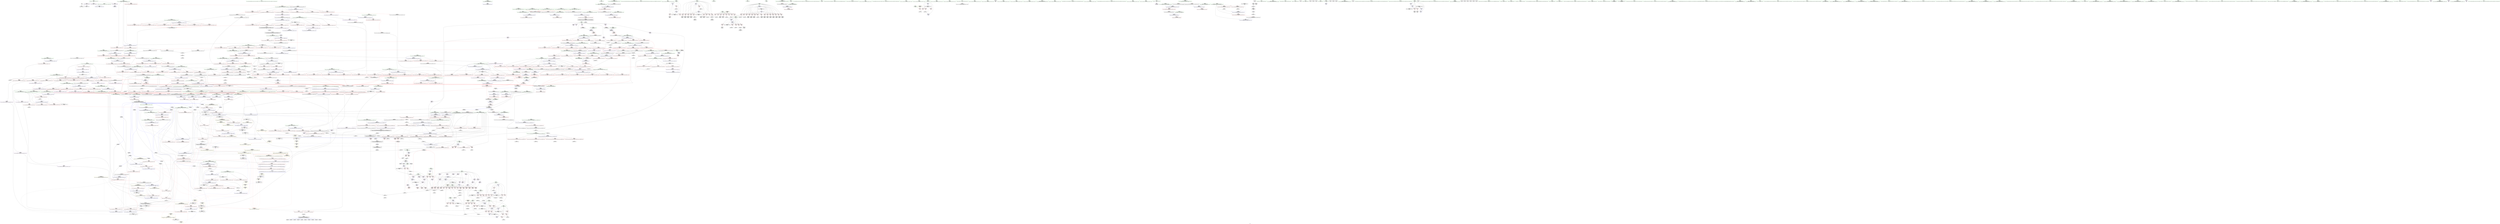 digraph "SVFG" {
	label="SVFG";

	Node0x55cad49d3fb0 [shape=record,color=grey,label="{NodeID: 0\nNullPtr}"];
	Node0x55cad49d3fb0 -> Node0x55cad4a3bf30[style=solid];
	Node0x55cad49d3fb0 -> Node0x55cad4a59550[style=solid];
	Node0x55cad4b50e80 [shape=record,color=black,label="{NodeID: 1882\n1294 = PHI(1287, )\n1st arg _ZSt4swapIxENSt9enable_ifIXsr6__and_ISt6__not_ISt15__is_tuple_likeIT_EESt21is_move_constructibleIS3_ESt18is_move_assignableIS3_EEE5valueEvE4typeERS3_SC_ }"];
	Node0x55cad4b50e80 -> Node0x55cad4a63720[style=solid];
	Node0x55cad4a43fb0 [shape=record,color=blue,label="{NodeID: 775\n599\<--598\n__n.addr\<--__n\n_ZSt4__lgl\n}"];
	Node0x55cad4a43fb0 -> Node0x55cad4a4d870[style=dashed];
	Node0x55cad4a3aad0 [shape=record,color=red,label="{NodeID: 443\n424\<--110\n\<--ans\nmain\n}"];
	Node0x55cad4a2ec90 [shape=record,color=green,label="{NodeID: 111\n725\<--726\n_ZSt21__unguarded_partitionIPxN9__gnu_cxx5__ops15_Iter_less_iterEET_S4_S4_S4_T0_\<--_ZSt21__unguarded_partitionIPxN9__gnu_cxx5__ops15_Iter_less_iterEET_S4_S4_S4_T0__field_insensitive\n}"];
	Node0x55cad4b5e0e0 [shape=record,color=black,label="{NodeID: 1993\n1322 = PHI(639, 651, )\n1st arg _ZSt16__insertion_sortIPxN9__gnu_cxx5__ops15_Iter_less_iterEEvT_S4_T0_ }"];
	Node0x55cad4b5e0e0 -> Node0x55cad4a63b30[style=solid];
	Node0x55cad4a652c0 [shape=record,color=blue,label="{NodeID: 886\n1561\<--1558\n__first.addr\<--__first\n_ZNSt20__copy_move_backwardILb1ELb1ESt26random_access_iterator_tagE13__copy_move_bIxEEPT_PKS3_S6_S4_\n}"];
	Node0x55cad4a652c0 -> Node0x55cad4a58650[style=dashed];
	Node0x55cad4a652c0 -> Node0x55cad4a58720[style=dashed];
	Node0x55cad4a50450 [shape=record,color=red,label="{NodeID: 554\n871\<--820\n\<--__parent\n_ZSt11__make_heapIPxN9__gnu_cxx5__ops15_Iter_less_iterEEvT_S4_RT0_\n}"];
	Node0x55cad4a50450 -> Node0x55cad4a7f4b0[style=solid];
	Node0x55cad4a857b0 [shape=record,color=grey,label="{NodeID: 1329\n321 = cmp(319, 320, )\n}"];
	Node0x55cad4a33370 [shape=record,color=green,label="{NodeID: 222\n1537\<--1538\n__simple\<--__simple_field_insensitive\n_ZSt22__copy_move_backward_aILb1EPxS0_ET1_T0_S2_S1_\n}"];
	Node0x55cad4a33370 -> Node0x55cad4a65120[style=solid];
	Node0x55cad4a55e80 [shape=record,color=red,label="{NodeID: 665\n1307\<--1297\n\<--__b.addr\n_ZSt4swapIxENSt9enable_ifIXsr6__and_ISt6__not_ISt15__is_tuple_likeIT_EESt21is_move_constructibleIS3_ESt18is_move_assignableIS3_EEE5valueEvE4typeERS3_SC_\n|{<s0>74}}"];
	Node0x55cad4a55e80:s0 -> Node0x55cad4b5c3c0[style=solid,color=red];
	Node0x55cad4a41030 [shape=record,color=purple,label="{NodeID: 333\n1630\<--27\nllvm.global_ctors_1\<--llvm.global_ctors\nGlob }"];
	Node0x55cad4a41030 -> Node0x55cad4a59450[style=solid];
	Node0x55cad4a2b0e0 [shape=record,color=green,label="{NodeID: 1\n7\<--1\n__dso_handle\<--dummyObj\nGlob }"];
	Node0x55cad4b50fc0 [shape=record,color=black,label="{NodeID: 1883\n1448 = PHI(1374, 1414, )\n0th arg _ZSt25__unguarded_linear_insertIPxN9__gnu_cxx5__ops14_Val_less_iterEEvT_T0_ }"];
	Node0x55cad4b50fc0 -> Node0x55cad4a644f0[style=solid];
	Node0x55cad4a44080 [shape=record,color=blue,label="{NodeID: 776\n617\<--613\n__first.addr\<--__first\n_ZSt22__final_insertion_sortIPxN9__gnu_cxx5__ops15_Iter_less_iterEEvT_S4_T0_\n}"];
	Node0x55cad4a44080 -> Node0x55cad4a4d940[style=dashed];
	Node0x55cad4a44080 -> Node0x55cad4a4da10[style=dashed];
	Node0x55cad4a44080 -> Node0x55cad4a4dae0[style=dashed];
	Node0x55cad4a44080 -> Node0x55cad4a4dbb0[style=dashed];
	Node0x55cad4a44080 -> Node0x55cad4a4dc80[style=dashed];
	Node0x55cad4a3aba0 [shape=record,color=red,label="{NodeID: 444\n354\<--112\n\<--x\nmain\n}"];
	Node0x55cad4a3aba0 -> Node0x55cad4a812b0[style=solid];
	Node0x55cad4a2ed90 [shape=record,color=green,label="{NodeID: 112\n732\<--733\n__comp\<--__comp_field_insensitive\n_ZSt13__heap_selectIPxN9__gnu_cxx5__ops15_Iter_less_iterEEvT_S4_S4_T0_\n|{<s0>37|<s1>38|<s2>39}}"];
	Node0x55cad4a2ed90:s0 -> Node0x55cad4b50c00[style=solid,color=red];
	Node0x55cad4a2ed90:s1 -> Node0x55cad4b51780[style=solid,color=red];
	Node0x55cad4a2ed90:s2 -> Node0x55cad4b5ad90[style=solid,color=red];
	Node0x55cad4b5e230 [shape=record,color=black,label="{NodeID: 1994\n454 = PHI(152, )\n0th arg _ZSt4sortIPxEvT_S1_ }"];
	Node0x55cad4b5e230 -> Node0x55cad4a5b050[style=solid];
	Node0x55cad4a65390 [shape=record,color=blue,label="{NodeID: 887\n1563\<--1559\n__last.addr\<--__last\n_ZNSt20__copy_move_backwardILb1ELb1ESt26random_access_iterator_tagE13__copy_move_bIxEEPT_PKS3_S6_S4_\n}"];
	Node0x55cad4a65390 -> Node0x55cad4a587f0[style=dashed];
	Node0x55cad4a50520 [shape=record,color=red,label="{NodeID: 555\n856\<--853\n\<--call\n_ZSt11__make_heapIPxN9__gnu_cxx5__ops15_Iter_less_iterEEvT_S4_RT0_\n}"];
	Node0x55cad4a50520 -> Node0x55cad4a45260[style=solid];
	Node0x55cad4a85930 [shape=record,color=grey,label="{NodeID: 1330\n277 = cmp(276, 67, )\n}"];
	Node0x55cad4a33440 [shape=record,color=green,label="{NodeID: 223\n1547\<--1548\n_ZNSt20__copy_move_backwardILb1ELb1ESt26random_access_iterator_tagE13__copy_move_bIxEEPT_PKS3_S6_S4_\<--_ZNSt20__copy_move_backwardILb1ELb1ESt26random_access_iterator_tagE13__copy_move_bIxEEPT_PKS3_S6_S4__field_insensitive\n}"];
	Node0x55cad4a55f50 [shape=record,color=red,label="{NodeID: 666\n1314\<--1297\n\<--__b.addr\n_ZSt4swapIxENSt9enable_ifIXsr6__and_ISt6__not_ISt15__is_tuple_likeIT_EESt21is_move_constructibleIS3_ESt18is_move_assignableIS3_EEE5valueEvE4typeERS3_SC_\n}"];
	Node0x55cad4a55f50 -> Node0x55cad4a63990[style=solid];
	Node0x55cad4a41130 [shape=record,color=purple,label="{NodeID: 334\n1631\<--27\nllvm.global_ctors_2\<--llvm.global_ctors\nGlob }"];
	Node0x55cad4a41130 -> Node0x55cad4a59550[style=solid];
	Node0x55cad4a2b170 [shape=record,color=green,label="{NodeID: 2\n17\<--1\n\<--dummyObj\nCan only get source location for instruction, argument, global var or function.}"];
	Node0x55cad4b511d0 [shape=record,color=black,label="{NodeID: 1884\n1558 = PHI(1543, )\n0th arg _ZNSt20__copy_move_backwardILb1ELb1ESt26random_access_iterator_tagE13__copy_move_bIxEEPT_PKS3_S6_S4_ }"];
	Node0x55cad4b511d0 -> Node0x55cad4a652c0[style=solid];
	Node0x55cad4a44150 [shape=record,color=blue,label="{NodeID: 777\n619\<--614\n__last.addr\<--__last\n_ZSt22__final_insertion_sortIPxN9__gnu_cxx5__ops15_Iter_less_iterEEvT_S4_T0_\n}"];
	Node0x55cad4a44150 -> Node0x55cad4a4dd50[style=dashed];
	Node0x55cad4a44150 -> Node0x55cad4a4de20[style=dashed];
	Node0x55cad4a44150 -> Node0x55cad4a4def0[style=dashed];
	Node0x55cad4a3ac70 [shape=record,color=red,label="{NodeID: 445\n355\<--112\n\<--x\nmain\n}"];
	Node0x55cad4a3ac70 -> Node0x55cad4a812b0[style=solid];
	Node0x55cad4a2ee60 [shape=record,color=green,label="{NodeID: 113\n734\<--735\n__first.addr\<--__first.addr_field_insensitive\n_ZSt13__heap_selectIPxN9__gnu_cxx5__ops15_Iter_less_iterEEvT_S4_S4_T0_\n}"];
	Node0x55cad4a2ee60 -> Node0x55cad4a4ebf0[style=solid];
	Node0x55cad4a2ee60 -> Node0x55cad4a4ecc0[style=solid];
	Node0x55cad4a2ee60 -> Node0x55cad4a4ed90[style=solid];
	Node0x55cad4a2ee60 -> Node0x55cad4a44700[style=solid];
	Node0x55cad4b5e340 [shape=record,color=black,label="{NodeID: 1995\n455 = PHI(151, )\n1st arg _ZSt4sortIPxEvT_S1_ }"];
	Node0x55cad4b5e340 -> Node0x55cad4a5b120[style=solid];
	Node0x55cad4a65460 [shape=record,color=blue,label="{NodeID: 888\n1565\<--1560\n__result.addr\<--__result\n_ZNSt20__copy_move_backwardILb1ELb1ESt26random_access_iterator_tagE13__copy_move_bIxEEPT_PKS3_S6_S4_\n}"];
	Node0x55cad4a65460 -> Node0x55cad4a588c0[style=dashed];
	Node0x55cad4a65460 -> Node0x55cad4a58990[style=dashed];
	Node0x55cad4a505f0 [shape=record,color=red,label="{NodeID: 556\n862\<--861\n\<--call5\n_ZSt11__make_heapIPxN9__gnu_cxx5__ops15_Iter_less_iterEEvT_S4_RT0_\n|{<s0>43}}"];
	Node0x55cad4a505f0:s0 -> Node0x55cad4b53ac0[style=solid,color=red];
	Node0x55cad4a85ab0 [shape=record,color=grey,label="{NodeID: 1331\n266 = cmp(264, 265, )\n}"];
	Node0x55cad4a33540 [shape=record,color=green,label="{NodeID: 224\n1552\<--1553\n__it.addr\<--__it.addr_field_insensitive\n_ZSt12__niter_baseIPxET_S1_\n}"];
	Node0x55cad4a33540 -> Node0x55cad4a58580[style=solid];
	Node0x55cad4a33540 -> Node0x55cad4a651f0[style=solid];
	Node0x55cad4a56020 [shape=record,color=red,label="{NodeID: 667\n1305\<--1304\n\<--call\n_ZSt4swapIxENSt9enable_ifIXsr6__and_ISt6__not_ISt15__is_tuple_likeIT_EESt21is_move_constructibleIS3_ESt18is_move_assignableIS3_EEE5valueEvE4typeERS3_SC_\n}"];
	Node0x55cad4a56020 -> Node0x55cad4a637f0[style=solid];
	Node0x55cad4ad3a50 [shape=record,color=black,label="{NodeID: 1442\nMR_6V_2 = PHI(MR_6V_3, MR_6V_1, )\npts\{10 \}\n|{<s0>34|<s1>40|<s2>40|<s3>40}}"];
	Node0x55cad4ad3a50:s0 -> Node0x55cad4afc8d0[style=dashed,color=blue];
	Node0x55cad4ad3a50:s1 -> Node0x55cad4a51080[style=dashed,color=red];
	Node0x55cad4ad3a50:s2 -> Node0x55cad4a51150[style=dashed,color=red];
	Node0x55cad4ad3a50:s3 -> Node0x55cad4a45a80[style=dashed,color=red];
	Node0x55cad4a41230 [shape=record,color=purple,label="{NodeID: 335\n639\<--638\nadd.ptr\<--\n_ZSt22__final_insertion_sortIPxN9__gnu_cxx5__ops15_Iter_less_iterEEvT_S4_T0_\n|{<s0>30}}"];
	Node0x55cad4a41230:s0 -> Node0x55cad4b5e0e0[style=solid,color=red];
	Node0x55cad4a2b830 [shape=record,color=green,label="{NodeID: 3\n19\<--1\n_ZSt3cin\<--dummyObj\nGlob }"];
	Node0x55cad4b512e0 [shape=record,color=black,label="{NodeID: 1885\n1559 = PHI(1544, )\n1st arg _ZNSt20__copy_move_backwardILb1ELb1ESt26random_access_iterator_tagE13__copy_move_bIxEEPT_PKS3_S6_S4_ }"];
	Node0x55cad4b512e0 -> Node0x55cad4a65390[style=solid];
	Node0x55cad4a44220 [shape=record,color=blue,label="{NodeID: 778\n661\<--656\n__first.addr\<--__first\n_ZSt14__partial_sortIPxN9__gnu_cxx5__ops15_Iter_less_iterEEvT_S4_S4_T0_\n}"];
	Node0x55cad4a44220 -> Node0x55cad4a4dfc0[style=dashed];
	Node0x55cad4a44220 -> Node0x55cad4a4e090[style=dashed];
	Node0x55cad4a3ad40 [shape=record,color=red,label="{NodeID: 446\n361\<--112\n\<--x\nmain\n}"];
	Node0x55cad4a3ad40 -> Node0x55cad4a809b0[style=solid];
	Node0x55cad4a339b0 [shape=record,color=green,label="{NodeID: 114\n736\<--737\n__middle.addr\<--__middle.addr_field_insensitive\n_ZSt13__heap_selectIPxN9__gnu_cxx5__ops15_Iter_less_iterEEvT_S4_S4_T0_\n}"];
	Node0x55cad4a339b0 -> Node0x55cad4a4ee60[style=solid];
	Node0x55cad4a339b0 -> Node0x55cad4a4ef30[style=solid];
	Node0x55cad4a339b0 -> Node0x55cad4a4f000[style=solid];
	Node0x55cad4a339b0 -> Node0x55cad4a447d0[style=solid];
	Node0x55cad4a65530 [shape=record,color=blue,label="{NodeID: 889\n1567\<--1577\n_Num\<--sub.ptr.div\n_ZNSt20__copy_move_backwardILb1ELb1ESt26random_access_iterator_tagE13__copy_move_bIxEEPT_PKS3_S6_S4_\n}"];
	Node0x55cad4a65530 -> Node0x55cad4a58a60[style=dashed];
	Node0x55cad4a65530 -> Node0x55cad4a58b30[style=dashed];
	Node0x55cad4a65530 -> Node0x55cad4a58c00[style=dashed];
	Node0x55cad4a65530 -> Node0x55cad4a58cd0[style=dashed];
	Node0x55cad4a506c0 [shape=record,color=red,label="{NodeID: 557\n889\<--880\nthis1\<--this.addr\n_ZNK9__gnu_cxx5__ops15_Iter_less_iterclIPxS3_EEbT_T0_\n}"];
	Node0x55cad4a85c30 [shape=record,color=grey,label="{NodeID: 1332\n325 = cmp(323, 324, )\n}"];
	Node0x55cad4a33610 [shape=record,color=green,label="{NodeID: 225\n1561\<--1562\n__first.addr\<--__first.addr_field_insensitive\n_ZNSt20__copy_move_backwardILb1ELb1ESt26random_access_iterator_tagE13__copy_move_bIxEEPT_PKS3_S6_S4_\n}"];
	Node0x55cad4a33610 -> Node0x55cad4a58650[style=solid];
	Node0x55cad4a33610 -> Node0x55cad4a58720[style=solid];
	Node0x55cad4a33610 -> Node0x55cad4a652c0[style=solid];
	Node0x55cad4a560f0 [shape=record,color=red,label="{NodeID: 668\n1309\<--1308\n\<--call1\n_ZSt4swapIxENSt9enable_ifIXsr6__and_ISt6__not_ISt15__is_tuple_likeIT_EESt21is_move_constructibleIS3_ESt18is_move_assignableIS3_EEE5valueEvE4typeERS3_SC_\n}"];
	Node0x55cad4a560f0 -> Node0x55cad4a638c0[style=solid];
	Node0x55cad4ad3f50 [shape=record,color=black,label="{NodeID: 1443\nMR_115V_3 = PHI(MR_115V_4, MR_115V_2, )\npts\{783 \}\n}"];
	Node0x55cad4ad3f50 -> Node0x55cad4a4f680[style=dashed];
	Node0x55cad4ad3f50 -> Node0x55cad4a4f750[style=dashed];
	Node0x55cad4ad3f50 -> Node0x55cad4a44d80[style=dashed];
	Node0x55cad4a41300 [shape=record,color=purple,label="{NodeID: 336\n644\<--643\nadd.ptr1\<--\n_ZSt22__final_insertion_sortIPxN9__gnu_cxx5__ops15_Iter_less_iterEEvT_S4_T0_\n|{<s0>31}}"];
	Node0x55cad4a41300:s0 -> Node0x55cad4b5b710[style=solid,color=red];
	Node0x55cad4a2b8c0 [shape=record,color=green,label="{NodeID: 4\n20\<--1\n_ZSt4cout\<--dummyObj\nGlob }"];
	Node0x55cad4b513f0 [shape=record,color=black,label="{NodeID: 1886\n1560 = PHI(1545, )\n2nd arg _ZNSt20__copy_move_backwardILb1ELb1ESt26random_access_iterator_tagE13__copy_move_bIxEEPT_PKS3_S6_S4_ }"];
	Node0x55cad4b513f0 -> Node0x55cad4a65460[style=solid];
	Node0x55cad4a442f0 [shape=record,color=blue,label="{NodeID: 779\n663\<--657\n__middle.addr\<--__middle\n_ZSt14__partial_sortIPxN9__gnu_cxx5__ops15_Iter_less_iterEEvT_S4_S4_T0_\n}"];
	Node0x55cad4a442f0 -> Node0x55cad4a4e160[style=dashed];
	Node0x55cad4a442f0 -> Node0x55cad4a4e230[style=dashed];
	Node0x55cad4a3ae10 [shape=record,color=red,label="{NodeID: 447\n369\<--112\n\<--x\nmain\n}"];
	Node0x55cad4a3ae10 -> Node0x55cad4a80e30[style=solid];
	Node0x55cad4a33a40 [shape=record,color=green,label="{NodeID: 115\n738\<--739\n__last.addr\<--__last.addr_field_insensitive\n_ZSt13__heap_selectIPxN9__gnu_cxx5__ops15_Iter_less_iterEEvT_S4_S4_T0_\n}"];
	Node0x55cad4a33a40 -> Node0x55cad4a4f0d0[style=solid];
	Node0x55cad4a33a40 -> Node0x55cad4a448a0[style=solid];
	Node0x55cad4a65600 [shape=record,color=blue, style = dotted,label="{NodeID: 890\n1632\<--1634\noffset_0\<--dummyVal\n_ZNSt20__copy_move_backwardILb1ELb1ESt26random_access_iterator_tagE13__copy_move_bIxEEPT_PKS3_S6_S4_\n}"];
	Node0x55cad4a65600 -> Node0x55cad4ac7750[style=dashed];
	Node0x55cad4a50790 [shape=record,color=red,label="{NodeID: 558\n890\<--882\n\<--__it1.addr\n_ZNK9__gnu_cxx5__ops15_Iter_less_iterclIPxS3_EEbT_T0_\n}"];
	Node0x55cad4a50790 -> Node0x55cad4a50930[style=solid];
	Node0x55cad4a85db0 [shape=record,color=grey,label="{NodeID: 1333\n374 = cmp(372, 373, )\n}"];
	Node0x55cad4a336e0 [shape=record,color=green,label="{NodeID: 226\n1563\<--1564\n__last.addr\<--__last.addr_field_insensitive\n_ZNSt20__copy_move_backwardILb1ELb1ESt26random_access_iterator_tagE13__copy_move_bIxEEPT_PKS3_S6_S4_\n}"];
	Node0x55cad4a336e0 -> Node0x55cad4a587f0[style=solid];
	Node0x55cad4a336e0 -> Node0x55cad4a65390[style=solid];
	Node0x55cad4a561c0 [shape=record,color=red,label="{NodeID: 669\n1313\<--1312\n\<--call2\n_ZSt4swapIxENSt9enable_ifIXsr6__and_ISt6__not_ISt15__is_tuple_likeIT_EESt21is_move_constructibleIS3_ESt18is_move_assignableIS3_EEE5valueEvE4typeERS3_SC_\n}"];
	Node0x55cad4a561c0 -> Node0x55cad4a63990[style=solid];
	Node0x55cad4ad4450 [shape=record,color=black,label="{NodeID: 1444\nMR_6V_2 = PHI(MR_6V_3, MR_6V_1, )\npts\{10 \}\n|{|<s4>88}}"];
	Node0x55cad4ad4450 -> Node0x55cad4a57e30[style=dashed];
	Node0x55cad4ad4450 -> Node0x55cad4a57f00[style=dashed];
	Node0x55cad4ad4450 -> Node0x55cad4a64830[style=dashed];
	Node0x55cad4ad4450 -> Node0x55cad4a64aa0[style=dashed];
	Node0x55cad4ad4450:s4 -> Node0x55cad4a5dad0[style=dashed,color=red];
	Node0x55cad4a413d0 [shape=record,color=purple,label="{NodeID: 337\n713\<--712\nadd.ptr1\<--\n_ZSt27__unguarded_partition_pivotIPxN9__gnu_cxx5__ops15_Iter_less_iterEET_S4_S4_T0_\n|{<s0>35}}"];
	Node0x55cad4a413d0:s0 -> Node0x55cad4b5db50[style=solid,color=red];
	Node0x55cad4a2b950 [shape=record,color=green,label="{NodeID: 5\n21\<--1\n.str\<--dummyObj\nGlob }"];
	Node0x55cad4b51500 [shape=record,color=black,label="{NodeID: 1887\n490 = PHI(466, )\n0th arg _ZSt6__sortIPxN9__gnu_cxx5__ops15_Iter_less_iterEEvT_S4_T0_ }"];
	Node0x55cad4b51500 -> Node0x55cad4a5b1f0[style=solid];
	Node0x55cad4a443c0 [shape=record,color=blue,label="{NodeID: 780\n665\<--658\n__last.addr\<--__last\n_ZSt14__partial_sortIPxN9__gnu_cxx5__ops15_Iter_less_iterEEvT_S4_S4_T0_\n}"];
	Node0x55cad4a443c0 -> Node0x55cad4a4e300[style=dashed];
	Node0x55cad4a3aee0 [shape=record,color=red,label="{NodeID: 448\n394\<--112\n\<--x\nmain\n}"];
	Node0x55cad4a3aee0 -> Node0x55cad4a84430[style=solid];
	Node0x55cad4a33b10 [shape=record,color=green,label="{NodeID: 116\n740\<--741\n__i\<--__i_field_insensitive\n_ZSt13__heap_selectIPxN9__gnu_cxx5__ops15_Iter_less_iterEEvT_S4_S4_T0_\n}"];
	Node0x55cad4a33b10 -> Node0x55cad4a4f1a0[style=solid];
	Node0x55cad4a33b10 -> Node0x55cad4a4f270[style=solid];
	Node0x55cad4a33b10 -> Node0x55cad4a4f340[style=solid];
	Node0x55cad4a33b10 -> Node0x55cad4a4f410[style=solid];
	Node0x55cad4a33b10 -> Node0x55cad4a44970[style=solid];
	Node0x55cad4a33b10 -> Node0x55cad4a44a40[style=solid];
	Node0x55cad4a656d0 [shape=record,color=blue,label="{NodeID: 891\n1609\<--1606\nthis.addr\<--this\n_ZNK9__gnu_cxx5__ops14_Val_less_iterclIxPxEEbRT_T0_\n}"];
	Node0x55cad4a656d0 -> Node0x55cad4a58da0[style=dashed];
	Node0x55cad4a50860 [shape=record,color=red,label="{NodeID: 559\n892\<--884\n\<--__it2.addr\n_ZNK9__gnu_cxx5__ops15_Iter_less_iterclIPxS3_EEbT_T0_\n}"];
	Node0x55cad4a50860 -> Node0x55cad4a50a00[style=solid];
	Node0x55cad4a85f30 [shape=record,color=grey,label="{NodeID: 1334\n378 = cmp(376, 377, )\n}"];
	Node0x55cad4a337b0 [shape=record,color=green,label="{NodeID: 227\n1565\<--1566\n__result.addr\<--__result.addr_field_insensitive\n_ZNSt20__copy_move_backwardILb1ELb1ESt26random_access_iterator_tagE13__copy_move_bIxEEPT_PKS3_S6_S4_\n}"];
	Node0x55cad4a337b0 -> Node0x55cad4a588c0[style=solid];
	Node0x55cad4a337b0 -> Node0x55cad4a58990[style=solid];
	Node0x55cad4a337b0 -> Node0x55cad4a65460[style=solid];
	Node0x55cad4a56290 [shape=record,color=red,label="{NodeID: 670\n1341\<--1325\n\<--__first.addr\n_ZSt16__insertion_sortIPxN9__gnu_cxx5__ops15_Iter_less_iterEEvT_S4_T0_\n}"];
	Node0x55cad4a56290 -> Node0x55cad4a88ab0[style=solid];
	Node0x55cad4ad4950 [shape=record,color=black,label="{NodeID: 1445\nMR_239V_3 = PHI(MR_239V_4, MR_239V_2, )\npts\{1452 \}\n}"];
	Node0x55cad4ad4950 -> Node0x55cad4a577b0[style=dashed];
	Node0x55cad4ad4950 -> Node0x55cad4a57880[style=dashed];
	Node0x55cad4ad4950 -> Node0x55cad4a64900[style=dashed];
	Node0x55cad4a414a0 [shape=record,color=purple,label="{NodeID: 338\n716\<--715\nadd.ptr2\<--\n_ZSt27__unguarded_partition_pivotIPxN9__gnu_cxx5__ops15_Iter_less_iterEET_S4_S4_T0_\n|{<s0>35}}"];
	Node0x55cad4a414a0:s0 -> Node0x55cad4b5dd70[style=solid,color=red];
	Node0x55cad4a2b9e0 [shape=record,color=green,label="{NodeID: 6\n23\<--1\n.str.1\<--dummyObj\nGlob }"];
	Node0x55cad4b51640 [shape=record,color=black,label="{NodeID: 1888\n491 = PHI(467, )\n1st arg _ZSt6__sortIPxN9__gnu_cxx5__ops15_Iter_less_iterEEvT_S4_T0_ }"];
	Node0x55cad4b51640 -> Node0x55cad4a43a00[style=solid];
	Node0x55cad4a44490 [shape=record,color=blue,label="{NodeID: 781\n689\<--685\n__first.addr\<--__first\n_ZSt27__unguarded_partition_pivotIPxN9__gnu_cxx5__ops15_Iter_less_iterEET_S4_S4_T0_\n}"];
	Node0x55cad4a44490 -> Node0x55cad4a4e3d0[style=dashed];
	Node0x55cad4a44490 -> Node0x55cad4a4e4a0[style=dashed];
	Node0x55cad4a44490 -> Node0x55cad4a4e570[style=dashed];
	Node0x55cad4a44490 -> Node0x55cad4a4e640[style=dashed];
	Node0x55cad4a44490 -> Node0x55cad4a4e710[style=dashed];
	Node0x55cad4a44490 -> Node0x55cad4a4e7e0[style=dashed];
	Node0x55cad4a3afb0 [shape=record,color=red,label="{NodeID: 449\n417\<--112\n\<--x\nmain\n}"];
	Node0x55cad4a3afb0 -> Node0x55cad4a82f30[style=solid];
	Node0x55cad4a33be0 [shape=record,color=green,label="{NodeID: 117\n748\<--749\n_ZSt11__make_heapIPxN9__gnu_cxx5__ops15_Iter_less_iterEEvT_S4_RT0_\<--_ZSt11__make_heapIPxN9__gnu_cxx5__ops15_Iter_less_iterEEvT_S4_RT0__field_insensitive\n}"];
	Node0x55cad4a657a0 [shape=record,color=blue,label="{NodeID: 892\n1611\<--1607\n__val.addr\<--__val\n_ZNK9__gnu_cxx5__ops14_Val_less_iterclIxPxEEbRT_T0_\n}"];
	Node0x55cad4a657a0 -> Node0x55cad4a58e70[style=dashed];
	Node0x55cad4a50930 [shape=record,color=red,label="{NodeID: 560\n891\<--890\n\<--\n_ZNK9__gnu_cxx5__ops15_Iter_less_iterclIPxS3_EEbT_T0_\n}"];
	Node0x55cad4a50930 -> Node0x55cad4a851b0[style=solid];
	Node0x55cad4a860b0 [shape=record,color=grey,label="{NodeID: 1335\n1623 = cmp(1620, 1622, )\n}"];
	Node0x55cad4a860b0 -> Node0x55cad4a3f530[style=solid];
	Node0x55cad4a33880 [shape=record,color=green,label="{NodeID: 228\n1567\<--1568\n_Num\<--_Num_field_insensitive\n_ZNSt20__copy_move_backwardILb1ELb1ESt26random_access_iterator_tagE13__copy_move_bIxEEPT_PKS3_S6_S4_\n}"];
	Node0x55cad4a33880 -> Node0x55cad4a58a60[style=solid];
	Node0x55cad4a33880 -> Node0x55cad4a58b30[style=solid];
	Node0x55cad4a33880 -> Node0x55cad4a58c00[style=solid];
	Node0x55cad4a33880 -> Node0x55cad4a58cd0[style=solid];
	Node0x55cad4a33880 -> Node0x55cad4a65530[style=solid];
	Node0x55cad4a56360 [shape=record,color=red,label="{NodeID: 671\n1346\<--1325\n\<--__first.addr\n_ZSt16__insertion_sortIPxN9__gnu_cxx5__ops15_Iter_less_iterEEvT_S4_T0_\n}"];
	Node0x55cad4a56360 -> Node0x55cad4a41b20[style=solid];
	Node0x55cad4ad4e50 [shape=record,color=black,label="{NodeID: 1446\nMR_243V_4 = PHI(MR_243V_5, MR_243V_3, )\npts\{1456 \}\n}"];
	Node0x55cad4ad4e50 -> Node0x55cad4a57a20[style=dashed];
	Node0x55cad4ad4e50 -> Node0x55cad4a57af0[style=dashed];
	Node0x55cad4ad4e50 -> Node0x55cad4a57bc0[style=dashed];
	Node0x55cad4ad4e50 -> Node0x55cad4a57c90[style=dashed];
	Node0x55cad4ad4e50 -> Node0x55cad4a649d0[style=dashed];
	Node0x55cad4a41570 [shape=record,color=purple,label="{NodeID: 339\n721\<--720\nadd.ptr3\<--\n_ZSt27__unguarded_partition_pivotIPxN9__gnu_cxx5__ops15_Iter_less_iterEET_S4_S4_T0_\n|{<s0>36}}"];
	Node0x55cad4a41570:s0 -> Node0x55cad4b59fc0[style=solid,color=red];
	Node0x55cad4a2ba70 [shape=record,color=green,label="{NodeID: 7\n25\<--1\n.str.2\<--dummyObj\nGlob }"];
	Node0x55cad4b51780 [shape=record,color=black,label="{NodeID: 1889\n877 = PHI(732, 950, 1162, 1162, 1162, 1162, 1162, 1231, 1231, 1323, )\n0th arg _ZNK9__gnu_cxx5__ops15_Iter_less_iterclIPxS3_EEbT_T0_ }"];
	Node0x55cad4b51780 -> Node0x55cad4a45400[style=solid];
	Node0x55cad4a44560 [shape=record,color=blue,label="{NodeID: 782\n691\<--686\n__last.addr\<--__last\n_ZSt27__unguarded_partition_pivotIPxN9__gnu_cxx5__ops15_Iter_less_iterEET_S4_S4_T0_\n}"];
	Node0x55cad4a44560 -> Node0x55cad4a4e8b0[style=dashed];
	Node0x55cad4a44560 -> Node0x55cad4a4e980[style=dashed];
	Node0x55cad4a44560 -> Node0x55cad4a4ea50[style=dashed];
	Node0x55cad4a3b080 [shape=record,color=red,label="{NodeID: 450\n372\<--114\n\<--q107\nmain\n}"];
	Node0x55cad4a3b080 -> Node0x55cad4a85db0[style=solid];
	Node0x55cad4a33ce0 [shape=record,color=green,label="{NodeID: 118\n760\<--761\n_ZNK9__gnu_cxx5__ops15_Iter_less_iterclIPxS3_EEbT_T0_\<--_ZNK9__gnu_cxx5__ops15_Iter_less_iterclIPxS3_EEbT_T0__field_insensitive\n}"];
	Node0x55cad4a65870 [shape=record,color=blue,label="{NodeID: 893\n1613\<--1608\n__it.addr\<--__it\n_ZNK9__gnu_cxx5__ops14_Val_less_iterclIxPxEEbRT_T0_\n}"];
	Node0x55cad4a65870 -> Node0x55cad4a58f40[style=dashed];
	Node0x55cad4a50a00 [shape=record,color=red,label="{NodeID: 561\n893\<--892\n\<--\n_ZNK9__gnu_cxx5__ops15_Iter_less_iterclIPxS3_EEbT_T0_\n}"];
	Node0x55cad4a50a00 -> Node0x55cad4a851b0[style=solid];
	Node0x55cad4a86230 [shape=record,color=grey,label="{NodeID: 1336\n284 = cmp(282, 283, )\n}"];
	Node0x55cad4a3bb00 [shape=record,color=green,label="{NodeID: 229\n1592\<--1593\nllvm.memmove.p0i8.p0i8.i64\<--llvm.memmove.p0i8.p0i8.i64_field_insensitive\n}"];
	Node0x55cad4a56430 [shape=record,color=red,label="{NodeID: 672\n1355\<--1325\n\<--__first.addr\n_ZSt16__insertion_sortIPxN9__gnu_cxx5__ops15_Iter_less_iterEEvT_S4_T0_\n|{<s0>76}}"];
	Node0x55cad4a56430:s0 -> Node0x55cad4b52390[style=solid,color=red];
	Node0x55cad4ad5350 [shape=record,color=black,label="{NodeID: 1447\nMR_6V_5 = PHI(MR_6V_4, MR_6V_2, MR_6V_2, )\npts\{10 \}\n|{|<s1>54}}"];
	Node0x55cad4ad5350 -> Node0x55cad4a52b50[style=dashed];
	Node0x55cad4ad5350:s1 -> Node0x55cad4ac7250[style=dashed,color=red];
	Node0x55cad4a41640 [shape=record,color=purple,label="{NodeID: 340\n772\<--771\nincdec.ptr\<--\n_ZSt13__heap_selectIPxN9__gnu_cxx5__ops15_Iter_less_iterEEvT_S4_S4_T0_\n}"];
	Node0x55cad4a41640 -> Node0x55cad4a44a40[style=solid];
	Node0x55cad4a2bb00 [shape=record,color=green,label="{NodeID: 8\n28\<--1\n\<--dummyObj\nCan only get source location for instruction, argument, global var or function.}"];
	Node0x55cad4b52010 [shape=record,color=black,label="{NodeID: 1890\n878 = PHI(757, 989, 1176, 1180, 1190, 1204, 1212, 1244, 1256, 1354, )\n1st arg _ZNK9__gnu_cxx5__ops15_Iter_less_iterclIPxS3_EEbT_T0_ }"];
	Node0x55cad4b52010 -> Node0x55cad4a454d0[style=solid];
	Node0x55cad4a44630 [shape=record,color=blue,label="{NodeID: 783\n693\<--709\n__mid\<--add.ptr\n_ZSt27__unguarded_partition_pivotIPxN9__gnu_cxx5__ops15_Iter_less_iterEET_S4_S4_T0_\n}"];
	Node0x55cad4a44630 -> Node0x55cad4a4eb20[style=dashed];
	Node0x55cad4a3b150 [shape=record,color=red,label="{NodeID: 451\n376\<--114\n\<--q107\nmain\n}"];
	Node0x55cad4a3b150 -> Node0x55cad4a85f30[style=solid];
	Node0x55cad4a33de0 [shape=record,color=green,label="{NodeID: 119\n767\<--768\n_ZSt10__pop_heapIPxN9__gnu_cxx5__ops15_Iter_less_iterEEvT_S4_S4_RT0_\<--_ZSt10__pop_heapIPxN9__gnu_cxx5__ops15_Iter_less_iterEEvT_S4_S4_RT0__field_insensitive\n}"];
	Node0x55cad4a50ad0 [shape=record,color=red,label="{NodeID: 562\n921\<--901\n\<--__first.addr\n_ZSt10__pop_heapIPxN9__gnu_cxx5__ops15_Iter_less_iterEEvT_S4_S4_RT0_\n|{<s0>45}}"];
	Node0x55cad4a50ad0:s0 -> Node0x55cad4b5c3c0[style=solid,color=red];
	Node0x55cad4a863b0 [shape=record,color=grey,label="{NodeID: 1337\n288 = cmp(286, 287, )\n}"];
	Node0x55cad4a3bbc0 [shape=record,color=green,label="{NodeID: 230\n1609\<--1610\nthis.addr\<--this.addr_field_insensitive\n_ZNK9__gnu_cxx5__ops14_Val_less_iterclIxPxEEbRT_T0_\n}"];
	Node0x55cad4a3bbc0 -> Node0x55cad4a58da0[style=solid];
	Node0x55cad4a3bbc0 -> Node0x55cad4a656d0[style=solid];
	Node0x55cad4a56500 [shape=record,color=red,label="{NodeID: 673\n1362\<--1325\n\<--__first.addr\n_ZSt16__insertion_sortIPxN9__gnu_cxx5__ops15_Iter_less_iterEEvT_S4_T0_\n|{<s0>78}}"];
	Node0x55cad4a56500:s0 -> Node0x55cad4b52d40[style=solid,color=red];
	Node0x55cad4ad5850 [shape=record,color=black,label="{NodeID: 1448\nMR_77V_6 = PHI(MR_77V_5, MR_77V_3, MR_77V_3, )\npts\{955 \}\n}"];
	Node0x55cad4ad5850 -> Node0x55cad4a51cb0[style=dashed];
	Node0x55cad4a41710 [shape=record,color=purple,label="{NodeID: 341\n799\<--798\nincdec.ptr\<--\n_ZSt11__sort_heapIPxN9__gnu_cxx5__ops15_Iter_less_iterEEvT_S4_RT0_\n}"];
	Node0x55cad4a41710 -> Node0x55cad4a44d80[style=solid];
	Node0x55cad4a2bb90 [shape=record,color=green,label="{NodeID: 9\n67\<--1\n\<--dummyObj\nCan only get source location for instruction, argument, global var or function.|{<s0>47}}"];
	Node0x55cad4a2bb90:s0 -> Node0x55cad4b53820[style=solid,color=red];
	Node0x55cad4b52390 [shape=record,color=black,label="{NodeID: 1891\n879 = PHI(758, 993, 1177, 1181, 1191, 1205, 1213, 1245, 1257, 1355, )\n2nd arg _ZNK9__gnu_cxx5__ops15_Iter_less_iterclIPxS3_EEbT_T0_ }"];
	Node0x55cad4b52390 -> Node0x55cad4a455a0[style=solid];
	Node0x55cad4a44700 [shape=record,color=blue,label="{NodeID: 784\n734\<--729\n__first.addr\<--__first\n_ZSt13__heap_selectIPxN9__gnu_cxx5__ops15_Iter_less_iterEEvT_S4_S4_T0_\n}"];
	Node0x55cad4a44700 -> Node0x55cad4a4ebf0[style=dashed];
	Node0x55cad4a44700 -> Node0x55cad4a4ecc0[style=dashed];
	Node0x55cad4a44700 -> Node0x55cad4a4ed90[style=dashed];
	Node0x55cad4a5c950 [shape=record,color=yellow,style=double,label="{NodeID: 1559\n8V_1 = ENCHI(MR_8V_0)\npts\{18 \}\nFun[main]}"];
	Node0x55cad4a5c950 -> Node0x55cad4a42dd0[style=dashed];
	Node0x55cad4a5c950 -> Node0x55cad4a42ea0[style=dashed];
	Node0x55cad4a5c950 -> Node0x55cad4a42f70[style=dashed];
	Node0x55cad4a3b220 [shape=record,color=red,label="{NodeID: 452\n380\<--114\n\<--q107\nmain\n}"];
	Node0x55cad4a3b220 -> Node0x55cad4a872b0[style=solid];
	Node0x55cad4a33ee0 [shape=record,color=green,label="{NodeID: 120\n780\<--781\n__first.addr\<--__first.addr_field_insensitive\n_ZSt11__sort_heapIPxN9__gnu_cxx5__ops15_Iter_less_iterEEvT_S4_RT0_\n}"];
	Node0x55cad4a33ee0 -> Node0x55cad4a4f4e0[style=solid];
	Node0x55cad4a33ee0 -> Node0x55cad4a4f5b0[style=solid];
	Node0x55cad4a33ee0 -> Node0x55cad4a44b10[style=solid];
	Node0x55cad4a50ba0 [shape=record,color=red,label="{NodeID: 563\n926\<--901\n\<--__first.addr\n_ZSt10__pop_heapIPxN9__gnu_cxx5__ops15_Iter_less_iterEEvT_S4_S4_RT0_\n|{<s0>47}}"];
	Node0x55cad4a50ba0:s0 -> Node0x55cad4b536d0[style=solid,color=red];
	Node0x55cad4a86530 [shape=record,color=grey,label="{NodeID: 1338\n1101 = cmp(1099, 1100, )\n}"];
	Node0x55cad4a3bc90 [shape=record,color=green,label="{NodeID: 231\n1611\<--1612\n__val.addr\<--__val.addr_field_insensitive\n_ZNK9__gnu_cxx5__ops14_Val_less_iterclIxPxEEbRT_T0_\n}"];
	Node0x55cad4a3bc90 -> Node0x55cad4a58e70[style=solid];
	Node0x55cad4a3bc90 -> Node0x55cad4a657a0[style=solid];
	Node0x55cad4a565d0 [shape=record,color=red,label="{NodeID: 674\n1371\<--1325\n\<--__first.addr\n_ZSt16__insertion_sortIPxN9__gnu_cxx5__ops15_Iter_less_iterEEvT_S4_T0_\n}"];
	Node0x55cad4a565d0 -> Node0x55cad4a63da0[style=solid];
	Node0x55cad4ad5d50 [shape=record,color=black,label="{NodeID: 1449\nMR_85V_8 = PHI(MR_85V_7, MR_85V_3, MR_85V_3, )\npts\{963 \}\n}"];
	Node0x55cad4a417e0 [shape=record,color=purple,label="{NodeID: 342\n1249\<--1248\nincdec.ptr\<--\n_ZSt21__unguarded_partitionIPxN9__gnu_cxx5__ops15_Iter_less_iterEET_S4_S4_S4_T0_\n}"];
	Node0x55cad4a417e0 -> Node0x55cad4a47890[style=solid];
	Node0x55cad4a2bc20 [shape=record,color=green,label="{NodeID: 10\n117\<--1\n\<--dummyObj\nCan only get source location for instruction, argument, global var or function.}"];
	Node0x55cad4b52710 [shape=record,color=black,label="{NodeID: 1892\n1056 = PHI(950, )\n0th arg _ZSt4moveIRN9__gnu_cxx5__ops15_Iter_less_iterEEONSt16remove_referenceIT_E4typeEOS5_ }"];
	Node0x55cad4b52710 -> Node0x55cad4a466b0[style=solid];
	Node0x55cad4a447d0 [shape=record,color=blue,label="{NodeID: 785\n736\<--730\n__middle.addr\<--__middle\n_ZSt13__heap_selectIPxN9__gnu_cxx5__ops15_Iter_less_iterEEvT_S4_S4_T0_\n}"];
	Node0x55cad4a447d0 -> Node0x55cad4a4ee60[style=dashed];
	Node0x55cad4a447d0 -> Node0x55cad4a4ef30[style=dashed];
	Node0x55cad4a447d0 -> Node0x55cad4a4f000[style=dashed];
	Node0x55cad4a3b2f0 [shape=record,color=red,label="{NodeID: 453\n384\<--114\n\<--q107\nmain\n}"];
	Node0x55cad4a3b2f0 -> Node0x55cad4a5a9d0[style=solid];
	Node0x55cad4a33fb0 [shape=record,color=green,label="{NodeID: 121\n782\<--783\n__last.addr\<--__last.addr_field_insensitive\n_ZSt11__sort_heapIPxN9__gnu_cxx5__ops15_Iter_less_iterEEvT_S4_RT0_\n}"];
	Node0x55cad4a33fb0 -> Node0x55cad4a4f680[style=solid];
	Node0x55cad4a33fb0 -> Node0x55cad4a4f750[style=solid];
	Node0x55cad4a33fb0 -> Node0x55cad4a4f820[style=solid];
	Node0x55cad4a33fb0 -> Node0x55cad4a4f8f0[style=solid];
	Node0x55cad4a33fb0 -> Node0x55cad4a44be0[style=solid];
	Node0x55cad4a33fb0 -> Node0x55cad4a44d80[style=solid];
	Node0x55cad4a50c70 [shape=record,color=red,label="{NodeID: 564\n928\<--901\n\<--__first.addr\n_ZSt10__pop_heapIPxN9__gnu_cxx5__ops15_Iter_less_iterEEvT_S4_S4_RT0_\n}"];
	Node0x55cad4a50c70 -> Node0x55cad4a3e900[style=solid];
	Node0x55cad4a866b0 [shape=record,color=grey,label="{NodeID: 1339\n299 = cmp(297, 298, )\n}"];
	Node0x55cad4a3bd60 [shape=record,color=green,label="{NodeID: 232\n1613\<--1614\n__it.addr\<--__it.addr_field_insensitive\n_ZNK9__gnu_cxx5__ops14_Val_less_iterclIxPxEEbRT_T0_\n}"];
	Node0x55cad4a3bd60 -> Node0x55cad4a58f40[style=solid];
	Node0x55cad4a3bd60 -> Node0x55cad4a65870[style=solid];
	Node0x55cad4a566a0 [shape=record,color=red,label="{NodeID: 675\n1342\<--1327\n\<--__last.addr\n_ZSt16__insertion_sortIPxN9__gnu_cxx5__ops15_Iter_less_iterEEvT_S4_T0_\n}"];
	Node0x55cad4a566a0 -> Node0x55cad4a88ab0[style=solid];
	Node0x55cad4a418b0 [shape=record,color=purple,label="{NodeID: 343\n1253\<--1252\nincdec.ptr3\<--\n_ZSt21__unguarded_partitionIPxN9__gnu_cxx5__ops15_Iter_less_iterEET_S4_S4_S4_T0_\n}"];
	Node0x55cad4a418b0 -> Node0x55cad4a47960[style=solid];
	Node0x55cad4a2bce0 [shape=record,color=green,label="{NodeID: 11\n122\<--1\n\<--dummyObj\nCan only get source location for instruction, argument, global var or function.}"];
	Node0x55cad4b52820 [shape=record,color=black,label="{NodeID: 1893\n1278 = PHI(1184, 1194, 1198, 1208, 1216, 1220, 1270, )\n0th arg _ZSt9iter_swapIPxS0_EvT_T0_ }"];
	Node0x55cad4b52820 -> Node0x55cad4a634b0[style=solid];
	Node0x55cad4a448a0 [shape=record,color=blue,label="{NodeID: 786\n738\<--731\n__last.addr\<--__last\n_ZSt13__heap_selectIPxN9__gnu_cxx5__ops15_Iter_less_iterEEvT_S4_S4_T0_\n}"];
	Node0x55cad4a448a0 -> Node0x55cad4a4f0d0[style=dashed];
	Node0x55cad4a5cb10 [shape=record,color=yellow,style=double,label="{NodeID: 1561\n12V_1 = ENCHI(MR_12V_0)\npts\{85 \}\nFun[main]}"];
	Node0x55cad4a5cb10 -> Node0x55cad4a43450[style=dashed];
	Node0x55cad4a3b3c0 [shape=record,color=red,label="{NodeID: 454\n398\<--114\n\<--q107\nmain\n}"];
	Node0x55cad4a3b3c0 -> Node0x55cad4a88030[style=solid];
	Node0x55cad4a34080 [shape=record,color=green,label="{NodeID: 122\n784\<--785\n__comp.addr\<--__comp.addr_field_insensitive\n_ZSt11__sort_heapIPxN9__gnu_cxx5__ops15_Iter_less_iterEEvT_S4_RT0_\n}"];
	Node0x55cad4a34080 -> Node0x55cad4a4f9c0[style=solid];
	Node0x55cad4a34080 -> Node0x55cad4a44cb0[style=solid];
	Node0x55cad4a50d40 [shape=record,color=red,label="{NodeID: 565\n927\<--903\n\<--__last.addr\n_ZSt10__pop_heapIPxN9__gnu_cxx5__ops15_Iter_less_iterEEvT_S4_S4_RT0_\n}"];
	Node0x55cad4a50d40 -> Node0x55cad4a3e830[style=solid];
	Node0x55cad4a86830 [shape=record,color=grey,label="{NodeID: 1340\n126 = cmp(124, 125, )\n}"];
	Node0x55cad4a3be30 [shape=record,color=green,label="{NodeID: 233\n29\<--1625\n_GLOBAL__sub_I_Smylic_2_1.cpp\<--_GLOBAL__sub_I_Smylic_2_1.cpp_field_insensitive\n}"];
	Node0x55cad4a3be30 -> Node0x55cad4a59450[style=solid];
	Node0x55cad4a56770 [shape=record,color=red,label="{NodeID: 676\n1351\<--1327\n\<--__last.addr\n_ZSt16__insertion_sortIPxN9__gnu_cxx5__ops15_Iter_less_iterEEvT_S4_T0_\n}"];
	Node0x55cad4a56770 -> Node0x55cad4a85630[style=solid];
	Node0x55cad4a41980 [shape=record,color=purple,label="{NodeID: 344\n1261\<--1260\nincdec.ptr7\<--\n_ZSt21__unguarded_partitionIPxN9__gnu_cxx5__ops15_Iter_less_iterEET_S4_S4_S4_T0_\n}"];
	Node0x55cad4a41980 -> Node0x55cad4a63310[style=solid];
	Node0x55cad4a2bde0 [shape=record,color=green,label="{NodeID: 12\n158\<--1\n\<--dummyObj\nCan only get source location for instruction, argument, global var or function.}"];
	Node0x55cad4b52ab0 [shape=record,color=black,label="{NodeID: 1894\n1279 = PHI(1185, 1195, 1199, 1209, 1217, 1221, 1271, )\n1st arg _ZSt9iter_swapIPxS0_EvT_T0_ }"];
	Node0x55cad4b52ab0 -> Node0x55cad4a63580[style=solid];
	Node0x55cad4a44970 [shape=record,color=blue,label="{NodeID: 787\n740\<--750\n__i\<--\n_ZSt13__heap_selectIPxN9__gnu_cxx5__ops15_Iter_less_iterEEvT_S4_S4_T0_\n}"];
	Node0x55cad4a44970 -> Node0x55cad4ad8550[style=dashed];
	Node0x55cad4a3b490 [shape=record,color=red,label="{NodeID: 455\n402\<--114\n\<--q107\nmain\n}"];
	Node0x55cad4a3b490 -> Node0x55cad4a88330[style=solid];
	Node0x55cad4a34150 [shape=record,color=green,label="{NodeID: 123\n812\<--813\n__first.addr\<--__first.addr_field_insensitive\n_ZSt11__make_heapIPxN9__gnu_cxx5__ops15_Iter_less_iterEEvT_S4_RT0_\n}"];
	Node0x55cad4a34150 -> Node0x55cad4a4fa90[style=solid];
	Node0x55cad4a34150 -> Node0x55cad4a4fb60[style=solid];
	Node0x55cad4a34150 -> Node0x55cad4a4fc30[style=solid];
	Node0x55cad4a34150 -> Node0x55cad4a4fd00[style=solid];
	Node0x55cad4a34150 -> Node0x55cad4a44e50[style=solid];
	Node0x55cad4a50e10 [shape=record,color=red,label="{NodeID: 566\n917\<--905\n\<--__result.addr\n_ZSt10__pop_heapIPxN9__gnu_cxx5__ops15_Iter_less_iterEEvT_S4_S4_RT0_\n|{<s0>44}}"];
	Node0x55cad4a50e10:s0 -> Node0x55cad4b5c3c0[style=solid,color=red];
	Node0x55cad4a869b0 [shape=record,color=grey,label="{NodeID: 1341\n295 = cmp(293, 294, )\n}"];
	Node0x55cad4a3bf30 [shape=record,color=black,label="{NodeID: 234\n2\<--3\ndummyVal\<--dummyVal\n}"];
	Node0x55cad4a56840 [shape=record,color=red,label="{NodeID: 677\n1350\<--1329\n\<--__i\n_ZSt16__insertion_sortIPxN9__gnu_cxx5__ops15_Iter_less_iterEEvT_S4_T0_\n}"];
	Node0x55cad4a56840 -> Node0x55cad4a85630[style=solid];
	Node0x55cad4ad6c50 [shape=record,color=black,label="{NodeID: 1452\nMR_6V_3 = PHI(MR_6V_6, MR_6V_1, )\npts\{10 \}\n|{|<s2>76|<s3>78|<s4>81|<s5>81}}"];
	Node0x55cad4ad6c50 -> Node0x55cad4a56df0[style=dashed];
	Node0x55cad4ad6c50 -> Node0x55cad4acb350[style=dashed];
	Node0x55cad4ad6c50:s2 -> Node0x55cad4adc130[style=dashed,color=red];
	Node0x55cad4ad6c50:s3 -> Node0x55cad4adc5f0[style=dashed,color=red];
	Node0x55cad4ad6c50:s4 -> Node0x55cad4a57d60[style=dashed,color=red];
	Node0x55cad4ad6c50:s5 -> Node0x55cad4ad4450[style=dashed,color=red];
	Node0x55cad4a41a50 [shape=record,color=purple,label="{NodeID: 345\n1274\<--1273\nincdec.ptr9\<--\n_ZSt21__unguarded_partitionIPxN9__gnu_cxx5__ops15_Iter_less_iterEET_S4_S4_S4_T0_\n}"];
	Node0x55cad4a41a50 -> Node0x55cad4a633e0[style=solid];
	Node0x55cad4a2bee0 [shape=record,color=green,label="{NodeID: 13\n247\<--1\n\<--dummyObj\nCan only get source location for instruction, argument, global var or function.}"];
	Node0x55cad4b52d40 [shape=record,color=black,label="{NodeID: 1895\n1424 = PHI(1362, )\n0th arg _ZSt13move_backwardIPxS0_ET0_T_S2_S1_ }"];
	Node0x55cad4b52d40 -> Node0x55cad4a64280[style=solid];
	Node0x55cad4a44a40 [shape=record,color=blue,label="{NodeID: 788\n740\<--772\n__i\<--incdec.ptr\n_ZSt13__heap_selectIPxN9__gnu_cxx5__ops15_Iter_less_iterEEvT_S4_S4_T0_\n}"];
	Node0x55cad4a44a40 -> Node0x55cad4ad8550[style=dashed];
	Node0x55cad4a5ccd0 [shape=record,color=yellow,style=double,label="{NodeID: 1563\n16V_1 = ENCHI(MR_16V_0)\npts\{89 \}\nFun[main]}"];
	Node0x55cad4a5ccd0 -> Node0x55cad4a43790[style=dashed];
	Node0x55cad4a5ccd0 -> Node0x55cad4a43860[style=dashed];
	Node0x55cad4a5ccd0 -> Node0x55cad4a43930[style=dashed];
	Node0x55cad4a5ccd0 -> Node0x55cad4a37ae0[style=dashed];
	Node0x55cad4a5ccd0 -> Node0x55cad4a37bb0[style=dashed];
	Node0x55cad4a5ccd0 -> Node0x55cad4a37c80[style=dashed];
	Node0x55cad4a5ccd0 -> Node0x55cad4a37d50[style=dashed];
	Node0x55cad4a5ccd0 -> Node0x55cad4a37e20[style=dashed];
	Node0x55cad4a3b560 [shape=record,color=red,label="{NodeID: 456\n406\<--114\n\<--q107\nmain\n}"];
	Node0x55cad4a3b560 -> Node0x55cad4a881b0[style=solid];
	Node0x55cad4a34220 [shape=record,color=green,label="{NodeID: 124\n814\<--815\n__last.addr\<--__last.addr_field_insensitive\n_ZSt11__make_heapIPxN9__gnu_cxx5__ops15_Iter_less_iterEEvT_S4_RT0_\n}"];
	Node0x55cad4a34220 -> Node0x55cad4a4fdd0[style=solid];
	Node0x55cad4a34220 -> Node0x55cad4a4fea0[style=solid];
	Node0x55cad4a34220 -> Node0x55cad4a44f20[style=solid];
	Node0x55cad4a50ee0 [shape=record,color=red,label="{NodeID: 567\n924\<--905\n\<--__result.addr\n_ZSt10__pop_heapIPxN9__gnu_cxx5__ops15_Iter_less_iterEEvT_S4_S4_RT0_\n}"];
	Node0x55cad4a50ee0 -> Node0x55cad4a45a80[style=solid];
	Node0x55cad4a86b30 [shape=record,color=grey,label="{NodeID: 1342\n363 = cmp(362, 67, )\n}"];
	Node0x55cad4a3c030 [shape=record,color=black,label="{NodeID: 235\n40\<--41\n\<--_ZNSt8ios_base4InitD1Ev\nCan only get source location for instruction, argument, global var or function.}"];
	Node0x55cad4a56910 [shape=record,color=red,label="{NodeID: 678\n1354\<--1329\n\<--__i\n_ZSt16__insertion_sortIPxN9__gnu_cxx5__ops15_Iter_less_iterEEvT_S4_T0_\n|{<s0>76}}"];
	Node0x55cad4a56910:s0 -> Node0x55cad4b52010[style=solid,color=red];
	Node0x55cad4a41b20 [shape=record,color=purple,label="{NodeID: 346\n1347\<--1346\nadd.ptr\<--\n_ZSt16__insertion_sortIPxN9__gnu_cxx5__ops15_Iter_less_iterEEvT_S4_T0_\n}"];
	Node0x55cad4a41b20 -> Node0x55cad4a63c00[style=solid];
	Node0x55cad4a2bfe0 [shape=record,color=green,label="{NodeID: 14\n261\<--1\n\<--dummyObj\nCan only get source location for instruction, argument, global var or function.}"];
	Node0x55cad4b52e50 [shape=record,color=black,label="{NodeID: 1896\n1425 = PHI(1363, )\n1st arg _ZSt13move_backwardIPxS0_ET0_T_S2_S1_ }"];
	Node0x55cad4b52e50 -> Node0x55cad4a64350[style=solid];
	Node0x55cad4a44b10 [shape=record,color=blue,label="{NodeID: 789\n780\<--777\n__first.addr\<--__first\n_ZSt11__sort_heapIPxN9__gnu_cxx5__ops15_Iter_less_iterEEvT_S4_RT0_\n}"];
	Node0x55cad4a44b10 -> Node0x55cad4a4f4e0[style=dashed];
	Node0x55cad4a44b10 -> Node0x55cad4a4f5b0[style=dashed];
	Node0x55cad4a5cdb0 [shape=record,color=yellow,style=double,label="{NodeID: 1564\n18V_1 = ENCHI(MR_18V_0)\npts\{91 \}\nFun[main]}"];
	Node0x55cad4a5cdb0 -> Node0x55cad4a37ef0[style=dashed];
	Node0x55cad4a5cdb0 -> Node0x55cad4a37fc0[style=dashed];
	Node0x55cad4a5cdb0 -> Node0x55cad4a38090[style=dashed];
	Node0x55cad4a5cdb0 -> Node0x55cad4a38160[style=dashed];
	Node0x55cad4a5cdb0 -> Node0x55cad4a38230[style=dashed];
	Node0x55cad4a3b630 [shape=record,color=red,label="{NodeID: 457\n410\<--114\n\<--q107\nmain\n}"];
	Node0x55cad4a3b630 -> Node0x55cad4a5ac40[style=solid];
	Node0x55cad4a342f0 [shape=record,color=green,label="{NodeID: 125\n816\<--817\n__comp.addr\<--__comp.addr_field_insensitive\n_ZSt11__make_heapIPxN9__gnu_cxx5__ops15_Iter_less_iterEEvT_S4_RT0_\n}"];
	Node0x55cad4a342f0 -> Node0x55cad4a4ff70[style=solid];
	Node0x55cad4a342f0 -> Node0x55cad4a44ff0[style=solid];
	Node0x55cad4a50fb0 [shape=record,color=red,label="{NodeID: 568\n935\<--907\n\<--__comp.addr\n_ZSt10__pop_heapIPxN9__gnu_cxx5__ops15_Iter_less_iterEEvT_S4_S4_RT0_\n}"];
	Node0x55cad4a86cb0 [shape=record,color=grey,label="{NodeID: 1343\n1266 = cmp(1264, 1265, )\n}"];
	Node0x55cad4a3c130 [shape=record,color=black,label="{NodeID: 236\n56\<--77\n_Z3gcdxx_ret\<--cond\n_Z3gcdxx\n|{<s0>3|<s1>10|<s2>11}}"];
	Node0x55cad4a3c130:s0 -> Node0x55cad4b570d0[style=solid,color=blue];
	Node0x55cad4a3c130:s1 -> Node0x55cad4b57640[style=solid,color=blue];
	Node0x55cad4a3c130:s2 -> Node0x55cad4b57b80[style=solid,color=blue];
	Node0x55cad4a569e0 [shape=record,color=red,label="{NodeID: 679\n1358\<--1329\n\<--__i\n_ZSt16__insertion_sortIPxN9__gnu_cxx5__ops15_Iter_less_iterEEvT_S4_T0_\n|{<s0>77}}"];
	Node0x55cad4a569e0:s0 -> Node0x55cad4b5c3c0[style=solid,color=red];
	Node0x55cad4a41bf0 [shape=record,color=purple,label="{NodeID: 347\n1365\<--1364\nadd.ptr4\<--\n_ZSt16__insertion_sortIPxN9__gnu_cxx5__ops15_Iter_less_iterEEvT_S4_T0_\n|{<s0>78}}"];
	Node0x55cad4a41bf0:s0 -> Node0x55cad4b52f60[style=solid,color=red];
	Node0x55cad4a2c0e0 [shape=record,color=green,label="{NodeID: 15\n337\<--1\n\<--dummyObj\nCan only get source location for instruction, argument, global var or function.}"];
	Node0x55cad4b52f60 [shape=record,color=black,label="{NodeID: 1897\n1426 = PHI(1365, )\n2nd arg _ZSt13move_backwardIPxS0_ET0_T_S2_S1_ }"];
	Node0x55cad4b52f60 -> Node0x55cad4a64420[style=solid];
	Node0x55cad4a44be0 [shape=record,color=blue,label="{NodeID: 790\n782\<--778\n__last.addr\<--__last\n_ZSt11__sort_heapIPxN9__gnu_cxx5__ops15_Iter_less_iterEEvT_S4_RT0_\n}"];
	Node0x55cad4a44be0 -> Node0x55cad4ad3f50[style=dashed];
	Node0x55cad4a5ce90 [shape=record,color=yellow,style=double,label="{NodeID: 1565\n20V_1 = ENCHI(MR_20V_0)\npts\{93 \}\nFun[main]}"];
	Node0x55cad4a5ce90 -> Node0x55cad4a38300[style=dashed];
	Node0x55cad4a5ce90 -> Node0x55cad4a383d0[style=dashed];
	Node0x55cad4a5ce90 -> Node0x55cad4a384a0[style=dashed];
	Node0x55cad4a5ce90 -> Node0x55cad4a38570[style=dashed];
	Node0x55cad4a3b700 [shape=record,color=red,label="{NodeID: 458\n168\<--167\n\<--arrayidx13\nmain\n|{<s0>10}}"];
	Node0x55cad4a3b700:s0 -> Node0x55cad4b5af10[style=solid,color=red];
	Node0x55cad4a343c0 [shape=record,color=green,label="{NodeID: 126\n818\<--819\n__len\<--__len_field_insensitive\n_ZSt11__make_heapIPxN9__gnu_cxx5__ops15_Iter_less_iterEEvT_S4_RT0_\n}"];
	Node0x55cad4a343c0 -> Node0x55cad4a50040[style=solid];
	Node0x55cad4a343c0 -> Node0x55cad4a50110[style=solid];
	Node0x55cad4a343c0 -> Node0x55cad4a450c0[style=solid];
	Node0x55cad4a51080 [shape=record,color=red,label="{NodeID: 569\n919\<--918\n\<--call\n_ZSt10__pop_heapIPxN9__gnu_cxx5__ops15_Iter_less_iterEEvT_S4_S4_RT0_\n}"];
	Node0x55cad4a51080 -> Node0x55cad4a459b0[style=solid];
	Node0x55cad4a86e30 [shape=record,color=grey,label="{NodeID: 1344\n1020 = cmp(1016, 1019, )\n}"];
	Node0x55cad4a3c200 [shape=record,color=black,label="{NodeID: 237\n81\<--117\nmain_ret\<--\nmain\n}"];
	Node0x55cad4a56ab0 [shape=record,color=red,label="{NodeID: 680\n1363\<--1329\n\<--__i\n_ZSt16__insertion_sortIPxN9__gnu_cxx5__ops15_Iter_less_iterEEvT_S4_T0_\n|{<s0>78}}"];
	Node0x55cad4a56ab0:s0 -> Node0x55cad4b52e50[style=solid,color=red];
	Node0x55cad4ad7b50 [shape=record,color=black,label="{NodeID: 1455\nMR_6V_7 = PHI(MR_6V_9, MR_6V_3, )\npts\{10 \}\n|{<s0>35}}"];
	Node0x55cad4ad7b50:s0 -> Node0x55cad4afb430[style=dashed,color=blue];
	Node0x55cad4a41cc0 [shape=record,color=purple,label="{NodeID: 348\n1384\<--1383\nincdec.ptr\<--\n_ZSt16__insertion_sortIPxN9__gnu_cxx5__ops15_Iter_less_iterEEvT_S4_T0_\n}"];
	Node0x55cad4a41cc0 -> Node0x55cad4a63e70[style=solid];
	Node0x55cad4a2c1e0 [shape=record,color=green,label="{NodeID: 16\n516\<--1\n\<--dummyObj\nCan only get source location for instruction, argument, global var or function.}"];
	Node0x55cad4b53070 [shape=record,color=black,label="{NodeID: 1898\n1496 = PHI(1437, )\n0th arg _ZSt23__copy_move_backward_a2ILb1EPxS0_ET1_T0_S2_S1_ }"];
	Node0x55cad4b53070 -> Node0x55cad4a64b70[style=solid];
	Node0x55cad4a44cb0 [shape=record,color=blue,label="{NodeID: 791\n784\<--779\n__comp.addr\<--__comp\n_ZSt11__sort_heapIPxN9__gnu_cxx5__ops15_Iter_less_iterEEvT_S4_RT0_\n}"];
	Node0x55cad4a44cb0 -> Node0x55cad4a4f9c0[style=dashed];
	Node0x55cad4a3b7d0 [shape=record,color=red,label="{NodeID: 459\n172\<--171\n\<--arrayidx15\nmain\n|{<s0>10}}"];
	Node0x55cad4a3b7d0:s0 -> Node0x55cad4b5b160[style=solid,color=red];
	Node0x55cad4a34490 [shape=record,color=green,label="{NodeID: 127\n820\<--821\n__parent\<--__parent_field_insensitive\n_ZSt11__make_heapIPxN9__gnu_cxx5__ops15_Iter_less_iterEEvT_S4_RT0_\n}"];
	Node0x55cad4a34490 -> Node0x55cad4a501e0[style=solid];
	Node0x55cad4a34490 -> Node0x55cad4a502b0[style=solid];
	Node0x55cad4a34490 -> Node0x55cad4a50380[style=solid];
	Node0x55cad4a34490 -> Node0x55cad4a50450[style=solid];
	Node0x55cad4a34490 -> Node0x55cad4a45190[style=solid];
	Node0x55cad4a34490 -> Node0x55cad4a45330[style=solid];
	Node0x55cad4a51150 [shape=record,color=red,label="{NodeID: 570\n923\<--922\n\<--call1\n_ZSt10__pop_heapIPxN9__gnu_cxx5__ops15_Iter_less_iterEEvT_S4_S4_RT0_\n}"];
	Node0x55cad4a51150 -> Node0x55cad4a45a80[style=solid];
	Node0x55cad4a86fb0 [shape=record,color=grey,label="{NodeID: 1345\n358 = cmp(356, 357, )\n}"];
	Node0x55cad4a3c2d0 [shape=record,color=black,label="{NodeID: 238\n140\<--139\nidxprom\<--\nmain\n}"];
	Node0x55cad4a56b80 [shape=record,color=red,label="{NodeID: 681\n1364\<--1329\n\<--__i\n_ZSt16__insertion_sortIPxN9__gnu_cxx5__ops15_Iter_less_iterEEvT_S4_T0_\n}"];
	Node0x55cad4a56b80 -> Node0x55cad4a41bf0[style=solid];
	Node0x55cad4ad8050 [shape=record,color=black,label="{NodeID: 1456\nMR_6V_3 = PHI(MR_6V_5, MR_6V_2, )\npts\{10 \}\n|{|<s1>33|<s2>38|<s3>39|<s4>39|<s5>39}}"];
	Node0x55cad4ad8050 -> Node0x55cad4ad8050[style=dashed];
	Node0x55cad4ad8050:s1 -> Node0x55cad4afc770[style=dashed,color=blue];
	Node0x55cad4ad8050:s2 -> Node0x55cad4adc130[style=dashed,color=red];
	Node0x55cad4ad8050:s3 -> Node0x55cad4a51080[style=dashed,color=red];
	Node0x55cad4ad8050:s4 -> Node0x55cad4a51150[style=dashed,color=red];
	Node0x55cad4ad8050:s5 -> Node0x55cad4a45a80[style=dashed,color=red];
	Node0x55cad4a41d90 [shape=record,color=purple,label="{NodeID: 349\n1419\<--1418\nincdec.ptr\<--\n_ZSt26__unguarded_insertion_sortIPxN9__gnu_cxx5__ops15_Iter_less_iterEEvT_S4_T0_\n}"];
	Node0x55cad4a41d90 -> Node0x55cad4a641b0[style=solid];
	Node0x55cad4a2c2e0 [shape=record,color=green,label="{NodeID: 17\n521\<--1\n\<--dummyObj\nCan only get source location for instruction, argument, global var or function.}"];
	Node0x55cad4b53180 [shape=record,color=black,label="{NodeID: 1899\n1497 = PHI(1441, )\n1st arg _ZSt23__copy_move_backward_a2ILb1EPxS0_ET1_T0_S2_S1_ }"];
	Node0x55cad4b53180 -> Node0x55cad4a64c40[style=solid];
	Node0x55cad4a44d80 [shape=record,color=blue,label="{NodeID: 792\n782\<--799\n__last.addr\<--incdec.ptr\n_ZSt11__sort_heapIPxN9__gnu_cxx5__ops15_Iter_less_iterEEvT_S4_RT0_\n}"];
	Node0x55cad4a44d80 -> Node0x55cad4a4f820[style=dashed];
	Node0x55cad4a44d80 -> Node0x55cad4a4f8f0[style=dashed];
	Node0x55cad4a44d80 -> Node0x55cad4ad3f50[style=dashed];
	Node0x55cad4a3b8a0 [shape=record,color=red,label="{NodeID: 460\n179\<--178\n\<--arrayidx18\nmain\n}"];
	Node0x55cad4a3b8a0 -> Node0x55cad4a7f630[style=solid];
	Node0x55cad4a34560 [shape=record,color=green,label="{NodeID: 128\n822\<--823\n__value\<--__value_field_insensitive\n_ZSt11__make_heapIPxN9__gnu_cxx5__ops15_Iter_less_iterEEvT_S4_RT0_\n|{|<s1>42}}"];
	Node0x55cad4a34560 -> Node0x55cad4a45260[style=solid];
	Node0x55cad4a34560:s1 -> Node0x55cad4b5c3c0[style=solid,color=red];
	Node0x55cad4a51220 [shape=record,color=red,label="{NodeID: 571\n934\<--933\n\<--call2\n_ZSt10__pop_heapIPxN9__gnu_cxx5__ops15_Iter_less_iterEEvT_S4_S4_RT0_\n|{<s0>47}}"];
	Node0x55cad4a51220:s0 -> Node0x55cad4b53ac0[style=solid,color=red];
	Node0x55cad4a87130 [shape=record,color=grey,label="{NodeID: 1346\n506 = cmp(504, 505, )\n}"];
	Node0x55cad4a3c3a0 [shape=record,color=black,label="{NodeID: 239\n149\<--148\nidx.ext\<--\nmain\n}"];
	Node0x55cad4a56c50 [shape=record,color=red,label="{NodeID: 682\n1374\<--1329\n\<--__i\n_ZSt16__insertion_sortIPxN9__gnu_cxx5__ops15_Iter_less_iterEEvT_S4_T0_\n|{<s0>81}}"];
	Node0x55cad4a56c50:s0 -> Node0x55cad4b50fc0[style=solid,color=red];
	Node0x55cad4ad8550 [shape=record,color=black,label="{NodeID: 1457\nMR_110V_3 = PHI(MR_110V_4, MR_110V_2, )\npts\{741 \}\n}"];
	Node0x55cad4ad8550 -> Node0x55cad4a4f1a0[style=dashed];
	Node0x55cad4ad8550 -> Node0x55cad4a4f270[style=dashed];
	Node0x55cad4ad8550 -> Node0x55cad4a4f340[style=dashed];
	Node0x55cad4ad8550 -> Node0x55cad4a4f410[style=dashed];
	Node0x55cad4ad8550 -> Node0x55cad4a44a40[style=dashed];
	Node0x55cad4a41e60 [shape=record,color=purple,label="{NodeID: 350\n1465\<--1464\nincdec.ptr\<--\n_ZSt25__unguarded_linear_insertIPxN9__gnu_cxx5__ops14_Val_less_iterEEvT_T0_\n}"];
	Node0x55cad4a41e60 -> Node0x55cad4a64760[style=solid];
	Node0x55cad4a2c3e0 [shape=record,color=green,label="{NodeID: 18\n567\<--1\n\<--dummyObj\nCan only get source location for instruction, argument, global var or function.}"];
	Node0x55cad4b53290 [shape=record,color=black,label="{NodeID: 1900\n1498 = PHI(1442, )\n2nd arg _ZSt23__copy_move_backward_a2ILb1EPxS0_ET1_T0_S2_S1_ }"];
	Node0x55cad4b53290 -> Node0x55cad4a64d10[style=solid];
	Node0x55cad4a44e50 [shape=record,color=blue,label="{NodeID: 793\n812\<--809\n__first.addr\<--__first\n_ZSt11__make_heapIPxN9__gnu_cxx5__ops15_Iter_less_iterEEvT_S4_RT0_\n}"];
	Node0x55cad4a44e50 -> Node0x55cad4a4fa90[style=dashed];
	Node0x55cad4a44e50 -> Node0x55cad4a4fb60[style=dashed];
	Node0x55cad4a44e50 -> Node0x55cad4a4fc30[style=dashed];
	Node0x55cad4a44e50 -> Node0x55cad4a4fd00[style=dashed];
	Node0x55cad4a3b970 [shape=record,color=red,label="{NodeID: 461\n186\<--185\n\<--arrayidx20\nmain\n}"];
	Node0x55cad4a3b970 -> Node0x55cad4a83830[style=solid];
	Node0x55cad4a34630 [shape=record,color=green,label="{NodeID: 129\n824\<--825\nagg.tmp\<--agg.tmp_field_insensitive\n_ZSt11__make_heapIPxN9__gnu_cxx5__ops15_Iter_less_iterEEvT_S4_RT0_\n}"];
	Node0x55cad4a512f0 [shape=record,color=red,label="{NodeID: 572\n943\<--940\n\<--__t.addr\n_ZSt4moveIRxEONSt16remove_referenceIT_E4typeEOS2_\n}"];
	Node0x55cad4a512f0 -> Node0x55cad4a3e9d0[style=solid];
	Node0x55cad4a872b0 [shape=record,color=grey,label="{NodeID: 1347\n382 = cmp(380, 381, )\n}"];
	Node0x55cad4a3c470 [shape=record,color=black,label="{NodeID: 240\n166\<--165\nidxprom12\<--\nmain\n}"];
	Node0x55cad4a56d20 [shape=record,color=red,label="{NodeID: 683\n1383\<--1329\n\<--__i\n_ZSt16__insertion_sortIPxN9__gnu_cxx5__ops15_Iter_less_iterEEvT_S4_T0_\n}"];
	Node0x55cad4a56d20 -> Node0x55cad4a41cc0[style=solid];
	Node0x55cad4ad8a50 [shape=record,color=black,label="{NodeID: 1458\nMR_229V_3 = PHI(MR_229V_4, MR_229V_2, )\npts\{1398 \}\n}"];
	Node0x55cad4ad8a50 -> Node0x55cad4a57130[style=dashed];
	Node0x55cad4ad8a50 -> Node0x55cad4a57200[style=dashed];
	Node0x55cad4ad8a50 -> Node0x55cad4a572d0[style=dashed];
	Node0x55cad4ad8a50 -> Node0x55cad4a641b0[style=dashed];
	Node0x55cad4a41f30 [shape=record,color=purple,label="{NodeID: 351\n1481\<--1480\nincdec.ptr3\<--\n_ZSt25__unguarded_linear_insertIPxN9__gnu_cxx5__ops14_Val_less_iterEEvT_T0_\n}"];
	Node0x55cad4a41f30 -> Node0x55cad4a649d0[style=solid];
	Node0x55cad4a2c4e0 [shape=record,color=green,label="{NodeID: 19\n581\<--1\n\<--dummyObj\nCan only get source location for instruction, argument, global var or function.}"];
	Node0x55cad4b533a0 [shape=record,color=black,label="{NodeID: 1901\n1528 = PHI(1509, )\n0th arg _ZSt22__copy_move_backward_aILb1EPxS0_ET1_T0_S2_S1_ }"];
	Node0x55cad4b533a0 -> Node0x55cad4a64eb0[style=solid];
	Node0x55cad4a44f20 [shape=record,color=blue,label="{NodeID: 794\n814\<--810\n__last.addr\<--__last\n_ZSt11__make_heapIPxN9__gnu_cxx5__ops15_Iter_less_iterEEvT_S4_RT0_\n}"];
	Node0x55cad4a44f20 -> Node0x55cad4a4fdd0[style=dashed];
	Node0x55cad4a44f20 -> Node0x55cad4a4fea0[style=dashed];
	Node0x55cad4a3ba40 [shape=record,color=red,label="{NodeID: 462\n200\<--199\n\<--arrayidx26\nmain\n}"];
	Node0x55cad4a3ba40 -> Node0x55cad4a84d30[style=solid];
	Node0x55cad4a34700 [shape=record,color=green,label="{NodeID: 130\n854\<--855\n_ZSt4moveIRxEONSt16remove_referenceIT_E4typeEOS2_\<--_ZSt4moveIRxEONSt16remove_referenceIT_E4typeEOS2__field_insensitive\n}"];
	Node0x55cad4a513c0 [shape=record,color=red,label="{NodeID: 573\n987\<--952\n\<--__first.addr\n_ZSt13__adjust_heapIPxlxN9__gnu_cxx5__ops15_Iter_less_iterEEvT_T0_S5_T1_T2_\n}"];
	Node0x55cad4a513c0 -> Node0x55cad4a42410[style=solid];
	Node0x55cad4a87430 [shape=record,color=grey,label="{NodeID: 1348\n868 = cmp(867, 67, )\n}"];
	Node0x55cad4a3c540 [shape=record,color=black,label="{NodeID: 241\n170\<--169\nidxprom14\<--\nmain\n}"];
	Node0x55cad4a56df0 [shape=record,color=red,label="{NodeID: 684\n1360\<--1359\n\<--call3\n_ZSt16__insertion_sortIPxN9__gnu_cxx5__ops15_Iter_less_iterEEvT_S4_T0_\n}"];
	Node0x55cad4a56df0 -> Node0x55cad4a63cd0[style=solid];
	Node0x55cad4ad8f50 [shape=record,color=black,label="{NodeID: 1459\nMR_6V_2 = PHI(MR_6V_3, MR_6V_1, )\npts\{10 \}\n|{<s0>31|<s1>83|<s2>83}}"];
	Node0x55cad4ad8f50:s0 -> Node0x55cad4ac0330[style=dashed,color=blue];
	Node0x55cad4ad8f50:s1 -> Node0x55cad4a57d60[style=dashed,color=red];
	Node0x55cad4ad8f50:s2 -> Node0x55cad4ad4450[style=dashed,color=red];
	Node0x55cad4a42000 [shape=record,color=purple,label="{NodeID: 352\n1632\<--1586\noffset_0\<--\n}"];
	Node0x55cad4a42000 -> Node0x55cad4a65600[style=solid];
	Node0x55cad4a2c5e0 [shape=record,color=green,label="{NodeID: 20\n604\<--1\n\<--dummyObj\nCan only get source location for instruction, argument, global var or function.}"];
	Node0x55cad4b534b0 [shape=record,color=black,label="{NodeID: 1902\n1529 = PHI(1513, )\n1st arg _ZSt22__copy_move_backward_aILb1EPxS0_ET1_T0_S2_S1_ }"];
	Node0x55cad4b534b0 -> Node0x55cad4a64f80[style=solid];
	Node0x55cad4a44ff0 [shape=record,color=blue,label="{NodeID: 795\n816\<--811\n__comp.addr\<--__comp\n_ZSt11__make_heapIPxN9__gnu_cxx5__ops15_Iter_less_iterEEvT_S4_RT0_\n}"];
	Node0x55cad4a44ff0 -> Node0x55cad4a4ff70[style=dashed];
	Node0x55cad4a4ba60 [shape=record,color=red,label="{NodeID: 463\n206\<--205\n\<--arrayidx29\nmain\n}"];
	Node0x55cad4a4ba60 -> Node0x55cad4a84730[style=solid];
	Node0x55cad4a34800 [shape=record,color=green,label="{NodeID: 131\n865\<--866\n_ZSt13__adjust_heapIPxlxN9__gnu_cxx5__ops15_Iter_less_iterEEvT_T0_S5_T1_T2_\<--_ZSt13__adjust_heapIPxlxN9__gnu_cxx5__ops15_Iter_less_iterEEvT_T0_S5_T1_T2__field_insensitive\n}"];
	Node0x55cad4a51490 [shape=record,color=red,label="{NodeID: 574\n990\<--952\n\<--__first.addr\n_ZSt13__adjust_heapIPxlxN9__gnu_cxx5__ops15_Iter_less_iterEEvT_T0_S5_T1_T2_\n}"];
	Node0x55cad4a51490 -> Node0x55cad4a424e0[style=solid];
	Node0x55cad4a875b0 [shape=record,color=grey,label="{NodeID: 1349\n137 = cmp(135, 136, )\n}"];
	Node0x55cad4a3c610 [shape=record,color=black,label="{NodeID: 242\n177\<--176\nidxprom17\<--\nmain\n}"];
	Node0x55cad4a56ec0 [shape=record,color=red,label="{NodeID: 685\n1370\<--1369\n\<--call6\n_ZSt16__insertion_sortIPxN9__gnu_cxx5__ops15_Iter_less_iterEEvT_S4_T0_\n}"];
	Node0x55cad4a56ec0 -> Node0x55cad4a63da0[style=solid];
	Node0x55cad4a420d0 [shape=record,color=purple,label="{NodeID: 353\n1633\<--1588\noffset_0\<--\n}"];
	Node0x55cad4a420d0 -> Node0x55cad4a591b0[style=solid];
	Node0x55cad4a2c6e0 [shape=record,color=green,label="{NodeID: 21\n610\<--1\n\<--dummyObj\nCan only get source location for instruction, argument, global var or function.}"];
	Node0x55cad4b535c0 [shape=record,color=black,label="{NodeID: 1903\n1530 = PHI(1515, )\n2nd arg _ZSt22__copy_move_backward_aILb1EPxS0_ET1_T0_S2_S1_ }"];
	Node0x55cad4b535c0 -> Node0x55cad4a65050[style=solid];
	Node0x55cad4a450c0 [shape=record,color=blue,label="{NodeID: 796\n818\<--843\n__len\<--sub.ptr.div4\n_ZSt11__make_heapIPxN9__gnu_cxx5__ops15_Iter_less_iterEEvT_S4_RT0_\n}"];
	Node0x55cad4a450c0 -> Node0x55cad4a50040[style=dashed];
	Node0x55cad4a450c0 -> Node0x55cad4a50110[style=dashed];
	Node0x55cad4a450c0 -> Node0x55cad4ac2630[style=dashed];
	Node0x55cad4a4bb30 [shape=record,color=red,label="{NodeID: 464\n234\<--233\n\<--arrayidx45\nmain\n|{<s0>11}}"];
	Node0x55cad4a4bb30:s0 -> Node0x55cad4b5af10[style=solid,color=red];
	Node0x55cad4a34900 [shape=record,color=green,label="{NodeID: 132\n880\<--881\nthis.addr\<--this.addr_field_insensitive\n_ZNK9__gnu_cxx5__ops15_Iter_less_iterclIPxS3_EEbT_T0_\n}"];
	Node0x55cad4a34900 -> Node0x55cad4a506c0[style=solid];
	Node0x55cad4a34900 -> Node0x55cad4a45400[style=solid];
	Node0x55cad4a51560 [shape=record,color=red,label="{NodeID: 575\n1000\<--952\n\<--__first.addr\n_ZSt13__adjust_heapIPxlxN9__gnu_cxx5__ops15_Iter_less_iterEEvT_T0_S5_T1_T2_\n}"];
	Node0x55cad4a51560 -> Node0x55cad4a425b0[style=solid];
	Node0x55cad4a87730 [shape=record,color=grey,label="{NodeID: 1350\n1580 = cmp(1579, 67, )\n}"];
	Node0x55cad4a3c6e0 [shape=record,color=black,label="{NodeID: 243\n184\<--183\nidxprom19\<--\nmain\n}"];
	Node0x55cad4a56f90 [shape=record,color=red,label="{NodeID: 686\n1407\<--1393\n\<--__first.addr\n_ZSt26__unguarded_insertion_sortIPxN9__gnu_cxx5__ops15_Iter_less_iterEEvT_S4_T0_\n}"];
	Node0x55cad4a56f90 -> Node0x55cad4a640e0[style=solid];
	Node0x55cad4341900 [shape=record,color=yellow,style=double,label="{NodeID: 1461\n6V_1 = ENCHI(MR_6V_0)\npts\{10 \}\nFun[_ZSt22__final_insertion_sortIPxN9__gnu_cxx5__ops15_Iter_less_iterEEvT_S4_T0_]|{<s0>30|<s1>30|<s2>32|<s3>32}}"];
	Node0x55cad4341900:s0 -> Node0x55cad4acb350[style=dashed,color=red];
	Node0x55cad4341900:s1 -> Node0x55cad4ad6c50[style=dashed,color=red];
	Node0x55cad4341900:s2 -> Node0x55cad4acb350[style=dashed,color=red];
	Node0x55cad4341900:s3 -> Node0x55cad4ad6c50[style=dashed,color=red];
	Node0x55cad4a421a0 [shape=record,color=purple,label="{NodeID: 354\n151\<--8\nadd.ptr\<--a\nmain\n|{<s0>9}}"];
	Node0x55cad4a421a0:s0 -> Node0x55cad4b5e340[style=solid,color=red];
	Node0x55cad4a2c7e0 [shape=record,color=green,label="{NodeID: 22\n1112\<--1\n\<--dummyObj\nCan only get source location for instruction, argument, global var or function.}"];
	Node0x55cad4b536d0 [shape=record,color=black,label="{NodeID: 1904\n946 = PHI(858, 926, )\n0th arg _ZSt13__adjust_heapIPxlxN9__gnu_cxx5__ops15_Iter_less_iterEEvT_T0_S5_T1_T2_ }"];
	Node0x55cad4b536d0 -> Node0x55cad4a45c20[style=solid];
	Node0x55cad4a45190 [shape=record,color=blue,label="{NodeID: 797\n820\<--847\n__parent\<--div\n_ZSt11__make_heapIPxN9__gnu_cxx5__ops15_Iter_less_iterEEvT_S4_RT0_\n}"];
	Node0x55cad4a45190 -> Node0x55cad4a501e0[style=dashed];
	Node0x55cad4a45190 -> Node0x55cad4a502b0[style=dashed];
	Node0x55cad4a45190 -> Node0x55cad4a50380[style=dashed];
	Node0x55cad4a45190 -> Node0x55cad4a50450[style=dashed];
	Node0x55cad4a45190 -> Node0x55cad4a45330[style=dashed];
	Node0x55cad4a45190 -> Node0x55cad4ac2b30[style=dashed];
	Node0x55cad4a4bc00 [shape=record,color=red,label="{NodeID: 465\n238\<--237\n\<--arrayidx47\nmain\n|{<s0>11}}"];
	Node0x55cad4a4bc00:s0 -> Node0x55cad4b5b160[style=solid,color=red];
	Node0x55cad4a349d0 [shape=record,color=green,label="{NodeID: 133\n882\<--883\n__it1.addr\<--__it1.addr_field_insensitive\n_ZNK9__gnu_cxx5__ops15_Iter_less_iterclIPxS3_EEbT_T0_\n}"];
	Node0x55cad4a349d0 -> Node0x55cad4a50790[style=solid];
	Node0x55cad4a349d0 -> Node0x55cad4a454d0[style=solid];
	Node0x55cad4a51630 [shape=record,color=red,label="{NodeID: 576\n1005\<--952\n\<--__first.addr\n_ZSt13__adjust_heapIPxlxN9__gnu_cxx5__ops15_Iter_less_iterEEvT_T0_S5_T1_T2_\n}"];
	Node0x55cad4a51630 -> Node0x55cad4a42680[style=solid];
	Node0x55cad4a878b0 [shape=record,color=grey,label="{NodeID: 1351\n163 = cmp(161, 162, )\n}"];
	Node0x55cad4a3c7b0 [shape=record,color=black,label="{NodeID: 244\n193\<--192\nidxprom23\<--add\nmain\n}"];
	Node0x55cad4a57060 [shape=record,color=red,label="{NodeID: 687\n1411\<--1395\n\<--__last.addr\n_ZSt26__unguarded_insertion_sortIPxN9__gnu_cxx5__ops15_Iter_less_iterEEvT_S4_T0_\n}"];
	Node0x55cad4a57060 -> Node0x55cad4a84eb0[style=solid];
	Node0x55cad4a42270 [shape=record,color=purple,label="{NodeID: 355\n709\<--701\nadd.ptr\<--\n_ZSt27__unguarded_partition_pivotIPxN9__gnu_cxx5__ops15_Iter_less_iterEET_S4_S4_T0_\n}"];
	Node0x55cad4a42270 -> Node0x55cad4a44630[style=solid];
	Node0x55cad4a2c8e0 [shape=record,color=green,label="{NodeID: 23\n4\<--6\n_ZStL8__ioinit\<--_ZStL8__ioinit_field_insensitive\nGlob }"];
	Node0x55cad4a2c8e0 -> Node0x55cad4a3f600[style=solid];
	Node0x55cad4b53820 [shape=record,color=black,label="{NodeID: 1905\n947 = PHI(859, 67, )\n1st arg _ZSt13__adjust_heapIPxlxN9__gnu_cxx5__ops15_Iter_less_iterEEvT_T0_S5_T1_T2_ }"];
	Node0x55cad4b53820 -> Node0x55cad4a45cf0[style=solid];
	Node0x55cad4a45260 [shape=record,color=blue,label="{NodeID: 798\n822\<--856\n__value\<--\n_ZSt11__make_heapIPxN9__gnu_cxx5__ops15_Iter_less_iterEEvT_S4_RT0_\n}"];
	Node0x55cad4a45260 -> Node0x55cad4a50520[style=dashed];
	Node0x55cad4a45260 -> Node0x55cad4a505f0[style=dashed];
	Node0x55cad4a45260 -> Node0x55cad4a45260[style=dashed];
	Node0x55cad4a45260 -> Node0x55cad4ac3030[style=dashed];
	Node0x55cad4a4bcd0 [shape=record,color=red,label="{NodeID: 466\n271\<--270\n\<--arrayidx61\nmain\n}"];
	Node0x55cad4a4bcd0 -> Node0x55cad4a7ea30[style=solid];
	Node0x55cad4a34aa0 [shape=record,color=green,label="{NodeID: 134\n884\<--885\n__it2.addr\<--__it2.addr_field_insensitive\n_ZNK9__gnu_cxx5__ops15_Iter_less_iterclIPxS3_EEbT_T0_\n}"];
	Node0x55cad4a34aa0 -> Node0x55cad4a50860[style=solid];
	Node0x55cad4a34aa0 -> Node0x55cad4a455a0[style=solid];
	Node0x55cad4a51700 [shape=record,color=red,label="{NodeID: 577\n1026\<--952\n\<--__first.addr\n_ZSt13__adjust_heapIPxlxN9__gnu_cxx5__ops15_Iter_less_iterEEvT_T0_S5_T1_T2_\n}"];
	Node0x55cad4a51700 -> Node0x55cad4a42750[style=solid];
	Node0x55cad4a87a30 [shape=record,color=grey,label="{NodeID: 1352\n835 = cmp(834, 521, )\n}"];
	Node0x55cad4a3c880 [shape=record,color=black,label="{NodeID: 245\n198\<--197\nidxprom25\<--\nmain\n}"];
	Node0x55cad4a57130 [shape=record,color=red,label="{NodeID: 688\n1410\<--1397\n\<--__i\n_ZSt26__unguarded_insertion_sortIPxN9__gnu_cxx5__ops15_Iter_less_iterEEvT_S4_T0_\n}"];
	Node0x55cad4a57130 -> Node0x55cad4a84eb0[style=solid];
	Node0x55cad4a42340 [shape=record,color=purple,label="{NodeID: 356\n852\<--850\nadd.ptr\<--\n_ZSt11__make_heapIPxN9__gnu_cxx5__ops15_Iter_less_iterEEvT_S4_RT0_\n|{<s0>41}}"];
	Node0x55cad4a42340:s0 -> Node0x55cad4b5c3c0[style=solid,color=red];
	Node0x55cad4a2c9e0 [shape=record,color=green,label="{NodeID: 24\n8\<--10\na\<--a_field_insensitive\nGlob }"];
	Node0x55cad4a2c9e0 -> Node0x55cad4a3f6d0[style=solid];
	Node0x55cad4a2c9e0 -> Node0x55cad4a3f7a0[style=solid];
	Node0x55cad4a2c9e0 -> Node0x55cad4a3f870[style=solid];
	Node0x55cad4a2c9e0 -> Node0x55cad4a3f940[style=solid];
	Node0x55cad4a2c9e0 -> Node0x55cad4a3fa10[style=solid];
	Node0x55cad4a2c9e0 -> Node0x55cad4a3fae0[style=solid];
	Node0x55cad4a2c9e0 -> Node0x55cad4a3fbb0[style=solid];
	Node0x55cad4a2c9e0 -> Node0x55cad4a421a0[style=solid];
	Node0x55cad4b53970 [shape=record,color=black,label="{NodeID: 1906\n948 = PHI(860, 932, )\n2nd arg _ZSt13__adjust_heapIPxlxN9__gnu_cxx5__ops15_Iter_less_iterEEvT_T0_S5_T1_T2_ }"];
	Node0x55cad4b53970 -> Node0x55cad4a45dc0[style=solid];
	Node0x55cad4a45330 [shape=record,color=blue,label="{NodeID: 799\n820\<--872\n__parent\<--dec\n_ZSt11__make_heapIPxN9__gnu_cxx5__ops15_Iter_less_iterEEvT_S4_RT0_\n}"];
	Node0x55cad4a45330 -> Node0x55cad4a501e0[style=dashed];
	Node0x55cad4a45330 -> Node0x55cad4a502b0[style=dashed];
	Node0x55cad4a45330 -> Node0x55cad4a50380[style=dashed];
	Node0x55cad4a45330 -> Node0x55cad4a50450[style=dashed];
	Node0x55cad4a45330 -> Node0x55cad4a45330[style=dashed];
	Node0x55cad4a45330 -> Node0x55cad4ac2b30[style=dashed];
	Node0x55cad4a4bda0 [shape=record,color=red,label="{NodeID: 467\n275\<--274\n\<--arrayidx63\nmain\n}"];
	Node0x55cad4a4bda0 -> Node0x55cad4a7ea30[style=solid];
	Node0x55cad4a34b70 [shape=record,color=green,label="{NodeID: 135\n901\<--902\n__first.addr\<--__first.addr_field_insensitive\n_ZSt10__pop_heapIPxN9__gnu_cxx5__ops15_Iter_less_iterEEvT_S4_S4_RT0_\n}"];
	Node0x55cad4a34b70 -> Node0x55cad4a50ad0[style=solid];
	Node0x55cad4a34b70 -> Node0x55cad4a50ba0[style=solid];
	Node0x55cad4a34b70 -> Node0x55cad4a50c70[style=solid];
	Node0x55cad4a34b70 -> Node0x55cad4a45670[style=solid];
	Node0x55cad4a517d0 [shape=record,color=red,label="{NodeID: 578\n1032\<--952\n\<--__first.addr\n_ZSt13__adjust_heapIPxlxN9__gnu_cxx5__ops15_Iter_less_iterEEvT_T0_S5_T1_T2_\n}"];
	Node0x55cad4a517d0 -> Node0x55cad4a42820[style=solid];
	Node0x55cad4a87bb0 [shape=record,color=grey,label="{NodeID: 1353\n228 = cmp(227, 117, )\n}"];
	Node0x55cad4a3c950 [shape=record,color=black,label="{NodeID: 246\n204\<--203\nidxprom28\<--\nmain\n}"];
	Node0x55cad4a57200 [shape=record,color=red,label="{NodeID: 689\n1414\<--1397\n\<--__i\n_ZSt26__unguarded_insertion_sortIPxN9__gnu_cxx5__ops15_Iter_less_iterEEvT_S4_T0_\n|{<s0>83}}"];
	Node0x55cad4a57200:s0 -> Node0x55cad4b50fc0[style=solid,color=red];
	Node0x55cad4a42410 [shape=record,color=purple,label="{NodeID: 357\n989\<--987\nadd.ptr\<--\n_ZSt13__adjust_heapIPxlxN9__gnu_cxx5__ops15_Iter_less_iterEEvT_T0_S5_T1_T2_\n|{<s0>48}}"];
	Node0x55cad4a42410:s0 -> Node0x55cad4b52010[style=solid,color=red];
	Node0x55cad4a2cae0 [shape=record,color=green,label="{NodeID: 25\n11\<--13\nlm\<--lm_field_insensitive\nGlob }"];
	Node0x55cad4a2cae0 -> Node0x55cad4a3fc80[style=solid];
	Node0x55cad4a2cae0 -> Node0x55cad4a3fd50[style=solid];
	Node0x55cad4a2cae0 -> Node0x55cad4a3fe20[style=solid];
	Node0x55cad4a2cae0 -> Node0x55cad4a3fef0[style=solid];
	Node0x55cad4a2cae0 -> Node0x55cad4a3ffc0[style=solid];
	Node0x55cad4a2cae0 -> Node0x55cad4a40090[style=solid];
	Node0x55cad4a2cae0 -> Node0x55cad4a40160[style=solid];
	Node0x55cad4a2cae0 -> Node0x55cad4a40230[style=solid];
	Node0x55cad4a2cae0 -> Node0x55cad4a40300[style=solid];
	Node0x55cad4a2cae0 -> Node0x55cad4a403d0[style=solid];
	Node0x55cad4a2cae0 -> Node0x55cad4a404a0[style=solid];
	Node0x55cad4a2cae0 -> Node0x55cad4a40570[style=solid];
	Node0x55cad4a2cae0 -> Node0x55cad4a40640[style=solid];
	Node0x55cad4a2cae0 -> Node0x55cad4a40710[style=solid];
	Node0x55cad4b53ac0 [shape=record,color=black,label="{NodeID: 1907\n949 = PHI(862, 934, )\n3rd arg _ZSt13__adjust_heapIPxlxN9__gnu_cxx5__ops15_Iter_less_iterEEvT_T0_S5_T1_T2_ }"];
	Node0x55cad4b53ac0 -> Node0x55cad4a45e90[style=solid];
	Node0x55cad4a45400 [shape=record,color=blue,label="{NodeID: 800\n880\<--877\nthis.addr\<--this\n_ZNK9__gnu_cxx5__ops15_Iter_less_iterclIPxS3_EEbT_T0_\n}"];
	Node0x55cad4a45400 -> Node0x55cad4a506c0[style=dashed];
	Node0x55cad4a4be70 [shape=record,color=red,label="{NodeID: 468\n282\<--281\n\<--arrayidx66\nmain\n}"];
	Node0x55cad4a4be70 -> Node0x55cad4a86230[style=solid];
	Node0x55cad4a34c40 [shape=record,color=green,label="{NodeID: 136\n903\<--904\n__last.addr\<--__last.addr_field_insensitive\n_ZSt10__pop_heapIPxN9__gnu_cxx5__ops15_Iter_less_iterEEvT_S4_S4_RT0_\n}"];
	Node0x55cad4a34c40 -> Node0x55cad4a50d40[style=solid];
	Node0x55cad4a34c40 -> Node0x55cad4a45740[style=solid];
	Node0x55cad4a518a0 [shape=record,color=red,label="{NodeID: 579\n1046\<--952\n\<--__first.addr\n_ZSt13__adjust_heapIPxlxN9__gnu_cxx5__ops15_Iter_less_iterEEvT_T0_S5_T1_T2_\n|{<s0>54}}"];
	Node0x55cad4a518a0:s0 -> Node0x55cad4b5d4f0[style=solid,color=red];
	Node0x55cad4a87d30 [shape=record,color=grey,label="{NodeID: 1354\n755 = cmp(753, 754, )\n}"];
	Node0x55cad4a3ca20 [shape=record,color=black,label="{NodeID: 247\n210\<--209\nidxprom32\<--add31\nmain\n}"];
	Node0x55cad4a572d0 [shape=record,color=red,label="{NodeID: 690\n1418\<--1397\n\<--__i\n_ZSt26__unguarded_insertion_sortIPxN9__gnu_cxx5__ops15_Iter_less_iterEEvT_S4_T0_\n}"];
	Node0x55cad4a572d0 -> Node0x55cad4a41d90[style=solid];
	Node0x55cad4a424e0 [shape=record,color=purple,label="{NodeID: 358\n993\<--990\nadd.ptr2\<--\n_ZSt13__adjust_heapIPxlxN9__gnu_cxx5__ops15_Iter_less_iterEEvT_T0_S5_T1_T2_\n|{<s0>48}}"];
	Node0x55cad4a424e0:s0 -> Node0x55cad4b52390[style=solid,color=red];
	Node0x55cad4a2cbe0 [shape=record,color=green,label="{NodeID: 26\n14\<--15\ngd\<--gd_field_insensitive\nGlob }"];
	Node0x55cad4a2cbe0 -> Node0x55cad4a407e0[style=solid];
	Node0x55cad4a2cbe0 -> Node0x55cad4a408b0[style=solid];
	Node0x55cad4a2cbe0 -> Node0x55cad4a40980[style=solid];
	Node0x55cad4a2cbe0 -> Node0x55cad4a40a50[style=solid];
	Node0x55cad4a2cbe0 -> Node0x55cad4a40b20[style=solid];
	Node0x55cad4a2cbe0 -> Node0x55cad4a40bf0[style=solid];
	Node0x55cad4b53c10 [shape=record,color=black,label="{NodeID: 1908\n1138 = PHI(1103, )\n0th arg _ZNK9__gnu_cxx5__ops14_Iter_less_valclIPxxEEbT_RT0_ }"];
	Node0x55cad4b53c10 -> Node0x55cad4a47070[style=solid];
	Node0x55cad4a454d0 [shape=record,color=blue,label="{NodeID: 801\n882\<--878\n__it1.addr\<--__it1\n_ZNK9__gnu_cxx5__ops15_Iter_less_iterclIPxS3_EEbT_T0_\n}"];
	Node0x55cad4a454d0 -> Node0x55cad4a50790[style=dashed];
	Node0x55cad4a4bf40 [shape=record,color=red,label="{NodeID: 469\n293\<--292\n\<--arrayidx71\nmain\n}"];
	Node0x55cad4a4bf40 -> Node0x55cad4a869b0[style=solid];
	Node0x55cad4a34d10 [shape=record,color=green,label="{NodeID: 137\n905\<--906\n__result.addr\<--__result.addr_field_insensitive\n_ZSt10__pop_heapIPxN9__gnu_cxx5__ops15_Iter_less_iterEEvT_S4_S4_RT0_\n}"];
	Node0x55cad4a34d10 -> Node0x55cad4a50e10[style=solid];
	Node0x55cad4a34d10 -> Node0x55cad4a50ee0[style=solid];
	Node0x55cad4a34d10 -> Node0x55cad4a45810[style=solid];
	Node0x55cad4a51970 [shape=record,color=red,label="{NodeID: 580\n972\<--954\n\<--__holeIndex.addr\n_ZSt13__adjust_heapIPxlxN9__gnu_cxx5__ops15_Iter_less_iterEEvT_T0_S5_T1_T2_\n}"];
	Node0x55cad4a51970 -> Node0x55cad4a45f60[style=solid];
	Node0x55cad4a87eb0 [shape=record,color=grey,label="{NodeID: 1355\n570 = cmp(569, 67, )\n}"];
	Node0x55cad4a3caf0 [shape=record,color=black,label="{NodeID: 248\n220\<--219\nidxprom37\<--\nmain\n}"];
	Node0x55cad4a573a0 [shape=record,color=red,label="{NodeID: 691\n1436\<--1427\n\<--__first.addr\n_ZSt13move_backwardIPxS0_ET0_T_S2_S1_\n|{<s0>84}}"];
	Node0x55cad4a573a0:s0 -> Node0x55cad4b5b930[style=solid,color=red];
	Node0x55cad4a425b0 [shape=record,color=purple,label="{NodeID: 359\n1002\<--1000\nadd.ptr3\<--\n_ZSt13__adjust_heapIPxlxN9__gnu_cxx5__ops15_Iter_less_iterEEvT_T0_S5_T1_T2_\n|{<s0>49}}"];
	Node0x55cad4a425b0:s0 -> Node0x55cad4b5c3c0[style=solid,color=red];
	Node0x55cad4a2cce0 [shape=record,color=green,label="{NodeID: 27\n16\<--18\ninf\<--inf_field_insensitive\nGlob }"];
	Node0x55cad4a2cce0 -> Node0x55cad4a42dd0[style=solid];
	Node0x55cad4a2cce0 -> Node0x55cad4a42ea0[style=solid];
	Node0x55cad4a2cce0 -> Node0x55cad4a42f70[style=solid];
	Node0x55cad4a2cce0 -> Node0x55cad4a59280[style=solid];
	Node0x55cad4b53d20 [shape=record,color=black,label="{NodeID: 1909\n1139 = PHI(1106, )\n1st arg _ZNK9__gnu_cxx5__ops14_Iter_less_valclIPxxEEbT_RT0_ }"];
	Node0x55cad4b53d20 -> Node0x55cad4a47140[style=solid];
	Node0x55cad4a455a0 [shape=record,color=blue,label="{NodeID: 802\n884\<--879\n__it2.addr\<--__it2\n_ZNK9__gnu_cxx5__ops15_Iter_less_iterclIPxS3_EEbT_T0_\n}"];
	Node0x55cad4a455a0 -> Node0x55cad4a50860[style=dashed];
	Node0x55cad4a4c010 [shape=record,color=red,label="{NodeID: 470\n305\<--304\n\<--arrayidx77\nmain\n}"];
	Node0x55cad4a4c010 -> Node0x55cad4a80230[style=solid];
	Node0x55cad4a34de0 [shape=record,color=green,label="{NodeID: 138\n907\<--908\n__comp.addr\<--__comp.addr_field_insensitive\n_ZSt10__pop_heapIPxN9__gnu_cxx5__ops15_Iter_less_iterEEvT_S4_S4_RT0_\n}"];
	Node0x55cad4a34de0 -> Node0x55cad4a50fb0[style=solid];
	Node0x55cad4a34de0 -> Node0x55cad4a458e0[style=solid];
	Node0x55cad4a51a40 [shape=record,color=red,label="{NodeID: 581\n974\<--954\n\<--__holeIndex.addr\n_ZSt13__adjust_heapIPxlxN9__gnu_cxx5__ops15_Iter_less_iterEEvT_T0_S5_T1_T2_\n}"];
	Node0x55cad4a51a40 -> Node0x55cad4a46030[style=solid];
	Node0x55cad4a88030 [shape=record,color=grey,label="{NodeID: 1356\n400 = cmp(398, 399, )\n}"];
	Node0x55cad4a3cbc0 [shape=record,color=black,label="{NodeID: 249\n232\<--231\nidxprom44\<--add43\nmain\n}"];
	Node0x55cad4a57470 [shape=record,color=red,label="{NodeID: 692\n1440\<--1429\n\<--__last.addr\n_ZSt13move_backwardIPxS0_ET0_T_S2_S1_\n|{<s0>85}}"];
	Node0x55cad4a57470:s0 -> Node0x55cad4b5b930[style=solid,color=red];
	Node0x55cad4a42680 [shape=record,color=purple,label="{NodeID: 360\n1007\<--1005\nadd.ptr5\<--\n_ZSt13__adjust_heapIPxlxN9__gnu_cxx5__ops15_Iter_less_iterEEvT_T0_S5_T1_T2_\n}"];
	Node0x55cad4a42680 -> Node0x55cad4a462a0[style=solid];
	Node0x55cad4a2cde0 [shape=record,color=green,label="{NodeID: 28\n27\<--31\nllvm.global_ctors\<--llvm.global_ctors_field_insensitive\nGlob }"];
	Node0x55cad4a2cde0 -> Node0x55cad4a40f30[style=solid];
	Node0x55cad4a2cde0 -> Node0x55cad4a41030[style=solid];
	Node0x55cad4a2cde0 -> Node0x55cad4a41130[style=solid];
	Node0x55cad4b53e30 [shape=record,color=black,label="{NodeID: 1910\n1140 = PHI(1083, )\n2nd arg _ZNK9__gnu_cxx5__ops14_Iter_less_valclIPxxEEbT_RT0_ }"];
	Node0x55cad4b53e30 -> Node0x55cad4a47210[style=solid];
	Node0x55cad4a45670 [shape=record,color=blue,label="{NodeID: 803\n901\<--897\n__first.addr\<--__first\n_ZSt10__pop_heapIPxN9__gnu_cxx5__ops15_Iter_less_iterEEvT_S4_S4_RT0_\n}"];
	Node0x55cad4a45670 -> Node0x55cad4a50ad0[style=dashed];
	Node0x55cad4a45670 -> Node0x55cad4a50ba0[style=dashed];
	Node0x55cad4a45670 -> Node0x55cad4a50c70[style=dashed];
	Node0x55cad4a4c0e0 [shape=record,color=red,label="{NodeID: 471\n311\<--310\n\<--arrayidx81\nmain\n}"];
	Node0x55cad4a4c0e0 -> Node0x55cad4a7f930[style=solid];
	Node0x55cad4a34eb0 [shape=record,color=green,label="{NodeID: 139\n909\<--910\n__value\<--__value_field_insensitive\n_ZSt10__pop_heapIPxN9__gnu_cxx5__ops15_Iter_less_iterEEvT_S4_S4_RT0_\n|{|<s1>46}}"];
	Node0x55cad4a34eb0 -> Node0x55cad4a459b0[style=solid];
	Node0x55cad4a34eb0:s1 -> Node0x55cad4b5c3c0[style=solid,color=red];
	Node0x55cad4a51b10 [shape=record,color=red,label="{NodeID: 582\n1006\<--954\n\<--__holeIndex.addr\n_ZSt13__adjust_heapIPxlxN9__gnu_cxx5__ops15_Iter_less_iterEEvT_T0_S5_T1_T2_\n}"];
	Node0x55cad4a881b0 [shape=record,color=grey,label="{NodeID: 1357\n408 = cmp(406, 407, )\n}"];
	Node0x55cad4a3cc90 [shape=record,color=black,label="{NodeID: 250\n236\<--235\nidxprom46\<--\nmain\n}"];
	Node0x55cad4a57540 [shape=record,color=red,label="{NodeID: 693\n1442\<--1431\n\<--__result.addr\n_ZSt13move_backwardIPxS0_ET0_T_S2_S1_\n|{<s0>86}}"];
	Node0x55cad4a57540:s0 -> Node0x55cad4b53290[style=solid,color=red];
	Node0x55cad4a42750 [shape=record,color=purple,label="{NodeID: 361\n1029\<--1026\nadd.ptr14\<--\n_ZSt13__adjust_heapIPxlxN9__gnu_cxx5__ops15_Iter_less_iterEEvT_T0_S5_T1_T2_\n|{<s0>50}}"];
	Node0x55cad4a42750:s0 -> Node0x55cad4b5c3c0[style=solid,color=red];
	Node0x55cad4a2cee0 [shape=record,color=green,label="{NodeID: 29\n32\<--33\n__cxx_global_var_init\<--__cxx_global_var_init_field_insensitive\n}"];
	Node0x55cad4b53f40 [shape=record,color=black,label="{NodeID: 1911\n729 = PHI(672, )\n0th arg _ZSt13__heap_selectIPxN9__gnu_cxx5__ops15_Iter_less_iterEEvT_S4_S4_T0_ }"];
	Node0x55cad4b53f40 -> Node0x55cad4a44700[style=solid];
	Node0x55cad4a45740 [shape=record,color=blue,label="{NodeID: 804\n903\<--898\n__last.addr\<--__last\n_ZSt10__pop_heapIPxN9__gnu_cxx5__ops15_Iter_less_iterEEvT_S4_S4_RT0_\n}"];
	Node0x55cad4a45740 -> Node0x55cad4a50d40[style=dashed];
	Node0x55cad4a5dad0 [shape=record,color=yellow,style=double,label="{NodeID: 1579\n6V_1 = ENCHI(MR_6V_0)\npts\{10 \}\nFun[_ZNK9__gnu_cxx5__ops14_Val_less_iterclIxPxEEbRT_T0_]}"];
	Node0x55cad4a5dad0 -> Node0x55cad4a590e0[style=dashed];
	Node0x55cad4a4c1b0 [shape=record,color=red,label="{NodeID: 472\n316\<--315\n\<--arrayidx84\nmain\n}"];
	Node0x55cad4a4c1b0 -> Node0x55cad4a7e8b0[style=solid];
	Node0x55cad4a34f80 [shape=record,color=green,label="{NodeID: 140\n911\<--912\nagg.tmp\<--agg.tmp_field_insensitive\n_ZSt10__pop_heapIPxN9__gnu_cxx5__ops15_Iter_less_iterEEvT_S4_S4_RT0_\n}"];
	Node0x55cad4a51be0 [shape=record,color=red,label="{NodeID: 583\n1033\<--954\n\<--__holeIndex.addr\n_ZSt13__adjust_heapIPxlxN9__gnu_cxx5__ops15_Iter_less_iterEEvT_T0_S5_T1_T2_\n}"];
	Node0x55cad4a88330 [shape=record,color=grey,label="{NodeID: 1358\n404 = cmp(402, 403, )\n}"];
	Node0x55cad4a3cd60 [shape=record,color=black,label="{NodeID: 251\n241\<--240\nidxprom49\<--\nmain\n}"];
	Node0x55cad4a57610 [shape=record,color=red,label="{NodeID: 694\n1458\<--1451\n\<--__last.addr\n_ZSt25__unguarded_linear_insertIPxN9__gnu_cxx5__ops14_Val_less_iterEEvT_T0_\n|{<s0>87}}"];
	Node0x55cad4a57610:s0 -> Node0x55cad4b5c3c0[style=solid,color=red];
	Node0x55cad4a42820 [shape=record,color=purple,label="{NodeID: 362\n1034\<--1032\nadd.ptr16\<--\n_ZSt13__adjust_heapIPxlxN9__gnu_cxx5__ops15_Iter_less_iterEEvT_T0_S5_T1_T2_\n}"];
	Node0x55cad4a42820 -> Node0x55cad4a46510[style=solid];
	Node0x55cad4a2cfe0 [shape=record,color=green,label="{NodeID: 30\n36\<--37\n_ZNSt8ios_base4InitC1Ev\<--_ZNSt8ios_base4InitC1Ev_field_insensitive\n}"];
	Node0x55cad4b54050 [shape=record,color=black,label="{NodeID: 1912\n730 = PHI(673, )\n1st arg _ZSt13__heap_selectIPxN9__gnu_cxx5__ops15_Iter_less_iterEEvT_S4_S4_T0_ }"];
	Node0x55cad4b54050 -> Node0x55cad4a447d0[style=solid];
	Node0x55cad4a45810 [shape=record,color=blue,label="{NodeID: 805\n905\<--899\n__result.addr\<--__result\n_ZSt10__pop_heapIPxN9__gnu_cxx5__ops15_Iter_less_iterEEvT_S4_S4_RT0_\n}"];
	Node0x55cad4a45810 -> Node0x55cad4a50e10[style=dashed];
	Node0x55cad4a45810 -> Node0x55cad4a50ee0[style=dashed];
	Node0x55cad4a5dbe0 [shape=record,color=yellow,style=double,label="{NodeID: 1580\n241V_1 = ENCHI(MR_241V_0)\npts\{1454 \}\nFun[_ZNK9__gnu_cxx5__ops14_Val_less_iterclIxPxEEbRT_T0_]}"];
	Node0x55cad4a5dbe0 -> Node0x55cad4a59010[style=dashed];
	Node0x55cad4a4c280 [shape=record,color=red,label="{NodeID: 473\n343\<--342\n\<--arrayidx96\nmain\n}"];
	Node0x55cad4a4c280 -> Node0x55cad4a81eb0[style=solid];
	Node0x55cad4a35050 [shape=record,color=green,label="{NodeID: 141\n940\<--941\n__t.addr\<--__t.addr_field_insensitive\n_ZSt4moveIRxEONSt16remove_referenceIT_E4typeEOS2_\n}"];
	Node0x55cad4a35050 -> Node0x55cad4a512f0[style=solid];
	Node0x55cad4a35050 -> Node0x55cad4a45b50[style=solid];
	Node0x55cad4a51cb0 [shape=record,color=red,label="{NodeID: 584\n1047\<--954\n\<--__holeIndex.addr\n_ZSt13__adjust_heapIPxlxN9__gnu_cxx5__ops15_Iter_less_iterEEvT_T0_S5_T1_T2_\n|{<s0>54}}"];
	Node0x55cad4a51cb0:s0 -> Node0x55cad4b5d600[style=solid,color=red];
	Node0x55cad4a884b0 [shape=record,color=grey,label="{NodeID: 1359\n566 = cmp(565, 567, )\n}"];
	Node0x55cad4a3ce30 [shape=record,color=black,label="{NodeID: 252\n269\<--268\nidxprom60\<--\nmain\n}"];
	Node0x55cad4a576e0 [shape=record,color=red,label="{NodeID: 695\n1462\<--1451\n\<--__last.addr\n_ZSt25__unguarded_linear_insertIPxN9__gnu_cxx5__ops14_Val_less_iterEEvT_T0_\n}"];
	Node0x55cad4a576e0 -> Node0x55cad4a64690[style=solid];
	Node0x55cad4adaa40 [shape=record,color=yellow,style=double,label="{NodeID: 1470\n132V_1 = ENCHI(MR_132V_0)\npts\{910 959 1084 1300 1332 1454 \}\nFun[_ZSt11__make_heapIPxN9__gnu_cxx5__ops15_Iter_less_iterEEvT_S4_RT0_]}"];
	Node0x55cad4adaa40 -> Node0x55cad4a50520[style=dashed];
	Node0x55cad4adaa40 -> Node0x55cad4a505f0[style=dashed];
	Node0x55cad4a428f0 [shape=record,color=purple,label="{NodeID: 363\n1106\<--1104\nadd.ptr\<--\n_ZSt11__push_heapIPxlxN9__gnu_cxx5__ops14_Iter_less_valEEvT_T0_S5_T1_RT2_\n|{<s0>55}}"];
	Node0x55cad4a428f0:s0 -> Node0x55cad4b53d20[style=solid,color=red];
	Node0x55cad4a2d0e0 [shape=record,color=green,label="{NodeID: 31\n42\<--43\n__cxa_atexit\<--__cxa_atexit_field_insensitive\n}"];
	Node0x55cad4b570d0 [shape=record,color=black,label="{NodeID: 1913\n73 = PHI(56, )\n}"];
	Node0x55cad4b570d0 -> Node0x55cad4a7dd40[style=solid];
	Node0x55cad4a458e0 [shape=record,color=blue,label="{NodeID: 806\n907\<--900\n__comp.addr\<--__comp\n_ZSt10__pop_heapIPxN9__gnu_cxx5__ops15_Iter_less_iterEEvT_S4_S4_RT0_\n}"];
	Node0x55cad4a458e0 -> Node0x55cad4a50fb0[style=dashed];
	Node0x55cad4a4c350 [shape=record,color=red,label="{NodeID: 474\n347\<--346\n\<--arrayidx98\nmain\n}"];
	Node0x55cad4a4c350 -> Node0x55cad4a81eb0[style=solid];
	Node0x55cad4a7dd40 [shape=record,color=black,label="{NodeID: 1249\n77 = PHI(73, 75, )\n}"];
	Node0x55cad4a7dd40 -> Node0x55cad4a3c130[style=solid];
	Node0x55cad4a35120 [shape=record,color=green,label="{NodeID: 142\n950\<--951\n__comp\<--__comp_field_insensitive\n_ZSt13__adjust_heapIPxlxN9__gnu_cxx5__ops15_Iter_less_iterEEvT_T0_S5_T1_T2_\n|{<s0>48|<s1>51}}"];
	Node0x55cad4a35120:s0 -> Node0x55cad4b51780[style=solid,color=red];
	Node0x55cad4a35120:s1 -> Node0x55cad4b52710[style=solid,color=red];
	Node0x55cad4a51d80 [shape=record,color=red,label="{NodeID: 585\n978\<--956\n\<--__len.addr\n_ZSt13__adjust_heapIPxlxN9__gnu_cxx5__ops15_Iter_less_iterEEvT_T0_S5_T1_T2_\n}"];
	Node0x55cad4a51d80 -> Node0x55cad4a83230[style=solid];
	Node0x55cad4a88630 [shape=record,color=grey,label="{NodeID: 1360\n188 = cmp(187, 67, )\n}"];
	Node0x55cad4a3cf00 [shape=record,color=black,label="{NodeID: 253\n273\<--272\nidxprom62\<--\nmain\n}"];
	Node0x55cad4a577b0 [shape=record,color=red,label="{NodeID: 696\n1476\<--1451\n\<--__last.addr\n_ZSt25__unguarded_linear_insertIPxN9__gnu_cxx5__ops14_Val_less_iterEEvT_T0_\n}"];
	Node0x55cad4a577b0 -> Node0x55cad4a64830[style=solid];
	Node0x55cad4a429c0 [shape=record,color=purple,label="{NodeID: 364\n1116\<--1114\nadd.ptr1\<--\n_ZSt11__push_heapIPxlxN9__gnu_cxx5__ops14_Iter_less_valEEvT_T0_S5_T1_RT2_\n|{<s0>56}}"];
	Node0x55cad4a429c0:s0 -> Node0x55cad4b5c3c0[style=solid,color=red];
	Node0x55cad4a2d1e0 [shape=record,color=green,label="{NodeID: 32\n41\<--47\n_ZNSt8ios_base4InitD1Ev\<--_ZNSt8ios_base4InitD1Ev_field_insensitive\n}"];
	Node0x55cad4a2d1e0 -> Node0x55cad4a3c030[style=solid];
	Node0x55cad4b57300 [shape=record,color=black,label="{NodeID: 1914\n118 = PHI()\n}"];
	Node0x55cad4a459b0 [shape=record,color=blue,label="{NodeID: 807\n909\<--919\n__value\<--\n_ZSt10__pop_heapIPxN9__gnu_cxx5__ops15_Iter_less_iterEEvT_S4_S4_RT0_\n}"];
	Node0x55cad4a459b0 -> Node0x55cad4a51150[style=dashed];
	Node0x55cad4a459b0 -> Node0x55cad4a51220[style=dashed];
	Node0x55cad4a4c420 [shape=record,color=red,label="{NodeID: 475\n368\<--367\n\<--arrayidx109\nmain\n}"];
	Node0x55cad4a4c420 -> Node0x55cad4a80e30[style=solid];
	Node0x55cad4a7ded0 [shape=record,color=black,label="{NodeID: 1250\n1111 = PHI(1112, 1107, )\n}"];
	Node0x55cad4a351f0 [shape=record,color=green,label="{NodeID: 143\n952\<--953\n__first.addr\<--__first.addr_field_insensitive\n_ZSt13__adjust_heapIPxlxN9__gnu_cxx5__ops15_Iter_less_iterEEvT_T0_S5_T1_T2_\n}"];
	Node0x55cad4a351f0 -> Node0x55cad4a513c0[style=solid];
	Node0x55cad4a351f0 -> Node0x55cad4a51490[style=solid];
	Node0x55cad4a351f0 -> Node0x55cad4a51560[style=solid];
	Node0x55cad4a351f0 -> Node0x55cad4a51630[style=solid];
	Node0x55cad4a351f0 -> Node0x55cad4a51700[style=solid];
	Node0x55cad4a351f0 -> Node0x55cad4a517d0[style=solid];
	Node0x55cad4a351f0 -> Node0x55cad4a518a0[style=solid];
	Node0x55cad4a351f0 -> Node0x55cad4a45c20[style=solid];
	Node0x55cad4a51e50 [shape=record,color=red,label="{NodeID: 586\n1012\<--956\n\<--__len.addr\n_ZSt13__adjust_heapIPxlxN9__gnu_cxx5__ops15_Iter_less_iterEEvT_T0_S5_T1_T2_\n}"];
	Node0x55cad4a51e50 -> Node0x55cad4a84a30[style=solid];
	Node0x55cad4a887b0 [shape=record,color=grey,label="{NodeID: 1361\n981 = cmp(977, 980, )\n}"];
	Node0x55cad4a3cfd0 [shape=record,color=black,label="{NodeID: 254\n280\<--279\nidxprom65\<--\nmain\n}"];
	Node0x55cad4a57880 [shape=record,color=red,label="{NodeID: 697\n1486\<--1451\n\<--__last.addr\n_ZSt25__unguarded_linear_insertIPxN9__gnu_cxx5__ops14_Val_less_iterEEvT_T0_\n}"];
	Node0x55cad4a57880 -> Node0x55cad4a64aa0[style=solid];
	Node0x55cad4adac90 [shape=record,color=yellow,style=double,label="{NodeID: 1472\n211V_1 = ENCHI(MR_211V_0)\npts\{823 910 959 1084 1332 1454 \}\nFun[_ZSt4swapIxENSt9enable_ifIXsr6__and_ISt6__not_ISt15__is_tuple_likeIT_EESt21is_move_constructibleIS3_ESt18is_move_assignableIS3_EEE5valueEvE4typeERS3_SC_]}"];
	Node0x55cad4adac90 -> Node0x55cad4a56020[style=dashed];
	Node0x55cad4adac90 -> Node0x55cad4a560f0[style=dashed];
	Node0x55cad4adac90 -> Node0x55cad4a561c0[style=dashed];
	Node0x55cad4a42a90 [shape=record,color=purple,label="{NodeID: 365\n1121\<--1119\nadd.ptr3\<--\n_ZSt11__push_heapIPxlxN9__gnu_cxx5__ops14_Iter_less_valEEvT_T0_S5_T1_RT2_\n}"];
	Node0x55cad4a42a90 -> Node0x55cad4a46d30[style=solid];
	Node0x55cad4a2d2e0 [shape=record,color=green,label="{NodeID: 33\n54\<--55\n_Z3gcdxx\<--_Z3gcdxx_field_insensitive\n}"];
	Node0x55cad4b573d0 [shape=record,color=black,label="{NodeID: 1915\n128 = PHI()\n}"];
	Node0x55cad4a45a80 [shape=record,color=blue,label="{NodeID: 808\n924\<--923\n\<--\n_ZSt10__pop_heapIPxN9__gnu_cxx5__ops15_Iter_less_iterEEvT_S4_S4_RT0_\n|{|<s1>47}}"];
	Node0x55cad4a45a80 -> Node0x55cad4a51220[style=dashed];
	Node0x55cad4a45a80:s1 -> Node0x55cad4abaa30[style=dashed,color=red];
	Node0x55cad4a4c4f0 [shape=record,color=red,label="{NodeID: 476\n392\<--391\n\<--arrayidx120\nmain\n}"];
	Node0x55cad4a4c4f0 -> Node0x55cad4a845b0[style=solid];
	Node0x55cad4a7d450 [shape=record,color=grey,label="{NodeID: 1251\n72 = Binary(70, 71, )\n|{<s0>3}}"];
	Node0x55cad4a7d450:s0 -> Node0x55cad4b5b160[style=solid,color=red];
	Node0x55cad4a352c0 [shape=record,color=green,label="{NodeID: 144\n954\<--955\n__holeIndex.addr\<--__holeIndex.addr_field_insensitive\n_ZSt13__adjust_heapIPxlxN9__gnu_cxx5__ops15_Iter_less_iterEEvT_T0_S5_T1_T2_\n}"];
	Node0x55cad4a352c0 -> Node0x55cad4a51970[style=solid];
	Node0x55cad4a352c0 -> Node0x55cad4a51a40[style=solid];
	Node0x55cad4a352c0 -> Node0x55cad4a51b10[style=solid];
	Node0x55cad4a352c0 -> Node0x55cad4a51be0[style=solid];
	Node0x55cad4a352c0 -> Node0x55cad4a51cb0[style=solid];
	Node0x55cad4a352c0 -> Node0x55cad4a45cf0[style=solid];
	Node0x55cad4a352c0 -> Node0x55cad4a46370[style=solid];
	Node0x55cad4a352c0 -> Node0x55cad4a465e0[style=solid];
	Node0x55cad4a51f20 [shape=record,color=red,label="{NodeID: 587\n1017\<--956\n\<--__len.addr\n_ZSt13__adjust_heapIPxlxN9__gnu_cxx5__ops15_Iter_less_iterEEvT_T0_S5_T1_T2_\n}"];
	Node0x55cad4a51f20 -> Node0x55cad4a81430[style=solid];
	Node0x55cad4a88930 [shape=record,color=grey,label="{NodeID: 1362\n796 = cmp(795, 158, )\n}"];
	Node0x55cad4a3d0a0 [shape=record,color=black,label="{NodeID: 255\n291\<--290\nidxprom70\<--\nmain\n}"];
	Node0x55cad4a57950 [shape=record,color=red,label="{NodeID: 698\n1464\<--1455\n\<--__next\n_ZSt25__unguarded_linear_insertIPxN9__gnu_cxx5__ops14_Val_less_iterEEvT_T0_\n}"];
	Node0x55cad4a57950 -> Node0x55cad4a41e60[style=solid];
	Node0x55cad4a42b60 [shape=record,color=purple,label="{NodeID: 366\n1134\<--1132\nadd.ptr7\<--\n_ZSt11__push_heapIPxlxN9__gnu_cxx5__ops14_Iter_less_valEEvT_T0_S5_T1_RT2_\n}"];
	Node0x55cad4a42b60 -> Node0x55cad4a46fa0[style=solid];
	Node0x55cad4a2d3e0 [shape=record,color=green,label="{NodeID: 34\n59\<--60\na.addr\<--a.addr_field_insensitive\n_Z3gcdxx\n}"];
	Node0x55cad4a2d3e0 -> Node0x55cad4a43040[style=solid];
	Node0x55cad4a2d3e0 -> Node0x55cad4a43110[style=solid];
	Node0x55cad4a2d3e0 -> Node0x55cad4a59650[style=solid];
	Node0x55cad4b574a0 [shape=record,color=black,label="{NodeID: 1916\n129 = PHI()\n}"];
	Node0x55cad4a45b50 [shape=record,color=blue,label="{NodeID: 809\n940\<--939\n__t.addr\<--__t\n_ZSt4moveIRxEONSt16remove_referenceIT_E4typeEOS2_\n}"];
	Node0x55cad4a45b50 -> Node0x55cad4a512f0[style=dashed];
	Node0x55cad4a4c5c0 [shape=record,color=red,label="{NodeID: 477\n466\<--456\n\<--__first.addr\n_ZSt4sortIPxEvT_S1_\n|{<s0>22}}"];
	Node0x55cad4a4c5c0:s0 -> Node0x55cad4b51500[style=solid,color=red];
	Node0x55cad4a7e430 [shape=record,color=grey,label="{NodeID: 1252\n634 = Binary(633, 516, )\n}"];
	Node0x55cad4a7e430 -> Node0x55cad4a85330[style=solid];
	Node0x55cad4a35390 [shape=record,color=green,label="{NodeID: 145\n956\<--957\n__len.addr\<--__len.addr_field_insensitive\n_ZSt13__adjust_heapIPxlxN9__gnu_cxx5__ops15_Iter_less_iterEEvT_T0_S5_T1_T2_\n}"];
	Node0x55cad4a35390 -> Node0x55cad4a51d80[style=solid];
	Node0x55cad4a35390 -> Node0x55cad4a51e50[style=solid];
	Node0x55cad4a35390 -> Node0x55cad4a51f20[style=solid];
	Node0x55cad4a35390 -> Node0x55cad4a45dc0[style=solid];
	Node0x55cad4a51ff0 [shape=record,color=red,label="{NodeID: 588\n1048\<--960\n\<--__topIndex\n_ZSt13__adjust_heapIPxlxN9__gnu_cxx5__ops15_Iter_less_iterEEvT_T0_S5_T1_T2_\n|{<s0>54}}"];
	Node0x55cad4a51ff0:s0 -> Node0x55cad4b5d710[style=solid,color=red];
	Node0x55cad4a88ab0 [shape=record,color=grey,label="{NodeID: 1363\n1343 = cmp(1341, 1342, )\n}"];
	Node0x55cad4a3d170 [shape=record,color=black,label="{NodeID: 256\n303\<--302\nidxprom76\<--\nmain\n}"];
	Node0x55cad4a57a20 [shape=record,color=red,label="{NodeID: 699\n1468\<--1455\n\<--__next\n_ZSt25__unguarded_linear_insertIPxN9__gnu_cxx5__ops14_Val_less_iterEEvT_T0_\n|{<s0>88}}"];
	Node0x55cad4a57a20:s0 -> Node0x55cad4b5bf80[style=solid,color=red];
	Node0x55cad4a42c30 [shape=record,color=purple,label="{NodeID: 367\n1585\<--1582\nadd.ptr\<--\n_ZNSt20__copy_move_backwardILb1ELb1ESt26random_access_iterator_tagE13__copy_move_bIxEEPT_PKS3_S6_S4_\n}"];
	Node0x55cad4a42c30 -> Node0x55cad4a3f2c0[style=solid];
	Node0x55cad4a2d4b0 [shape=record,color=green,label="{NodeID: 35\n61\<--62\nb.addr\<--b.addr_field_insensitive\n_Z3gcdxx\n}"];
	Node0x55cad4a2d4b0 -> Node0x55cad4a431e0[style=solid];
	Node0x55cad4a2d4b0 -> Node0x55cad4a432b0[style=solid];
	Node0x55cad4a2d4b0 -> Node0x55cad4a43380[style=solid];
	Node0x55cad4a2d4b0 -> Node0x55cad4a59720[style=solid];
	Node0x55cad4b57570 [shape=record,color=black,label="{NodeID: 1917\n132 = PHI()\n}"];
	Node0x55cad4a45c20 [shape=record,color=blue,label="{NodeID: 810\n952\<--946\n__first.addr\<--__first\n_ZSt13__adjust_heapIPxlxN9__gnu_cxx5__ops15_Iter_less_iterEEvT_T0_S5_T1_T2_\n}"];
	Node0x55cad4a45c20 -> Node0x55cad4a513c0[style=dashed];
	Node0x55cad4a45c20 -> Node0x55cad4a51490[style=dashed];
	Node0x55cad4a45c20 -> Node0x55cad4a51560[style=dashed];
	Node0x55cad4a45c20 -> Node0x55cad4a51630[style=dashed];
	Node0x55cad4a45c20 -> Node0x55cad4a51700[style=dashed];
	Node0x55cad4a45c20 -> Node0x55cad4a517d0[style=dashed];
	Node0x55cad4a45c20 -> Node0x55cad4a518a0[style=dashed];
	Node0x55cad4a4c690 [shape=record,color=red,label="{NodeID: 478\n467\<--458\n\<--__last.addr\n_ZSt4sortIPxEvT_S1_\n|{<s0>22}}"];
	Node0x55cad4a4c690:s0 -> Node0x55cad4b51640[style=solid,color=red];
	Node0x55cad4a7e5b0 [shape=record,color=grey,label="{NodeID: 1253\n633 = Binary(631, 632, )\n}"];
	Node0x55cad4a7e5b0 -> Node0x55cad4a7e430[style=solid];
	Node0x55cad4a35460 [shape=record,color=green,label="{NodeID: 146\n958\<--959\n__value.addr\<--__value.addr_field_insensitive\n_ZSt13__adjust_heapIPxlxN9__gnu_cxx5__ops15_Iter_less_iterEEvT_T0_S5_T1_T2_\n|{|<s1>53}}"];
	Node0x55cad4a35460 -> Node0x55cad4a45e90[style=solid];
	Node0x55cad4a35460:s1 -> Node0x55cad4b5c3c0[style=solid,color=red];
	Node0x55cad4a520c0 [shape=record,color=red,label="{NodeID: 589\n977\<--962\n\<--__secondChild\n_ZSt13__adjust_heapIPxlxN9__gnu_cxx5__ops15_Iter_less_iterEEvT_T0_S5_T1_T2_\n}"];
	Node0x55cad4a520c0 -> Node0x55cad4a887b0[style=solid];
	Node0x55cad4a88c30 [shape=record,color=grey,label="{NodeID: 1364\n1014 = cmp(1013, 67, )\n}"];
	Node0x55cad4a3d240 [shape=record,color=black,label="{NodeID: 257\n309\<--308\nidxprom80\<--\nmain\n}"];
	Node0x55cad4a57af0 [shape=record,color=red,label="{NodeID: 700\n1473\<--1455\n\<--__next\n_ZSt25__unguarded_linear_insertIPxN9__gnu_cxx5__ops14_Val_less_iterEEvT_T0_\n|{<s0>89}}"];
	Node0x55cad4a57af0:s0 -> Node0x55cad4b5c3c0[style=solid,color=red];
	Node0x55cad4a42d00 [shape=record,color=purple,label="{NodeID: 368\n1598\<--1595\nadd.ptr2\<--\n_ZNSt20__copy_move_backwardILb1ELb1ESt26random_access_iterator_tagE13__copy_move_bIxEEPT_PKS3_S6_S4_\n}"];
	Node0x55cad4a42d00 -> Node0x55cad4a3f460[style=solid];
	Node0x55cad4a2d580 [shape=record,color=green,label="{NodeID: 36\n79\<--80\nmain\<--main_field_insensitive\n}"];
	Node0x55cad4b57640 [shape=record,color=black,label="{NodeID: 1918\n173 = PHI(56, )\n}"];
	Node0x55cad4b57640 -> Node0x55cad4a59cd0[style=solid];
	Node0x55cad4a45cf0 [shape=record,color=blue,label="{NodeID: 811\n954\<--947\n__holeIndex.addr\<--__holeIndex\n_ZSt13__adjust_heapIPxlxN9__gnu_cxx5__ops15_Iter_less_iterEEvT_T0_S5_T1_T2_\n}"];
	Node0x55cad4a45cf0 -> Node0x55cad4a51970[style=dashed];
	Node0x55cad4a45cf0 -> Node0x55cad4a51a40[style=dashed];
	Node0x55cad4a45cf0 -> Node0x55cad4a51b10[style=dashed];
	Node0x55cad4a45cf0 -> Node0x55cad4a51be0[style=dashed];
	Node0x55cad4a45cf0 -> Node0x55cad4a46370[style=dashed];
	Node0x55cad4a45cf0 -> Node0x55cad4a465e0[style=dashed];
	Node0x55cad4a45cf0 -> Node0x55cad4ad5850[style=dashed];
	Node0x55cad4a4c760 [shape=record,color=red,label="{NodeID: 479\n504\<--494\n\<--__first.addr\n_ZSt6__sortIPxN9__gnu_cxx5__ops15_Iter_less_iterEEvT_S4_T0_\n}"];
	Node0x55cad4a4c760 -> Node0x55cad4a87130[style=solid];
	Node0x55cad4a7e730 [shape=record,color=grey,label="{NodeID: 1254\n246 = Binary(245, 247, )\n}"];
	Node0x55cad4a7e730 -> Node0x55cad4a5a280[style=solid];
	Node0x55cad4a35530 [shape=record,color=green,label="{NodeID: 147\n960\<--961\n__topIndex\<--__topIndex_field_insensitive\n_ZSt13__adjust_heapIPxlxN9__gnu_cxx5__ops15_Iter_less_iterEEvT_T0_S5_T1_T2_\n}"];
	Node0x55cad4a35530 -> Node0x55cad4a51ff0[style=solid];
	Node0x55cad4a35530 -> Node0x55cad4a45f60[style=solid];
	Node0x55cad4a52190 [shape=record,color=red,label="{NodeID: 590\n983\<--962\n\<--__secondChild\n_ZSt13__adjust_heapIPxlxN9__gnu_cxx5__ops15_Iter_less_iterEEvT_T0_S5_T1_T2_\n}"];
	Node0x55cad4a52190 -> Node0x55cad4a83fb0[style=solid];
	Node0x55cad4ab9d20 [shape=record,color=black,label="{NodeID: 1365\nMR_6V_2 = PHI(MR_6V_3, MR_6V_1, )\npts\{10 \}\n|{<s0>9}}"];
	Node0x55cad4ab9d20:s0 -> Node0x55cad4ac4f20[style=dashed,color=red];
	Node0x55cad4a3d310 [shape=record,color=black,label="{NodeID: 258\n314\<--313\nidxprom83\<--\nmain\n}"];
	Node0x55cad4a57bc0 [shape=record,color=red,label="{NodeID: 701\n1478\<--1455\n\<--__next\n_ZSt25__unguarded_linear_insertIPxN9__gnu_cxx5__ops14_Val_less_iterEEvT_T0_\n}"];
	Node0x55cad4a57bc0 -> Node0x55cad4a64900[style=solid];
	Node0x55cad4a42dd0 [shape=record,color=red,label="{NodeID: 369\n175\<--16\n\<--inf\nmain\n}"];
	Node0x55cad4a42dd0 -> Node0x55cad4a7f630[style=solid];
	Node0x55cad4a2d680 [shape=record,color=green,label="{NodeID: 37\n82\<--83\nretval\<--retval_field_insensitive\nmain\n}"];
	Node0x55cad4a2d680 -> Node0x55cad4a597f0[style=solid];
	Node0x55cad4b57840 [shape=record,color=black,label="{NodeID: 1919\n39 = PHI()\n}"];
	Node0x55cad4a45dc0 [shape=record,color=blue,label="{NodeID: 812\n956\<--948\n__len.addr\<--__len\n_ZSt13__adjust_heapIPxlxN9__gnu_cxx5__ops15_Iter_less_iterEEvT_T0_S5_T1_T2_\n}"];
	Node0x55cad4a45dc0 -> Node0x55cad4a51d80[style=dashed];
	Node0x55cad4a45dc0 -> Node0x55cad4a51e50[style=dashed];
	Node0x55cad4a45dc0 -> Node0x55cad4a51f20[style=dashed];
	Node0x55cad4a4c830 [shape=record,color=red,label="{NodeID: 480\n508\<--494\n\<--__first.addr\n_ZSt6__sortIPxN9__gnu_cxx5__ops15_Iter_less_iterEEvT_S4_T0_\n|{<s0>24}}"];
	Node0x55cad4a4c830:s0 -> Node0x55cad4b5b320[style=solid,color=red];
	Node0x55cad4a7e8b0 [shape=record,color=grey,label="{NodeID: 1255\n317 = Binary(312, 316, )\n}"];
	Node0x55cad4a7e8b0 -> Node0x55cad4a5a4f0[style=solid];
	Node0x55cad4a35600 [shape=record,color=green,label="{NodeID: 148\n962\<--963\n__secondChild\<--__secondChild_field_insensitive\n_ZSt13__adjust_heapIPxlxN9__gnu_cxx5__ops15_Iter_less_iterEEvT_T0_S5_T1_T2_\n}"];
	Node0x55cad4a35600 -> Node0x55cad4a520c0[style=solid];
	Node0x55cad4a35600 -> Node0x55cad4a52190[style=solid];
	Node0x55cad4a35600 -> Node0x55cad4a52260[style=solid];
	Node0x55cad4a35600 -> Node0x55cad4a52330[style=solid];
	Node0x55cad4a35600 -> Node0x55cad4a52400[style=solid];
	Node0x55cad4a35600 -> Node0x55cad4a524d0[style=solid];
	Node0x55cad4a35600 -> Node0x55cad4a525a0[style=solid];
	Node0x55cad4a35600 -> Node0x55cad4a52670[style=solid];
	Node0x55cad4a35600 -> Node0x55cad4a52740[style=solid];
	Node0x55cad4a35600 -> Node0x55cad4a52810[style=solid];
	Node0x55cad4a35600 -> Node0x55cad4a528e0[style=solid];
	Node0x55cad4a35600 -> Node0x55cad4a46030[style=solid];
	Node0x55cad4a35600 -> Node0x55cad4a46100[style=solid];
	Node0x55cad4a35600 -> Node0x55cad4a461d0[style=solid];
	Node0x55cad4a35600 -> Node0x55cad4a46440[style=solid];
	Node0x55cad4a52260 [shape=record,color=red,label="{NodeID: 591\n988\<--962\n\<--__secondChild\n_ZSt13__adjust_heapIPxlxN9__gnu_cxx5__ops15_Iter_less_iterEEvT_T0_S5_T1_T2_\n}"];
	Node0x55cad4ab9e10 [shape=record,color=black,label="{NodeID: 1366\nMR_14V_3 = PHI(MR_14V_4, MR_14V_2, )\npts\{87 \}\n}"];
	Node0x55cad4ab9e10 -> Node0x55cad4a43520[style=dashed];
	Node0x55cad4ab9e10 -> Node0x55cad4a435f0[style=dashed];
	Node0x55cad4ab9e10 -> Node0x55cad4a436c0[style=dashed];
	Node0x55cad4ab9e10 -> Node0x55cad4a5af80[style=dashed];
	Node0x55cad4a3d3e0 [shape=record,color=black,label="{NodeID: 259\n341\<--340\nidxprom95\<--\nmain\n}"];
	Node0x55cad4a57c90 [shape=record,color=red,label="{NodeID: 702\n1480\<--1455\n\<--__next\n_ZSt25__unguarded_linear_insertIPxN9__gnu_cxx5__ops14_Val_less_iterEEvT_T0_\n}"];
	Node0x55cad4a57c90 -> Node0x55cad4a41f30[style=solid];
	Node0x55cad4a42ea0 [shape=record,color=red,label="{NodeID: 370\n190\<--16\n\<--inf\nmain\n}"];
	Node0x55cad4a42ea0 -> Node0x55cad4a59da0[style=solid];
	Node0x55cad4a2d750 [shape=record,color=green,label="{NodeID: 38\n84\<--85\nt\<--t_field_insensitive\nmain\n}"];
	Node0x55cad4a2d750 -> Node0x55cad4a43450[style=solid];
	Node0x55cad4b57910 [shape=record,color=black,label="{NodeID: 1920\n255 = PHI()\n}"];
	Node0x55cad4a45e90 [shape=record,color=blue,label="{NodeID: 813\n958\<--949\n__value.addr\<--__value\n_ZSt13__adjust_heapIPxlxN9__gnu_cxx5__ops15_Iter_less_iterEEvT_T0_S5_T1_T2_\n}"];
	Node0x55cad4a45e90 -> Node0x55cad4a529b0[style=dashed];
	Node0x55cad4a45e90 -> Node0x55cad4a52a80[style=dashed];
	Node0x55cad4a45e90 -> Node0x55cad4a52b50[style=dashed];
	Node0x55cad4a4c900 [shape=record,color=red,label="{NodeID: 481\n511\<--494\n\<--__first.addr\n_ZSt6__sortIPxN9__gnu_cxx5__ops15_Iter_less_iterEEvT_S4_T0_\n}"];
	Node0x55cad4a4c900 -> Node0x55cad4a3d990[style=solid];
	Node0x55cad4a7ea30 [shape=record,color=grey,label="{NodeID: 1256\n276 = Binary(271, 275, )\n}"];
	Node0x55cad4a7ea30 -> Node0x55cad4a85930[style=solid];
	Node0x55cad4a356d0 [shape=record,color=green,label="{NodeID: 149\n964\<--965\n__cmp\<--__cmp_field_insensitive\n_ZSt13__adjust_heapIPxlxN9__gnu_cxx5__ops15_Iter_less_iterEEvT_T0_S5_T1_T2_\n|{<s0>52|<s1>54}}"];
	Node0x55cad4a356d0:s0 -> Node0x55cad4b5a740[style=solid,color=red];
	Node0x55cad4a356d0:s1 -> Node0x55cad4b5d930[style=solid,color=red];
	Node0x55cad4a52330 [shape=record,color=red,label="{NodeID: 592\n991\<--962\n\<--__secondChild\n_ZSt13__adjust_heapIPxlxN9__gnu_cxx5__ops15_Iter_less_iterEEvT_T0_S5_T1_T2_\n}"];
	Node0x55cad4a52330 -> Node0x55cad4a839b0[style=solid];
	Node0x55cad4aba310 [shape=record,color=black,label="{NodeID: 1367\nMR_22V_2 = PHI(MR_22V_4, MR_22V_1, )\npts\{95 \}\n}"];
	Node0x55cad4aba310 -> Node0x55cad4a59990[style=dashed];
	Node0x55cad4a3d4b0 [shape=record,color=black,label="{NodeID: 260\n345\<--344\nidxprom97\<--\nmain\n}"];
	Node0x55cad4a57d60 [shape=record,color=red,label="{NodeID: 703\n1460\<--1459\n\<--call\n_ZSt25__unguarded_linear_insertIPxN9__gnu_cxx5__ops14_Val_less_iterEEvT_T0_\n}"];
	Node0x55cad4a57d60 -> Node0x55cad4a645c0[style=solid];
	Node0x55cad4a42f70 [shape=record,color=red,label="{NodeID: 371\n350\<--16\n\<--inf\nmain\n}"];
	Node0x55cad4a42f70 -> Node0x55cad4a5a760[style=solid];
	Node0x55cad4a2d820 [shape=record,color=green,label="{NodeID: 39\n86\<--87\ntt\<--tt_field_insensitive\nmain\n}"];
	Node0x55cad4a2d820 -> Node0x55cad4a43520[style=solid];
	Node0x55cad4a2d820 -> Node0x55cad4a435f0[style=solid];
	Node0x55cad4a2d820 -> Node0x55cad4a436c0[style=solid];
	Node0x55cad4a2d820 -> Node0x55cad4a598c0[style=solid];
	Node0x55cad4a2d820 -> Node0x55cad4a5af80[style=solid];
	Node0x55cad4b579e0 [shape=record,color=black,label="{NodeID: 1921\n259 = PHI()\n}"];
	Node0x55cad4a45f60 [shape=record,color=blue,label="{NodeID: 814\n960\<--972\n__topIndex\<--\n_ZSt13__adjust_heapIPxlxN9__gnu_cxx5__ops15_Iter_less_iterEEvT_T0_S5_T1_T2_\n}"];
	Node0x55cad4a45f60 -> Node0x55cad4a51ff0[style=dashed];
	Node0x55cad4a62430 [shape=record,color=yellow,style=double,label="{NodeID: 1589\n6V_1 = ENCHI(MR_6V_0)\npts\{10 \}\nFun[_ZSt27__unguarded_partition_pivotIPxN9__gnu_cxx5__ops15_Iter_less_iterEET_S4_S4_T0_]|{<s0>35}}"];
	Node0x55cad4a62430:s0 -> Node0x55cad4a62fa0[style=dashed,color=red];
	Node0x55cad4a4c9d0 [shape=record,color=red,label="{NodeID: 482\n525\<--494\n\<--__first.addr\n_ZSt6__sortIPxN9__gnu_cxx5__ops15_Iter_less_iterEEvT_S4_T0_\n|{<s0>25}}"];
	Node0x55cad4a4c9d0:s0 -> Node0x55cad4b50700[style=solid,color=red];
	Node0x55cad4a7ebb0 [shape=record,color=grey,label="{NodeID: 1257\n609 = Binary(610, 608, )\n}"];
	Node0x55cad4a7ebb0 -> Node0x55cad4a3dda0[style=solid];
	Node0x55cad4a357a0 [shape=record,color=green,label="{NodeID: 150\n966\<--967\nagg.tmp\<--agg.tmp_field_insensitive\n_ZSt13__adjust_heapIPxlxN9__gnu_cxx5__ops15_Iter_less_iterEEvT_T0_S5_T1_T2_\n}"];
	Node0x55cad4a52400 [shape=record,color=red,label="{NodeID: 593\n996\<--962\n\<--__secondChild\n_ZSt13__adjust_heapIPxlxN9__gnu_cxx5__ops15_Iter_less_iterEEvT_T0_S5_T1_T2_\n}"];
	Node0x55cad4a52400 -> Node0x55cad4a83b30[style=solid];
	Node0x55cad4aba400 [shape=record,color=black,label="{NodeID: 1368\nMR_24V_2 = PHI(MR_24V_4, MR_24V_1, )\npts\{97 \}\n}"];
	Node0x55cad4aba400 -> Node0x55cad4a59c00[style=dashed];
	Node0x55cad4a3d580 [shape=record,color=black,label="{NodeID: 261\n366\<--365\nidxprom108\<--\nmain\n}"];
	Node0x55cad4a57e30 [shape=record,color=red,label="{NodeID: 704\n1475\<--1474\n\<--call2\n_ZSt25__unguarded_linear_insertIPxN9__gnu_cxx5__ops14_Val_less_iterEEvT_T0_\n}"];
	Node0x55cad4a57e30 -> Node0x55cad4a64830[style=solid];
	Node0x55cad4a43040 [shape=record,color=red,label="{NodeID: 372\n70\<--59\n\<--a.addr\n_Z3gcdxx\n}"];
	Node0x55cad4a43040 -> Node0x55cad4a7d450[style=solid];
	Node0x55cad4a2d8f0 [shape=record,color=green,label="{NodeID: 40\n88\<--89\nn\<--n_field_insensitive\nmain\n}"];
	Node0x55cad4a2d8f0 -> Node0x55cad4a43790[style=solid];
	Node0x55cad4a2d8f0 -> Node0x55cad4a43860[style=solid];
	Node0x55cad4a2d8f0 -> Node0x55cad4a43930[style=solid];
	Node0x55cad4a2d8f0 -> Node0x55cad4a37ae0[style=solid];
	Node0x55cad4a2d8f0 -> Node0x55cad4a37bb0[style=solid];
	Node0x55cad4a2d8f0 -> Node0x55cad4a37c80[style=solid];
	Node0x55cad4a2d8f0 -> Node0x55cad4a37d50[style=solid];
	Node0x55cad4a2d8f0 -> Node0x55cad4a37e20[style=solid];
	Node0x55cad4b57ab0 [shape=record,color=black,label="{NodeID: 1922\n142 = PHI()\n}"];
	Node0x55cad4a46030 [shape=record,color=blue,label="{NodeID: 815\n962\<--974\n__secondChild\<--\n_ZSt13__adjust_heapIPxlxN9__gnu_cxx5__ops15_Iter_less_iterEEvT_T0_S5_T1_T2_\n}"];
	Node0x55cad4a46030 -> Node0x55cad4a520c0[style=dashed];
	Node0x55cad4a46030 -> Node0x55cad4a52190[style=dashed];
	Node0x55cad4a46030 -> Node0x55cad4a52670[style=dashed];
	Node0x55cad4a46030 -> Node0x55cad4a52740[style=dashed];
	Node0x55cad4a46030 -> Node0x55cad4a46100[style=dashed];
	Node0x55cad4a46030 -> Node0x55cad4a46440[style=dashed];
	Node0x55cad4a46030 -> Node0x55cad4ad5d50[style=dashed];
	Node0x55cad4a4caa0 [shape=record,color=red,label="{NodeID: 483\n505\<--496\n\<--__last.addr\n_ZSt6__sortIPxN9__gnu_cxx5__ops15_Iter_less_iterEEvT_S4_T0_\n}"];
	Node0x55cad4a4caa0 -> Node0x55cad4a87130[style=solid];
	Node0x55cad4a7ed30 [shape=record,color=grey,label="{NodeID: 1258\n431 = Binary(430, 122, )\n}"];
	Node0x55cad4a7ed30 -> Node0x55cad4a5aeb0[style=solid];
	Node0x55cad4a35870 [shape=record,color=green,label="{NodeID: 151\n1041\<--1042\n_ZSt4moveIRN9__gnu_cxx5__ops15_Iter_less_iterEEONSt16remove_referenceIT_E4typeEOS5_\<--_ZSt4moveIRN9__gnu_cxx5__ops15_Iter_less_iterEEONSt16remove_referenceIT_E4typeEOS5__field_insensitive\n}"];
	Node0x55cad4a524d0 [shape=record,color=red,label="{NodeID: 594\n1001\<--962\n\<--__secondChild\n_ZSt13__adjust_heapIPxlxN9__gnu_cxx5__ops15_Iter_less_iterEEvT_T0_S5_T1_T2_\n}"];
	Node0x55cad4abbd60 [shape=record,color=black,label="{NodeID: 1369\nMR_26V_2 = PHI(MR_26V_3, MR_26V_1, )\npts\{99 \}\n}"];
	Node0x55cad4abbd60 -> Node0x55cad4a59cd0[style=dashed];
	Node0x55cad4abbd60 -> Node0x55cad4abbd60[style=dashed];
	Node0x55cad4a3d650 [shape=record,color=black,label="{NodeID: 262\n390\<--389\nidxprom119\<--\nmain\n}"];
	Node0x55cad4a57f00 [shape=record,color=red,label="{NodeID: 705\n1485\<--1484\n\<--call4\n_ZSt25__unguarded_linear_insertIPxN9__gnu_cxx5__ops14_Val_less_iterEEvT_T0_\n}"];
	Node0x55cad4a57f00 -> Node0x55cad4a64aa0[style=solid];
	Node0x55cad4a43110 [shape=record,color=red,label="{NodeID: 373\n75\<--59\n\<--a.addr\n_Z3gcdxx\n}"];
	Node0x55cad4a43110 -> Node0x55cad4a7dd40[style=solid];
	Node0x55cad4a2d9c0 [shape=record,color=green,label="{NodeID: 41\n90\<--91\nL\<--L_field_insensitive\nmain\n}"];
	Node0x55cad4a2d9c0 -> Node0x55cad4a37ef0[style=solid];
	Node0x55cad4a2d9c0 -> Node0x55cad4a37fc0[style=solid];
	Node0x55cad4a2d9c0 -> Node0x55cad4a38090[style=solid];
	Node0x55cad4a2d9c0 -> Node0x55cad4a38160[style=solid];
	Node0x55cad4a2d9c0 -> Node0x55cad4a38230[style=solid];
	Node0x55cad4b57b80 [shape=record,color=black,label="{NodeID: 1923\n239 = PHI(56, )\n}"];
	Node0x55cad4b57b80 -> Node0x55cad4a5a1b0[style=solid];
	Node0x55cad4a46100 [shape=record,color=blue,label="{NodeID: 816\n962\<--985\n__secondChild\<--mul\n_ZSt13__adjust_heapIPxlxN9__gnu_cxx5__ops15_Iter_less_iterEEvT_T0_S5_T1_T2_\n}"];
	Node0x55cad4a46100 -> Node0x55cad4a520c0[style=dashed];
	Node0x55cad4a46100 -> Node0x55cad4a52190[style=dashed];
	Node0x55cad4a46100 -> Node0x55cad4a52260[style=dashed];
	Node0x55cad4a46100 -> Node0x55cad4a52330[style=dashed];
	Node0x55cad4a46100 -> Node0x55cad4a52400[style=dashed];
	Node0x55cad4a46100 -> Node0x55cad4a524d0[style=dashed];
	Node0x55cad4a46100 -> Node0x55cad4a525a0[style=dashed];
	Node0x55cad4a46100 -> Node0x55cad4a52670[style=dashed];
	Node0x55cad4a46100 -> Node0x55cad4a52740[style=dashed];
	Node0x55cad4a46100 -> Node0x55cad4a46100[style=dashed];
	Node0x55cad4a46100 -> Node0x55cad4a461d0[style=dashed];
	Node0x55cad4a46100 -> Node0x55cad4a46440[style=dashed];
	Node0x55cad4a46100 -> Node0x55cad4ad5d50[style=dashed];
	Node0x55cad4a4cb70 [shape=record,color=red,label="{NodeID: 484\n509\<--496\n\<--__last.addr\n_ZSt6__sortIPxN9__gnu_cxx5__ops15_Iter_less_iterEEvT_S4_T0_\n|{<s0>24}}"];
	Node0x55cad4a4cb70:s0 -> Node0x55cad4b5b470[style=solid,color=red];
	Node0x55cad4a7eeb0 [shape=record,color=grey,label="{NodeID: 1259\n931 = Binary(929, 930, )\n}"];
	Node0x55cad4a7eeb0 -> Node0x55cad4a7f030[style=solid];
	Node0x55cad4a35970 [shape=record,color=green,label="{NodeID: 152\n1044\<--1045\n_ZN9__gnu_cxx5__ops14_Iter_less_valC2ENS0_15_Iter_less_iterE\<--_ZN9__gnu_cxx5__ops14_Iter_less_valC2ENS0_15_Iter_less_iterE_field_insensitive\n}"];
	Node0x55cad4a525a0 [shape=record,color=red,label="{NodeID: 595\n1009\<--962\n\<--__secondChild\n_ZSt13__adjust_heapIPxlxN9__gnu_cxx5__ops15_Iter_less_iterEEvT_T0_S5_T1_T2_\n}"];
	Node0x55cad4a525a0 -> Node0x55cad4a46370[style=solid];
	Node0x55cad4abc230 [shape=record,color=black,label="{NodeID: 1370\nMR_28V_2 = PHI(MR_28V_4, MR_28V_1, )\npts\{101 \}\n}"];
	Node0x55cad4abc230 -> Node0x55cad4a5a0e0[style=dashed];
	Node0x55cad4a3d720 [shape=record,color=black,label="{NodeID: 263\n422\<--421\ntobool\<--\nmain\n}"];
	Node0x55cad4a57fd0 [shape=record,color=red,label="{NodeID: 706\n1508\<--1499\n\<--__first.addr\n_ZSt23__copy_move_backward_a2ILb1EPxS0_ET1_T0_S2_S1_\n|{<s0>91}}"];
	Node0x55cad4a57fd0:s0 -> Node0x55cad4b5bb10[style=solid,color=red];
	Node0x55cad4adb590 [shape=record,color=yellow,style=double,label="{NodeID: 1481\n245V_1 = ENCHI(MR_245V_0)\npts\{823 910 959 1084 1300 1332 \}\nFun[_ZSt25__unguarded_linear_insertIPxN9__gnu_cxx5__ops14_Val_less_iterEEvT_T0_]}"];
	Node0x55cad4adb590 -> Node0x55cad4a57d60[style=dashed];
	Node0x55cad4adb590 -> Node0x55cad4a57e30[style=dashed];
	Node0x55cad4adb590 -> Node0x55cad4a57f00[style=dashed];
	Node0x55cad4a431e0 [shape=record,color=red,label="{NodeID: 374\n65\<--61\n\<--b.addr\n_Z3gcdxx\n}"];
	Node0x55cad4a431e0 -> Node0x55cad4a85030[style=solid];
	Node0x55cad4a2da90 [shape=record,color=green,label="{NodeID: 42\n92\<--93\nH\<--H_field_insensitive\nmain\n}"];
	Node0x55cad4a2da90 -> Node0x55cad4a38300[style=solid];
	Node0x55cad4a2da90 -> Node0x55cad4a383d0[style=solid];
	Node0x55cad4a2da90 -> Node0x55cad4a384a0[style=solid];
	Node0x55cad4a2da90 -> Node0x55cad4a38570[style=solid];
	Node0x55cad4b57d80 [shape=record,color=black,label="{NodeID: 1924\n251 = PHI()\n}"];
	Node0x55cad4a461d0 [shape=record,color=blue,label="{NodeID: 817\n962\<--997\n__secondChild\<--dec\n_ZSt13__adjust_heapIPxlxN9__gnu_cxx5__ops15_Iter_less_iterEEvT_T0_S5_T1_T2_\n}"];
	Node0x55cad4a461d0 -> Node0x55cad4a520c0[style=dashed];
	Node0x55cad4a461d0 -> Node0x55cad4a52190[style=dashed];
	Node0x55cad4a461d0 -> Node0x55cad4a524d0[style=dashed];
	Node0x55cad4a461d0 -> Node0x55cad4a525a0[style=dashed];
	Node0x55cad4a461d0 -> Node0x55cad4a52670[style=dashed];
	Node0x55cad4a461d0 -> Node0x55cad4a52740[style=dashed];
	Node0x55cad4a461d0 -> Node0x55cad4a46100[style=dashed];
	Node0x55cad4a461d0 -> Node0x55cad4a46440[style=dashed];
	Node0x55cad4a461d0 -> Node0x55cad4ad5d50[style=dashed];
	Node0x55cad4a4cc40 [shape=record,color=red,label="{NodeID: 485\n510\<--496\n\<--__last.addr\n_ZSt6__sortIPxN9__gnu_cxx5__ops15_Iter_less_iterEEvT_S4_T0_\n}"];
	Node0x55cad4a4cc40 -> Node0x55cad4a3d8c0[style=solid];
	Node0x55cad4a7f030 [shape=record,color=grey,label="{NodeID: 1260\n932 = Binary(931, 516, )\n|{<s0>47}}"];
	Node0x55cad4a7f030:s0 -> Node0x55cad4b53970[style=solid,color=red];
	Node0x55cad4a35a70 [shape=record,color=green,label="{NodeID: 153\n1052\<--1053\n_ZSt11__push_heapIPxlxN9__gnu_cxx5__ops14_Iter_less_valEEvT_T0_S5_T1_RT2_\<--_ZSt11__push_heapIPxlxN9__gnu_cxx5__ops14_Iter_less_valEEvT_T0_S5_T1_RT2__field_insensitive\n}"];
	Node0x55cad4a52670 [shape=record,color=red,label="{NodeID: 596\n1016\<--962\n\<--__secondChild\n_ZSt13__adjust_heapIPxlxN9__gnu_cxx5__ops15_Iter_less_iterEEvT_T0_S5_T1_T2_\n}"];
	Node0x55cad4a52670 -> Node0x55cad4a86e30[style=solid];
	Node0x55cad4abc730 [shape=record,color=black,label="{NodeID: 1371\nMR_30V_2 = PHI(MR_30V_12, MR_30V_1, )\npts\{103 \}\n}"];
	Node0x55cad4abc730 -> Node0x55cad4a5a350[style=dashed];
	Node0x55cad4a3d7f0 [shape=record,color=black,label="{NodeID: 264\n435\<--434\ntobool143\<--\nmain\n}"];
	Node0x55cad4a580a0 [shape=record,color=red,label="{NodeID: 707\n1512\<--1501\n\<--__last.addr\n_ZSt23__copy_move_backward_a2ILb1EPxS0_ET1_T0_S2_S1_\n|{<s0>92}}"];
	Node0x55cad4a580a0:s0 -> Node0x55cad4b5bb10[style=solid,color=red];
	Node0x55cad4a432b0 [shape=record,color=red,label="{NodeID: 375\n69\<--61\n\<--b.addr\n_Z3gcdxx\n|{<s0>3}}"];
	Node0x55cad4a432b0:s0 -> Node0x55cad4b5af10[style=solid,color=red];
	Node0x55cad4a2db60 [shape=record,color=green,label="{NodeID: 43\n94\<--95\ni\<--i_field_insensitive\nmain\n}"];
	Node0x55cad4a2db60 -> Node0x55cad4a38640[style=solid];
	Node0x55cad4a2db60 -> Node0x55cad4a38710[style=solid];
	Node0x55cad4a2db60 -> Node0x55cad4a387e0[style=solid];
	Node0x55cad4a2db60 -> Node0x55cad4a59990[style=solid];
	Node0x55cad4a2db60 -> Node0x55cad4a59a60[style=solid];
	Node0x55cad4b57e50 [shape=record,color=black,label="{NodeID: 1925\n1356 = PHI(876, )\n}"];
	Node0x55cad4a462a0 [shape=record,color=blue,label="{NodeID: 818\n1007\<--1004\nadd.ptr5\<--\n_ZSt13__adjust_heapIPxlxN9__gnu_cxx5__ops15_Iter_less_iterEEvT_T0_S5_T1_T2_\n}"];
	Node0x55cad4a462a0 -> Node0x55cad4abaa30[style=dashed];
	Node0x55cad4a4cd10 [shape=record,color=red,label="{NodeID: 486\n526\<--496\n\<--__last.addr\n_ZSt6__sortIPxN9__gnu_cxx5__ops15_Iter_less_iterEEvT_S4_T0_\n|{<s0>25}}"];
	Node0x55cad4a4cd10:s0 -> Node0x55cad4b50840[style=solid,color=red];
	Node0x55cad4a7f1b0 [shape=record,color=grey,label="{NodeID: 1261\n443 = Binary(442, 122, )\n}"];
	Node0x55cad4a7f1b0 -> Node0x55cad4a5af80[style=solid];
	Node0x55cad4a35b70 [shape=record,color=green,label="{NodeID: 154\n1057\<--1058\n__t.addr\<--__t.addr_field_insensitive\n_ZSt4moveIRN9__gnu_cxx5__ops15_Iter_less_iterEEONSt16remove_referenceIT_E4typeEOS5_\n}"];
	Node0x55cad4a35b70 -> Node0x55cad4a52c20[style=solid];
	Node0x55cad4a35b70 -> Node0x55cad4a466b0[style=solid];
	Node0x55cad4a52740 [shape=record,color=red,label="{NodeID: 597\n1022\<--962\n\<--__secondChild\n_ZSt13__adjust_heapIPxlxN9__gnu_cxx5__ops15_Iter_less_iterEEvT_T0_S5_T1_T2_\n}"];
	Node0x55cad4a52740 -> Node0x55cad4a815b0[style=solid];
	Node0x55cad4abcc30 [shape=record,color=black,label="{NodeID: 1372\nMR_32V_2 = PHI(MR_32V_4, MR_32V_1, )\npts\{105 \}\n}"];
	Node0x55cad4abcc30 -> Node0x55cad4a5a420[style=dashed];
	Node0x55cad4a3d8c0 [shape=record,color=black,label="{NodeID: 265\n512\<--510\nsub.ptr.lhs.cast\<--\n_ZSt6__sortIPxN9__gnu_cxx5__ops15_Iter_less_iterEEvT_S4_T0_\n}"];
	Node0x55cad4a3d8c0 -> Node0x55cad4a80cb0[style=solid];
	Node0x55cad4a58170 [shape=record,color=red,label="{NodeID: 708\n1514\<--1503\n\<--__result.addr\n_ZSt23__copy_move_backward_a2ILb1EPxS0_ET1_T0_S2_S1_\n|{<s0>93}}"];
	Node0x55cad4a58170:s0 -> Node0x55cad4b5bb10[style=solid,color=red];
	Node0x55cad4a43380 [shape=record,color=red,label="{NodeID: 376\n71\<--61\n\<--b.addr\n_Z3gcdxx\n}"];
	Node0x55cad4a43380 -> Node0x55cad4a7d450[style=solid];
	Node0x55cad4a2dc30 [shape=record,color=green,label="{NodeID: 44\n96\<--97\ni8\<--i8_field_insensitive\nmain\n}"];
	Node0x55cad4a2dc30 -> Node0x55cad4a388b0[style=solid];
	Node0x55cad4a2dc30 -> Node0x55cad4a38980[style=solid];
	Node0x55cad4a2dc30 -> Node0x55cad4a38a50[style=solid];
	Node0x55cad4a2dc30 -> Node0x55cad4a38b20[style=solid];
	Node0x55cad4a2dc30 -> Node0x55cad4a38bf0[style=solid];
	Node0x55cad4a2dc30 -> Node0x55cad4a38cc0[style=solid];
	Node0x55cad4a2dc30 -> Node0x55cad4a38d90[style=solid];
	Node0x55cad4a2dc30 -> Node0x55cad4a38e60[style=solid];
	Node0x55cad4a2dc30 -> Node0x55cad4a38f30[style=solid];
	Node0x55cad4a2dc30 -> Node0x55cad4a39000[style=solid];
	Node0x55cad4a2dc30 -> Node0x55cad4a59c00[style=solid];
	Node0x55cad4a2dc30 -> Node0x55cad4a59f40[style=solid];
	Node0x55cad4b57f60 [shape=record,color=black,label="{NodeID: 1926\n1359 = PHI(938, )\n}"];
	Node0x55cad4b57f60 -> Node0x55cad4a56df0[style=solid];
	Node0x55cad4a46370 [shape=record,color=blue,label="{NodeID: 819\n954\<--1009\n__holeIndex.addr\<--\n_ZSt13__adjust_heapIPxlxN9__gnu_cxx5__ops15_Iter_less_iterEEvT_T0_S5_T1_T2_\n}"];
	Node0x55cad4a46370 -> Node0x55cad4a51b10[style=dashed];
	Node0x55cad4a46370 -> Node0x55cad4a51be0[style=dashed];
	Node0x55cad4a46370 -> Node0x55cad4a46370[style=dashed];
	Node0x55cad4a46370 -> Node0x55cad4a465e0[style=dashed];
	Node0x55cad4a46370 -> Node0x55cad4ad5850[style=dashed];
	Node0x55cad4a4cde0 [shape=record,color=red,label="{NodeID: 487\n561\<--542\n\<--__first.addr\n_ZSt16__introsort_loopIPxlN9__gnu_cxx5__ops15_Iter_less_iterEEvT_S4_T0_T1_\n}"];
	Node0x55cad4a4cde0 -> Node0x55cad4a3db30[style=solid];
	Node0x55cad4a7f330 [shape=record,color=grey,label="{NodeID: 1262\n1037 = Binary(1036, 158, )\n}"];
	Node0x55cad4a7f330 -> Node0x55cad4a465e0[style=solid];
	Node0x55cad4a35c40 [shape=record,color=green,label="{NodeID: 155\n1064\<--1065\n\<--field_insensitive\n_ZN9__gnu_cxx5__ops14_Iter_less_valC2ENS0_15_Iter_less_iterE\n}"];
	Node0x55cad4a52810 [shape=record,color=red,label="{NodeID: 598\n1027\<--962\n\<--__secondChild\n_ZSt13__adjust_heapIPxlxN9__gnu_cxx5__ops15_Iter_less_iterEEvT_T0_S5_T1_T2_\n}"];
	Node0x55cad4a52810 -> Node0x55cad4a80830[style=solid];
	Node0x55cad4abd130 [shape=record,color=black,label="{NodeID: 1373\nMR_34V_2 = PHI(MR_34V_4, MR_34V_1, )\npts\{107 \}\n}"];
	Node0x55cad4abd130 -> Node0x55cad4a5a4f0[style=dashed];
	Node0x55cad4abd130 -> Node0x55cad4abd130[style=dashed];
	Node0x55cad4a3d990 [shape=record,color=black,label="{NodeID: 266\n513\<--511\nsub.ptr.rhs.cast\<--\n_ZSt6__sortIPxN9__gnu_cxx5__ops15_Iter_less_iterEEvT_S4_T0_\n}"];
	Node0x55cad4a3d990 -> Node0x55cad4a80cb0[style=solid];
	Node0x55cad4a58240 [shape=record,color=red,label="{NodeID: 709\n1525\<--1522\n\<--__it.addr\n_ZSt12__miter_baseIPxET_S1_\n}"];
	Node0x55cad4a58240 -> Node0x55cad4a3eeb0[style=solid];
	Node0x55cad4a43450 [shape=record,color=red,label="{NodeID: 377\n125\<--84\n\<--t\nmain\n}"];
	Node0x55cad4a43450 -> Node0x55cad4a86830[style=solid];
	Node0x55cad4a2dd00 [shape=record,color=green,label="{NodeID: 45\n98\<--99\nd\<--d_field_insensitive\nmain\n}"];
	Node0x55cad4a2dd00 -> Node0x55cad4a390d0[style=solid];
	Node0x55cad4a2dd00 -> Node0x55cad4a391a0[style=solid];
	Node0x55cad4a2dd00 -> Node0x55cad4a59cd0[style=solid];
	Node0x55cad4b58100 [shape=record,color=black,label="{NodeID: 1927\n1366 = PHI(1423, )\n}"];
	Node0x55cad4a46440 [shape=record,color=blue,label="{NodeID: 820\n962\<--1024\n__secondChild\<--mul12\n_ZSt13__adjust_heapIPxlxN9__gnu_cxx5__ops15_Iter_less_iterEEvT_T0_S5_T1_T2_\n}"];
	Node0x55cad4a46440 -> Node0x55cad4a52810[style=dashed];
	Node0x55cad4a46440 -> Node0x55cad4a528e0[style=dashed];
	Node0x55cad4a46440 -> Node0x55cad4ad5d50[style=dashed];
	Node0x55cad4a4ceb0 [shape=record,color=red,label="{NodeID: 488\n572\<--542\n\<--__first.addr\n_ZSt16__introsort_loopIPxlN9__gnu_cxx5__ops15_Iter_less_iterEEvT_S4_T0_T1_\n|{<s0>26}}"];
	Node0x55cad4a4ceb0:s0 -> Node0x55cad4b5a380[style=solid,color=red];
	Node0x55cad4a7f4b0 [shape=record,color=grey,label="{NodeID: 1263\n872 = Binary(871, 581, )\n}"];
	Node0x55cad4a7f4b0 -> Node0x55cad4a45330[style=solid];
	Node0x55cad4a35d10 [shape=record,color=green,label="{NodeID: 156\n1066\<--1067\nthis.addr\<--this.addr_field_insensitive\n_ZN9__gnu_cxx5__ops14_Iter_less_valC2ENS0_15_Iter_less_iterE\n}"];
	Node0x55cad4a35d10 -> Node0x55cad4a52cf0[style=solid];
	Node0x55cad4a35d10 -> Node0x55cad4a46780[style=solid];
	Node0x55cad4a528e0 [shape=record,color=red,label="{NodeID: 599\n1036\<--962\n\<--__secondChild\n_ZSt13__adjust_heapIPxlxN9__gnu_cxx5__ops15_Iter_less_iterEEvT_T0_S5_T1_T2_\n}"];
	Node0x55cad4a528e0 -> Node0x55cad4a7f330[style=solid];
	Node0x55cad4abd630 [shape=record,color=black,label="{NodeID: 1374\nMR_36V_2 = PHI(MR_36V_4, MR_36V_1, )\npts\{109 \}\n}"];
	Node0x55cad4abd630 -> Node0x55cad4a5a690[style=dashed];
	Node0x55cad4abd630 -> Node0x55cad4abd630[style=dashed];
	Node0x55cad4a3da60 [shape=record,color=black,label="{NodeID: 267\n562\<--560\nsub.ptr.lhs.cast\<--\n_ZSt16__introsort_loopIPxlN9__gnu_cxx5__ops15_Iter_less_iterEEvT_S4_T0_T1_\n}"];
	Node0x55cad4a3da60 -> Node0x55cad4a833b0[style=solid];
	Node0x55cad4a58310 [shape=record,color=red,label="{NodeID: 710\n1543\<--1531\n\<--__first.addr\n_ZSt22__copy_move_backward_aILb1EPxS0_ET1_T0_S2_S1_\n|{<s0>95}}"];
	Node0x55cad4a58310:s0 -> Node0x55cad4b511d0[style=solid,color=red];
	Node0x55cad4a43520 [shape=record,color=red,label="{NodeID: 378\n124\<--86\n\<--tt\nmain\n}"];
	Node0x55cad4a43520 -> Node0x55cad4a86830[style=solid];
	Node0x55cad4a2ddd0 [shape=record,color=green,label="{NodeID: 46\n100\<--101\ni39\<--i39_field_insensitive\nmain\n}"];
	Node0x55cad4a2ddd0 -> Node0x55cad4a39270[style=solid];
	Node0x55cad4a2ddd0 -> Node0x55cad4a39340[style=solid];
	Node0x55cad4a2ddd0 -> Node0x55cad4a39410[style=solid];
	Node0x55cad4a2ddd0 -> Node0x55cad4a394e0[style=solid];
	Node0x55cad4a2ddd0 -> Node0x55cad4a395b0[style=solid];
	Node0x55cad4a2ddd0 -> Node0x55cad4a5a0e0[style=solid];
	Node0x55cad4a2ddd0 -> Node0x55cad4a5a280[style=solid];
	Node0x55cad4b58210 [shape=record,color=black,label="{NodeID: 1928\n1369 = PHI(938, )\n}"];
	Node0x55cad4b58210 -> Node0x55cad4a56ec0[style=solid];
	Node0x55cad4a46510 [shape=record,color=blue,label="{NodeID: 821\n1034\<--1031\nadd.ptr16\<--\n_ZSt13__adjust_heapIPxlxN9__gnu_cxx5__ops15_Iter_less_iterEEvT_T0_S5_T1_T2_\n}"];
	Node0x55cad4a46510 -> Node0x55cad4ad5350[style=dashed];
	Node0x55cad4a4cf80 [shape=record,color=red,label="{NodeID: 489\n583\<--542\n\<--__first.addr\n_ZSt16__introsort_loopIPxlN9__gnu_cxx5__ops15_Iter_less_iterEEvT_S4_T0_T1_\n|{<s0>27}}"];
	Node0x55cad4a4cf80:s0 -> Node0x55cad4b5d2d0[style=solid,color=red];
	Node0x55cad4a7f630 [shape=record,color=grey,label="{NodeID: 1264\n180 = Binary(175, 179, )\n}"];
	Node0x55cad4a7f630 -> Node0x55cad4a836b0[style=solid];
	Node0x55cad4a35de0 [shape=record,color=green,label="{NodeID: 157\n1077\<--1078\n__first.addr\<--__first.addr_field_insensitive\n_ZSt11__push_heapIPxlxN9__gnu_cxx5__ops14_Iter_less_valEEvT_T0_S5_T1_RT2_\n}"];
	Node0x55cad4a35de0 -> Node0x55cad4a52dc0[style=solid];
	Node0x55cad4a35de0 -> Node0x55cad4a52e90[style=solid];
	Node0x55cad4a35de0 -> Node0x55cad4a52f60[style=solid];
	Node0x55cad4a35de0 -> Node0x55cad4a53030[style=solid];
	Node0x55cad4a35de0 -> Node0x55cad4a46850[style=solid];
	Node0x55cad4a529b0 [shape=record,color=red,label="{NodeID: 600\n1004\<--1003\n\<--call4\n_ZSt13__adjust_heapIPxlxN9__gnu_cxx5__ops15_Iter_less_iterEEvT_T0_S5_T1_T2_\n}"];
	Node0x55cad4a529b0 -> Node0x55cad4a462a0[style=solid];
	Node0x55cad4abdb30 [shape=record,color=black,label="{NodeID: 1375\nMR_38V_2 = PHI(MR_38V_12, MR_38V_1, )\npts\{111 \}\n}"];
	Node0x55cad4abdb30 -> Node0x55cad4a5a760[style=dashed];
	Node0x55cad4abdb30 -> Node0x55cad4abdb30[style=dashed];
	Node0x55cad4a3db30 [shape=record,color=black,label="{NodeID: 268\n563\<--561\nsub.ptr.rhs.cast\<--\n_ZSt16__introsort_loopIPxlN9__gnu_cxx5__ops15_Iter_less_iterEEvT_S4_T0_T1_\n}"];
	Node0x55cad4a3db30 -> Node0x55cad4a833b0[style=solid];
	Node0x55cad4a583e0 [shape=record,color=red,label="{NodeID: 711\n1544\<--1533\n\<--__last.addr\n_ZSt22__copy_move_backward_aILb1EPxS0_ET1_T0_S2_S1_\n|{<s0>95}}"];
	Node0x55cad4a583e0:s0 -> Node0x55cad4b512e0[style=solid,color=red];
	Node0x55cad4a435f0 [shape=record,color=red,label="{NodeID: 379\n254\<--86\n\<--tt\nmain\n}"];
	Node0x55cad4a2dea0 [shape=record,color=green,label="{NodeID: 47\n102\<--103\nf\<--f_field_insensitive\nmain\n}"];
	Node0x55cad4a2dea0 -> Node0x55cad4a39680[style=solid];
	Node0x55cad4a2dea0 -> Node0x55cad4a39750[style=solid];
	Node0x55cad4a2dea0 -> Node0x55cad4a5a350[style=solid];
	Node0x55cad4a2dea0 -> Node0x55cad4a5a5c0[style=solid];
	Node0x55cad4a2dea0 -> Node0x55cad4a5aaa0[style=solid];
	Node0x55cad4a2dea0 -> Node0x55cad4a5ad10[style=solid];
	Node0x55cad4b58380 [shape=record,color=black,label="{NodeID: 1929\n328 = PHI()\n}"];
	Node0x55cad4a465e0 [shape=record,color=blue,label="{NodeID: 822\n954\<--1037\n__holeIndex.addr\<--sub17\n_ZSt13__adjust_heapIPxlxN9__gnu_cxx5__ops15_Iter_less_iterEEvT_T0_S5_T1_T2_\n}"];
	Node0x55cad4a465e0 -> Node0x55cad4ad5850[style=dashed];
	Node0x55cad4a4d050 [shape=record,color=red,label="{NodeID: 490\n560\<--544\n\<--__last.addr\n_ZSt16__introsort_loopIPxlN9__gnu_cxx5__ops15_Iter_less_iterEEvT_S4_T0_T1_\n}"];
	Node0x55cad4a4d050 -> Node0x55cad4a3da60[style=solid];
	Node0x55cad4a7f7b0 [shape=record,color=grey,label="{NodeID: 1265\n145 = Binary(144, 122, )\n}"];
	Node0x55cad4a7f7b0 -> Node0x55cad4a59a60[style=solid];
	Node0x55cad4a35eb0 [shape=record,color=green,label="{NodeID: 158\n1079\<--1080\n__holeIndex.addr\<--__holeIndex.addr_field_insensitive\n_ZSt11__push_heapIPxlxN9__gnu_cxx5__ops14_Iter_less_valEEvT_T0_S5_T1_RT2_\n}"];
	Node0x55cad4a35eb0 -> Node0x55cad4a53100[style=solid];
	Node0x55cad4a35eb0 -> Node0x55cad4a531d0[style=solid];
	Node0x55cad4a35eb0 -> Node0x55cad4a532a0[style=solid];
	Node0x55cad4a35eb0 -> Node0x55cad4a53370[style=solid];
	Node0x55cad4a35eb0 -> Node0x55cad4a53440[style=solid];
	Node0x55cad4a35eb0 -> Node0x55cad4a46920[style=solid];
	Node0x55cad4a35eb0 -> Node0x55cad4a46e00[style=solid];
	Node0x55cad4a52a80 [shape=record,color=red,label="{NodeID: 601\n1031\<--1030\n\<--call15\n_ZSt13__adjust_heapIPxlxN9__gnu_cxx5__ops15_Iter_less_iterEEvT_T0_S5_T1_T2_\n}"];
	Node0x55cad4a52a80 -> Node0x55cad4a46510[style=solid];
	Node0x55cad4abe030 [shape=record,color=black,label="{NodeID: 1376\nMR_40V_2 = PHI(MR_40V_6, MR_40V_1, )\npts\{113 \}\n}"];
	Node0x55cad4abe030 -> Node0x55cad4a5a830[style=dashed];
	Node0x55cad4abe030 -> Node0x55cad4abe030[style=dashed];
	Node0x55cad4a3dc00 [shape=record,color=black,label="{NodeID: 269\n607\<--603\ncast\<--\n_ZSt4__lgl\n}"];
	Node0x55cad4afb2d0 [shape=record,color=yellow,style=double,label="{NodeID: 1819\n6V_6 = CSCHI(MR_6V_5)\npts\{10 \}\nCS[]|{<s0>43|<s1>43|<s2>47}}"];
	Node0x55cad4afb2d0:s0 -> Node0x55cad4ac2130[style=dashed,color=blue];
	Node0x55cad4afb2d0:s1 -> Node0x55cad4ac9f50[style=dashed,color=blue];
	Node0x55cad4afb2d0:s2 -> Node0x55cad4afcfb0[style=dashed,color=blue];
	Node0x55cad4a584b0 [shape=record,color=red,label="{NodeID: 712\n1545\<--1535\n\<--__result.addr\n_ZSt22__copy_move_backward_aILb1EPxS0_ET1_T0_S2_S1_\n|{<s0>95}}"];
	Node0x55cad4a584b0:s0 -> Node0x55cad4b513f0[style=solid,color=red];
	Node0x55cad4adbb90 [shape=record,color=yellow,style=double,label="{NodeID: 1487\n6V_1 = ENCHI(MR_6V_0)\npts\{10 \}\nFun[_ZSt6__sortIPxN9__gnu_cxx5__ops15_Iter_less_iterEEvT_S4_T0_]|{|<s1>24}}"];
	Node0x55cad4adbb90 -> Node0x55cad4acef50[style=dashed];
	Node0x55cad4adbb90:s1 -> Node0x55cad4ac3530[style=dashed,color=red];
	Node0x55cad4a436c0 [shape=record,color=red,label="{NodeID: 380\n442\<--86\n\<--tt\nmain\n}"];
	Node0x55cad4a436c0 -> Node0x55cad4a7f1b0[style=solid];
	Node0x55cad4a2ef90 [shape=record,color=green,label="{NodeID: 48\n104\<--105\ni56\<--i56_field_insensitive\nmain\n}"];
	Node0x55cad4a2ef90 -> Node0x55cad4a39820[style=solid];
	Node0x55cad4a2ef90 -> Node0x55cad4a398f0[style=solid];
	Node0x55cad4a2ef90 -> Node0x55cad4a399c0[style=solid];
	Node0x55cad4a2ef90 -> Node0x55cad4a39a90[style=solid];
	Node0x55cad4a2ef90 -> Node0x55cad4a39b60[style=solid];
	Node0x55cad4a2ef90 -> Node0x55cad4a39c30[style=solid];
	Node0x55cad4a2ef90 -> Node0x55cad4a39d00[style=solid];
	Node0x55cad4a2ef90 -> Node0x55cad4a39dd0[style=solid];
	Node0x55cad4a2ef90 -> Node0x55cad4a39ea0[style=solid];
	Node0x55cad4a2ef90 -> Node0x55cad4a39f70[style=solid];
	Node0x55cad4a2ef90 -> Node0x55cad4a3a040[style=solid];
	Node0x55cad4a2ef90 -> Node0x55cad4a3a110[style=solid];
	Node0x55cad4a2ef90 -> Node0x55cad4a3a1e0[style=solid];
	Node0x55cad4a2ef90 -> Node0x55cad4a3a2b0[style=solid];
	Node0x55cad4a2ef90 -> Node0x55cad4a3a380[style=solid];
	Node0x55cad4a2ef90 -> Node0x55cad4a5a420[style=solid];
	Node0x55cad4a2ef90 -> Node0x55cad4a5aeb0[style=solid];
	Node0x55cad4b58450 [shape=record,color=black,label="{NodeID: 1930\n331 = PHI()\n}"];
	Node0x55cad4a466b0 [shape=record,color=blue,label="{NodeID: 823\n1057\<--1056\n__t.addr\<--__t\n_ZSt4moveIRN9__gnu_cxx5__ops15_Iter_less_iterEEONSt16remove_referenceIT_E4typeEOS5_\n}"];
	Node0x55cad4a466b0 -> Node0x55cad4a52c20[style=dashed];
	Node0x55cad4a4d120 [shape=record,color=red,label="{NodeID: 491\n573\<--544\n\<--__last.addr\n_ZSt16__introsort_loopIPxlN9__gnu_cxx5__ops15_Iter_less_iterEEvT_S4_T0_T1_\n|{<s0>26}}"];
	Node0x55cad4a4d120:s0 -> Node0x55cad4b5a4c0[style=solid,color=red];
	Node0x55cad4a7f930 [shape=record,color=grey,label="{NodeID: 1266\n312 = Binary(307, 311, )\n}"];
	Node0x55cad4a7f930 -> Node0x55cad4a7e8b0[style=solid];
	Node0x55cad4a35f80 [shape=record,color=green,label="{NodeID: 159\n1081\<--1082\n__topIndex.addr\<--__topIndex.addr_field_insensitive\n_ZSt11__push_heapIPxlxN9__gnu_cxx5__ops14_Iter_less_valEEvT_T0_S5_T1_RT2_\n}"];
	Node0x55cad4a35f80 -> Node0x55cad4a53510[style=solid];
	Node0x55cad4a35f80 -> Node0x55cad4a469f0[style=solid];
	Node0x55cad4a52b50 [shape=record,color=red,label="{NodeID: 602\n1050\<--1049\n\<--call20\n_ZSt13__adjust_heapIPxlxN9__gnu_cxx5__ops15_Iter_less_iterEEvT_T0_S5_T1_T2_\n|{<s0>54}}"];
	Node0x55cad4a52b50:s0 -> Node0x55cad4b5d820[style=solid,color=red];
	Node0x55cad4abe530 [shape=record,color=black,label="{NodeID: 1377\nMR_42V_2 = PHI(MR_42V_7, MR_42V_1, )\npts\{115 \}\n}"];
	Node0x55cad4abe530 -> Node0x55cad4abe530[style=dashed];
	Node0x55cad4abe530 -> Node0x55cad4acd150[style=dashed];
	Node0x55cad4a3dcd0 [shape=record,color=black,label="{NodeID: 270\n608\<--603\nconv\<--\n_ZSt4__lgl\n}"];
	Node0x55cad4a3dcd0 -> Node0x55cad4a7ebb0[style=solid];
	Node0x55cad4afb430 [shape=record,color=yellow,style=double,label="{NodeID: 1820\n6V_2 = CSCHI(MR_6V_1)\npts\{10 \}\nCS[]|{<s0>36}}"];
	Node0x55cad4afb430:s0 -> Node0x55cad4ac7c50[style=dashed,color=red];
	Node0x55cad4a58580 [shape=record,color=red,label="{NodeID: 713\n1555\<--1552\n\<--__it.addr\n_ZSt12__niter_baseIPxET_S1_\n}"];
	Node0x55cad4a58580 -> Node0x55cad4a3f050[style=solid];
	Node0x55cad4a43790 [shape=record,color=red,label="{NodeID: 381\n136\<--88\n\<--n\nmain\n}"];
	Node0x55cad4a43790 -> Node0x55cad4a875b0[style=solid];
	Node0x55cad4a2f060 [shape=record,color=green,label="{NodeID: 49\n106\<--107\nq\<--q_field_insensitive\nmain\n}"];
	Node0x55cad4a2f060 -> Node0x55cad4a3a450[style=solid];
	Node0x55cad4a2f060 -> Node0x55cad4a3a520[style=solid];
	Node0x55cad4a2f060 -> Node0x55cad4a3a5f0[style=solid];
	Node0x55cad4a2f060 -> Node0x55cad4a5a4f0[style=solid];
	Node0x55cad4b58520 [shape=record,color=black,label="{NodeID: 1931\n425 = PHI()\n}"];
	Node0x55cad4a46780 [shape=record,color=blue,label="{NodeID: 824\n1066\<--1063\nthis.addr\<--this\n_ZN9__gnu_cxx5__ops14_Iter_less_valC2ENS0_15_Iter_less_iterE\n}"];
	Node0x55cad4a46780 -> Node0x55cad4a52cf0[style=dashed];
	Node0x55cad4a62d50 [shape=record,color=yellow,style=double,label="{NodeID: 1599\n173V_1 = ENCHI(MR_173V_0)\npts\{823 910 959 1300 1332 1454 \}\nFun[_ZSt11__push_heapIPxlxN9__gnu_cxx5__ops14_Iter_less_valEEvT_T0_S5_T1_RT2_]}"];
	Node0x55cad4a62d50 -> Node0x55cad4a53920[style=dashed];
	Node0x55cad4a62d50 -> Node0x55cad4a539f0[style=dashed];
	Node0x55cad4a4d1f0 [shape=record,color=red,label="{NodeID: 492\n574\<--544\n\<--__last.addr\n_ZSt16__introsort_loopIPxlN9__gnu_cxx5__ops15_Iter_less_iterEEvT_S4_T0_T1_\n|{<s0>26}}"];
	Node0x55cad4a4d1f0:s0 -> Node0x55cad4b5a600[style=solid,color=red];
	Node0x55cad4a7fab0 [shape=record,color=grey,label="{NodeID: 1267\n1095 = Binary(1094, 158, )\n}"];
	Node0x55cad4a7fab0 -> Node0x55cad4a7fc30[style=solid];
	Node0x55cad4a36050 [shape=record,color=green,label="{NodeID: 160\n1083\<--1084\n__value.addr\<--__value.addr_field_insensitive\n_ZSt11__push_heapIPxlxN9__gnu_cxx5__ops14_Iter_less_valEEvT_T0_S5_T1_RT2_\n|{|<s1>55|<s2>57}}"];
	Node0x55cad4a36050 -> Node0x55cad4a46ac0[style=solid];
	Node0x55cad4a36050:s1 -> Node0x55cad4b53e30[style=solid,color=red];
	Node0x55cad4a36050:s2 -> Node0x55cad4b5c3c0[style=solid,color=red];
	Node0x55cad4a52c20 [shape=record,color=red,label="{NodeID: 603\n1060\<--1057\n\<--__t.addr\n_ZSt4moveIRN9__gnu_cxx5__ops15_Iter_less_iterEEONSt16remove_referenceIT_E4typeEOS5_\n}"];
	Node0x55cad4a52c20 -> Node0x55cad4a3eaa0[style=solid];
	Node0x55cad4abea30 [shape=record,color=black,label="{NodeID: 1378\nMR_44V_2 = PHI(MR_44V_4, MR_44V_1, )\npts\{130000 \}\n}"];
	Node0x55cad4abea30 -> Node0x55cad4a59b30[style=dashed];
	Node0x55cad4a3dda0 [shape=record,color=black,label="{NodeID: 271\n597\<--609\n_ZSt4__lgl_ret\<--sub\n_ZSt4__lgl\n|{<s0>23}}"];
	Node0x55cad4a3dda0:s0 -> Node0x55cad4b58c00[style=solid,color=blue];
	Node0x55cad4a58650 [shape=record,color=red,label="{NodeID: 714\n1573\<--1561\n\<--__first.addr\n_ZNSt20__copy_move_backwardILb1ELb1ESt26random_access_iterator_tagE13__copy_move_bIxEEPT_PKS3_S6_S4_\n}"];
	Node0x55cad4a58650 -> Node0x55cad4a3f1f0[style=solid];
	Node0x55cad4a43860 [shape=record,color=red,label="{NodeID: 382\n148\<--88\n\<--n\nmain\n}"];
	Node0x55cad4a43860 -> Node0x55cad4a3c3a0[style=solid];
	Node0x55cad4a2f130 [shape=record,color=green,label="{NodeID: 50\n108\<--109\nd94\<--d94_field_insensitive\nmain\n}"];
	Node0x55cad4a2f130 -> Node0x55cad4a3a6c0[style=solid];
	Node0x55cad4a2f130 -> Node0x55cad4a3a790[style=solid];
	Node0x55cad4a2f130 -> Node0x55cad4a3a860[style=solid];
	Node0x55cad4a2f130 -> Node0x55cad4a5a690[style=solid];
	Node0x55cad4b585f0 [shape=record,color=black,label="{NodeID: 1932\n426 = PHI()\n}"];
	Node0x55cad4a46850 [shape=record,color=blue,label="{NodeID: 825\n1077\<--1072\n__first.addr\<--__first\n_ZSt11__push_heapIPxlxN9__gnu_cxx5__ops14_Iter_less_valEEvT_T0_S5_T1_RT2_\n}"];
	Node0x55cad4a46850 -> Node0x55cad4a52dc0[style=dashed];
	Node0x55cad4a46850 -> Node0x55cad4a52e90[style=dashed];
	Node0x55cad4a46850 -> Node0x55cad4a52f60[style=dashed];
	Node0x55cad4a46850 -> Node0x55cad4a53030[style=dashed];
	Node0x55cad4a4d2c0 [shape=record,color=red,label="{NodeID: 493\n584\<--544\n\<--__last.addr\n_ZSt16__introsort_loopIPxlN9__gnu_cxx5__ops15_Iter_less_iterEEvT_S4_T0_T1_\n|{<s0>27}}"];
	Node0x55cad4a4d2c0:s0 -> Node0x55cad4b5d3e0[style=solid,color=red];
	Node0x55cad4a7fc30 [shape=record,color=grey,label="{NodeID: 1268\n1096 = Binary(1095, 521, )\n}"];
	Node0x55cad4a7fc30 -> Node0x55cad4a46c60[style=solid];
	Node0x55cad4a36120 [shape=record,color=green,label="{NodeID: 161\n1085\<--1086\n__comp.addr\<--__comp.addr_field_insensitive\n_ZSt11__push_heapIPxlxN9__gnu_cxx5__ops14_Iter_less_valEEvT_T0_S5_T1_RT2_\n}"];
	Node0x55cad4a36120 -> Node0x55cad4a535e0[style=solid];
	Node0x55cad4a36120 -> Node0x55cad4a46b90[style=solid];
	Node0x55cad4a52cf0 [shape=record,color=red,label="{NodeID: 604\n1069\<--1066\nthis1\<--this.addr\n_ZN9__gnu_cxx5__ops14_Iter_less_valC2ENS0_15_Iter_less_iterE\n}"];
	Node0x55cad4abef30 [shape=record,color=black,label="{NodeID: 1379\nMR_46V_2 = PHI(MR_46V_4, MR_46V_1, )\npts\{150000 \}\n}"];
	Node0x55cad4abef30 -> Node0x55cad4a5a010[style=dashed];
	Node0x55cad4a3de70 [shape=record,color=black,label="{NodeID: 272\n631\<--629\nsub.ptr.lhs.cast\<--\n_ZSt22__final_insertion_sortIPxN9__gnu_cxx5__ops15_Iter_less_iterEEvT_S4_T0_\n}"];
	Node0x55cad4a3de70 -> Node0x55cad4a7e5b0[style=solid];
	Node0x55cad4a58720 [shape=record,color=red,label="{NodeID: 715\n1587\<--1561\n\<--__first.addr\n_ZNSt20__copy_move_backwardILb1ELb1ESt26random_access_iterator_tagE13__copy_move_bIxEEPT_PKS3_S6_S4_\n}"];
	Node0x55cad4a58720 -> Node0x55cad4a3f390[style=solid];
	Node0x55cad4a43930 [shape=record,color=red,label="{NodeID: 383\n162\<--88\n\<--n\nmain\n}"];
	Node0x55cad4a43930 -> Node0x55cad4a878b0[style=solid];
	Node0x55cad4a2f200 [shape=record,color=green,label="{NodeID: 51\n110\<--111\nans\<--ans_field_insensitive\nmain\n}"];
	Node0x55cad4a2f200 -> Node0x55cad4a3a930[style=solid];
	Node0x55cad4a2f200 -> Node0x55cad4a3aa00[style=solid];
	Node0x55cad4a2f200 -> Node0x55cad4a3aad0[style=solid];
	Node0x55cad4a2f200 -> Node0x55cad4a5a760[style=solid];
	Node0x55cad4a2f200 -> Node0x55cad4a5a9d0[style=solid];
	Node0x55cad4a2f200 -> Node0x55cad4a5ac40[style=solid];
	Node0x55cad4b586c0 [shape=record,color=black,label="{NodeID: 1933\n438 = PHI()\n}"];
	Node0x55cad4a46920 [shape=record,color=blue,label="{NodeID: 826\n1079\<--1073\n__holeIndex.addr\<--__holeIndex\n_ZSt11__push_heapIPxlxN9__gnu_cxx5__ops14_Iter_less_valEEvT_T0_S5_T1_RT2_\n}"];
	Node0x55cad4a46920 -> Node0x55cad4a53100[style=dashed];
	Node0x55cad4a46920 -> Node0x55cad4ac6850[style=dashed];
	Node0x55cad4a62fa0 [shape=record,color=yellow,style=double,label="{NodeID: 1601\n6V_1 = ENCHI(MR_6V_0)\npts\{10 \}\nFun[_ZSt22__move_median_to_firstIPxN9__gnu_cxx5__ops15_Iter_less_iterEEvT_S4_S4_S4_T0_]|{<s0>58|<s1>59|<s2>60|<s3>61|<s4>62|<s5>63|<s6>64|<s7>65|<s8>66|<s9>67|<s10>68}}"];
	Node0x55cad4a62fa0:s0 -> Node0x55cad4adc130[style=dashed,color=red];
	Node0x55cad4a62fa0:s1 -> Node0x55cad4adc130[style=dashed,color=red];
	Node0x55cad4a62fa0:s2 -> Node0x55cad4adc320[style=dashed,color=red];
	Node0x55cad4a62fa0:s3 -> Node0x55cad4adc130[style=dashed,color=red];
	Node0x55cad4a62fa0:s4 -> Node0x55cad4adc320[style=dashed,color=red];
	Node0x55cad4a62fa0:s5 -> Node0x55cad4adc320[style=dashed,color=red];
	Node0x55cad4a62fa0:s6 -> Node0x55cad4adc130[style=dashed,color=red];
	Node0x55cad4a62fa0:s7 -> Node0x55cad4adc320[style=dashed,color=red];
	Node0x55cad4a62fa0:s8 -> Node0x55cad4adc130[style=dashed,color=red];
	Node0x55cad4a62fa0:s9 -> Node0x55cad4adc320[style=dashed,color=red];
	Node0x55cad4a62fa0:s10 -> Node0x55cad4adc320[style=dashed,color=red];
	Node0x55cad4a4d390 [shape=record,color=red,label="{NodeID: 494\n590\<--544\n\<--__last.addr\n_ZSt16__introsort_loopIPxlN9__gnu_cxx5__ops15_Iter_less_iterEEvT_S4_T0_T1_\n|{<s0>28}}"];
	Node0x55cad4a4d390:s0 -> Node0x55cad4b5b470[style=solid,color=red];
	Node0x55cad4a7fdb0 [shape=record,color=grey,label="{NodeID: 1269\n708 = Binary(707, 521, )\n}"];
	Node0x55cad4a361f0 [shape=record,color=green,label="{NodeID: 162\n1087\<--1088\n__parent\<--__parent_field_insensitive\n_ZSt11__push_heapIPxlxN9__gnu_cxx5__ops14_Iter_less_valEEvT_T0_S5_T1_RT2_\n}"];
	Node0x55cad4a361f0 -> Node0x55cad4a536b0[style=solid];
	Node0x55cad4a361f0 -> Node0x55cad4a53780[style=solid];
	Node0x55cad4a361f0 -> Node0x55cad4a53850[style=solid];
	Node0x55cad4a361f0 -> Node0x55cad4a46c60[style=solid];
	Node0x55cad4a361f0 -> Node0x55cad4a46ed0[style=solid];
	Node0x55cad4a52dc0 [shape=record,color=red,label="{NodeID: 605\n1104\<--1077\n\<--__first.addr\n_ZSt11__push_heapIPxlxN9__gnu_cxx5__ops14_Iter_less_valEEvT_T0_S5_T1_RT2_\n}"];
	Node0x55cad4a52dc0 -> Node0x55cad4a428f0[style=solid];
	Node0x55cad4a3df40 [shape=record,color=black,label="{NodeID: 273\n632\<--630\nsub.ptr.rhs.cast\<--\n_ZSt22__final_insertion_sortIPxN9__gnu_cxx5__ops15_Iter_less_iterEEvT_S4_T0_\n}"];
	Node0x55cad4a3df40 -> Node0x55cad4a7e5b0[style=solid];
	Node0x55cad4a587f0 [shape=record,color=red,label="{NodeID: 716\n1572\<--1563\n\<--__last.addr\n_ZNSt20__copy_move_backwardILb1ELb1ESt26random_access_iterator_tagE13__copy_move_bIxEEPT_PKS3_S6_S4_\n}"];
	Node0x55cad4a587f0 -> Node0x55cad4a3f120[style=solid];
	Node0x55cad4a37ae0 [shape=record,color=red,label="{NodeID: 384\n219\<--88\n\<--n\nmain\n}"];
	Node0x55cad4a37ae0 -> Node0x55cad4a3caf0[style=solid];
	Node0x55cad4a2f2d0 [shape=record,color=green,label="{NodeID: 52\n112\<--113\nx\<--x_field_insensitive\nmain\n}"];
	Node0x55cad4a2f2d0 -> Node0x55cad4a3aba0[style=solid];
	Node0x55cad4a2f2d0 -> Node0x55cad4a3ac70[style=solid];
	Node0x55cad4a2f2d0 -> Node0x55cad4a3ad40[style=solid];
	Node0x55cad4a2f2d0 -> Node0x55cad4a3ae10[style=solid];
	Node0x55cad4a2f2d0 -> Node0x55cad4a3aee0[style=solid];
	Node0x55cad4a2f2d0 -> Node0x55cad4a3afb0[style=solid];
	Node0x55cad4a2f2d0 -> Node0x55cad4a5a830[style=solid];
	Node0x55cad4a2f2d0 -> Node0x55cad4a5ade0[style=solid];
	Node0x55cad4b587f0 [shape=record,color=black,label="{NodeID: 1934\n439 = PHI()\n}"];
	Node0x55cad4a469f0 [shape=record,color=blue,label="{NodeID: 827\n1081\<--1074\n__topIndex.addr\<--__topIndex\n_ZSt11__push_heapIPxlxN9__gnu_cxx5__ops14_Iter_less_valEEvT_T0_S5_T1_RT2_\n}"];
	Node0x55cad4a469f0 -> Node0x55cad4a53510[style=dashed];
	Node0x55cad4a4d460 [shape=record,color=red,label="{NodeID: 495\n569\<--546\n\<--__depth_limit.addr\n_ZSt16__introsort_loopIPxlN9__gnu_cxx5__ops15_Iter_less_iterEEvT_S4_T0_T1_\n}"];
	Node0x55cad4a4d460 -> Node0x55cad4a87eb0[style=solid];
	Node0x55cad4a7ff30 [shape=record,color=grey,label="{NodeID: 1270\n707 = Binary(706, 516, )\n}"];
	Node0x55cad4a7ff30 -> Node0x55cad4a7fdb0[style=solid];
	Node0x55cad4a362c0 [shape=record,color=green,label="{NodeID: 163\n1108\<--1109\n_ZNK9__gnu_cxx5__ops14_Iter_less_valclIPxxEEbT_RT0_\<--_ZNK9__gnu_cxx5__ops14_Iter_less_valclIPxxEEbT_RT0__field_insensitive\n}"];
	Node0x55cad4a52e90 [shape=record,color=red,label="{NodeID: 606\n1114\<--1077\n\<--__first.addr\n_ZSt11__push_heapIPxlxN9__gnu_cxx5__ops14_Iter_less_valEEvT_T0_S5_T1_RT2_\n}"];
	Node0x55cad4a52e90 -> Node0x55cad4a429c0[style=solid];
	Node0x55cad4a3e010 [shape=record,color=black,label="{NodeID: 274\n704\<--702\nsub.ptr.lhs.cast\<--\n_ZSt27__unguarded_partition_pivotIPxN9__gnu_cxx5__ops15_Iter_less_iterEET_S4_S4_T0_\n}"];
	Node0x55cad4a3e010 -> Node0x55cad4a800b0[style=solid];
	Node0x55cad4afb9b0 [shape=record,color=yellow,style=double,label="{NodeID: 1824\n6V_2 = CSCHI(MR_6V_1)\npts\{10 \}\nCS[]|{<s0>9|<s1>9|<s2>9|<s3>9|<s4>9}}"];
	Node0x55cad4afb9b0:s0 -> Node0x55cad4a3b7d0[style=dashed,color=blue];
	Node0x55cad4afb9b0:s1 -> Node0x55cad4a3b970[style=dashed,color=blue];
	Node0x55cad4afb9b0:s2 -> Node0x55cad4a4ba60[style=dashed,color=blue];
	Node0x55cad4afb9b0:s3 -> Node0x55cad4a4bc00[style=dashed,color=blue];
	Node0x55cad4afb9b0:s4 -> Node0x55cad4ab9d20[style=dashed,color=blue];
	Node0x55cad4a588c0 [shape=record,color=red,label="{NodeID: 717\n1582\<--1565\n\<--__result.addr\n_ZNSt20__copy_move_backwardILb1ELb1ESt26random_access_iterator_tagE13__copy_move_bIxEEPT_PKS3_S6_S4_\n}"];
	Node0x55cad4a588c0 -> Node0x55cad4a42c30[style=solid];
	Node0x55cad4a37bb0 [shape=record,color=red,label="{NodeID: 385\n223\<--88\n\<--n\nmain\n}"];
	Node0x55cad4a37bb0 -> Node0x55cad4a82ab0[style=solid];
	Node0x55cad4a2f3a0 [shape=record,color=green,label="{NodeID: 53\n114\<--115\nq107\<--q107_field_insensitive\nmain\n}"];
	Node0x55cad4a2f3a0 -> Node0x55cad4a3b080[style=solid];
	Node0x55cad4a2f3a0 -> Node0x55cad4a3b150[style=solid];
	Node0x55cad4a2f3a0 -> Node0x55cad4a3b220[style=solid];
	Node0x55cad4a2f3a0 -> Node0x55cad4a3b2f0[style=solid];
	Node0x55cad4a2f3a0 -> Node0x55cad4a3b3c0[style=solid];
	Node0x55cad4a2f3a0 -> Node0x55cad4a3b490[style=solid];
	Node0x55cad4a2f3a0 -> Node0x55cad4a3b560[style=solid];
	Node0x55cad4a2f3a0 -> Node0x55cad4a3b630[style=solid];
	Node0x55cad4a2f3a0 -> Node0x55cad4a5a900[style=solid];
	Node0x55cad4a2f3a0 -> Node0x55cad4a5ab70[style=solid];
	Node0x55cad4b588c0 [shape=record,color=black,label="{NodeID: 1935\n853 = PHI(938, )\n}"];
	Node0x55cad4b588c0 -> Node0x55cad4a50520[style=solid];
	Node0x55cad4a46ac0 [shape=record,color=blue,label="{NodeID: 828\n1083\<--1075\n__value.addr\<--__value\n_ZSt11__push_heapIPxlxN9__gnu_cxx5__ops14_Iter_less_valEEvT_T0_S5_T1_RT2_\n|{|<s2>55}}"];
	Node0x55cad4a46ac0 -> Node0x55cad4a53920[style=dashed];
	Node0x55cad4a46ac0 -> Node0x55cad4a539f0[style=dashed];
	Node0x55cad4a46ac0:s2 -> Node0x55cad4addae0[style=dashed,color=red];
	Node0x55cad4a4d530 [shape=record,color=red,label="{NodeID: 496\n579\<--546\n\<--__depth_limit.addr\n_ZSt16__introsort_loopIPxlN9__gnu_cxx5__ops15_Iter_less_iterEEvT_S4_T0_T1_\n}"];
	Node0x55cad4a4d530 -> Node0x55cad4a830b0[style=solid];
	Node0x55cad4a800b0 [shape=record,color=grey,label="{NodeID: 1271\n706 = Binary(704, 705, )\n}"];
	Node0x55cad4a800b0 -> Node0x55cad4a7ff30[style=solid];
	Node0x55cad4a363c0 [shape=record,color=green,label="{NodeID: 164\n1141\<--1142\nthis.addr\<--this.addr_field_insensitive\n_ZNK9__gnu_cxx5__ops14_Iter_less_valclIPxxEEbT_RT0_\n}"];
	Node0x55cad4a363c0 -> Node0x55cad4a53ac0[style=solid];
	Node0x55cad4a363c0 -> Node0x55cad4a47070[style=solid];
	Node0x55cad4a52f60 [shape=record,color=red,label="{NodeID: 607\n1119\<--1077\n\<--__first.addr\n_ZSt11__push_heapIPxlxN9__gnu_cxx5__ops14_Iter_less_valEEvT_T0_S5_T1_RT2_\n}"];
	Node0x55cad4a52f60 -> Node0x55cad4a42a90[style=solid];
	Node0x55cad4a3e0e0 [shape=record,color=black,label="{NodeID: 275\n705\<--703\nsub.ptr.rhs.cast\<--\n_ZSt27__unguarded_partition_pivotIPxN9__gnu_cxx5__ops15_Iter_less_iterEET_S4_S4_T0_\n}"];
	Node0x55cad4a3e0e0 -> Node0x55cad4a800b0[style=solid];
	Node0x55cad4a58990 [shape=record,color=red,label="{NodeID: 718\n1595\<--1565\n\<--__result.addr\n_ZNSt20__copy_move_backwardILb1ELb1ESt26random_access_iterator_tagE13__copy_move_bIxEEPT_PKS3_S6_S4_\n}"];
	Node0x55cad4a58990 -> Node0x55cad4a42d00[style=solid];
	Node0x55cad4adc130 [shape=record,color=yellow,style=double,label="{NodeID: 1493\n6V_1 = ENCHI(MR_6V_0)\npts\{10 \}\nFun[_ZNK9__gnu_cxx5__ops15_Iter_less_iterclIPxS3_EEbT_T0_]}"];
	Node0x55cad4adc130 -> Node0x55cad4a50930[style=dashed];
	Node0x55cad4adc130 -> Node0x55cad4a50a00[style=dashed];
	Node0x55cad4a37c80 [shape=record,color=red,label="{NodeID: 386\n265\<--88\n\<--n\nmain\n}"];
	Node0x55cad4a37c80 -> Node0x55cad4a85ab0[style=solid];
	Node0x55cad4a2f470 [shape=record,color=green,label="{NodeID: 54\n119\<--120\n_ZNSirsERi\<--_ZNSirsERi_field_insensitive\n}"];
	Node0x55cad4b58ac0 [shape=record,color=black,label="{NodeID: 1936\n861 = PHI(938, )\n}"];
	Node0x55cad4b58ac0 -> Node0x55cad4a505f0[style=solid];
	Node0x55cad4a46b90 [shape=record,color=blue,label="{NodeID: 829\n1085\<--1076\n__comp.addr\<--__comp\n_ZSt11__push_heapIPxlxN9__gnu_cxx5__ops14_Iter_less_valEEvT_T0_S5_T1_RT2_\n}"];
	Node0x55cad4a46b90 -> Node0x55cad4a535e0[style=dashed];
	Node0x55cad4a4d600 [shape=record,color=red,label="{NodeID: 497\n591\<--546\n\<--__depth_limit.addr\n_ZSt16__introsort_loopIPxlN9__gnu_cxx5__ops15_Iter_less_iterEEvT_S4_T0_T1_\n|{<s0>28}}"];
	Node0x55cad4a4d600:s0 -> Node0x55cad4b5b5c0[style=solid,color=red];
	Node0x55cad4a80230 [shape=record,color=grey,label="{NodeID: 1272\n306 = Binary(301, 305, )\n}"];
	Node0x55cad4a80230 -> Node0x55cad4a803b0[style=solid];
	Node0x55cad4a36490 [shape=record,color=green,label="{NodeID: 165\n1143\<--1144\n__it.addr\<--__it.addr_field_insensitive\n_ZNK9__gnu_cxx5__ops14_Iter_less_valclIPxxEEbT_RT0_\n}"];
	Node0x55cad4a36490 -> Node0x55cad4a53b90[style=solid];
	Node0x55cad4a36490 -> Node0x55cad4a47140[style=solid];
	Node0x55cad4a53030 [shape=record,color=red,label="{NodeID: 608\n1132\<--1077\n\<--__first.addr\n_ZSt11__push_heapIPxlxN9__gnu_cxx5__ops14_Iter_less_valEEvT_T0_S5_T1_RT2_\n}"];
	Node0x55cad4a53030 -> Node0x55cad4a42b60[style=solid];
	Node0x55cad4ac0330 [shape=record,color=black,label="{NodeID: 1383\nMR_6V_4 = PHI(MR_6V_5, MR_6V_3, )\npts\{10 \}\n|{<s0>25}}"];
	Node0x55cad4ac0330:s0 -> Node0x55cad4acef50[style=dashed,color=blue];
	Node0x55cad4a3e1b0 [shape=record,color=black,label="{NodeID: 276\n684\<--724\n_ZSt27__unguarded_partition_pivotIPxN9__gnu_cxx5__ops15_Iter_less_iterEET_S4_S4_T0__ret\<--call\n_ZSt27__unguarded_partition_pivotIPxN9__gnu_cxx5__ops15_Iter_less_iterEET_S4_S4_T0_\n|{<s0>27}}"];
	Node0x55cad4a3e1b0:s0 -> Node0x55cad4b58d40[style=solid,color=blue];
	Node0x55cad4afbc70 [shape=record,color=yellow,style=double,label="{NodeID: 1826\n6V_2 = CSCHI(MR_6V_1)\npts\{10 \}\nCS[]|{<s0>25}}"];
	Node0x55cad4afbc70:s0 -> Node0x55cad4341900[style=dashed,color=red];
	Node0x55cad4a58a60 [shape=record,color=red,label="{NodeID: 719\n1579\<--1567\n\<--_Num\n_ZNSt20__copy_move_backwardILb1ELb1ESt26random_access_iterator_tagE13__copy_move_bIxEEPT_PKS3_S6_S4_\n}"];
	Node0x55cad4a58a60 -> Node0x55cad4a87730[style=solid];
	Node0x55cad4a37d50 [shape=record,color=red,label="{NodeID: 387\n287\<--88\n\<--n\nmain\n}"];
	Node0x55cad4a37d50 -> Node0x55cad4a863b0[style=solid];
	Node0x55cad4a2f570 [shape=record,color=green,label="{NodeID: 55\n130\<--131\n_ZNSirsERx\<--_ZNSirsERx_field_insensitive\n}"];
	Node0x55cad4b58c00 [shape=record,color=black,label="{NodeID: 1937\n517 = PHI(597, )\n}"];
	Node0x55cad4b58c00 -> Node0x55cad4a80fb0[style=solid];
	Node0x55cad4a46c60 [shape=record,color=blue,label="{NodeID: 830\n1087\<--1096\n__parent\<--div\n_ZSt11__push_heapIPxlxN9__gnu_cxx5__ops14_Iter_less_valEEvT_T0_S5_T1_RT2_\n}"];
	Node0x55cad4a46c60 -> Node0x55cad4ac6d50[style=dashed];
	Node0x55cad4a4d6d0 [shape=record,color=red,label="{NodeID: 498\n589\<--550\n\<--__cut\n_ZSt16__introsort_loopIPxlN9__gnu_cxx5__ops15_Iter_less_iterEEvT_S4_T0_T1_\n|{<s0>28}}"];
	Node0x55cad4a4d6d0:s0 -> Node0x55cad4b5b320[style=solid,color=red];
	Node0x55cad4a803b0 [shape=record,color=grey,label="{NodeID: 1273\n307 = Binary(306, 158, )\n}"];
	Node0x55cad4a803b0 -> Node0x55cad4a7f930[style=solid];
	Node0x55cad4a36560 [shape=record,color=green,label="{NodeID: 166\n1145\<--1146\n__val.addr\<--__val.addr_field_insensitive\n_ZNK9__gnu_cxx5__ops14_Iter_less_valclIPxxEEbT_RT0_\n}"];
	Node0x55cad4a36560 -> Node0x55cad4a53c60[style=solid];
	Node0x55cad4a36560 -> Node0x55cad4a47210[style=solid];
	Node0x55cad4a53100 [shape=record,color=red,label="{NodeID: 609\n1094\<--1079\n\<--__holeIndex.addr\n_ZSt11__push_heapIPxlxN9__gnu_cxx5__ops14_Iter_less_valEEvT_T0_S5_T1_RT2_\n}"];
	Node0x55cad4a53100 -> Node0x55cad4a7fab0[style=solid];
	Node0x55cad4a3e280 [shape=record,color=black,label="{NodeID: 277\n792\<--790\nsub.ptr.lhs.cast\<--\n_ZSt11__sort_heapIPxN9__gnu_cxx5__ops15_Iter_less_iterEEvT_S4_RT0_\n}"];
	Node0x55cad4a3e280 -> Node0x55cad4a842b0[style=solid];
	Node0x55cad4a58b30 [shape=record,color=red,label="{NodeID: 720\n1583\<--1567\n\<--_Num\n_ZNSt20__copy_move_backwardILb1ELb1ESt26random_access_iterator_tagE13__copy_move_bIxEEPT_PKS3_S6_S4_\n}"];
	Node0x55cad4a58b30 -> Node0x55cad4a82030[style=solid];
	Node0x55cad4adc320 [shape=record,color=yellow,style=double,label="{NodeID: 1495\n6V_1 = ENCHI(MR_6V_0)\npts\{10 \}\nFun[_ZSt9iter_swapIPxS0_EvT_T0_]|{<s0>72|<s1>72|<s2>72}}"];
	Node0x55cad4adc320:s0 -> Node0x55cad4a56020[style=dashed,color=red];
	Node0x55cad4adc320:s1 -> Node0x55cad4a560f0[style=dashed,color=red];
	Node0x55cad4adc320:s2 -> Node0x55cad4a638c0[style=dashed,color=red];
	Node0x55cad4a37e20 [shape=record,color=red,label="{NodeID: 388\n298\<--88\n\<--n\nmain\n}"];
	Node0x55cad4a37e20 -> Node0x55cad4a866b0[style=solid];
	Node0x55cad4a2f670 [shape=record,color=green,label="{NodeID: 56\n154\<--155\n_ZSt4sortIPxEvT_S1_\<--_ZSt4sortIPxEvT_S1__field_insensitive\n}"];
	Node0x55cad4b58d40 [shape=record,color=black,label="{NodeID: 1938\n585 = PHI(684, )\n}"];
	Node0x55cad4b58d40 -> Node0x55cad4a43e10[style=solid];
	Node0x55cad4a46d30 [shape=record,color=blue,label="{NodeID: 831\n1121\<--1118\nadd.ptr3\<--\n_ZSt11__push_heapIPxlxN9__gnu_cxx5__ops14_Iter_less_valEEvT_T0_S5_T1_RT2_\n}"];
	Node0x55cad4a46d30 -> Node0x55cad4ac7250[style=dashed];
	Node0x55cad4a4d7a0 [shape=record,color=red,label="{NodeID: 499\n593\<--550\n\<--__cut\n_ZSt16__introsort_loopIPxlN9__gnu_cxx5__ops15_Iter_less_iterEEvT_S4_T0_T1_\n}"];
	Node0x55cad4a4d7a0 -> Node0x55cad4a43ee0[style=solid];
	Node0x55cad4a80530 [shape=record,color=grey,label="{NodeID: 1274\n1127 = Binary(1126, 521, )\n}"];
	Node0x55cad4a80530 -> Node0x55cad4a46ed0[style=solid];
	Node0x55cad4a36630 [shape=record,color=green,label="{NodeID: 167\n1162\<--1163\n__comp\<--__comp_field_insensitive\n_ZSt22__move_median_to_firstIPxN9__gnu_cxx5__ops15_Iter_less_iterEEvT_S4_S4_S4_T0_\n|{<s0>58|<s1>59|<s2>61|<s3>64|<s4>66}}"];
	Node0x55cad4a36630:s0 -> Node0x55cad4b51780[style=solid,color=red];
	Node0x55cad4a36630:s1 -> Node0x55cad4b51780[style=solid,color=red];
	Node0x55cad4a36630:s2 -> Node0x55cad4b51780[style=solid,color=red];
	Node0x55cad4a36630:s3 -> Node0x55cad4b51780[style=solid,color=red];
	Node0x55cad4a36630:s4 -> Node0x55cad4b51780[style=solid,color=red];
	Node0x55cad4a531d0 [shape=record,color=red,label="{NodeID: 610\n1099\<--1079\n\<--__holeIndex.addr\n_ZSt11__push_heapIPxlxN9__gnu_cxx5__ops14_Iter_less_valEEvT_T0_S5_T1_RT2_\n}"];
	Node0x55cad4a531d0 -> Node0x55cad4a86530[style=solid];
	Node0x55cad4a3e350 [shape=record,color=black,label="{NodeID: 278\n793\<--791\nsub.ptr.rhs.cast\<--\n_ZSt11__sort_heapIPxN9__gnu_cxx5__ops15_Iter_less_iterEEvT_S4_RT0_\n}"];
	Node0x55cad4a3e350 -> Node0x55cad4a842b0[style=solid];
	Node0x55cad4a58c00 [shape=record,color=red,label="{NodeID: 721\n1589\<--1567\n\<--_Num\n_ZNSt20__copy_move_backwardILb1ELb1ESt26random_access_iterator_tagE13__copy_move_bIxEEPT_PKS3_S6_S4_\n}"];
	Node0x55cad4a58c00 -> Node0x55cad4a818b0[style=solid];
	Node0x55cad4a37ef0 [shape=record,color=red,label="{NodeID: 389\n283\<--90\n\<--L\nmain\n}"];
	Node0x55cad4a37ef0 -> Node0x55cad4a86230[style=solid];
	Node0x55cad4a2f770 [shape=record,color=green,label="{NodeID: 57\n252\<--253\n_ZStlsISt11char_traitsIcEERSt13basic_ostreamIcT_ES5_PKc\<--_ZStlsISt11char_traitsIcEERSt13basic_ostreamIcT_ES5_PKc_field_insensitive\n}"];
	Node0x55cad4b58e80 [shape=record,color=black,label="{NodeID: 1939\n603 = PHI()\n}"];
	Node0x55cad4b58e80 -> Node0x55cad4a3dc00[style=solid];
	Node0x55cad4b58e80 -> Node0x55cad4a3dcd0[style=solid];
	Node0x55cad4a46e00 [shape=record,color=blue,label="{NodeID: 832\n1079\<--1123\n__holeIndex.addr\<--\n_ZSt11__push_heapIPxlxN9__gnu_cxx5__ops14_Iter_less_valEEvT_T0_S5_T1_RT2_\n}"];
	Node0x55cad4a46e00 -> Node0x55cad4a53370[style=dashed];
	Node0x55cad4a46e00 -> Node0x55cad4ac6850[style=dashed];
	Node0x55cad4a4d870 [shape=record,color=red,label="{NodeID: 500\n602\<--599\n\<--__n.addr\n_ZSt4__lgl\n}"];
	Node0x55cad4a806b0 [shape=record,color=grey,label="{NodeID: 1275\n1126 = Binary(1125, 158, )\n}"];
	Node0x55cad4a806b0 -> Node0x55cad4a80530[style=solid];
	Node0x55cad4a36700 [shape=record,color=green,label="{NodeID: 168\n1164\<--1165\n__result.addr\<--__result.addr_field_insensitive\n_ZSt22__move_median_to_firstIPxN9__gnu_cxx5__ops15_Iter_less_iterEEvT_S4_S4_S4_T0_\n}"];
	Node0x55cad4a36700 -> Node0x55cad4a53ed0[style=solid];
	Node0x55cad4a36700 -> Node0x55cad4a53fa0[style=solid];
	Node0x55cad4a36700 -> Node0x55cad4a54070[style=solid];
	Node0x55cad4a36700 -> Node0x55cad4a54140[style=solid];
	Node0x55cad4a36700 -> Node0x55cad4a54210[style=solid];
	Node0x55cad4a36700 -> Node0x55cad4a542e0[style=solid];
	Node0x55cad4a36700 -> Node0x55cad4a472e0[style=solid];
	Node0x55cad4a532a0 [shape=record,color=red,label="{NodeID: 611\n1120\<--1079\n\<--__holeIndex.addr\n_ZSt11__push_heapIPxlxN9__gnu_cxx5__ops14_Iter_less_valEEvT_T0_S5_T1_RT2_\n}"];
	Node0x55cad4a3e420 [shape=record,color=black,label="{NodeID: 279\n831\<--829\nsub.ptr.lhs.cast\<--\n_ZSt11__make_heapIPxN9__gnu_cxx5__ops15_Iter_less_iterEEvT_S4_RT0_\n}"];
	Node0x55cad4a3e420 -> Node0x55cad4a824b0[style=solid];
	Node0x55cad4afc090 [shape=record,color=yellow,style=double,label="{NodeID: 1829\n6V_4 = CSCHI(MR_6V_2)\npts\{10 \}\nCS[]|{<s0>28}}"];
	Node0x55cad4afc090:s0 -> Node0x55cad4ac3530[style=dashed,color=red];
	Node0x55cad4a58cd0 [shape=record,color=red,label="{NodeID: 722\n1596\<--1567\n\<--_Num\n_ZNSt20__copy_move_backwardILb1ELb1ESt26random_access_iterator_tagE13__copy_move_bIxEEPT_PKS3_S6_S4_\n}"];
	Node0x55cad4a58cd0 -> Node0x55cad4a81a30[style=solid];
	Node0x55cad4a37fc0 [shape=record,color=red,label="{NodeID: 390\n301\<--90\n\<--L\nmain\n}"];
	Node0x55cad4a37fc0 -> Node0x55cad4a80230[style=solid];
	Node0x55cad4a2f870 [shape=record,color=green,label="{NodeID: 58\n256\<--257\n_ZNSolsEi\<--_ZNSolsEi_field_insensitive\n}"];
	Node0x55cad4b58f80 [shape=record,color=black,label="{NodeID: 1940\n724 = PHI(1227, )\n}"];
	Node0x55cad4b58f80 -> Node0x55cad4a3e1b0[style=solid];
	Node0x55cad4a46ed0 [shape=record,color=blue,label="{NodeID: 833\n1087\<--1127\n__parent\<--div5\n_ZSt11__push_heapIPxlxN9__gnu_cxx5__ops14_Iter_less_valEEvT_T0_S5_T1_RT2_\n}"];
	Node0x55cad4a46ed0 -> Node0x55cad4ac6d50[style=dashed];
	Node0x55cad4a4d940 [shape=record,color=red,label="{NodeID: 501\n630\<--617\n\<--__first.addr\n_ZSt22__final_insertion_sortIPxN9__gnu_cxx5__ops15_Iter_less_iterEEvT_S4_T0_\n}"];
	Node0x55cad4a4d940 -> Node0x55cad4a3df40[style=solid];
	Node0x55cad4a80830 [shape=record,color=grey,label="{NodeID: 1276\n1028 = Binary(1027, 158, )\n}"];
	Node0x55cad4a367d0 [shape=record,color=green,label="{NodeID: 169\n1166\<--1167\n__a.addr\<--__a.addr_field_insensitive\n_ZSt22__move_median_to_firstIPxN9__gnu_cxx5__ops15_Iter_less_iterEEvT_S4_S4_S4_T0_\n}"];
	Node0x55cad4a367d0 -> Node0x55cad4a543b0[style=solid];
	Node0x55cad4a367d0 -> Node0x55cad4a54480[style=solid];
	Node0x55cad4a367d0 -> Node0x55cad4a54550[style=solid];
	Node0x55cad4a367d0 -> Node0x55cad4a54620[style=solid];
	Node0x55cad4a367d0 -> Node0x55cad4a546f0[style=solid];
	Node0x55cad4a367d0 -> Node0x55cad4a473b0[style=solid];
	Node0x55cad4a53370 [shape=record,color=red,label="{NodeID: 612\n1125\<--1079\n\<--__holeIndex.addr\n_ZSt11__push_heapIPxlxN9__gnu_cxx5__ops14_Iter_less_valEEvT_T0_S5_T1_RT2_\n}"];
	Node0x55cad4a53370 -> Node0x55cad4a806b0[style=solid];
	Node0x55cad4a3e4f0 [shape=record,color=black,label="{NodeID: 280\n832\<--830\nsub.ptr.rhs.cast\<--\n_ZSt11__make_heapIPxN9__gnu_cxx5__ops15_Iter_less_iterEEvT_S4_RT0_\n}"];
	Node0x55cad4a3e4f0 -> Node0x55cad4a824b0[style=solid];
	Node0x55cad4a58da0 [shape=record,color=red,label="{NodeID: 723\n1618\<--1609\nthis1\<--this.addr\n_ZNK9__gnu_cxx5__ops14_Val_less_iterclIxPxEEbRT_T0_\n}"];
	Node0x55cad4adc5f0 [shape=record,color=yellow,style=double,label="{NodeID: 1498\n6V_1 = ENCHI(MR_6V_0)\npts\{10 \}\nFun[_ZSt13move_backwardIPxS0_ET0_T_S2_S1_]|{<s0>86}}"];
	Node0x55cad4adc5f0:s0 -> Node0x55cad4adc9a0[style=dashed,color=red];
	Node0x55cad4a38090 [shape=record,color=red,label="{NodeID: 391\n320\<--90\n\<--L\nmain\n}"];
	Node0x55cad4a38090 -> Node0x55cad4a857b0[style=solid];
	Node0x55cad4a2f970 [shape=record,color=green,label="{NodeID: 59\n329\<--330\n_ZNSolsEx\<--_ZNSolsEx_field_insensitive\n}"];
	Node0x55cad4b590c0 [shape=record,color=black,label="{NodeID: 1941\n759 = PHI(876, )\n}"];
	Node0x55cad4a46fa0 [shape=record,color=blue,label="{NodeID: 834\n1134\<--1131\nadd.ptr7\<--\n_ZSt11__push_heapIPxlxN9__gnu_cxx5__ops14_Iter_less_valEEvT_T0_S5_T1_RT2_\n|{<s0>54}}"];
	Node0x55cad4a46fa0:s0 -> Node0x55cad4afb2d0[style=dashed,color=blue];
	Node0x55cad4a4da10 [shape=record,color=red,label="{NodeID: 502\n637\<--617\n\<--__first.addr\n_ZSt22__final_insertion_sortIPxN9__gnu_cxx5__ops15_Iter_less_iterEEvT_S4_T0_\n|{<s0>30}}"];
	Node0x55cad4a4da10:s0 -> Node0x55cad4b5df90[style=solid,color=red];
	Node0x55cad4a809b0 [shape=record,color=grey,label="{NodeID: 1277\n362 = Binary(360, 361, )\n}"];
	Node0x55cad4a809b0 -> Node0x55cad4a86b30[style=solid];
	Node0x55cad4a368a0 [shape=record,color=green,label="{NodeID: 170\n1168\<--1169\n__b.addr\<--__b.addr_field_insensitive\n_ZSt22__move_median_to_firstIPxN9__gnu_cxx5__ops15_Iter_less_iterEEvT_S4_S4_S4_T0_\n}"];
	Node0x55cad4a368a0 -> Node0x55cad4a547c0[style=solid];
	Node0x55cad4a368a0 -> Node0x55cad4a54890[style=solid];
	Node0x55cad4a368a0 -> Node0x55cad4a54960[style=solid];
	Node0x55cad4a368a0 -> Node0x55cad4a54a30[style=solid];
	Node0x55cad4a368a0 -> Node0x55cad4a54b00[style=solid];
	Node0x55cad4a368a0 -> Node0x55cad4a47480[style=solid];
	Node0x55cad4a53440 [shape=record,color=red,label="{NodeID: 613\n1133\<--1079\n\<--__holeIndex.addr\n_ZSt11__push_heapIPxlxN9__gnu_cxx5__ops14_Iter_less_valEEvT_T0_S5_T1_RT2_\n}"];
	Node0x55cad4a3e5c0 [shape=record,color=black,label="{NodeID: 281\n840\<--838\nsub.ptr.lhs.cast1\<--\n_ZSt11__make_heapIPxN9__gnu_cxx5__ops15_Iter_less_iterEEvT_S4_RT0_\n}"];
	Node0x55cad4a3e5c0 -> Node0x55cad4a81bb0[style=solid];
	Node0x55cad4afc350 [shape=record,color=yellow,style=double,label="{NodeID: 1831\n6V_2 = CSCHI(MR_6V_1)\npts\{10 \}\nCS[]|{<s0>31}}"];
	Node0x55cad4afc350:s0 -> Node0x55cad4ad8f50[style=dashed,color=red];
	Node0x55cad4a58e70 [shape=record,color=red,label="{NodeID: 724\n1619\<--1611\n\<--__val.addr\n_ZNK9__gnu_cxx5__ops14_Val_less_iterclIxPxEEbRT_T0_\n}"];
	Node0x55cad4a58e70 -> Node0x55cad4a59010[style=solid];
	Node0x55cad4a38160 [shape=record,color=red,label="{NodeID: 392\n373\<--90\n\<--L\nmain\n}"];
	Node0x55cad4a38160 -> Node0x55cad4a85db0[style=solid];
	Node0x55cad4a2fa70 [shape=record,color=green,label="{NodeID: 60\n332\<--333\n_ZSt4endlIcSt11char_traitsIcEERSt13basic_ostreamIT_T0_ES6_\<--_ZSt4endlIcSt11char_traitsIcEERSt13basic_ostreamIT_T0_ES6__field_insensitive\n}"];
	Node0x55cad4b591d0 [shape=record,color=black,label="{NodeID: 1942\n918 = PHI(938, )\n}"];
	Node0x55cad4b591d0 -> Node0x55cad4a51080[style=solid];
	Node0x55cad4a47070 [shape=record,color=blue,label="{NodeID: 835\n1141\<--1138\nthis.addr\<--this\n_ZNK9__gnu_cxx5__ops14_Iter_less_valclIPxxEEbT_RT0_\n}"];
	Node0x55cad4a47070 -> Node0x55cad4a53ac0[style=dashed];
	Node0x55cad4a4dae0 [shape=record,color=red,label="{NodeID: 503\n638\<--617\n\<--__first.addr\n_ZSt22__final_insertion_sortIPxN9__gnu_cxx5__ops15_Iter_less_iterEEvT_S4_T0_\n}"];
	Node0x55cad4a4dae0 -> Node0x55cad4a41230[style=solid];
	Node0x55cad4a80b30 [shape=record,color=grey,label="{NodeID: 1278\n515 = Binary(514, 516, )\n|{<s0>23}}"];
	Node0x55cad4a80b30:s0 -> Node0x55cad4b5de80[style=solid,color=red];
	Node0x55cad4a36970 [shape=record,color=green,label="{NodeID: 171\n1170\<--1171\n__c.addr\<--__c.addr_field_insensitive\n_ZSt22__move_median_to_firstIPxN9__gnu_cxx5__ops15_Iter_less_iterEEvT_S4_S4_S4_T0_\n}"];
	Node0x55cad4a36970 -> Node0x55cad4a54bd0[style=solid];
	Node0x55cad4a36970 -> Node0x55cad4a54ca0[style=solid];
	Node0x55cad4a36970 -> Node0x55cad4a54d70[style=solid];
	Node0x55cad4a36970 -> Node0x55cad4a54e40[style=solid];
	Node0x55cad4a36970 -> Node0x55cad4a54f10[style=solid];
	Node0x55cad4a36970 -> Node0x55cad4a54fe0[style=solid];
	Node0x55cad4a36970 -> Node0x55cad4a47550[style=solid];
	Node0x55cad4a53510 [shape=record,color=red,label="{NodeID: 614\n1100\<--1081\n\<--__topIndex.addr\n_ZSt11__push_heapIPxlxN9__gnu_cxx5__ops14_Iter_less_valEEvT_T0_S5_T1_RT2_\n}"];
	Node0x55cad4a53510 -> Node0x55cad4a86530[style=solid];
	Node0x55cad4ac2130 [shape=record,color=black,label="{NodeID: 1389\nMR_6V_2 = PHI(MR_6V_4, MR_6V_1, )\npts\{10 \}\n|{<s0>37}}"];
	Node0x55cad4ac2130:s0 -> Node0x55cad4ad8050[style=dashed,color=blue];
	Node0x55cad4a3e690 [shape=record,color=black,label="{NodeID: 282\n841\<--839\nsub.ptr.rhs.cast2\<--\n_ZSt11__make_heapIPxN9__gnu_cxx5__ops15_Iter_less_iterEEvT_S4_RT0_\n}"];
	Node0x55cad4a3e690 -> Node0x55cad4a81bb0[style=solid];
	Node0x55cad4a58f40 [shape=record,color=red,label="{NodeID: 725\n1621\<--1613\n\<--__it.addr\n_ZNK9__gnu_cxx5__ops14_Val_less_iterclIxPxEEbRT_T0_\n}"];
	Node0x55cad4a58f40 -> Node0x55cad4a590e0[style=solid];
	Node0x55cad4a38230 [shape=record,color=red,label="{NodeID: 393\n399\<--90\n\<--L\nmain\n}"];
	Node0x55cad4a38230 -> Node0x55cad4a88030[style=solid];
	Node0x55cad4a2fb70 [shape=record,color=green,label="{NodeID: 61\n334\<--335\n_ZNSolsEPFRSoS_E\<--_ZNSolsEPFRSoS_E_field_insensitive\n}"];
	Node0x55cad4b59340 [shape=record,color=black,label="{NodeID: 1943\n922 = PHI(938, )\n}"];
	Node0x55cad4b59340 -> Node0x55cad4a51150[style=solid];
	Node0x55cad4a47140 [shape=record,color=blue,label="{NodeID: 836\n1143\<--1139\n__it.addr\<--__it\n_ZNK9__gnu_cxx5__ops14_Iter_less_valclIPxxEEbT_RT0_\n}"];
	Node0x55cad4a47140 -> Node0x55cad4a53b90[style=dashed];
	Node0x55cad4a4dbb0 [shape=record,color=red,label="{NodeID: 504\n643\<--617\n\<--__first.addr\n_ZSt22__final_insertion_sortIPxN9__gnu_cxx5__ops15_Iter_less_iterEEvT_S4_T0_\n}"];
	Node0x55cad4a4dbb0 -> Node0x55cad4a41300[style=solid];
	Node0x55cad4a80cb0 [shape=record,color=grey,label="{NodeID: 1279\n514 = Binary(512, 513, )\n}"];
	Node0x55cad4a80cb0 -> Node0x55cad4a80b30[style=solid];
	Node0x55cad4a36a40 [shape=record,color=green,label="{NodeID: 172\n1187\<--1188\n_ZSt9iter_swapIPxS0_EvT_T0_\<--_ZSt9iter_swapIPxS0_EvT_T0__field_insensitive\n}"];
	Node0x55cad4a535e0 [shape=record,color=red,label="{NodeID: 615\n1103\<--1085\n\<--__comp.addr\n_ZSt11__push_heapIPxlxN9__gnu_cxx5__ops14_Iter_less_valEEvT_T0_S5_T1_RT2_\n|{<s0>55}}"];
	Node0x55cad4a535e0:s0 -> Node0x55cad4b53c10[style=solid,color=red];
	Node0x55cad4ac2630 [shape=record,color=black,label="{NodeID: 1390\nMR_126V_2 = PHI(MR_126V_3, MR_126V_1, )\npts\{819 \}\n}"];
	Node0x55cad4a3e760 [shape=record,color=black,label="{NodeID: 283\n876\<--894\n_ZNK9__gnu_cxx5__ops15_Iter_less_iterclIPxS3_EEbT_T0__ret\<--cmp\n_ZNK9__gnu_cxx5__ops15_Iter_less_iterclIPxS3_EEbT_T0_\n|{<s0>38|<s1>48|<s2>58|<s3>59|<s4>61|<s5>64|<s6>66|<s7>69|<s8>70|<s9>76}}"];
	Node0x55cad4a3e760:s0 -> Node0x55cad4b590c0[style=solid,color=blue];
	Node0x55cad4a3e760:s1 -> Node0x55cad4b595c0[style=solid,color=blue];
	Node0x55cad4a3e760:s2 -> Node0x55cad4b45630[style=solid,color=blue];
	Node0x55cad4a3e760:s3 -> Node0x55cad4b4ec90[style=solid,color=blue];
	Node0x55cad4a3e760:s4 -> Node0x55cad4b4eda0[style=solid,color=blue];
	Node0x55cad4a3e760:s5 -> Node0x55cad4b4eeb0[style=solid,color=blue];
	Node0x55cad4a3e760:s6 -> Node0x55cad4b4eff0[style=solid,color=blue];
	Node0x55cad4a3e760:s7 -> Node0x55cad4b4f130[style=solid,color=blue];
	Node0x55cad4a3e760:s8 -> Node0x55cad4b4f270[style=solid,color=blue];
	Node0x55cad4a3e760:s9 -> Node0x55cad4b57e50[style=solid,color=blue];
	Node0x55cad4a59010 [shape=record,color=red,label="{NodeID: 726\n1620\<--1619\n\<--\n_ZNK9__gnu_cxx5__ops14_Val_less_iterclIxPxEEbRT_T0_\n}"];
	Node0x55cad4a59010 -> Node0x55cad4a860b0[style=solid];
	Node0x55cad4a38300 [shape=record,color=red,label="{NodeID: 394\n294\<--92\n\<--H\nmain\n}"];
	Node0x55cad4a38300 -> Node0x55cad4a869b0[style=solid];
	Node0x55cad4a2fc70 [shape=record,color=green,label="{NodeID: 62\n456\<--457\n__first.addr\<--__first.addr_field_insensitive\n_ZSt4sortIPxEvT_S1_\n}"];
	Node0x55cad4a2fc70 -> Node0x55cad4a4c5c0[style=solid];
	Node0x55cad4a2fc70 -> Node0x55cad4a5b050[style=solid];
	Node0x55cad4b59480 [shape=record,color=black,label="{NodeID: 1944\n933 = PHI(938, )\n}"];
	Node0x55cad4b59480 -> Node0x55cad4a51220[style=solid];
	Node0x55cad4a47210 [shape=record,color=blue,label="{NodeID: 837\n1145\<--1140\n__val.addr\<--__val\n_ZNK9__gnu_cxx5__ops14_Iter_less_valclIPxxEEbT_RT0_\n}"];
	Node0x55cad4a47210 -> Node0x55cad4a53c60[style=dashed];
	Node0x55cad4ac4b90 [shape=record,color=yellow,style=double,label="{NodeID: 1612\n222V_1 = ENCHI(MR_222V_0)\npts\{823 910 959 1084 1300 1454 \}\nFun[_ZSt16__insertion_sortIPxN9__gnu_cxx5__ops15_Iter_less_iterEEvT_S4_T0_]}"];
	Node0x55cad4ac4b90 -> Node0x55cad4a56df0[style=dashed];
	Node0x55cad4ac4b90 -> Node0x55cad4a56ec0[style=dashed];
	Node0x55cad4a4dc80 [shape=record,color=red,label="{NodeID: 505\n650\<--617\n\<--__first.addr\n_ZSt22__final_insertion_sortIPxN9__gnu_cxx5__ops15_Iter_less_iterEEvT_S4_T0_\n|{<s0>32}}"];
	Node0x55cad4a4dc80:s0 -> Node0x55cad4b5df90[style=solid,color=red];
	Node0x55cad4a80e30 [shape=record,color=grey,label="{NodeID: 1280\n370 = Binary(368, 369, )\n}"];
	Node0x55cad4a80e30 -> Node0x55cad4a5a900[style=solid];
	Node0x55cad4a36b40 [shape=record,color=green,label="{NodeID: 173\n1231\<--1232\n__comp\<--__comp_field_insensitive\n_ZSt21__unguarded_partitionIPxN9__gnu_cxx5__ops15_Iter_less_iterEET_S4_S4_S4_T0_\n|{<s0>69|<s1>70}}"];
	Node0x55cad4a36b40:s0 -> Node0x55cad4b51780[style=solid,color=red];
	Node0x55cad4a36b40:s1 -> Node0x55cad4b51780[style=solid,color=red];
	Node0x55cad4a536b0 [shape=record,color=red,label="{NodeID: 616\n1105\<--1087\n\<--__parent\n_ZSt11__push_heapIPxlxN9__gnu_cxx5__ops14_Iter_less_valEEvT_T0_S5_T1_RT2_\n}"];
	Node0x55cad4ac2b30 [shape=record,color=black,label="{NodeID: 1391\nMR_128V_2 = PHI(MR_128V_4, MR_128V_1, )\npts\{821 \}\n}"];
	Node0x55cad4a3e830 [shape=record,color=black,label="{NodeID: 284\n929\<--927\nsub.ptr.lhs.cast\<--\n_ZSt10__pop_heapIPxN9__gnu_cxx5__ops15_Iter_less_iterEEvT_S4_S4_RT0_\n}"];
	Node0x55cad4a3e830 -> Node0x55cad4a7eeb0[style=solid];
	Node0x55cad4afc770 [shape=record,color=yellow,style=double,label="{NodeID: 1834\n6V_2 = CSCHI(MR_6V_1)\npts\{10 \}\nCS[]|{<s0>34}}"];
	Node0x55cad4afc770:s0 -> Node0x55cad4ad3a50[style=dashed,color=red];
	Node0x55cad4a590e0 [shape=record,color=red,label="{NodeID: 727\n1622\<--1621\n\<--\n_ZNK9__gnu_cxx5__ops14_Val_less_iterclIxPxEEbRT_T0_\n}"];
	Node0x55cad4a590e0 -> Node0x55cad4a860b0[style=solid];
	Node0x55cad4adc9a0 [shape=record,color=yellow,style=double,label="{NodeID: 1502\n6V_1 = ENCHI(MR_6V_0)\npts\{10 \}\nFun[_ZSt23__copy_move_backward_a2ILb1EPxS0_ET1_T0_S2_S1_]|{<s0>94}}"];
	Node0x55cad4adc9a0:s0 -> Node0x55cad4adcd50[style=dashed,color=red];
	Node0x55cad4a383d0 [shape=record,color=red,label="{NodeID: 395\n324\<--92\n\<--H\nmain\n}"];
	Node0x55cad4a383d0 -> Node0x55cad4a85c30[style=solid];
	Node0x55cad4a2fd40 [shape=record,color=green,label="{NodeID: 63\n458\<--459\n__last.addr\<--__last.addr_field_insensitive\n_ZSt4sortIPxEvT_S1_\n}"];
	Node0x55cad4a2fd40 -> Node0x55cad4a4c690[style=solid];
	Node0x55cad4a2fd40 -> Node0x55cad4a5b120[style=solid];
	Node0x55cad4b595c0 [shape=record,color=black,label="{NodeID: 1945\n994 = PHI(876, )\n}"];
	Node0x55cad4a472e0 [shape=record,color=blue,label="{NodeID: 838\n1164\<--1158\n__result.addr\<--__result\n_ZSt22__move_median_to_firstIPxN9__gnu_cxx5__ops15_Iter_less_iterEEvT_S4_S4_S4_T0_\n}"];
	Node0x55cad4a472e0 -> Node0x55cad4a53ed0[style=dashed];
	Node0x55cad4a472e0 -> Node0x55cad4a53fa0[style=dashed];
	Node0x55cad4a472e0 -> Node0x55cad4a54070[style=dashed];
	Node0x55cad4a472e0 -> Node0x55cad4a54140[style=dashed];
	Node0x55cad4a472e0 -> Node0x55cad4a54210[style=dashed];
	Node0x55cad4a472e0 -> Node0x55cad4a542e0[style=dashed];
	Node0x55cad4a4dd50 [shape=record,color=red,label="{NodeID: 506\n629\<--619\n\<--__last.addr\n_ZSt22__final_insertion_sortIPxN9__gnu_cxx5__ops15_Iter_less_iterEEvT_S4_T0_\n}"];
	Node0x55cad4a4dd50 -> Node0x55cad4a3de70[style=solid];
	Node0x55cad4a80fb0 [shape=record,color=grey,label="{NodeID: 1281\n520 = Binary(517, 521, )\n|{<s0>24}}"];
	Node0x55cad4a80fb0:s0 -> Node0x55cad4b5b5c0[style=solid,color=red];
	Node0x55cad4a36c10 [shape=record,color=green,label="{NodeID: 174\n1233\<--1234\n__first.addr\<--__first.addr_field_insensitive\n_ZSt21__unguarded_partitionIPxN9__gnu_cxx5__ops15_Iter_less_iterEET_S4_S4_S4_T0_\n}"];
	Node0x55cad4a36c10 -> Node0x55cad4a550b0[style=solid];
	Node0x55cad4a36c10 -> Node0x55cad4a55180[style=solid];
	Node0x55cad4a36c10 -> Node0x55cad4a55250[style=solid];
	Node0x55cad4a36c10 -> Node0x55cad4a55320[style=solid];
	Node0x55cad4a36c10 -> Node0x55cad4a553f0[style=solid];
	Node0x55cad4a36c10 -> Node0x55cad4a554c0[style=solid];
	Node0x55cad4a36c10 -> Node0x55cad4a47620[style=solid];
	Node0x55cad4a36c10 -> Node0x55cad4a47890[style=solid];
	Node0x55cad4a36c10 -> Node0x55cad4a633e0[style=solid];
	Node0x55cad4a53780 [shape=record,color=red,label="{NodeID: 617\n1115\<--1087\n\<--__parent\n_ZSt11__push_heapIPxlxN9__gnu_cxx5__ops14_Iter_less_valEEvT_T0_S5_T1_RT2_\n}"];
	Node0x55cad4ac3030 [shape=record,color=black,label="{NodeID: 1392\nMR_130V_2 = PHI(MR_130V_4, MR_130V_1, )\npts\{823 \}\n}"];
	Node0x55cad4a3e900 [shape=record,color=black,label="{NodeID: 285\n930\<--928\nsub.ptr.rhs.cast\<--\n_ZSt10__pop_heapIPxN9__gnu_cxx5__ops15_Iter_less_iterEEvT_S4_S4_RT0_\n}"];
	Node0x55cad4a3e900 -> Node0x55cad4a7eeb0[style=solid];
	Node0x55cad4afc8d0 [shape=record,color=yellow,style=double,label="{NodeID: 1835\n6V_3 = CSCHI(MR_6V_2)\npts\{10 \}\nCS[]|{<s0>26}}"];
	Node0x55cad4afc8d0:s0 -> Node0x55cad4ad0d50[style=dashed,color=blue];
	Node0x55cad4a591b0 [shape=record,color=red,label="{NodeID: 728\n1634\<--1633\ndummyVal\<--offset_0\n_ZNSt20__copy_move_backwardILb1ELb1ESt26random_access_iterator_tagE13__copy_move_bIxEEPT_PKS3_S6_S4_\n}"];
	Node0x55cad4a591b0 -> Node0x55cad4a65600[style=solid];
	Node0x55cad4a384a0 [shape=record,color=red,label="{NodeID: 396\n377\<--92\n\<--H\nmain\n}"];
	Node0x55cad4a384a0 -> Node0x55cad4a85f30[style=solid];
	Node0x55cad4a2fe10 [shape=record,color=green,label="{NodeID: 64\n460\<--461\nagg.tmp\<--agg.tmp_field_insensitive\n_ZSt4sortIPxEvT_S1_\n}"];
	Node0x55cad4b596d0 [shape=record,color=black,label="{NodeID: 1946\n1003 = PHI(938, )\n}"];
	Node0x55cad4b596d0 -> Node0x55cad4a529b0[style=solid];
	Node0x55cad4a473b0 [shape=record,color=blue,label="{NodeID: 839\n1166\<--1159\n__a.addr\<--__a\n_ZSt22__move_median_to_firstIPxN9__gnu_cxx5__ops15_Iter_less_iterEEvT_S4_S4_S4_T0_\n}"];
	Node0x55cad4a473b0 -> Node0x55cad4a543b0[style=dashed];
	Node0x55cad4a473b0 -> Node0x55cad4a54480[style=dashed];
	Node0x55cad4a473b0 -> Node0x55cad4a54550[style=dashed];
	Node0x55cad4a473b0 -> Node0x55cad4a54620[style=dashed];
	Node0x55cad4a473b0 -> Node0x55cad4a546f0[style=dashed];
	Node0x55cad4a4de20 [shape=record,color=red,label="{NodeID: 507\n645\<--619\n\<--__last.addr\n_ZSt22__final_insertion_sortIPxN9__gnu_cxx5__ops15_Iter_less_iterEEvT_S4_T0_\n|{<s0>31}}"];
	Node0x55cad4a4de20:s0 -> Node0x55cad4b5b820[style=solid,color=red];
	Node0x55cad4a81130 [shape=record,color=grey,label="{NodeID: 1282\n1019 = Binary(1018, 521, )\n}"];
	Node0x55cad4a81130 -> Node0x55cad4a86e30[style=solid];
	Node0x55cad4a36ce0 [shape=record,color=green,label="{NodeID: 175\n1235\<--1236\n__last.addr\<--__last.addr_field_insensitive\n_ZSt21__unguarded_partitionIPxN9__gnu_cxx5__ops15_Iter_less_iterEET_S4_S4_S4_T0_\n}"];
	Node0x55cad4a36ce0 -> Node0x55cad4a55590[style=solid];
	Node0x55cad4a36ce0 -> Node0x55cad4a55660[style=solid];
	Node0x55cad4a36ce0 -> Node0x55cad4a55730[style=solid];
	Node0x55cad4a36ce0 -> Node0x55cad4a55800[style=solid];
	Node0x55cad4a36ce0 -> Node0x55cad4a558d0[style=solid];
	Node0x55cad4a36ce0 -> Node0x55cad4a476f0[style=solid];
	Node0x55cad4a36ce0 -> Node0x55cad4a47960[style=solid];
	Node0x55cad4a36ce0 -> Node0x55cad4a63310[style=solid];
	Node0x55cad4a53850 [shape=record,color=red,label="{NodeID: 618\n1123\<--1087\n\<--__parent\n_ZSt11__push_heapIPxlxN9__gnu_cxx5__ops14_Iter_less_valEEvT_T0_S5_T1_RT2_\n}"];
	Node0x55cad4a53850 -> Node0x55cad4a46e00[style=solid];
	Node0x55cad4ac3530 [shape=record,color=black,label="{NodeID: 1393\nMR_6V_2 = PHI(MR_6V_5, MR_6V_1, )\npts\{10 \}\n|{|<s1>26|<s2>27}}"];
	Node0x55cad4ac3530 -> Node0x55cad4ad0d50[style=dashed];
	Node0x55cad4ac3530:s1 -> Node0x55cad4ade6a0[style=dashed,color=red];
	Node0x55cad4ac3530:s2 -> Node0x55cad4a62430[style=dashed,color=red];
	Node0x55cad4a3e9d0 [shape=record,color=black,label="{NodeID: 286\n938\<--943\n_ZSt4moveIRxEONSt16remove_referenceIT_E4typeEOS2__ret\<--\n_ZSt4moveIRxEONSt16remove_referenceIT_E4typeEOS2_\n|{<s0>41|<s1>42|<s2>44|<s3>45|<s4>46|<s5>49|<s6>50|<s7>53|<s8>56|<s9>57|<s10>73|<s11>74|<s12>75|<s13>77|<s14>79|<s15>87|<s16>89|<s17>90}}"];
	Node0x55cad4a3e9d0:s0 -> Node0x55cad4b588c0[style=solid,color=blue];
	Node0x55cad4a3e9d0:s1 -> Node0x55cad4b58ac0[style=solid,color=blue];
	Node0x55cad4a3e9d0:s2 -> Node0x55cad4b591d0[style=solid,color=blue];
	Node0x55cad4a3e9d0:s3 -> Node0x55cad4b59340[style=solid,color=blue];
	Node0x55cad4a3e9d0:s4 -> Node0x55cad4b59480[style=solid,color=blue];
	Node0x55cad4a3e9d0:s5 -> Node0x55cad4b596d0[style=solid,color=blue];
	Node0x55cad4a3e9d0:s6 -> Node0x55cad4b59840[style=solid,color=blue];
	Node0x55cad4a3e9d0:s7 -> Node0x55cad4b59a90[style=solid,color=blue];
	Node0x55cad4a3e9d0:s8 -> Node0x55cad4b59d40[style=solid,color=blue];
	Node0x55cad4a3e9d0:s9 -> Node0x55cad4b45700[style=solid,color=blue];
	Node0x55cad4a3e9d0:s10 -> Node0x55cad4b4f3b0[style=solid,color=blue];
	Node0x55cad4a3e9d0:s11 -> Node0x55cad4b4f580[style=solid,color=blue];
	Node0x55cad4a3e9d0:s12 -> Node0x55cad4b4f6c0[style=solid,color=blue];
	Node0x55cad4a3e9d0:s13 -> Node0x55cad4b57f60[style=solid,color=blue];
	Node0x55cad4a3e9d0:s14 -> Node0x55cad4b58210[style=solid,color=blue];
	Node0x55cad4a3e9d0:s15 -> Node0x55cad4b4fbc0[style=solid,color=blue];
	Node0x55cad4a3e9d0:s16 -> Node0x55cad4b4fe10[style=solid,color=blue];
	Node0x55cad4a3e9d0:s17 -> Node0x55cad4b4ff80[style=solid,color=blue];
	Node0x55cad4afca30 [shape=record,color=yellow,style=double,label="{NodeID: 1836\n6V_3 = CSCHI(MR_6V_2)\npts\{10 \}\nCS[]|{<s0>27}}"];
	Node0x55cad4afca30:s0 -> Node0x55cad4afc090[style=dashed,color=blue];
	Node0x55cad4a59280 [shape=record,color=blue,label="{NodeID: 729\n16\<--17\ninf\<--\nGlob }"];
	Node0x55cad4a59280 -> Node0x55cad4a5c950[style=dashed];
	Node0x55cad4a38570 [shape=record,color=red,label="{NodeID: 397\n403\<--92\n\<--H\nmain\n}"];
	Node0x55cad4a38570 -> Node0x55cad4a88330[style=solid];
	Node0x55cad4a2fee0 [shape=record,color=green,label="{NodeID: 65\n462\<--463\nundef.agg.tmp\<--undef.agg.tmp_field_insensitive\n_ZSt4sortIPxEvT_S1_\n}"];
	Node0x55cad4b59840 [shape=record,color=black,label="{NodeID: 1947\n1030 = PHI(938, )\n}"];
	Node0x55cad4b59840 -> Node0x55cad4a52a80[style=solid];
	Node0x55cad4a47480 [shape=record,color=blue,label="{NodeID: 840\n1168\<--1160\n__b.addr\<--__b\n_ZSt22__move_median_to_firstIPxN9__gnu_cxx5__ops15_Iter_less_iterEEvT_S4_S4_S4_T0_\n}"];
	Node0x55cad4a47480 -> Node0x55cad4a547c0[style=dashed];
	Node0x55cad4a47480 -> Node0x55cad4a54890[style=dashed];
	Node0x55cad4a47480 -> Node0x55cad4a54960[style=dashed];
	Node0x55cad4a47480 -> Node0x55cad4a54a30[style=dashed];
	Node0x55cad4a47480 -> Node0x55cad4a54b00[style=dashed];
	Node0x55cad4ac4f20 [shape=record,color=yellow,style=double,label="{NodeID: 1615\n6V_1 = ENCHI(MR_6V_0)\npts\{10 \}\nFun[_ZSt4sortIPxEvT_S1_]|{<s0>22}}"];
	Node0x55cad4ac4f20:s0 -> Node0x55cad4adbb90[style=dashed,color=red];
	Node0x55cad4a4def0 [shape=record,color=red,label="{NodeID: 508\n651\<--619\n\<--__last.addr\n_ZSt22__final_insertion_sortIPxN9__gnu_cxx5__ops15_Iter_less_iterEEvT_S4_T0_\n|{<s0>32}}"];
	Node0x55cad4a4def0:s0 -> Node0x55cad4b5e0e0[style=solid,color=red];
	Node0x55cad4a812b0 [shape=record,color=grey,label="{NodeID: 1283\n356 = Binary(354, 355, )\n}"];
	Node0x55cad4a812b0 -> Node0x55cad4a86fb0[style=solid];
	Node0x55cad4a36db0 [shape=record,color=green,label="{NodeID: 176\n1237\<--1238\n__pivot.addr\<--__pivot.addr_field_insensitive\n_ZSt21__unguarded_partitionIPxN9__gnu_cxx5__ops15_Iter_less_iterEET_S4_S4_S4_T0_\n}"];
	Node0x55cad4a36db0 -> Node0x55cad4a559a0[style=solid];
	Node0x55cad4a36db0 -> Node0x55cad4a55a70[style=solid];
	Node0x55cad4a36db0 -> Node0x55cad4a477c0[style=solid];
	Node0x55cad4a53920 [shape=record,color=red,label="{NodeID: 619\n1118\<--1117\n\<--call2\n_ZSt11__push_heapIPxlxN9__gnu_cxx5__ops14_Iter_less_valEEvT_T0_S5_T1_RT2_\n}"];
	Node0x55cad4a53920 -> Node0x55cad4a46d30[style=solid];
	Node0x55cad4ac3a30 [shape=record,color=black,label="{NodeID: 1394\nMR_61V_3 = PHI(MR_61V_4, MR_61V_2, )\npts\{545 \}\n}"];
	Node0x55cad4ac3a30 -> Node0x55cad4a4d050[style=dashed];
	Node0x55cad4ac3a30 -> Node0x55cad4a4d120[style=dashed];
	Node0x55cad4ac3a30 -> Node0x55cad4a4d1f0[style=dashed];
	Node0x55cad4ac3a30 -> Node0x55cad4a4d2c0[style=dashed];
	Node0x55cad4ac3a30 -> Node0x55cad4a4d390[style=dashed];
	Node0x55cad4ac3a30 -> Node0x55cad4a43ee0[style=dashed];
	Node0x55cad4a3eaa0 [shape=record,color=black,label="{NodeID: 287\n1055\<--1060\n_ZSt4moveIRN9__gnu_cxx5__ops15_Iter_less_iterEEONSt16remove_referenceIT_E4typeEOS5__ret\<--\n_ZSt4moveIRN9__gnu_cxx5__ops15_Iter_less_iterEEONSt16remove_referenceIT_E4typeEOS5_\n|{<s0>51}}"];
	Node0x55cad4a3eaa0:s0 -> Node0x55cad4b59980[style=solid,color=blue];
	Node0x55cad4a59350 [shape=record,color=blue,label="{NodeID: 730\n1629\<--28\nllvm.global_ctors_0\<--\nGlob }"];
	Node0x55cad4a38640 [shape=record,color=red,label="{NodeID: 398\n135\<--94\n\<--i\nmain\n}"];
	Node0x55cad4a38640 -> Node0x55cad4a875b0[style=solid];
	Node0x55cad4a2ffb0 [shape=record,color=green,label="{NodeID: 66\n469\<--470\n_ZN9__gnu_cxx5__ops16__iter_less_iterEv\<--_ZN9__gnu_cxx5__ops16__iter_less_iterEv_field_insensitive\n}"];
	Node0x55cad4b59980 [shape=record,color=black,label="{NodeID: 1948\n1040 = PHI(1055, )\n}"];
	Node0x55cad4a47550 [shape=record,color=blue,label="{NodeID: 841\n1170\<--1161\n__c.addr\<--__c\n_ZSt22__move_median_to_firstIPxN9__gnu_cxx5__ops15_Iter_less_iterEEvT_S4_S4_S4_T0_\n}"];
	Node0x55cad4a47550 -> Node0x55cad4a54bd0[style=dashed];
	Node0x55cad4a47550 -> Node0x55cad4a54ca0[style=dashed];
	Node0x55cad4a47550 -> Node0x55cad4a54d70[style=dashed];
	Node0x55cad4a47550 -> Node0x55cad4a54e40[style=dashed];
	Node0x55cad4a47550 -> Node0x55cad4a54f10[style=dashed];
	Node0x55cad4a47550 -> Node0x55cad4a54fe0[style=dashed];
	Node0x55cad4a4dfc0 [shape=record,color=red,label="{NodeID: 509\n672\<--661\n\<--__first.addr\n_ZSt14__partial_sortIPxN9__gnu_cxx5__ops15_Iter_less_iterEEvT_S4_S4_T0_\n|{<s0>33}}"];
	Node0x55cad4a4dfc0:s0 -> Node0x55cad4b53f40[style=solid,color=red];
	Node0x55cad4a81430 [shape=record,color=grey,label="{NodeID: 1284\n1018 = Binary(1017, 521, )\n}"];
	Node0x55cad4a81430 -> Node0x55cad4a81130[style=solid];
	Node0x55cad4a36e80 [shape=record,color=green,label="{NodeID: 177\n1280\<--1281\n__a.addr\<--__a.addr_field_insensitive\n_ZSt9iter_swapIPxS0_EvT_T0_\n}"];
	Node0x55cad4a36e80 -> Node0x55cad4a55b40[style=solid];
	Node0x55cad4a36e80 -> Node0x55cad4a634b0[style=solid];
	Node0x55cad4a539f0 [shape=record,color=red,label="{NodeID: 620\n1131\<--1130\n\<--call6\n_ZSt11__push_heapIPxlxN9__gnu_cxx5__ops14_Iter_less_valEEvT_T0_S5_T1_RT2_\n}"];
	Node0x55cad4a539f0 -> Node0x55cad4a46fa0[style=solid];
	Node0x55cad4ac3f30 [shape=record,color=black,label="{NodeID: 1395\nMR_63V_3 = PHI(MR_63V_4, MR_63V_2, )\npts\{547 \}\n}"];
	Node0x55cad4ac3f30 -> Node0x55cad4a4d460[style=dashed];
	Node0x55cad4ac3f30 -> Node0x55cad4a4d530[style=dashed];
	Node0x55cad4ac3f30 -> Node0x55cad4a43d40[style=dashed];
	Node0x55cad4a3eb70 [shape=record,color=black,label="{NodeID: 288\n1137\<--1155\n_ZNK9__gnu_cxx5__ops14_Iter_less_valclIPxxEEbT_RT0__ret\<--cmp\n_ZNK9__gnu_cxx5__ops14_Iter_less_valclIPxxEEbT_RT0_\n|{<s0>55}}"];
	Node0x55cad4a3eb70:s0 -> Node0x55cad4b59c00[style=solid,color=blue];
	Node0x55cad4a59450 [shape=record,color=blue,label="{NodeID: 731\n1630\<--29\nllvm.global_ctors_1\<--_GLOBAL__sub_I_Smylic_2_1.cpp\nGlob }"];
	Node0x55cad4adcd50 [shape=record,color=yellow,style=double,label="{NodeID: 1506\n6V_1 = ENCHI(MR_6V_0)\npts\{10 \}\nFun[_ZSt22__copy_move_backward_aILb1EPxS0_ET1_T0_S2_S1_]|{<s0>95|<s1>95|<s2>95}}"];
	Node0x55cad4adcd50:s0 -> Node0x55cad4a591b0[style=dashed,color=red];
	Node0x55cad4adcd50:s1 -> Node0x55cad4a65600[style=dashed,color=red];
	Node0x55cad4adcd50:s2 -> Node0x55cad4ac7750[style=dashed,color=red];
	Node0x55cad4a38710 [shape=record,color=red,label="{NodeID: 399\n139\<--94\n\<--i\nmain\n}"];
	Node0x55cad4a38710 -> Node0x55cad4a3c2d0[style=solid];
	Node0x55cad4a300b0 [shape=record,color=green,label="{NodeID: 67\n472\<--473\n_ZSt6__sortIPxN9__gnu_cxx5__ops15_Iter_less_iterEEvT_S4_T0_\<--_ZSt6__sortIPxN9__gnu_cxx5__ops15_Iter_less_iterEEvT_S4_T0__field_insensitive\n}"];
	Node0x55cad4b59a90 [shape=record,color=black,label="{NodeID: 1949\n1049 = PHI(938, )\n}"];
	Node0x55cad4b59a90 -> Node0x55cad4a52b50[style=solid];
	Node0x55cad4a47620 [shape=record,color=blue,label="{NodeID: 842\n1233\<--1228\n__first.addr\<--__first\n_ZSt21__unguarded_partitionIPxN9__gnu_cxx5__ops15_Iter_less_iterEET_S4_S4_S4_T0_\n}"];
	Node0x55cad4a47620 -> Node0x55cad4ac9550[style=dashed];
	Node0x55cad4a4e090 [shape=record,color=red,label="{NodeID: 510\n678\<--661\n\<--__first.addr\n_ZSt14__partial_sortIPxN9__gnu_cxx5__ops15_Iter_less_iterEEvT_S4_S4_T0_\n|{<s0>34}}"];
	Node0x55cad4a4e090:s0 -> Node0x55cad4b5c090[style=solid,color=red];
	Node0x55cad4a815b0 [shape=record,color=grey,label="{NodeID: 1285\n1023 = Binary(1022, 158, )\n}"];
	Node0x55cad4a815b0 -> Node0x55cad4a81730[style=solid];
	Node0x55cad4a36f50 [shape=record,color=green,label="{NodeID: 178\n1282\<--1283\n__b.addr\<--__b.addr_field_insensitive\n_ZSt9iter_swapIPxS0_EvT_T0_\n}"];
	Node0x55cad4a36f50 -> Node0x55cad4a55c10[style=solid];
	Node0x55cad4a36f50 -> Node0x55cad4a63580[style=solid];
	Node0x55cad4a53ac0 [shape=record,color=red,label="{NodeID: 621\n1150\<--1141\nthis1\<--this.addr\n_ZNK9__gnu_cxx5__ops14_Iter_less_valclIPxxEEbT_RT0_\n}"];
	Node0x55cad4aba530 [shape=record,color=black,label="{NodeID: 1396\nMR_65V_2 = PHI(MR_65V_3, MR_65V_1, )\npts\{551 \}\n}"];
	Node0x55cad4aba530 -> Node0x55cad4a43e10[style=dashed];
	Node0x55cad4a3ec40 [shape=record,color=black,label="{NodeID: 289\n1227\<--1268\n_ZSt21__unguarded_partitionIPxN9__gnu_cxx5__ops15_Iter_less_iterEET_S4_S4_S4_T0__ret\<--\n_ZSt21__unguarded_partitionIPxN9__gnu_cxx5__ops15_Iter_less_iterEET_S4_S4_S4_T0_\n|{<s0>36}}"];
	Node0x55cad4a3ec40:s0 -> Node0x55cad4b58f80[style=solid,color=blue];
	Node0x55cad4a59550 [shape=record,color=blue, style = dotted,label="{NodeID: 732\n1631\<--3\nllvm.global_ctors_2\<--dummyVal\nGlob }"];
	Node0x55cad4a387e0 [shape=record,color=red,label="{NodeID: 400\n144\<--94\n\<--i\nmain\n}"];
	Node0x55cad4a387e0 -> Node0x55cad4a7f7b0[style=solid];
	Node0x55cad4a301b0 [shape=record,color=green,label="{NodeID: 68\n492\<--493\n__comp\<--__comp_field_insensitive\n_ZSt6__sortIPxN9__gnu_cxx5__ops15_Iter_less_iterEEvT_S4_T0_\n}"];
	Node0x55cad4b59c00 [shape=record,color=black,label="{NodeID: 1950\n1107 = PHI(1137, )\n}"];
	Node0x55cad4b59c00 -> Node0x55cad4a7ded0[style=solid];
	Node0x55cad4a476f0 [shape=record,color=blue,label="{NodeID: 843\n1235\<--1229\n__last.addr\<--__last\n_ZSt21__unguarded_partitionIPxN9__gnu_cxx5__ops15_Iter_less_iterEET_S4_S4_S4_T0_\n}"];
	Node0x55cad4a476f0 -> Node0x55cad4a55590[style=dashed];
	Node0x55cad4a476f0 -> Node0x55cad4a47960[style=dashed];
	Node0x55cad4a4e160 [shape=record,color=red,label="{NodeID: 511\n673\<--663\n\<--__middle.addr\n_ZSt14__partial_sortIPxN9__gnu_cxx5__ops15_Iter_less_iterEEvT_S4_S4_T0_\n|{<s0>33}}"];
	Node0x55cad4a4e160:s0 -> Node0x55cad4b54050[style=solid,color=red];
	Node0x55cad4a81730 [shape=record,color=grey,label="{NodeID: 1286\n1024 = Binary(521, 1023, )\n}"];
	Node0x55cad4a81730 -> Node0x55cad4a46440[style=solid];
	Node0x55cad4a37020 [shape=record,color=green,label="{NodeID: 179\n1289\<--1290\n_ZSt4swapIxENSt9enable_ifIXsr6__and_ISt6__not_ISt15__is_tuple_likeIT_EESt21is_move_constructibleIS3_ESt18is_move_assignableIS3_EEE5valueEvE4typeERS3_SC_\<--_ZSt4swapIxENSt9enable_ifIXsr6__and_ISt6__not_ISt15__is_tuple_likeIT_EESt21is_move_constructibleIS3_ESt18is_move_assignableIS3_EEE5valueEvE4typeERS3_SC__field_insensitive\n}"];
	Node0x55cad4a53b90 [shape=record,color=red,label="{NodeID: 622\n1151\<--1143\n\<--__it.addr\n_ZNK9__gnu_cxx5__ops14_Iter_less_valclIPxxEEbT_RT0_\n}"];
	Node0x55cad4a53b90 -> Node0x55cad4a53d30[style=solid];
	Node0x55cad4abaa30 [shape=record,color=black,label="{NodeID: 1397\nMR_6V_2 = PHI(MR_6V_3, MR_6V_1, )\npts\{10 \}\n|{|<s5>48}}"];
	Node0x55cad4abaa30 -> Node0x55cad4a529b0[style=dashed];
	Node0x55cad4abaa30 -> Node0x55cad4a52a80[style=dashed];
	Node0x55cad4abaa30 -> Node0x55cad4a462a0[style=dashed];
	Node0x55cad4abaa30 -> Node0x55cad4a46510[style=dashed];
	Node0x55cad4abaa30 -> Node0x55cad4ad5350[style=dashed];
	Node0x55cad4abaa30:s5 -> Node0x55cad4adc130[style=dashed,color=red];
	Node0x55cad4a3ed10 [shape=record,color=black,label="{NodeID: 290\n1423\<--1443\n_ZSt13move_backwardIPxS0_ET0_T_S2_S1__ret\<--call2\n_ZSt13move_backwardIPxS0_ET0_T_S2_S1_\n|{<s0>78}}"];
	Node0x55cad4a3ed10:s0 -> Node0x55cad4b58100[style=solid,color=blue];
	Node0x55cad4afcfb0 [shape=record,color=yellow,style=double,label="{NodeID: 1840\n6V_3 = CSCHI(MR_6V_2)\npts\{10 \}\nCS[]|{<s0>39|<s1>40}}"];
	Node0x55cad4afcfb0:s0 -> Node0x55cad4ad8050[style=dashed,color=blue];
	Node0x55cad4afcfb0:s1 -> Node0x55cad4ad3a50[style=dashed,color=blue];
	Node0x55cad4a59650 [shape=record,color=blue,label="{NodeID: 733\n59\<--57\na.addr\<--a\n_Z3gcdxx\n}"];
	Node0x55cad4a59650 -> Node0x55cad4a43040[style=dashed];
	Node0x55cad4a59650 -> Node0x55cad4a43110[style=dashed];
	Node0x55cad4a388b0 [shape=record,color=red,label="{NodeID: 401\n161\<--96\n\<--i8\nmain\n}"];
	Node0x55cad4a388b0 -> Node0x55cad4a878b0[style=solid];
	Node0x55cad4a30280 [shape=record,color=green,label="{NodeID: 69\n494\<--495\n__first.addr\<--__first.addr_field_insensitive\n_ZSt6__sortIPxN9__gnu_cxx5__ops15_Iter_less_iterEEvT_S4_T0_\n}"];
	Node0x55cad4a30280 -> Node0x55cad4a4c760[style=solid];
	Node0x55cad4a30280 -> Node0x55cad4a4c830[style=solid];
	Node0x55cad4a30280 -> Node0x55cad4a4c900[style=solid];
	Node0x55cad4a30280 -> Node0x55cad4a4c9d0[style=solid];
	Node0x55cad4a30280 -> Node0x55cad4a5b1f0[style=solid];
	Node0x55cad4b59d40 [shape=record,color=black,label="{NodeID: 1951\n1117 = PHI(938, )\n}"];
	Node0x55cad4b59d40 -> Node0x55cad4a53920[style=solid];
	Node0x55cad4a477c0 [shape=record,color=blue,label="{NodeID: 844\n1237\<--1230\n__pivot.addr\<--__pivot\n_ZSt21__unguarded_partitionIPxN9__gnu_cxx5__ops15_Iter_less_iterEET_S4_S4_S4_T0_\n}"];
	Node0x55cad4a477c0 -> Node0x55cad4a559a0[style=dashed];
	Node0x55cad4a477c0 -> Node0x55cad4a55a70[style=dashed];
	Node0x55cad4a4e230 [shape=record,color=red,label="{NodeID: 512\n679\<--663\n\<--__middle.addr\n_ZSt14__partial_sortIPxN9__gnu_cxx5__ops15_Iter_less_iterEEvT_S4_S4_T0_\n|{<s0>34}}"];
	Node0x55cad4a4e230:s0 -> Node0x55cad4b5c1a0[style=solid,color=red];
	Node0x55cad4a818b0 [shape=record,color=grey,label="{NodeID: 1287\n1590 = Binary(516, 1589, )\n}"];
	Node0x55cad4a37120 [shape=record,color=green,label="{NodeID: 180\n1295\<--1296\n__a.addr\<--__a.addr_field_insensitive\n_ZSt4swapIxENSt9enable_ifIXsr6__and_ISt6__not_ISt15__is_tuple_likeIT_EESt21is_move_constructibleIS3_ESt18is_move_assignableIS3_EEE5valueEvE4typeERS3_SC_\n}"];
	Node0x55cad4a37120 -> Node0x55cad4a55ce0[style=solid];
	Node0x55cad4a37120 -> Node0x55cad4a55db0[style=solid];
	Node0x55cad4a37120 -> Node0x55cad4a63650[style=solid];
	Node0x55cad4a53c60 [shape=record,color=red,label="{NodeID: 623\n1153\<--1145\n\<--__val.addr\n_ZNK9__gnu_cxx5__ops14_Iter_less_valclIPxxEEbT_RT0_\n}"];
	Node0x55cad4a53c60 -> Node0x55cad4a53e00[style=solid];
	Node0x55cad4a3ede0 [shape=record,color=black,label="{NodeID: 291\n1495\<--1516\n_ZSt23__copy_move_backward_a2ILb1EPxS0_ET1_T0_S2_S1__ret\<--call3\n_ZSt23__copy_move_backward_a2ILb1EPxS0_ET1_T0_S2_S1_\n|{<s0>86}}"];
	Node0x55cad4a3ede0:s0 -> Node0x55cad4b4fa80[style=solid,color=blue];
	Node0x55cad4a59720 [shape=record,color=blue,label="{NodeID: 734\n61\<--58\nb.addr\<--b\n_Z3gcdxx\n}"];
	Node0x55cad4a59720 -> Node0x55cad4a431e0[style=dashed];
	Node0x55cad4a59720 -> Node0x55cad4a432b0[style=dashed];
	Node0x55cad4a59720 -> Node0x55cad4a43380[style=dashed];
	Node0x55cad4a38980 [shape=record,color=red,label="{NodeID: 402\n165\<--96\n\<--i8\nmain\n}"];
	Node0x55cad4a38980 -> Node0x55cad4a3c470[style=solid];
	Node0x55cad4a30350 [shape=record,color=green,label="{NodeID: 70\n496\<--497\n__last.addr\<--__last.addr_field_insensitive\n_ZSt6__sortIPxN9__gnu_cxx5__ops15_Iter_less_iterEEvT_S4_T0_\n}"];
	Node0x55cad4a30350 -> Node0x55cad4a4caa0[style=solid];
	Node0x55cad4a30350 -> Node0x55cad4a4cb70[style=solid];
	Node0x55cad4a30350 -> Node0x55cad4a4cc40[style=solid];
	Node0x55cad4a30350 -> Node0x55cad4a4cd10[style=solid];
	Node0x55cad4a30350 -> Node0x55cad4a43a00[style=solid];
	Node0x55cad4b59e80 [shape=record,color=black,label="{NodeID: 1952\n731 = PHI(674, )\n2nd arg _ZSt13__heap_selectIPxN9__gnu_cxx5__ops15_Iter_less_iterEEvT_S4_S4_T0_ }"];
	Node0x55cad4b59e80 -> Node0x55cad4a448a0[style=solid];
	Node0x55cad4a47890 [shape=record,color=blue,label="{NodeID: 845\n1233\<--1249\n__first.addr\<--incdec.ptr\n_ZSt21__unguarded_partitionIPxN9__gnu_cxx5__ops15_Iter_less_iterEET_S4_S4_S4_T0_\n}"];
	Node0x55cad4a47890 -> Node0x55cad4ac9550[style=dashed];
	Node0x55cad4a4e300 [shape=record,color=red,label="{NodeID: 513\n674\<--665\n\<--__last.addr\n_ZSt14__partial_sortIPxN9__gnu_cxx5__ops15_Iter_less_iterEEvT_S4_S4_T0_\n|{<s0>33}}"];
	Node0x55cad4a4e300:s0 -> Node0x55cad4b59e80[style=solid,color=red];
	Node0x55cad4a81a30 [shape=record,color=grey,label="{NodeID: 1288\n1597 = Binary(67, 1596, )\n}"];
	Node0x55cad4a371f0 [shape=record,color=green,label="{NodeID: 181\n1297\<--1298\n__b.addr\<--__b.addr_field_insensitive\n_ZSt4swapIxENSt9enable_ifIXsr6__and_ISt6__not_ISt15__is_tuple_likeIT_EESt21is_move_constructibleIS3_ESt18is_move_assignableIS3_EEE5valueEvE4typeERS3_SC_\n}"];
	Node0x55cad4a371f0 -> Node0x55cad4a55e80[style=solid];
	Node0x55cad4a371f0 -> Node0x55cad4a55f50[style=solid];
	Node0x55cad4a371f0 -> Node0x55cad4a63720[style=solid];
	Node0x55cad4a53d30 [shape=record,color=red,label="{NodeID: 624\n1152\<--1151\n\<--\n_ZNK9__gnu_cxx5__ops14_Iter_less_valclIPxxEEbT_RT0_\n}"];
	Node0x55cad4a53d30 -> Node0x55cad4a854b0[style=solid];
	Node0x55cad4a3eeb0 [shape=record,color=black,label="{NodeID: 292\n1520\<--1525\n_ZSt12__miter_baseIPxET_S1__ret\<--\n_ZSt12__miter_baseIPxET_S1_\n|{<s0>84|<s1>85}}"];
	Node0x55cad4a3eeb0:s0 -> Node0x55cad4b4f800[style=solid,color=blue];
	Node0x55cad4a3eeb0:s1 -> Node0x55cad4b4f940[style=solid,color=blue];
	Node0x55cad4a597f0 [shape=record,color=blue,label="{NodeID: 735\n82\<--117\nretval\<--\nmain\n}"];
	Node0x55cad4a38a50 [shape=record,color=red,label="{NodeID: 403\n169\<--96\n\<--i8\nmain\n}"];
	Node0x55cad4a38a50 -> Node0x55cad4a3c540[style=solid];
	Node0x55cad4a30420 [shape=record,color=green,label="{NodeID: 71\n498\<--499\nagg.tmp\<--agg.tmp_field_insensitive\n_ZSt6__sortIPxN9__gnu_cxx5__ops15_Iter_less_iterEEvT_S4_T0_\n}"];
	Node0x55cad4b59fc0 [shape=record,color=black,label="{NodeID: 1953\n1228 = PHI(721, )\n0th arg _ZSt21__unguarded_partitionIPxN9__gnu_cxx5__ops15_Iter_less_iterEET_S4_S4_S4_T0_ }"];
	Node0x55cad4b59fc0 -> Node0x55cad4a47620[style=solid];
	Node0x55cad4a47960 [shape=record,color=blue,label="{NodeID: 846\n1235\<--1253\n__last.addr\<--incdec.ptr3\n_ZSt21__unguarded_partitionIPxN9__gnu_cxx5__ops15_Iter_less_iterEET_S4_S4_S4_T0_\n}"];
	Node0x55cad4a47960 -> Node0x55cad4acd650[style=dashed];
	Node0x55cad4a4e3d0 [shape=record,color=red,label="{NodeID: 514\n701\<--689\n\<--__first.addr\n_ZSt27__unguarded_partition_pivotIPxN9__gnu_cxx5__ops15_Iter_less_iterEET_S4_S4_T0_\n}"];
	Node0x55cad4a4e3d0 -> Node0x55cad4a42270[style=solid];
	Node0x55cad4a81bb0 [shape=record,color=grey,label="{NodeID: 1289\n842 = Binary(840, 841, )\n}"];
	Node0x55cad4a81bb0 -> Node0x55cad4a81d30[style=solid];
	Node0x55cad4a372c0 [shape=record,color=green,label="{NodeID: 182\n1299\<--1300\n__tmp\<--__tmp_field_insensitive\n_ZSt4swapIxENSt9enable_ifIXsr6__and_ISt6__not_ISt15__is_tuple_likeIT_EESt21is_move_constructibleIS3_ESt18is_move_assignableIS3_EEE5valueEvE4typeERS3_SC_\n|{|<s1>75}}"];
	Node0x55cad4a372c0 -> Node0x55cad4a637f0[style=solid];
	Node0x55cad4a372c0:s1 -> Node0x55cad4b5c3c0[style=solid,color=red];
	Node0x55cad4a53e00 [shape=record,color=red,label="{NodeID: 625\n1154\<--1153\n\<--\n_ZNK9__gnu_cxx5__ops14_Iter_less_valclIPxxEEbT_RT0_\n}"];
	Node0x55cad4a53e00 -> Node0x55cad4a854b0[style=solid];
	Node0x55cad4ac6850 [shape=record,color=black,label="{NodeID: 1400\nMR_163V_3 = PHI(MR_163V_4, MR_163V_2, )\npts\{1080 \}\n}"];
	Node0x55cad4ac6850 -> Node0x55cad4a531d0[style=dashed];
	Node0x55cad4ac6850 -> Node0x55cad4a532a0[style=dashed];
	Node0x55cad4ac6850 -> Node0x55cad4a53440[style=dashed];
	Node0x55cad4ac6850 -> Node0x55cad4a46e00[style=dashed];
	Node0x55cad4a3ef80 [shape=record,color=black,label="{NodeID: 293\n1527\<--1546\n_ZSt22__copy_move_backward_aILb1EPxS0_ET1_T0_S2_S1__ret\<--call\n_ZSt22__copy_move_backward_aILb1EPxS0_ET1_T0_S2_S1_\n|{<s0>94}}"];
	Node0x55cad4a3ef80:s0 -> Node0x55cad4b50480[style=solid,color=blue];
	Node0x55cad4a598c0 [shape=record,color=blue,label="{NodeID: 736\n86\<--122\ntt\<--\nmain\n}"];
	Node0x55cad4a598c0 -> Node0x55cad4ab9e10[style=dashed];
	Node0x55cad4a38b20 [shape=record,color=red,label="{NodeID: 404\n176\<--96\n\<--i8\nmain\n}"];
	Node0x55cad4a38b20 -> Node0x55cad4a3c610[style=solid];
	Node0x55cad4a304f0 [shape=record,color=green,label="{NodeID: 72\n500\<--501\nagg.tmp1\<--agg.tmp1_field_insensitive\n_ZSt6__sortIPxN9__gnu_cxx5__ops15_Iter_less_iterEEvT_S4_T0_\n}"];
	Node0x55cad4b5a100 [shape=record,color=black,label="{NodeID: 1954\n1229 = PHI(722, )\n1st arg _ZSt21__unguarded_partitionIPxN9__gnu_cxx5__ops15_Iter_less_iterEET_S4_S4_S4_T0_ }"];
	Node0x55cad4b5a100 -> Node0x55cad4a476f0[style=solid];
	Node0x55cad4a63310 [shape=record,color=blue,label="{NodeID: 847\n1235\<--1261\n__last.addr\<--incdec.ptr7\n_ZSt21__unguarded_partitionIPxN9__gnu_cxx5__ops15_Iter_less_iterEET_S4_S4_S4_T0_\n}"];
	Node0x55cad4a63310 -> Node0x55cad4acd650[style=dashed];
	Node0x55cad4a4e4a0 [shape=record,color=red,label="{NodeID: 515\n703\<--689\n\<--__first.addr\n_ZSt27__unguarded_partition_pivotIPxN9__gnu_cxx5__ops15_Iter_less_iterEET_S4_S4_T0_\n}"];
	Node0x55cad4a4e4a0 -> Node0x55cad4a3e0e0[style=solid];
	Node0x55cad4a81d30 [shape=record,color=grey,label="{NodeID: 1290\n843 = Binary(842, 516, )\n}"];
	Node0x55cad4a81d30 -> Node0x55cad4a450c0[style=solid];
	Node0x55cad4a37390 [shape=record,color=green,label="{NodeID: 183\n1323\<--1324\n__comp\<--__comp_field_insensitive\n_ZSt16__insertion_sortIPxN9__gnu_cxx5__ops15_Iter_less_iterEEvT_S4_T0_\n|{<s0>76}}"];
	Node0x55cad4a37390:s0 -> Node0x55cad4b51780[style=solid,color=red];
	Node0x55cad4a53ed0 [shape=record,color=red,label="{NodeID: 626\n1184\<--1164\n\<--__result.addr\n_ZSt22__move_median_to_firstIPxN9__gnu_cxx5__ops15_Iter_less_iterEEvT_S4_S4_S4_T0_\n|{<s0>60}}"];
	Node0x55cad4a53ed0:s0 -> Node0x55cad4b52820[style=solid,color=red];
	Node0x55cad4ac6d50 [shape=record,color=black,label="{NodeID: 1401\nMR_171V_3 = PHI(MR_171V_4, MR_171V_2, )\npts\{1088 \}\n}"];
	Node0x55cad4ac6d50 -> Node0x55cad4a536b0[style=dashed];
	Node0x55cad4ac6d50 -> Node0x55cad4a53780[style=dashed];
	Node0x55cad4ac6d50 -> Node0x55cad4a53850[style=dashed];
	Node0x55cad4ac6d50 -> Node0x55cad4a46ed0[style=dashed];
	Node0x55cad4a3f050 [shape=record,color=black,label="{NodeID: 294\n1550\<--1555\n_ZSt12__niter_baseIPxET_S1__ret\<--\n_ZSt12__niter_baseIPxET_S1_\n|{<s0>91|<s1>92|<s2>93}}"];
	Node0x55cad4a3f050:s0 -> Node0x55cad4b500c0[style=solid,color=blue];
	Node0x55cad4a3f050:s1 -> Node0x55cad4b50200[style=solid,color=blue];
	Node0x55cad4a3f050:s2 -> Node0x55cad4b50340[style=solid,color=blue];
	Node0x55cad4a59990 [shape=record,color=blue,label="{NodeID: 737\n94\<--117\ni\<--\nmain\n}"];
	Node0x55cad4a59990 -> Node0x55cad4a38640[style=dashed];
	Node0x55cad4a59990 -> Node0x55cad4a38710[style=dashed];
	Node0x55cad4a59990 -> Node0x55cad4a387e0[style=dashed];
	Node0x55cad4a59990 -> Node0x55cad4a59a60[style=dashed];
	Node0x55cad4a59990 -> Node0x55cad4aba310[style=dashed];
	Node0x55cad4a38bf0 [shape=record,color=red,label="{NodeID: 405\n183\<--96\n\<--i8\nmain\n}"];
	Node0x55cad4a38bf0 -> Node0x55cad4a3c6e0[style=solid];
	Node0x55cad4a305c0 [shape=record,color=green,label="{NodeID: 73\n518\<--519\n_ZSt4__lgl\<--_ZSt4__lgl_field_insensitive\n}"];
	Node0x55cad4b5a240 [shape=record,color=black,label="{NodeID: 1955\n1230 = PHI(723, )\n2nd arg _ZSt21__unguarded_partitionIPxN9__gnu_cxx5__ops15_Iter_less_iterEET_S4_S4_S4_T0_ }"];
	Node0x55cad4b5a240 -> Node0x55cad4a477c0[style=solid];
	Node0x55cad4a633e0 [shape=record,color=blue,label="{NodeID: 848\n1233\<--1274\n__first.addr\<--incdec.ptr9\n_ZSt21__unguarded_partitionIPxN9__gnu_cxx5__ops15_Iter_less_iterEET_S4_S4_S4_T0_\n}"];
	Node0x55cad4a633e0 -> Node0x55cad4ac9550[style=dashed];
	Node0x55cad4a4e570 [shape=record,color=red,label="{NodeID: 516\n711\<--689\n\<--__first.addr\n_ZSt27__unguarded_partition_pivotIPxN9__gnu_cxx5__ops15_Iter_less_iterEET_S4_S4_T0_\n|{<s0>35}}"];
	Node0x55cad4a4e570:s0 -> Node0x55cad4b5da40[style=solid,color=red];
	Node0x55cad4a81eb0 [shape=record,color=grey,label="{NodeID: 1291\n348 = Binary(343, 347, )\n}"];
	Node0x55cad4a81eb0 -> Node0x55cad4a5a690[style=solid];
	Node0x55cad4a37460 [shape=record,color=green,label="{NodeID: 184\n1325\<--1326\n__first.addr\<--__first.addr_field_insensitive\n_ZSt16__insertion_sortIPxN9__gnu_cxx5__ops15_Iter_less_iterEEvT_S4_T0_\n}"];
	Node0x55cad4a37460 -> Node0x55cad4a56290[style=solid];
	Node0x55cad4a37460 -> Node0x55cad4a56360[style=solid];
	Node0x55cad4a37460 -> Node0x55cad4a56430[style=solid];
	Node0x55cad4a37460 -> Node0x55cad4a56500[style=solid];
	Node0x55cad4a37460 -> Node0x55cad4a565d0[style=solid];
	Node0x55cad4a37460 -> Node0x55cad4a63a60[style=solid];
	Node0x55cad4a53fa0 [shape=record,color=red,label="{NodeID: 627\n1194\<--1164\n\<--__result.addr\n_ZSt22__move_median_to_firstIPxN9__gnu_cxx5__ops15_Iter_less_iterEEvT_S4_S4_S4_T0_\n|{<s0>62}}"];
	Node0x55cad4a53fa0:s0 -> Node0x55cad4b52820[style=solid,color=red];
	Node0x55cad4ac7250 [shape=record,color=black,label="{NodeID: 1402\nMR_6V_2 = PHI(MR_6V_3, MR_6V_1, )\npts\{10 \}\n|{|<s4>55}}"];
	Node0x55cad4ac7250 -> Node0x55cad4a53920[style=dashed];
	Node0x55cad4ac7250 -> Node0x55cad4a539f0[style=dashed];
	Node0x55cad4ac7250 -> Node0x55cad4a46d30[style=dashed];
	Node0x55cad4ac7250 -> Node0x55cad4a46fa0[style=dashed];
	Node0x55cad4ac7250:s4 -> Node0x55cad4add9d0[style=dashed,color=red];
	Node0x55cad4a3f120 [shape=record,color=black,label="{NodeID: 295\n1574\<--1572\nsub.ptr.lhs.cast\<--\n_ZNSt20__copy_move_backwardILb1ELb1ESt26random_access_iterator_tagE13__copy_move_bIxEEPT_PKS3_S6_S4_\n}"];
	Node0x55cad4a3f120 -> Node0x55cad4a82930[style=solid];
	Node0x55cad4a59a60 [shape=record,color=blue,label="{NodeID: 738\n94\<--145\ni\<--inc\nmain\n}"];
	Node0x55cad4a59a60 -> Node0x55cad4a38640[style=dashed];
	Node0x55cad4a59a60 -> Node0x55cad4a38710[style=dashed];
	Node0x55cad4a59a60 -> Node0x55cad4a387e0[style=dashed];
	Node0x55cad4a59a60 -> Node0x55cad4a59a60[style=dashed];
	Node0x55cad4a59a60 -> Node0x55cad4aba310[style=dashed];
	Node0x55cad4a38cc0 [shape=record,color=red,label="{NodeID: 406\n191\<--96\n\<--i8\nmain\n}"];
	Node0x55cad4a38cc0 -> Node0x55cad4a83cb0[style=solid];
	Node0x55cad4a306c0 [shape=record,color=green,label="{NodeID: 74\n523\<--524\n_ZSt16__introsort_loopIPxlN9__gnu_cxx5__ops15_Iter_less_iterEEvT_S4_T0_T1_\<--_ZSt16__introsort_loopIPxlN9__gnu_cxx5__ops15_Iter_less_iterEEvT_S4_T0_T1__field_insensitive\n}"];
	Node0x55cad4b5a380 [shape=record,color=black,label="{NodeID: 1956\n656 = PHI(572, )\n0th arg _ZSt14__partial_sortIPxN9__gnu_cxx5__ops15_Iter_less_iterEEvT_S4_S4_T0_ }"];
	Node0x55cad4b5a380 -> Node0x55cad4a44220[style=solid];
	Node0x55cad4a634b0 [shape=record,color=blue,label="{NodeID: 849\n1280\<--1278\n__a.addr\<--__a\n_ZSt9iter_swapIPxS0_EvT_T0_\n}"];
	Node0x55cad4a634b0 -> Node0x55cad4a55b40[style=dashed];
	Node0x55cad4a4e640 [shape=record,color=red,label="{NodeID: 517\n712\<--689\n\<--__first.addr\n_ZSt27__unguarded_partition_pivotIPxN9__gnu_cxx5__ops15_Iter_less_iterEET_S4_S4_T0_\n}"];
	Node0x55cad4a4e640 -> Node0x55cad4a413d0[style=solid];
	Node0x55cad4a82030 [shape=record,color=grey,label="{NodeID: 1292\n1584 = Binary(67, 1583, )\n}"];
	Node0x55cad4a37530 [shape=record,color=green,label="{NodeID: 185\n1327\<--1328\n__last.addr\<--__last.addr_field_insensitive\n_ZSt16__insertion_sortIPxN9__gnu_cxx5__ops15_Iter_less_iterEEvT_S4_T0_\n}"];
	Node0x55cad4a37530 -> Node0x55cad4a566a0[style=solid];
	Node0x55cad4a37530 -> Node0x55cad4a56770[style=solid];
	Node0x55cad4a37530 -> Node0x55cad4a63b30[style=solid];
	Node0x55cad4a54070 [shape=record,color=red,label="{NodeID: 628\n1198\<--1164\n\<--__result.addr\n_ZSt22__move_median_to_firstIPxN9__gnu_cxx5__ops15_Iter_less_iterEEvT_S4_S4_S4_T0_\n|{<s0>63}}"];
	Node0x55cad4a54070:s0 -> Node0x55cad4b52820[style=solid,color=red];
	Node0x55cad4ac7750 [shape=record,color=black,label="{NodeID: 1403\nMR_6V_3 = PHI(MR_6V_2, MR_6V_1, )\npts\{10 \}\n|{<s0>95}}"];
	Node0x55cad4ac7750:s0 -> Node0x55cad4afe030[style=dashed,color=blue];
	Node0x55cad4a3f1f0 [shape=record,color=black,label="{NodeID: 296\n1575\<--1573\nsub.ptr.rhs.cast\<--\n_ZNSt20__copy_move_backwardILb1ELb1ESt26random_access_iterator_tagE13__copy_move_bIxEEPT_PKS3_S6_S4_\n}"];
	Node0x55cad4a3f1f0 -> Node0x55cad4a82930[style=solid];
	Node0x55cad4a59b30 [shape=record,color=blue,label="{NodeID: 739\n156\<--158\n\<--\nmain\n}"];
	Node0x55cad4a59b30 -> Node0x55cad4a3b700[style=dashed];
	Node0x55cad4a59b30 -> Node0x55cad4a3b8a0[style=dashed];
	Node0x55cad4a59b30 -> Node0x55cad4a3ba40[style=dashed];
	Node0x55cad4a59b30 -> Node0x55cad4a4bda0[style=dashed];
	Node0x55cad4a59b30 -> Node0x55cad4a4bf40[style=dashed];
	Node0x55cad4a59b30 -> Node0x55cad4a4c010[style=dashed];
	Node0x55cad4a59b30 -> Node0x55cad4a4c0e0[style=dashed];
	Node0x55cad4a59b30 -> Node0x55cad4a4c1b0[style=dashed];
	Node0x55cad4a59b30 -> Node0x55cad4a4c350[style=dashed];
	Node0x55cad4a59b30 -> Node0x55cad4a4c420[style=dashed];
	Node0x55cad4a59b30 -> Node0x55cad4a4c4f0[style=dashed];
	Node0x55cad4a59b30 -> Node0x55cad4a59da0[style=dashed];
	Node0x55cad4a59b30 -> Node0x55cad4a59e70[style=dashed];
	Node0x55cad4a59b30 -> Node0x55cad4abea30[style=dashed];
	Node0x55cad4a38d90 [shape=record,color=red,label="{NodeID: 407\n197\<--96\n\<--i8\nmain\n}"];
	Node0x55cad4a38d90 -> Node0x55cad4a3c880[style=solid];
	Node0x55cad4a307c0 [shape=record,color=green,label="{NodeID: 75\n528\<--529\n_ZSt22__final_insertion_sortIPxN9__gnu_cxx5__ops15_Iter_less_iterEEvT_S4_T0_\<--_ZSt22__final_insertion_sortIPxN9__gnu_cxx5__ops15_Iter_less_iterEEvT_S4_T0__field_insensitive\n}"];
	Node0x55cad4b5a4c0 [shape=record,color=black,label="{NodeID: 1957\n657 = PHI(573, )\n1st arg _ZSt14__partial_sortIPxN9__gnu_cxx5__ops15_Iter_less_iterEEvT_S4_S4_T0_ }"];
	Node0x55cad4b5a4c0 -> Node0x55cad4a442f0[style=solid];
	Node0x55cad4a63580 [shape=record,color=blue,label="{NodeID: 850\n1282\<--1279\n__b.addr\<--__b\n_ZSt9iter_swapIPxS0_EvT_T0_\n}"];
	Node0x55cad4a63580 -> Node0x55cad4a55c10[style=dashed];
	Node0x55cad4a4e710 [shape=record,color=red,label="{NodeID: 518\n720\<--689\n\<--__first.addr\n_ZSt27__unguarded_partition_pivotIPxN9__gnu_cxx5__ops15_Iter_less_iterEET_S4_S4_T0_\n}"];
	Node0x55cad4a4e710 -> Node0x55cad4a41570[style=solid];
	Node0x55cad4a821b0 [shape=record,color=grey,label="{NodeID: 1293\n846 = Binary(845, 521, )\n}"];
	Node0x55cad4a821b0 -> Node0x55cad4a82330[style=solid];
	Node0x55cad4a37600 [shape=record,color=green,label="{NodeID: 186\n1329\<--1330\n__i\<--__i_field_insensitive\n_ZSt16__insertion_sortIPxN9__gnu_cxx5__ops15_Iter_less_iterEEvT_S4_T0_\n}"];
	Node0x55cad4a37600 -> Node0x55cad4a56840[style=solid];
	Node0x55cad4a37600 -> Node0x55cad4a56910[style=solid];
	Node0x55cad4a37600 -> Node0x55cad4a569e0[style=solid];
	Node0x55cad4a37600 -> Node0x55cad4a56ab0[style=solid];
	Node0x55cad4a37600 -> Node0x55cad4a56b80[style=solid];
	Node0x55cad4a37600 -> Node0x55cad4a56c50[style=solid];
	Node0x55cad4a37600 -> Node0x55cad4a56d20[style=solid];
	Node0x55cad4a37600 -> Node0x55cad4a63c00[style=solid];
	Node0x55cad4a37600 -> Node0x55cad4a63e70[style=solid];
	Node0x55cad4a54140 [shape=record,color=red,label="{NodeID: 629\n1208\<--1164\n\<--__result.addr\n_ZSt22__move_median_to_firstIPxN9__gnu_cxx5__ops15_Iter_less_iterEEvT_S4_S4_S4_T0_\n|{<s0>65}}"];
	Node0x55cad4a54140:s0 -> Node0x55cad4b52820[style=solid,color=red];
	Node0x55cad4ac7c50 [shape=record,color=black,label="{NodeID: 1404\nMR_6V_2 = PHI(MR_6V_1, MR_6V_3, )\npts\{10 \}\n|{<s0>36|<s1>69|<s2>70|<s3>71}}"];
	Node0x55cad4ac7c50:s0 -> Node0x55cad4afca30[style=dashed,color=blue];
	Node0x55cad4ac7c50:s1 -> Node0x55cad4adc130[style=dashed,color=red];
	Node0x55cad4ac7c50:s2 -> Node0x55cad4adc130[style=dashed,color=red];
	Node0x55cad4ac7c50:s3 -> Node0x55cad4adc320[style=dashed,color=red];
	Node0x55cad4a3f2c0 [shape=record,color=black,label="{NodeID: 297\n1586\<--1585\n\<--add.ptr\n_ZNSt20__copy_move_backwardILb1ELb1ESt26random_access_iterator_tagE13__copy_move_bIxEEPT_PKS3_S6_S4_\n}"];
	Node0x55cad4a3f2c0 -> Node0x55cad4a42000[style=solid];
	Node0x55cad4a59c00 [shape=record,color=blue,label="{NodeID: 740\n96\<--117\ni8\<--\nmain\n}"];
	Node0x55cad4a59c00 -> Node0x55cad4a388b0[style=dashed];
	Node0x55cad4a59c00 -> Node0x55cad4a38980[style=dashed];
	Node0x55cad4a59c00 -> Node0x55cad4a38a50[style=dashed];
	Node0x55cad4a59c00 -> Node0x55cad4a38b20[style=dashed];
	Node0x55cad4a59c00 -> Node0x55cad4a38bf0[style=dashed];
	Node0x55cad4a59c00 -> Node0x55cad4a38cc0[style=dashed];
	Node0x55cad4a59c00 -> Node0x55cad4a38d90[style=dashed];
	Node0x55cad4a59c00 -> Node0x55cad4a38e60[style=dashed];
	Node0x55cad4a59c00 -> Node0x55cad4a38f30[style=dashed];
	Node0x55cad4a59c00 -> Node0x55cad4a39000[style=dashed];
	Node0x55cad4a59c00 -> Node0x55cad4a59f40[style=dashed];
	Node0x55cad4a59c00 -> Node0x55cad4aba400[style=dashed];
	Node0x55cad4a38e60 [shape=record,color=red,label="{NodeID: 408\n203\<--96\n\<--i8\nmain\n}"];
	Node0x55cad4a38e60 -> Node0x55cad4a3c950[style=solid];
	Node0x55cad4a308c0 [shape=record,color=green,label="{NodeID: 76\n533\<--534\nretval\<--retval_field_insensitive\n_ZN9__gnu_cxx5__ops16__iter_less_iterEv\n}"];
	Node0x55cad4b5a600 [shape=record,color=black,label="{NodeID: 1958\n658 = PHI(574, )\n2nd arg _ZSt14__partial_sortIPxN9__gnu_cxx5__ops15_Iter_less_iterEEvT_S4_S4_T0_ }"];
	Node0x55cad4b5a600 -> Node0x55cad4a443c0[style=solid];
	Node0x55cad4a63650 [shape=record,color=blue,label="{NodeID: 851\n1295\<--1293\n__a.addr\<--__a\n_ZSt4swapIxENSt9enable_ifIXsr6__and_ISt6__not_ISt15__is_tuple_likeIT_EESt21is_move_constructibleIS3_ESt18is_move_assignableIS3_EEE5valueEvE4typeERS3_SC_\n}"];
	Node0x55cad4a63650 -> Node0x55cad4a55ce0[style=dashed];
	Node0x55cad4a63650 -> Node0x55cad4a55db0[style=dashed];
	Node0x55cad4a4e7e0 [shape=record,color=red,label="{NodeID: 519\n723\<--689\n\<--__first.addr\n_ZSt27__unguarded_partition_pivotIPxN9__gnu_cxx5__ops15_Iter_less_iterEET_S4_S4_T0_\n|{<s0>36}}"];
	Node0x55cad4a4e7e0:s0 -> Node0x55cad4b5a240[style=solid,color=red];
	Node0x55cad4a82330 [shape=record,color=grey,label="{NodeID: 1294\n847 = Binary(846, 521, )\n}"];
	Node0x55cad4a82330 -> Node0x55cad4a45190[style=solid];
	Node0x55cad4a376d0 [shape=record,color=green,label="{NodeID: 187\n1331\<--1332\n__val\<--__val_field_insensitive\n_ZSt16__insertion_sortIPxN9__gnu_cxx5__ops15_Iter_less_iterEEvT_S4_T0_\n|{|<s1>79}}"];
	Node0x55cad4a376d0 -> Node0x55cad4a63cd0[style=solid];
	Node0x55cad4a376d0:s1 -> Node0x55cad4b5c3c0[style=solid,color=red];
	Node0x55cad4a54210 [shape=record,color=red,label="{NodeID: 630\n1216\<--1164\n\<--__result.addr\n_ZSt22__move_median_to_firstIPxN9__gnu_cxx5__ops15_Iter_less_iterEEvT_S4_S4_S4_T0_\n|{<s0>67}}"];
	Node0x55cad4a54210:s0 -> Node0x55cad4b52820[style=solid,color=red];
	Node0x55cad4a3f390 [shape=record,color=black,label="{NodeID: 298\n1588\<--1587\n\<--\n_ZNSt20__copy_move_backwardILb1ELb1ESt26random_access_iterator_tagE13__copy_move_bIxEEPT_PKS3_S6_S4_\n}"];
	Node0x55cad4a3f390 -> Node0x55cad4a420d0[style=solid];
	Node0x55cad4afdab0 [shape=record,color=yellow,style=double,label="{NodeID: 1848\n6V_2 = CSCHI(MR_6V_1)\npts\{10 \}\nCS[]|{<s0>60|<s1>62|<s2>63|<s3>65|<s4>67|<s5>68|<s6>71}}"];
	Node0x55cad4afdab0:s0 -> Node0x55cad4ad7b50[style=dashed,color=blue];
	Node0x55cad4afdab0:s1 -> Node0x55cad4ad7b50[style=dashed,color=blue];
	Node0x55cad4afdab0:s2 -> Node0x55cad4ad7b50[style=dashed,color=blue];
	Node0x55cad4afdab0:s3 -> Node0x55cad4ad7b50[style=dashed,color=blue];
	Node0x55cad4afdab0:s4 -> Node0x55cad4ad7b50[style=dashed,color=blue];
	Node0x55cad4afdab0:s5 -> Node0x55cad4ad7b50[style=dashed,color=blue];
	Node0x55cad4afdab0:s6 -> Node0x55cad4ac7c50[style=dashed,color=blue];
	Node0x55cad4a59cd0 [shape=record,color=blue,label="{NodeID: 741\n98\<--173\nd\<--call16\nmain\n}"];
	Node0x55cad4a59cd0 -> Node0x55cad4a390d0[style=dashed];
	Node0x55cad4a59cd0 -> Node0x55cad4a391a0[style=dashed];
	Node0x55cad4a59cd0 -> Node0x55cad4a59cd0[style=dashed];
	Node0x55cad4a59cd0 -> Node0x55cad4abbd60[style=dashed];
	Node0x55cad4a38f30 [shape=record,color=red,label="{NodeID: 409\n208\<--96\n\<--i8\nmain\n}"];
	Node0x55cad4a38f30 -> Node0x55cad4a84bb0[style=solid];
	Node0x55cad4a30990 [shape=record,color=green,label="{NodeID: 77\n540\<--541\n__comp\<--__comp_field_insensitive\n_ZSt16__introsort_loopIPxlN9__gnu_cxx5__ops15_Iter_less_iterEEvT_S4_T0_T1_\n}"];
	Node0x55cad4b5a740 [shape=record,color=black,label="{NodeID: 1959\n1063 = PHI(964, )\n0th arg _ZN9__gnu_cxx5__ops14_Iter_less_valC2ENS0_15_Iter_less_iterE }"];
	Node0x55cad4b5a740 -> Node0x55cad4a46780[style=solid];
	Node0x55cad4a63720 [shape=record,color=blue,label="{NodeID: 852\n1297\<--1294\n__b.addr\<--__b\n_ZSt4swapIxENSt9enable_ifIXsr6__and_ISt6__not_ISt15__is_tuple_likeIT_EESt21is_move_constructibleIS3_ESt18is_move_assignableIS3_EEE5valueEvE4typeERS3_SC_\n}"];
	Node0x55cad4a63720 -> Node0x55cad4a55e80[style=dashed];
	Node0x55cad4a63720 -> Node0x55cad4a55f50[style=dashed];
	Node0x55cad4a4e8b0 [shape=record,color=red,label="{NodeID: 520\n702\<--691\n\<--__last.addr\n_ZSt27__unguarded_partition_pivotIPxN9__gnu_cxx5__ops15_Iter_less_iterEET_S4_S4_T0_\n}"];
	Node0x55cad4a4e8b0 -> Node0x55cad4a3e010[style=solid];
	Node0x55cad4a824b0 [shape=record,color=grey,label="{NodeID: 1295\n833 = Binary(831, 832, )\n}"];
	Node0x55cad4a824b0 -> Node0x55cad4a827b0[style=solid];
	Node0x55cad4a377a0 [shape=record,color=green,label="{NodeID: 188\n1333\<--1334\nagg.tmp\<--agg.tmp_field_insensitive\n_ZSt16__insertion_sortIPxN9__gnu_cxx5__ops15_Iter_less_iterEEvT_S4_T0_\n}"];
	Node0x55cad4a542e0 [shape=record,color=red,label="{NodeID: 631\n1220\<--1164\n\<--__result.addr\n_ZSt22__move_median_to_firstIPxN9__gnu_cxx5__ops15_Iter_less_iterEEvT_S4_S4_S4_T0_\n|{<s0>68}}"];
	Node0x55cad4a542e0:s0 -> Node0x55cad4b52820[style=solid,color=red];
	Node0x55cad4a3f460 [shape=record,color=black,label="{NodeID: 299\n1557\<--1598\n_ZNSt20__copy_move_backwardILb1ELb1ESt26random_access_iterator_tagE13__copy_move_bIxEEPT_PKS3_S6_S4__ret\<--add.ptr2\n_ZNSt20__copy_move_backwardILb1ELb1ESt26random_access_iterator_tagE13__copy_move_bIxEEPT_PKS3_S6_S4_\n|{<s0>95}}"];
	Node0x55cad4a3f460:s0 -> Node0x55cad4b505c0[style=solid,color=blue];
	Node0x55cad4a59da0 [shape=record,color=blue,label="{NodeID: 742\n194\<--190\narrayidx24\<--\nmain\n}"];
	Node0x55cad4a59da0 -> Node0x55cad4a3b700[style=dashed];
	Node0x55cad4a59da0 -> Node0x55cad4a3b8a0[style=dashed];
	Node0x55cad4a59da0 -> Node0x55cad4a3ba40[style=dashed];
	Node0x55cad4a59da0 -> Node0x55cad4a4bda0[style=dashed];
	Node0x55cad4a59da0 -> Node0x55cad4a4bf40[style=dashed];
	Node0x55cad4a59da0 -> Node0x55cad4a4c010[style=dashed];
	Node0x55cad4a59da0 -> Node0x55cad4a4c0e0[style=dashed];
	Node0x55cad4a59da0 -> Node0x55cad4a4c1b0[style=dashed];
	Node0x55cad4a59da0 -> Node0x55cad4a4c350[style=dashed];
	Node0x55cad4a59da0 -> Node0x55cad4a4c420[style=dashed];
	Node0x55cad4a59da0 -> Node0x55cad4a4c4f0[style=dashed];
	Node0x55cad4a59da0 -> Node0x55cad4a59da0[style=dashed];
	Node0x55cad4a59da0 -> Node0x55cad4a59e70[style=dashed];
	Node0x55cad4a59da0 -> Node0x55cad4abea30[style=dashed];
	Node0x55cad4a39000 [shape=record,color=red,label="{NodeID: 410\n215\<--96\n\<--i8\nmain\n}"];
	Node0x55cad4a39000 -> Node0x55cad4a82db0[style=solid];
	Node0x55cad4a30a60 [shape=record,color=green,label="{NodeID: 78\n542\<--543\n__first.addr\<--__first.addr_field_insensitive\n_ZSt16__introsort_loopIPxlN9__gnu_cxx5__ops15_Iter_less_iterEEvT_S4_T0_T1_\n}"];
	Node0x55cad4a30a60 -> Node0x55cad4a4cde0[style=solid];
	Node0x55cad4a30a60 -> Node0x55cad4a4ceb0[style=solid];
	Node0x55cad4a30a60 -> Node0x55cad4a4cf80[style=solid];
	Node0x55cad4a30a60 -> Node0x55cad4a43ad0[style=solid];
	Node0x55cad4b5a880 [shape=record,color=black,label="{NodeID: 1960\n897 = PHI(763, 801, )\n0th arg _ZSt10__pop_heapIPxN9__gnu_cxx5__ops15_Iter_less_iterEEvT_S4_S4_RT0_ }"];
	Node0x55cad4b5a880 -> Node0x55cad4a45670[style=solid];
	Node0x55cad4a637f0 [shape=record,color=blue,label="{NodeID: 853\n1299\<--1305\n__tmp\<--\n_ZSt4swapIxENSt9enable_ifIXsr6__and_ISt6__not_ISt15__is_tuple_likeIT_EESt21is_move_constructibleIS3_ESt18is_move_assignableIS3_EEE5valueEvE4typeERS3_SC_\n}"];
	Node0x55cad4a637f0 -> Node0x55cad4a560f0[style=dashed];
	Node0x55cad4a637f0 -> Node0x55cad4a561c0[style=dashed];
	Node0x55cad4a4e980 [shape=record,color=red,label="{NodeID: 521\n715\<--691\n\<--__last.addr\n_ZSt27__unguarded_partition_pivotIPxN9__gnu_cxx5__ops15_Iter_less_iterEET_S4_S4_T0_\n}"];
	Node0x55cad4a4e980 -> Node0x55cad4a414a0[style=solid];
	Node0x55cad4a82630 [shape=record,color=grey,label="{NodeID: 1296\n1577 = Binary(1576, 516, )\n}"];
	Node0x55cad4a82630 -> Node0x55cad4a65530[style=solid];
	Node0x55cad4a37870 [shape=record,color=green,label="{NodeID: 189\n1335\<--1336\nagg.tmp7\<--agg.tmp7_field_insensitive\n_ZSt16__insertion_sortIPxN9__gnu_cxx5__ops15_Iter_less_iterEEvT_S4_T0_\n}"];
	Node0x55cad4a543b0 [shape=record,color=red,label="{NodeID: 632\n1176\<--1166\n\<--__a.addr\n_ZSt22__move_median_to_firstIPxN9__gnu_cxx5__ops15_Iter_less_iterEEvT_S4_S4_S4_T0_\n|{<s0>58}}"];
	Node0x55cad4a543b0:s0 -> Node0x55cad4b52010[style=solid,color=red];
	Node0x55cad4a3f530 [shape=record,color=black,label="{NodeID: 300\n1605\<--1623\n_ZNK9__gnu_cxx5__ops14_Val_less_iterclIxPxEEbRT_T0__ret\<--cmp\n_ZNK9__gnu_cxx5__ops14_Val_less_iterclIxPxEEbRT_T0_\n|{<s0>88}}"];
	Node0x55cad4a3f530:s0 -> Node0x55cad4b4fd00[style=solid,color=blue];
	Node0x55cad4afdd70 [shape=record,color=yellow,style=double,label="{NodeID: 1850\n6V_2 = CSCHI(MR_6V_1)\npts\{10 \}\nCS[]|{<s0>78|<s1>78}}"];
	Node0x55cad4afdd70:s0 -> Node0x55cad4a56ec0[style=dashed,color=blue];
	Node0x55cad4afdd70:s1 -> Node0x55cad4a63da0[style=dashed,color=blue];
	Node0x55cad4a59e70 [shape=record,color=blue,label="{NodeID: 743\n211\<--207\narrayidx33\<--mul30\nmain\n}"];
	Node0x55cad4a59e70 -> Node0x55cad4a3b700[style=dashed];
	Node0x55cad4a59e70 -> Node0x55cad4a3b8a0[style=dashed];
	Node0x55cad4a59e70 -> Node0x55cad4a3ba40[style=dashed];
	Node0x55cad4a59e70 -> Node0x55cad4a4bda0[style=dashed];
	Node0x55cad4a59e70 -> Node0x55cad4a4bf40[style=dashed];
	Node0x55cad4a59e70 -> Node0x55cad4a4c010[style=dashed];
	Node0x55cad4a59e70 -> Node0x55cad4a4c0e0[style=dashed];
	Node0x55cad4a59e70 -> Node0x55cad4a4c1b0[style=dashed];
	Node0x55cad4a59e70 -> Node0x55cad4a4c350[style=dashed];
	Node0x55cad4a59e70 -> Node0x55cad4a4c420[style=dashed];
	Node0x55cad4a59e70 -> Node0x55cad4a4c4f0[style=dashed];
	Node0x55cad4a59e70 -> Node0x55cad4a59da0[style=dashed];
	Node0x55cad4a59e70 -> Node0x55cad4a59e70[style=dashed];
	Node0x55cad4a59e70 -> Node0x55cad4abea30[style=dashed];
	Node0x55cad4add830 [shape=record,color=yellow,style=double,label="{NodeID: 1518\n87V_1 = ENCHI(MR_87V_0)\npts\{823 910 1084 1300 1332 1454 \}\nFun[_ZSt13__adjust_heapIPxlxN9__gnu_cxx5__ops15_Iter_less_iterEEvT_T0_S5_T1_T2_]}"];
	Node0x55cad4add830 -> Node0x55cad4a529b0[style=dashed];
	Node0x55cad4add830 -> Node0x55cad4a52a80[style=dashed];
	Node0x55cad4add830 -> Node0x55cad4a52b50[style=dashed];
	Node0x55cad4a390d0 [shape=record,color=red,label="{NodeID: 411\n181\<--98\n\<--d\nmain\n}"];
	Node0x55cad4a390d0 -> Node0x55cad4a836b0[style=solid];
	Node0x55cad4a30b30 [shape=record,color=green,label="{NodeID: 79\n544\<--545\n__last.addr\<--__last.addr_field_insensitive\n_ZSt16__introsort_loopIPxlN9__gnu_cxx5__ops15_Iter_less_iterEEvT_S4_T0_T1_\n}"];
	Node0x55cad4a30b30 -> Node0x55cad4a4d050[style=solid];
	Node0x55cad4a30b30 -> Node0x55cad4a4d120[style=solid];
	Node0x55cad4a30b30 -> Node0x55cad4a4d1f0[style=solid];
	Node0x55cad4a30b30 -> Node0x55cad4a4d2c0[style=solid];
	Node0x55cad4a30b30 -> Node0x55cad4a4d390[style=solid];
	Node0x55cad4a30b30 -> Node0x55cad4a43ba0[style=solid];
	Node0x55cad4a30b30 -> Node0x55cad4a43ee0[style=solid];
	Node0x55cad4b5aa90 [shape=record,color=black,label="{NodeID: 1961\n898 = PHI(764, 802, )\n1st arg _ZSt10__pop_heapIPxN9__gnu_cxx5__ops15_Iter_less_iterEEvT_S4_S4_RT0_ }"];
	Node0x55cad4b5aa90 -> Node0x55cad4a45740[style=solid];
	Node0x55cad4a638c0 [shape=record,color=blue,label="{NodeID: 854\n1310\<--1309\n\<--\n_ZSt4swapIxENSt9enable_ifIXsr6__and_ISt6__not_ISt15__is_tuple_likeIT_EESt21is_move_constructibleIS3_ESt18is_move_assignableIS3_EEE5valueEvE4typeERS3_SC_\n}"];
	Node0x55cad4a638c0 -> Node0x55cad4a561c0[style=dashed];
	Node0x55cad4a638c0 -> Node0x55cad4a63990[style=dashed];
	Node0x55cad4a4ea50 [shape=record,color=red,label="{NodeID: 522\n722\<--691\n\<--__last.addr\n_ZSt27__unguarded_partition_pivotIPxN9__gnu_cxx5__ops15_Iter_less_iterEET_S4_S4_T0_\n|{<s0>36}}"];
	Node0x55cad4a4ea50:s0 -> Node0x55cad4b5a100[style=solid,color=red];
	Node0x55cad4a827b0 [shape=record,color=grey,label="{NodeID: 1297\n834 = Binary(833, 516, )\n}"];
	Node0x55cad4a827b0 -> Node0x55cad4a87a30[style=solid];
	Node0x55cad4a37940 [shape=record,color=green,label="{NodeID: 190\n1337\<--1338\nundef.agg.tmp\<--undef.agg.tmp_field_insensitive\n_ZSt16__insertion_sortIPxN9__gnu_cxx5__ops15_Iter_less_iterEEvT_S4_T0_\n}"];
	Node0x55cad4a54480 [shape=record,color=red,label="{NodeID: 633\n1190\<--1166\n\<--__a.addr\n_ZSt22__move_median_to_firstIPxN9__gnu_cxx5__ops15_Iter_less_iterEEvT_S4_S4_S4_T0_\n|{<s0>61}}"];
	Node0x55cad4a54480:s0 -> Node0x55cad4b52010[style=solid,color=red];
	Node0x55cad4ac9050 [shape=record,color=black,label="{NodeID: 1408\nMR_220V_5 = PHI(MR_220V_3, MR_220V_4, )\npts\{1332 \}\n}"];
	Node0x55cad4ac9050 -> Node0x55cad4a56df0[style=dashed];
	Node0x55cad4ac9050 -> Node0x55cad4a63cd0[style=dashed];
	Node0x55cad4ac9050 -> Node0x55cad4ac9050[style=dashed];
	Node0x55cad4ac9050 -> Node0x55cad4acbd50[style=dashed];
	Node0x55cad4a3f600 [shape=record,color=purple,label="{NodeID: 301\n38\<--4\n\<--_ZStL8__ioinit\n__cxx_global_var_init\n}"];
	Node0x55cad4afded0 [shape=record,color=yellow,style=double,label="{NodeID: 1851\n6V_2 = CSCHI(MR_6V_1)\npts\{10 \}\nCS[]|{<s0>86}}"];
	Node0x55cad4afded0:s0 -> Node0x55cad4afdd70[style=dashed,color=blue];
	Node0x55cad4a59f40 [shape=record,color=blue,label="{NodeID: 744\n96\<--216\ni8\<--inc35\nmain\n}"];
	Node0x55cad4a59f40 -> Node0x55cad4a388b0[style=dashed];
	Node0x55cad4a59f40 -> Node0x55cad4a38980[style=dashed];
	Node0x55cad4a59f40 -> Node0x55cad4a38a50[style=dashed];
	Node0x55cad4a59f40 -> Node0x55cad4a38b20[style=dashed];
	Node0x55cad4a59f40 -> Node0x55cad4a38bf0[style=dashed];
	Node0x55cad4a59f40 -> Node0x55cad4a38cc0[style=dashed];
	Node0x55cad4a59f40 -> Node0x55cad4a38d90[style=dashed];
	Node0x55cad4a59f40 -> Node0x55cad4a38e60[style=dashed];
	Node0x55cad4a59f40 -> Node0x55cad4a38f30[style=dashed];
	Node0x55cad4a59f40 -> Node0x55cad4a39000[style=dashed];
	Node0x55cad4a59f40 -> Node0x55cad4a59f40[style=dashed];
	Node0x55cad4a59f40 -> Node0x55cad4aba400[style=dashed];
	Node0x55cad4add9d0 [shape=record,color=yellow,style=double,label="{NodeID: 1519\n6V_1 = ENCHI(MR_6V_0)\npts\{10 \}\nFun[_ZNK9__gnu_cxx5__ops14_Iter_less_valclIPxxEEbT_RT0_]}"];
	Node0x55cad4add9d0 -> Node0x55cad4a53d30[style=dashed];
	Node0x55cad4a391a0 [shape=record,color=red,label="{NodeID: 412\n201\<--98\n\<--d\nmain\n}"];
	Node0x55cad4a391a0 -> Node0x55cad4a84d30[style=solid];
	Node0x55cad4a30c00 [shape=record,color=green,label="{NodeID: 80\n546\<--547\n__depth_limit.addr\<--__depth_limit.addr_field_insensitive\n_ZSt16__introsort_loopIPxlN9__gnu_cxx5__ops15_Iter_less_iterEEvT_S4_T0_T1_\n}"];
	Node0x55cad4a30c00 -> Node0x55cad4a4d460[style=solid];
	Node0x55cad4a30c00 -> Node0x55cad4a4d530[style=solid];
	Node0x55cad4a30c00 -> Node0x55cad4a4d600[style=solid];
	Node0x55cad4a30c00 -> Node0x55cad4a43c70[style=solid];
	Node0x55cad4a30c00 -> Node0x55cad4a43d40[style=solid];
	Node0x55cad4b5ac10 [shape=record,color=black,label="{NodeID: 1962\n899 = PHI(765, 803, )\n2nd arg _ZSt10__pop_heapIPxN9__gnu_cxx5__ops15_Iter_less_iterEEvT_S4_S4_RT0_ }"];
	Node0x55cad4b5ac10 -> Node0x55cad4a45810[style=solid];
	Node0x55cad4a63990 [shape=record,color=blue,label="{NodeID: 855\n1314\<--1313\n\<--\n_ZSt4swapIxENSt9enable_ifIXsr6__and_ISt6__not_ISt15__is_tuple_likeIT_EESt21is_move_constructibleIS3_ESt18is_move_assignableIS3_EEE5valueEvE4typeERS3_SC_\n|{<s0>72}}"];
	Node0x55cad4a63990:s0 -> Node0x55cad4afdab0[style=dashed,color=blue];
	Node0x55cad4a4eb20 [shape=record,color=red,label="{NodeID: 523\n714\<--693\n\<--__mid\n_ZSt27__unguarded_partition_pivotIPxN9__gnu_cxx5__ops15_Iter_less_iterEET_S4_S4_T0_\n|{<s0>35}}"];
	Node0x55cad4a4eb20:s0 -> Node0x55cad4b5dc60[style=solid,color=red];
	Node0x55cad4a82930 [shape=record,color=grey,label="{NodeID: 1298\n1576 = Binary(1574, 1575, )\n}"];
	Node0x55cad4a82930 -> Node0x55cad4a82630[style=solid];
	Node0x55cad4a37a10 [shape=record,color=green,label="{NodeID: 191\n1367\<--1368\n_ZSt13move_backwardIPxS0_ET0_T_S2_S1_\<--_ZSt13move_backwardIPxS0_ET0_T_S2_S1__field_insensitive\n}"];
	Node0x55cad4a54550 [shape=record,color=red,label="{NodeID: 634\n1199\<--1166\n\<--__a.addr\n_ZSt22__move_median_to_firstIPxN9__gnu_cxx5__ops15_Iter_less_iterEEvT_S4_S4_S4_T0_\n|{<s0>63}}"];
	Node0x55cad4a54550:s0 -> Node0x55cad4b52ab0[style=solid,color=red];
	Node0x55cad4ac9550 [shape=record,color=black,label="{NodeID: 1409\nMR_193V_4 = PHI(MR_193V_5, MR_193V_3, )\npts\{1234 \}\n}"];
	Node0x55cad4ac9550 -> Node0x55cad4a550b0[style=dashed];
	Node0x55cad4ac9550 -> Node0x55cad4a55180[style=dashed];
	Node0x55cad4ac9550 -> Node0x55cad4a55250[style=dashed];
	Node0x55cad4ac9550 -> Node0x55cad4a55320[style=dashed];
	Node0x55cad4ac9550 -> Node0x55cad4a553f0[style=dashed];
	Node0x55cad4ac9550 -> Node0x55cad4a554c0[style=dashed];
	Node0x55cad4ac9550 -> Node0x55cad4a47890[style=dashed];
	Node0x55cad4ac9550 -> Node0x55cad4a633e0[style=dashed];
	Node0x55cad4a3f6d0 [shape=record,color=purple,label="{NodeID: 302\n141\<--8\narrayidx\<--a\nmain\n}"];
	Node0x55cad4afe030 [shape=record,color=yellow,style=double,label="{NodeID: 1852\n6V_2 = CSCHI(MR_6V_1)\npts\{10 \}\nCS[]|{<s0>94}}"];
	Node0x55cad4afe030:s0 -> Node0x55cad4afded0[style=dashed,color=blue];
	Node0x55cad4a5a010 [shape=record,color=blue,label="{NodeID: 745\n221\<--67\narrayidx38\<--\nmain\n}"];
	Node0x55cad4a5a010 -> Node0x55cad4a4bb30[style=dashed];
	Node0x55cad4a5a010 -> Node0x55cad4a4bcd0[style=dashed];
	Node0x55cad4a5a010 -> Node0x55cad4a4be70[style=dashed];
	Node0x55cad4a5a010 -> Node0x55cad4a4c280[style=dashed];
	Node0x55cad4a5a010 -> Node0x55cad4a5a1b0[style=dashed];
	Node0x55cad4a5a010 -> Node0x55cad4abef30[style=dashed];
	Node0x55cad4addae0 [shape=record,color=yellow,style=double,label="{NodeID: 1520\n167V_1 = ENCHI(MR_167V_0)\npts\{1084 \}\nFun[_ZNK9__gnu_cxx5__ops14_Iter_less_valclIPxxEEbT_RT0_]}"];
	Node0x55cad4addae0 -> Node0x55cad4a53e00[style=dashed];
	Node0x55cad4a39270 [shape=record,color=red,label="{NodeID: 413\n227\<--100\n\<--i39\nmain\n}"];
	Node0x55cad4a39270 -> Node0x55cad4a87bb0[style=solid];
	Node0x55cad4a30cd0 [shape=record,color=green,label="{NodeID: 81\n548\<--549\nagg.tmp\<--agg.tmp_field_insensitive\n_ZSt16__introsort_loopIPxlN9__gnu_cxx5__ops15_Iter_less_iterEEvT_S4_T0_T1_\n}"];
	Node0x55cad4b5ad90 [shape=record,color=black,label="{NodeID: 1963\n900 = PHI(732, 804, )\n3rd arg _ZSt10__pop_heapIPxN9__gnu_cxx5__ops15_Iter_less_iterEEvT_S4_S4_RT0_ }"];
	Node0x55cad4b5ad90 -> Node0x55cad4a458e0[style=solid];
	Node0x55cad4a63a60 [shape=record,color=blue,label="{NodeID: 856\n1325\<--1321\n__first.addr\<--__first\n_ZSt16__insertion_sortIPxN9__gnu_cxx5__ops15_Iter_less_iterEEvT_S4_T0_\n}"];
	Node0x55cad4a63a60 -> Node0x55cad4a56290[style=dashed];
	Node0x55cad4a63a60 -> Node0x55cad4a56360[style=dashed];
	Node0x55cad4a63a60 -> Node0x55cad4a56430[style=dashed];
	Node0x55cad4a63a60 -> Node0x55cad4a56500[style=dashed];
	Node0x55cad4a63a60 -> Node0x55cad4a565d0[style=dashed];
	Node0x55cad4a4ebf0 [shape=record,color=red,label="{NodeID: 524\n745\<--734\n\<--__first.addr\n_ZSt13__heap_selectIPxN9__gnu_cxx5__ops15_Iter_less_iterEEvT_S4_S4_T0_\n|{<s0>37}}"];
	Node0x55cad4a4ebf0:s0 -> Node0x55cad4b50980[style=solid,color=red];
	Node0x55cad4a82ab0 [shape=record,color=grey,label="{NodeID: 1299\n224 = Binary(223, 122, )\n}"];
	Node0x55cad4a82ab0 -> Node0x55cad4a5a0e0[style=solid];
	Node0x55cad4a319c0 [shape=record,color=green,label="{NodeID: 192\n1376\<--1377\n_ZN9__gnu_cxx5__ops15__val_comp_iterENS0_15_Iter_less_iterE\<--_ZN9__gnu_cxx5__ops15__val_comp_iterENS0_15_Iter_less_iterE_field_insensitive\n}"];
	Node0x55cad4a54620 [shape=record,color=red,label="{NodeID: 635\n1204\<--1166\n\<--__a.addr\n_ZSt22__move_median_to_firstIPxN9__gnu_cxx5__ops15_Iter_less_iterEEvT_S4_S4_S4_T0_\n|{<s0>64}}"];
	Node0x55cad4a54620:s0 -> Node0x55cad4b52010[style=solid,color=red];
	Node0x55cad4a3f7a0 [shape=record,color=purple,label="{NodeID: 303\n150\<--8\n\<--a\nmain\n}"];
	Node0x55cad4b45700 [shape=record,color=black,label="{NodeID: 1853\n1130 = PHI(938, )\n}"];
	Node0x55cad4b45700 -> Node0x55cad4a539f0[style=solid];
	Node0x55cad4a5a0e0 [shape=record,color=blue,label="{NodeID: 746\n100\<--224\ni39\<--sub\nmain\n}"];
	Node0x55cad4a5a0e0 -> Node0x55cad4a39270[style=dashed];
	Node0x55cad4a5a0e0 -> Node0x55cad4a39340[style=dashed];
	Node0x55cad4a5a0e0 -> Node0x55cad4a39410[style=dashed];
	Node0x55cad4a5a0e0 -> Node0x55cad4a394e0[style=dashed];
	Node0x55cad4a5a0e0 -> Node0x55cad4a395b0[style=dashed];
	Node0x55cad4a5a0e0 -> Node0x55cad4a5a280[style=dashed];
	Node0x55cad4a5a0e0 -> Node0x55cad4abc230[style=dashed];
	Node0x55cad4a39340 [shape=record,color=red,label="{NodeID: 414\n230\<--100\n\<--i39\nmain\n}"];
	Node0x55cad4a39340 -> Node0x55cad4a82c30[style=solid];
	Node0x55cad4a30da0 [shape=record,color=green,label="{NodeID: 82\n550\<--551\n__cut\<--__cut_field_insensitive\n_ZSt16__introsort_loopIPxlN9__gnu_cxx5__ops15_Iter_less_iterEEvT_S4_T0_T1_\n}"];
	Node0x55cad4a30da0 -> Node0x55cad4a4d6d0[style=solid];
	Node0x55cad4a30da0 -> Node0x55cad4a4d7a0[style=solid];
	Node0x55cad4a30da0 -> Node0x55cad4a43e10[style=solid];
	Node0x55cad4b5af10 [shape=record,color=black,label="{NodeID: 1964\n57 = PHI(69, 168, 234, )\n0th arg _Z3gcdxx }"];
	Node0x55cad4b5af10 -> Node0x55cad4a59650[style=solid];
	Node0x55cad4a63b30 [shape=record,color=blue,label="{NodeID: 857\n1327\<--1322\n__last.addr\<--__last\n_ZSt16__insertion_sortIPxN9__gnu_cxx5__ops15_Iter_less_iterEEvT_S4_T0_\n}"];
	Node0x55cad4a63b30 -> Node0x55cad4a566a0[style=dashed];
	Node0x55cad4a63b30 -> Node0x55cad4a56770[style=dashed];
	Node0x55cad4a4ecc0 [shape=record,color=red,label="{NodeID: 525\n758\<--734\n\<--__first.addr\n_ZSt13__heap_selectIPxN9__gnu_cxx5__ops15_Iter_less_iterEEvT_S4_S4_T0_\n|{<s0>38}}"];
	Node0x55cad4a4ecc0:s0 -> Node0x55cad4b52390[style=solid,color=red];
	Node0x55cad4a82c30 [shape=record,color=grey,label="{NodeID: 1300\n231 = Binary(230, 122, )\n}"];
	Node0x55cad4a82c30 -> Node0x55cad4a3cbc0[style=solid];
	Node0x55cad4a31ac0 [shape=record,color=green,label="{NodeID: 193\n1379\<--1380\n_ZSt25__unguarded_linear_insertIPxN9__gnu_cxx5__ops14_Val_less_iterEEvT_T0_\<--_ZSt25__unguarded_linear_insertIPxN9__gnu_cxx5__ops14_Val_less_iterEEvT_T0__field_insensitive\n}"];
	Node0x55cad4a546f0 [shape=record,color=red,label="{NodeID: 636\n1209\<--1166\n\<--__a.addr\n_ZSt22__move_median_to_firstIPxN9__gnu_cxx5__ops15_Iter_less_iterEEvT_S4_S4_S4_T0_\n|{<s0>65}}"];
	Node0x55cad4a546f0:s0 -> Node0x55cad4b52ab0[style=solid,color=red];
	Node0x55cad4ac9f50 [shape=record,color=black,label="{NodeID: 1411\nMR_6V_3 = PHI(MR_6V_1, MR_6V_4, )\npts\{10 \}\n|{|<s2>43}}"];
	Node0x55cad4ac9f50 -> Node0x55cad4a50520[style=dashed];
	Node0x55cad4ac9f50 -> Node0x55cad4a505f0[style=dashed];
	Node0x55cad4ac9f50:s2 -> Node0x55cad4abaa30[style=dashed,color=red];
	Node0x55cad4a3f870 [shape=record,color=purple,label="{NodeID: 304\n152\<--8\n\<--a\nmain\n|{<s0>9}}"];
	Node0x55cad4a3f870:s0 -> Node0x55cad4b5e230[style=solid,color=red];
	Node0x55cad4b45630 [shape=record,color=black,label="{NodeID: 1854\n1178 = PHI(876, )\n}"];
	Node0x55cad4a5a1b0 [shape=record,color=blue,label="{NodeID: 747\n242\<--239\narrayidx50\<--call48\nmain\n}"];
	Node0x55cad4a5a1b0 -> Node0x55cad4a4bb30[style=dashed];
	Node0x55cad4a5a1b0 -> Node0x55cad4a4bcd0[style=dashed];
	Node0x55cad4a5a1b0 -> Node0x55cad4a4be70[style=dashed];
	Node0x55cad4a5a1b0 -> Node0x55cad4a4c280[style=dashed];
	Node0x55cad4a5a1b0 -> Node0x55cad4a5a1b0[style=dashed];
	Node0x55cad4a5a1b0 -> Node0x55cad4abef30[style=dashed];
	Node0x55cad4a39410 [shape=record,color=red,label="{NodeID: 415\n235\<--100\n\<--i39\nmain\n}"];
	Node0x55cad4a39410 -> Node0x55cad4a3cc90[style=solid];
	Node0x55cad4a30e70 [shape=record,color=green,label="{NodeID: 83\n552\<--553\nagg.tmp2\<--agg.tmp2_field_insensitive\n_ZSt16__introsort_loopIPxlN9__gnu_cxx5__ops15_Iter_less_iterEEvT_S4_T0_T1_\n}"];
	Node0x55cad4b5b160 [shape=record,color=black,label="{NodeID: 1965\n58 = PHI(72, 172, 238, )\n1st arg _Z3gcdxx }"];
	Node0x55cad4b5b160 -> Node0x55cad4a59720[style=solid];
	Node0x55cad4a63c00 [shape=record,color=blue,label="{NodeID: 858\n1329\<--1347\n__i\<--add.ptr\n_ZSt16__insertion_sortIPxN9__gnu_cxx5__ops15_Iter_less_iterEEvT_S4_T0_\n}"];
	Node0x55cad4a63c00 -> Node0x55cad4a56840[style=dashed];
	Node0x55cad4a63c00 -> Node0x55cad4a56910[style=dashed];
	Node0x55cad4a63c00 -> Node0x55cad4a569e0[style=dashed];
	Node0x55cad4a63c00 -> Node0x55cad4a56ab0[style=dashed];
	Node0x55cad4a63c00 -> Node0x55cad4a56b80[style=dashed];
	Node0x55cad4a63c00 -> Node0x55cad4a56c50[style=dashed];
	Node0x55cad4a63c00 -> Node0x55cad4a56d20[style=dashed];
	Node0x55cad4a63c00 -> Node0x55cad4a63e70[style=dashed];
	Node0x55cad4a63c00 -> Node0x55cad4acb850[style=dashed];
	Node0x55cad4a4ed90 [shape=record,color=red,label="{NodeID: 526\n763\<--734\n\<--__first.addr\n_ZSt13__heap_selectIPxN9__gnu_cxx5__ops15_Iter_less_iterEEvT_S4_S4_T0_\n|{<s0>39}}"];
	Node0x55cad4a4ed90:s0 -> Node0x55cad4b5a880[style=solid,color=red];
	Node0x55cad4a82db0 [shape=record,color=grey,label="{NodeID: 1301\n216 = Binary(215, 122, )\n}"];
	Node0x55cad4a82db0 -> Node0x55cad4a59f40[style=solid];
	Node0x55cad4a31bc0 [shape=record,color=green,label="{NodeID: 194\n1391\<--1392\n__comp\<--__comp_field_insensitive\n_ZSt26__unguarded_insertion_sortIPxN9__gnu_cxx5__ops15_Iter_less_iterEEvT_S4_T0_\n}"];
	Node0x55cad4a547c0 [shape=record,color=red,label="{NodeID: 637\n1177\<--1168\n\<--__b.addr\n_ZSt22__move_median_to_firstIPxN9__gnu_cxx5__ops15_Iter_less_iterEEvT_S4_S4_S4_T0_\n|{<s0>58}}"];
	Node0x55cad4a547c0:s0 -> Node0x55cad4b52390[style=solid,color=red];
	Node0x55cad4a3f940 [shape=record,color=purple,label="{NodeID: 305\n171\<--8\narrayidx15\<--a\nmain\n}"];
	Node0x55cad4a3f940 -> Node0x55cad4a3b7d0[style=solid];
	Node0x55cad4b4ec90 [shape=record,color=black,label="{NodeID: 1855\n1182 = PHI(876, )\n}"];
	Node0x55cad4a5a280 [shape=record,color=blue,label="{NodeID: 748\n100\<--246\ni39\<--dec\nmain\n}"];
	Node0x55cad4a5a280 -> Node0x55cad4a39270[style=dashed];
	Node0x55cad4a5a280 -> Node0x55cad4a39340[style=dashed];
	Node0x55cad4a5a280 -> Node0x55cad4a39410[style=dashed];
	Node0x55cad4a5a280 -> Node0x55cad4a394e0[style=dashed];
	Node0x55cad4a5a280 -> Node0x55cad4a395b0[style=dashed];
	Node0x55cad4a5a280 -> Node0x55cad4a5a280[style=dashed];
	Node0x55cad4a5a280 -> Node0x55cad4abc230[style=dashed];
	Node0x55cad4a394e0 [shape=record,color=red,label="{NodeID: 416\n240\<--100\n\<--i39\nmain\n}"];
	Node0x55cad4a394e0 -> Node0x55cad4a3cd60[style=solid];
	Node0x55cad4a30f40 [shape=record,color=green,label="{NodeID: 84\n554\<--555\nagg.tmp3\<--agg.tmp3_field_insensitive\n_ZSt16__introsort_loopIPxlN9__gnu_cxx5__ops15_Iter_less_iterEEvT_S4_T0_T1_\n}"];
	Node0x55cad4b5b320 [shape=record,color=black,label="{NodeID: 1966\n537 = PHI(508, 589, )\n0th arg _ZSt16__introsort_loopIPxlN9__gnu_cxx5__ops15_Iter_less_iterEEvT_S4_T0_T1_ }"];
	Node0x55cad4b5b320 -> Node0x55cad4a43ad0[style=solid];
	Node0x55cad4a63cd0 [shape=record,color=blue,label="{NodeID: 859\n1331\<--1360\n__val\<--\n_ZSt16__insertion_sortIPxN9__gnu_cxx5__ops15_Iter_less_iterEEvT_S4_T0_\n}"];
	Node0x55cad4a63cd0 -> Node0x55cad4a56ec0[style=dashed];
	Node0x55cad4a63cd0 -> Node0x55cad4ac9050[style=dashed];
	Node0x55cad4a4ee60 [shape=record,color=red,label="{NodeID: 527\n746\<--736\n\<--__middle.addr\n_ZSt13__heap_selectIPxN9__gnu_cxx5__ops15_Iter_less_iterEEvT_S4_S4_T0_\n|{<s0>37}}"];
	Node0x55cad4a4ee60:s0 -> Node0x55cad4b50ac0[style=solid,color=red];
	Node0x55cad4a82f30 [shape=record,color=grey,label="{NodeID: 1302\n418 = Binary(417, 158, )\n}"];
	Node0x55cad4a82f30 -> Node0x55cad4a5ade0[style=solid];
	Node0x55cad4a31c90 [shape=record,color=green,label="{NodeID: 195\n1393\<--1394\n__first.addr\<--__first.addr_field_insensitive\n_ZSt26__unguarded_insertion_sortIPxN9__gnu_cxx5__ops15_Iter_less_iterEEvT_S4_T0_\n}"];
	Node0x55cad4a31c90 -> Node0x55cad4a56f90[style=solid];
	Node0x55cad4a31c90 -> Node0x55cad4a63f40[style=solid];
	Node0x55cad4a54890 [shape=record,color=red,label="{NodeID: 638\n1180\<--1168\n\<--__b.addr\n_ZSt22__move_median_to_firstIPxN9__gnu_cxx5__ops15_Iter_less_iterEEvT_S4_S4_S4_T0_\n|{<s0>59}}"];
	Node0x55cad4a54890:s0 -> Node0x55cad4b52010[style=solid,color=red];
	Node0x55cad4a3fa10 [shape=record,color=purple,label="{NodeID: 306\n185\<--8\narrayidx20\<--a\nmain\n}"];
	Node0x55cad4a3fa10 -> Node0x55cad4a3b970[style=solid];
	Node0x55cad4b4eda0 [shape=record,color=black,label="{NodeID: 1856\n1192 = PHI(876, )\n}"];
	Node0x55cad4a5a350 [shape=record,color=blue,label="{NodeID: 749\n102\<--261\nf\<--\nmain\n}"];
	Node0x55cad4a5a350 -> Node0x55cad4a39750[style=dashed];
	Node0x55cad4a5a350 -> Node0x55cad4a5a5c0[style=dashed];
	Node0x55cad4a5a350 -> Node0x55cad4abc730[style=dashed];
	Node0x55cad4a5a350 -> Node0x55cad4acc250[style=dashed];
	Node0x55cad4adde60 [shape=record,color=yellow,style=double,label="{NodeID: 1524\n6V_1 = ENCHI(MR_6V_0)\npts\{10 \}\nFun[_ZSt13__heap_selectIPxN9__gnu_cxx5__ops15_Iter_less_iterEEvT_S4_S4_T0_]|{<s0>37|<s1>37}}"];
	Node0x55cad4adde60:s0 -> Node0x55cad4ac2130[style=dashed,color=red];
	Node0x55cad4adde60:s1 -> Node0x55cad4ac9f50[style=dashed,color=red];
	Node0x55cad4a395b0 [shape=record,color=red,label="{NodeID: 417\n245\<--100\n\<--i39\nmain\n}"];
	Node0x55cad4a395b0 -> Node0x55cad4a7e730[style=solid];
	Node0x55cad4a31010 [shape=record,color=green,label="{NodeID: 85\n576\<--577\n_ZSt14__partial_sortIPxN9__gnu_cxx5__ops15_Iter_less_iterEEvT_S4_S4_T0_\<--_ZSt14__partial_sortIPxN9__gnu_cxx5__ops15_Iter_less_iterEEvT_S4_S4_T0__field_insensitive\n}"];
	Node0x55cad4b5b470 [shape=record,color=black,label="{NodeID: 1967\n538 = PHI(509, 590, )\n1st arg _ZSt16__introsort_loopIPxlN9__gnu_cxx5__ops15_Iter_less_iterEEvT_S4_T0_T1_ }"];
	Node0x55cad4b5b470 -> Node0x55cad4a43ba0[style=solid];
	Node0x55cad4a63da0 [shape=record,color=blue,label="{NodeID: 860\n1371\<--1370\n\<--\n_ZSt16__insertion_sortIPxN9__gnu_cxx5__ops15_Iter_less_iterEEvT_S4_T0_\n}"];
	Node0x55cad4a63da0 -> Node0x55cad4ad6c50[style=dashed];
	Node0x55cad4a4ef30 [shape=record,color=red,label="{NodeID: 528\n750\<--736\n\<--__middle.addr\n_ZSt13__heap_selectIPxN9__gnu_cxx5__ops15_Iter_less_iterEEvT_S4_S4_T0_\n}"];
	Node0x55cad4a4ef30 -> Node0x55cad4a44970[style=solid];
	Node0x55cad4a830b0 [shape=record,color=grey,label="{NodeID: 1303\n580 = Binary(579, 581, )\n}"];
	Node0x55cad4a830b0 -> Node0x55cad4a43d40[style=solid];
	Node0x55cad4a31d60 [shape=record,color=green,label="{NodeID: 196\n1395\<--1396\n__last.addr\<--__last.addr_field_insensitive\n_ZSt26__unguarded_insertion_sortIPxN9__gnu_cxx5__ops15_Iter_less_iterEEvT_S4_T0_\n}"];
	Node0x55cad4a31d60 -> Node0x55cad4a57060[style=solid];
	Node0x55cad4a31d60 -> Node0x55cad4a64010[style=solid];
	Node0x55cad4a54960 [shape=record,color=red,label="{NodeID: 639\n1185\<--1168\n\<--__b.addr\n_ZSt22__move_median_to_firstIPxN9__gnu_cxx5__ops15_Iter_less_iterEEvT_S4_S4_S4_T0_\n|{<s0>60}}"];
	Node0x55cad4a54960:s0 -> Node0x55cad4b52ab0[style=solid,color=red];
	Node0x55cad4a3fae0 [shape=record,color=purple,label="{NodeID: 307\n205\<--8\narrayidx29\<--a\nmain\n}"];
	Node0x55cad4a3fae0 -> Node0x55cad4a4ba60[style=solid];
	Node0x55cad4b4eeb0 [shape=record,color=black,label="{NodeID: 1857\n1206 = PHI(876, )\n}"];
	Node0x55cad4a5a420 [shape=record,color=blue,label="{NodeID: 750\n104\<--117\ni56\<--\nmain\n}"];
	Node0x55cad4a5a420 -> Node0x55cad4a39820[style=dashed];
	Node0x55cad4a5a420 -> Node0x55cad4a398f0[style=dashed];
	Node0x55cad4a5a420 -> Node0x55cad4a399c0[style=dashed];
	Node0x55cad4a5a420 -> Node0x55cad4a39a90[style=dashed];
	Node0x55cad4a5a420 -> Node0x55cad4a39b60[style=dashed];
	Node0x55cad4a5a420 -> Node0x55cad4a39c30[style=dashed];
	Node0x55cad4a5a420 -> Node0x55cad4a39d00[style=dashed];
	Node0x55cad4a5a420 -> Node0x55cad4a39dd0[style=dashed];
	Node0x55cad4a5a420 -> Node0x55cad4a39ea0[style=dashed];
	Node0x55cad4a5a420 -> Node0x55cad4a39f70[style=dashed];
	Node0x55cad4a5a420 -> Node0x55cad4a3a040[style=dashed];
	Node0x55cad4a5a420 -> Node0x55cad4a3a110[style=dashed];
	Node0x55cad4a5a420 -> Node0x55cad4a3a1e0[style=dashed];
	Node0x55cad4a5a420 -> Node0x55cad4a3a2b0[style=dashed];
	Node0x55cad4a5a420 -> Node0x55cad4a3a380[style=dashed];
	Node0x55cad4a5a420 -> Node0x55cad4a5aeb0[style=dashed];
	Node0x55cad4a5a420 -> Node0x55cad4abcc30[style=dashed];
	Node0x55cad4a39680 [shape=record,color=red,label="{NodeID: 418\n421\<--102\n\<--f\nmain\n}"];
	Node0x55cad4a39680 -> Node0x55cad4a3d720[style=solid];
	Node0x55cad4a31110 [shape=record,color=green,label="{NodeID: 86\n586\<--587\n_ZSt27__unguarded_partition_pivotIPxN9__gnu_cxx5__ops15_Iter_less_iterEET_S4_S4_T0_\<--_ZSt27__unguarded_partition_pivotIPxN9__gnu_cxx5__ops15_Iter_less_iterEET_S4_S4_T0__field_insensitive\n}"];
	Node0x55cad4b5b5c0 [shape=record,color=black,label="{NodeID: 1968\n539 = PHI(520, 591, )\n2nd arg _ZSt16__introsort_loopIPxlN9__gnu_cxx5__ops15_Iter_less_iterEEvT_S4_T0_T1_ }"];
	Node0x55cad4b5b5c0 -> Node0x55cad4a43c70[style=solid];
	Node0x55cad4a63e70 [shape=record,color=blue,label="{NodeID: 861\n1329\<--1384\n__i\<--incdec.ptr\n_ZSt16__insertion_sortIPxN9__gnu_cxx5__ops15_Iter_less_iterEEvT_S4_T0_\n}"];
	Node0x55cad4a63e70 -> Node0x55cad4a56840[style=dashed];
	Node0x55cad4a63e70 -> Node0x55cad4a56910[style=dashed];
	Node0x55cad4a63e70 -> Node0x55cad4a569e0[style=dashed];
	Node0x55cad4a63e70 -> Node0x55cad4a56ab0[style=dashed];
	Node0x55cad4a63e70 -> Node0x55cad4a56b80[style=dashed];
	Node0x55cad4a63e70 -> Node0x55cad4a56c50[style=dashed];
	Node0x55cad4a63e70 -> Node0x55cad4a56d20[style=dashed];
	Node0x55cad4a63e70 -> Node0x55cad4a63e70[style=dashed];
	Node0x55cad4a63e70 -> Node0x55cad4acb850[style=dashed];
	Node0x55cad4a4f000 [shape=record,color=red,label="{NodeID: 529\n764\<--736\n\<--__middle.addr\n_ZSt13__heap_selectIPxN9__gnu_cxx5__ops15_Iter_less_iterEEvT_S4_S4_T0_\n|{<s0>39}}"];
	Node0x55cad4a4f000:s0 -> Node0x55cad4b5aa90[style=solid,color=red];
	Node0x55cad4a83230 [shape=record,color=grey,label="{NodeID: 1304\n979 = Binary(978, 158, )\n}"];
	Node0x55cad4a83230 -> Node0x55cad4a83e30[style=solid];
	Node0x55cad4a31e30 [shape=record,color=green,label="{NodeID: 197\n1397\<--1398\n__i\<--__i_field_insensitive\n_ZSt26__unguarded_insertion_sortIPxN9__gnu_cxx5__ops15_Iter_less_iterEEvT_S4_T0_\n}"];
	Node0x55cad4a31e30 -> Node0x55cad4a57130[style=solid];
	Node0x55cad4a31e30 -> Node0x55cad4a57200[style=solid];
	Node0x55cad4a31e30 -> Node0x55cad4a572d0[style=solid];
	Node0x55cad4a31e30 -> Node0x55cad4a640e0[style=solid];
	Node0x55cad4a31e30 -> Node0x55cad4a641b0[style=solid];
	Node0x55cad4a54a30 [shape=record,color=red,label="{NodeID: 640\n1212\<--1168\n\<--__b.addr\n_ZSt22__move_median_to_firstIPxN9__gnu_cxx5__ops15_Iter_less_iterEEvT_S4_S4_S4_T0_\n|{<s0>66}}"];
	Node0x55cad4a54a30:s0 -> Node0x55cad4b52010[style=solid,color=red];
	Node0x55cad4acb350 [shape=record,color=black,label="{NodeID: 1415\nMR_6V_2 = PHI(MR_6V_1, MR_6V_3, )\npts\{10 \}\n|{<s0>30|<s1>32}}"];
	Node0x55cad4acb350:s0 -> Node0x55cad4afc350[style=dashed,color=blue];
	Node0x55cad4acb350:s1 -> Node0x55cad4ac0330[style=dashed,color=blue];
	Node0x55cad4a3fbb0 [shape=record,color=purple,label="{NodeID: 308\n237\<--8\narrayidx47\<--a\nmain\n}"];
	Node0x55cad4a3fbb0 -> Node0x55cad4a4bc00[style=solid];
	Node0x55cad4b4eff0 [shape=record,color=black,label="{NodeID: 1858\n1214 = PHI(876, )\n}"];
	Node0x55cad4a5a4f0 [shape=record,color=blue,label="{NodeID: 751\n106\<--317\nq\<--mul85\nmain\n}"];
	Node0x55cad4a5a4f0 -> Node0x55cad4a3a450[style=dashed];
	Node0x55cad4a5a4f0 -> Node0x55cad4a3a520[style=dashed];
	Node0x55cad4a5a4f0 -> Node0x55cad4a3a5f0[style=dashed];
	Node0x55cad4a5a4f0 -> Node0x55cad4abd130[style=dashed];
	Node0x55cad4a39750 [shape=record,color=red,label="{NodeID: 419\n434\<--102\n\<--f\nmain\n}"];
	Node0x55cad4a39750 -> Node0x55cad4a3d7f0[style=solid];
	Node0x55cad4a31210 [shape=record,color=green,label="{NodeID: 87\n599\<--600\n__n.addr\<--__n.addr_field_insensitive\n_ZSt4__lgl\n}"];
	Node0x55cad4a31210 -> Node0x55cad4a4d870[style=solid];
	Node0x55cad4a31210 -> Node0x55cad4a43fb0[style=solid];
	Node0x55cad4b5b710 [shape=record,color=black,label="{NodeID: 1969\n1389 = PHI(644, )\n0th arg _ZSt26__unguarded_insertion_sortIPxN9__gnu_cxx5__ops15_Iter_less_iterEEvT_S4_T0_ }"];
	Node0x55cad4b5b710 -> Node0x55cad4a63f40[style=solid];
	Node0x55cad4a63f40 [shape=record,color=blue,label="{NodeID: 862\n1393\<--1389\n__first.addr\<--__first\n_ZSt26__unguarded_insertion_sortIPxN9__gnu_cxx5__ops15_Iter_less_iterEEvT_S4_T0_\n}"];
	Node0x55cad4a63f40 -> Node0x55cad4a56f90[style=dashed];
	Node0x55cad4a4f0d0 [shape=record,color=red,label="{NodeID: 530\n754\<--738\n\<--__last.addr\n_ZSt13__heap_selectIPxN9__gnu_cxx5__ops15_Iter_less_iterEEvT_S4_S4_T0_\n}"];
	Node0x55cad4a4f0d0 -> Node0x55cad4a87d30[style=solid];
	Node0x55cad4a833b0 [shape=record,color=grey,label="{NodeID: 1305\n564 = Binary(562, 563, )\n}"];
	Node0x55cad4a833b0 -> Node0x55cad4a83530[style=solid];
	Node0x55cad4a31f00 [shape=record,color=green,label="{NodeID: 198\n1399\<--1400\nagg.tmp\<--agg.tmp_field_insensitive\n_ZSt26__unguarded_insertion_sortIPxN9__gnu_cxx5__ops15_Iter_less_iterEEvT_S4_T0_\n}"];
	Node0x55cad4a54b00 [shape=record,color=red,label="{NodeID: 641\n1221\<--1168\n\<--__b.addr\n_ZSt22__move_median_to_firstIPxN9__gnu_cxx5__ops15_Iter_less_iterEEvT_S4_S4_S4_T0_\n|{<s0>68}}"];
	Node0x55cad4a54b00:s0 -> Node0x55cad4b52ab0[style=solid,color=red];
	Node0x55cad4acb850 [shape=record,color=black,label="{NodeID: 1416\nMR_218V_2 = PHI(MR_218V_1, MR_218V_4, )\npts\{1330 \}\n}"];
	Node0x55cad4a3fc80 [shape=record,color=purple,label="{NodeID: 309\n156\<--11\n\<--lm\nmain\n}"];
	Node0x55cad4a3fc80 -> Node0x55cad4a59b30[style=solid];
	Node0x55cad4b4f130 [shape=record,color=black,label="{NodeID: 1859\n1246 = PHI(876, )\n}"];
	Node0x55cad4a5a5c0 [shape=record,color=blue,label="{NodeID: 752\n102\<--337\nf\<--\nmain\n}"];
	Node0x55cad4a5a5c0 -> Node0x55cad4a39750[style=dashed];
	Node0x55cad4a5a5c0 -> Node0x55cad4abc730[style=dashed];
	Node0x55cad4a39820 [shape=record,color=red,label="{NodeID: 420\n264\<--104\n\<--i56\nmain\n}"];
	Node0x55cad4a39820 -> Node0x55cad4a85ab0[style=solid];
	Node0x55cad4a312e0 [shape=record,color=green,label="{NodeID: 88\n605\<--606\nllvm.ctlz.i64\<--llvm.ctlz.i64_field_insensitive\n}"];
	Node0x55cad4b5b820 [shape=record,color=black,label="{NodeID: 1970\n1390 = PHI(645, )\n1st arg _ZSt26__unguarded_insertion_sortIPxN9__gnu_cxx5__ops15_Iter_less_iterEEvT_S4_T0_ }"];
	Node0x55cad4b5b820 -> Node0x55cad4a64010[style=solid];
	Node0x55cad4a64010 [shape=record,color=blue,label="{NodeID: 863\n1395\<--1390\n__last.addr\<--__last\n_ZSt26__unguarded_insertion_sortIPxN9__gnu_cxx5__ops15_Iter_less_iterEEvT_S4_T0_\n}"];
	Node0x55cad4a64010 -> Node0x55cad4a57060[style=dashed];
	Node0x55cad4a4f1a0 [shape=record,color=red,label="{NodeID: 531\n753\<--740\n\<--__i\n_ZSt13__heap_selectIPxN9__gnu_cxx5__ops15_Iter_less_iterEEvT_S4_S4_T0_\n}"];
	Node0x55cad4a4f1a0 -> Node0x55cad4a87d30[style=solid];
	Node0x55cad4a83530 [shape=record,color=grey,label="{NodeID: 1306\n565 = Binary(564, 516, )\n}"];
	Node0x55cad4a83530 -> Node0x55cad4a884b0[style=solid];
	Node0x55cad4a31fd0 [shape=record,color=green,label="{NodeID: 199\n1401\<--1402\nagg.tmp1\<--agg.tmp1_field_insensitive\n_ZSt26__unguarded_insertion_sortIPxN9__gnu_cxx5__ops15_Iter_less_iterEEvT_S4_T0_\n}"];
	Node0x55cad4a54bd0 [shape=record,color=red,label="{NodeID: 642\n1181\<--1170\n\<--__c.addr\n_ZSt22__move_median_to_firstIPxN9__gnu_cxx5__ops15_Iter_less_iterEEvT_S4_S4_S4_T0_\n|{<s0>59}}"];
	Node0x55cad4a54bd0:s0 -> Node0x55cad4b52390[style=solid,color=red];
	Node0x55cad4acbd50 [shape=record,color=black,label="{NodeID: 1417\nMR_220V_2 = PHI(MR_220V_1, MR_220V_3, )\npts\{1332 \}\n}"];
	Node0x55cad4a3fd50 [shape=record,color=purple,label="{NodeID: 310\n167\<--11\narrayidx13\<--lm\nmain\n}"];
	Node0x55cad4a3fd50 -> Node0x55cad4a3b700[style=solid];
	Node0x55cad4b4f270 [shape=record,color=black,label="{NodeID: 1860\n1258 = PHI(876, )\n}"];
	Node0x55cad4a5a690 [shape=record,color=blue,label="{NodeID: 753\n108\<--348\nd94\<--div99\nmain\n}"];
	Node0x55cad4a5a690 -> Node0x55cad4a3a6c0[style=dashed];
	Node0x55cad4a5a690 -> Node0x55cad4a3a790[style=dashed];
	Node0x55cad4a5a690 -> Node0x55cad4a3a860[style=dashed];
	Node0x55cad4a5a690 -> Node0x55cad4abd630[style=dashed];
	Node0x55cad4a398f0 [shape=record,color=red,label="{NodeID: 421\n268\<--104\n\<--i56\nmain\n}"];
	Node0x55cad4a398f0 -> Node0x55cad4a3ce30[style=solid];
	Node0x55cad4a313e0 [shape=record,color=green,label="{NodeID: 89\n615\<--616\n__comp\<--__comp_field_insensitive\n_ZSt22__final_insertion_sortIPxN9__gnu_cxx5__ops15_Iter_less_iterEEvT_S4_T0_\n}"];
	Node0x55cad4b5b930 [shape=record,color=black,label="{NodeID: 1971\n1521 = PHI(1436, 1440, )\n0th arg _ZSt12__miter_baseIPxET_S1_ }"];
	Node0x55cad4b5b930 -> Node0x55cad4a64de0[style=solid];
	Node0x55cad4a640e0 [shape=record,color=blue,label="{NodeID: 864\n1397\<--1407\n__i\<--\n_ZSt26__unguarded_insertion_sortIPxN9__gnu_cxx5__ops15_Iter_less_iterEEvT_S4_T0_\n}"];
	Node0x55cad4a640e0 -> Node0x55cad4ad8a50[style=dashed];
	Node0x55cad4a4f270 [shape=record,color=red,label="{NodeID: 532\n757\<--740\n\<--__i\n_ZSt13__heap_selectIPxN9__gnu_cxx5__ops15_Iter_less_iterEEvT_S4_S4_T0_\n|{<s0>38}}"];
	Node0x55cad4a4f270:s0 -> Node0x55cad4b52010[style=solid,color=red];
	Node0x55cad4a836b0 [shape=record,color=grey,label="{NodeID: 1307\n182 = Binary(180, 181, )\n}"];
	Node0x55cad4a836b0 -> Node0x55cad4a83830[style=solid];
	Node0x55cad4a320a0 [shape=record,color=green,label="{NodeID: 200\n1403\<--1404\nundef.agg.tmp\<--undef.agg.tmp_field_insensitive\n_ZSt26__unguarded_insertion_sortIPxN9__gnu_cxx5__ops15_Iter_less_iterEEvT_S4_T0_\n}"];
	Node0x55cad4a54ca0 [shape=record,color=red,label="{NodeID: 643\n1191\<--1170\n\<--__c.addr\n_ZSt22__move_median_to_firstIPxN9__gnu_cxx5__ops15_Iter_less_iterEEvT_S4_S4_S4_T0_\n|{<s0>61}}"];
	Node0x55cad4a54ca0:s0 -> Node0x55cad4b52390[style=solid,color=red];
	Node0x55cad4acc250 [shape=record,color=black,label="{NodeID: 1418\nMR_30V_6 = PHI(MR_30V_11, MR_30V_3, )\npts\{103 \}\n}"];
	Node0x55cad4acc250 -> Node0x55cad4a39680[style=dashed];
	Node0x55cad4acc250 -> Node0x55cad4a39750[style=dashed];
	Node0x55cad4acc250 -> Node0x55cad4a5aaa0[style=dashed];
	Node0x55cad4acc250 -> Node0x55cad4a5ad10[style=dashed];
	Node0x55cad4acc250 -> Node0x55cad4abc730[style=dashed];
	Node0x55cad4acc250 -> Node0x55cad4acc250[style=dashed];
	Node0x55cad4a3fe20 [shape=record,color=purple,label="{NodeID: 311\n178\<--11\narrayidx18\<--lm\nmain\n}"];
	Node0x55cad4a3fe20 -> Node0x55cad4a3b8a0[style=solid];
	Node0x55cad4b4f3b0 [shape=record,color=black,label="{NodeID: 1861\n1304 = PHI(938, )\n}"];
	Node0x55cad4b4f3b0 -> Node0x55cad4a56020[style=solid];
	Node0x55cad4a5a760 [shape=record,color=blue,label="{NodeID: 754\n110\<--350\nans\<--\nmain\n}"];
	Node0x55cad4a5a760 -> Node0x55cad4acc750[style=dashed];
	Node0x55cad4a399c0 [shape=record,color=red,label="{NodeID: 422\n272\<--104\n\<--i56\nmain\n}"];
	Node0x55cad4a399c0 -> Node0x55cad4a3cf00[style=solid];
	Node0x55cad4a314b0 [shape=record,color=green,label="{NodeID: 90\n617\<--618\n__first.addr\<--__first.addr_field_insensitive\n_ZSt22__final_insertion_sortIPxN9__gnu_cxx5__ops15_Iter_less_iterEEvT_S4_T0_\n}"];
	Node0x55cad4a314b0 -> Node0x55cad4a4d940[style=solid];
	Node0x55cad4a314b0 -> Node0x55cad4a4da10[style=solid];
	Node0x55cad4a314b0 -> Node0x55cad4a4dae0[style=solid];
	Node0x55cad4a314b0 -> Node0x55cad4a4dbb0[style=solid];
	Node0x55cad4a314b0 -> Node0x55cad4a4dc80[style=solid];
	Node0x55cad4a314b0 -> Node0x55cad4a44080[style=solid];
	Node0x55cad4b5bb10 [shape=record,color=black,label="{NodeID: 1972\n1551 = PHI(1508, 1512, 1514, )\n0th arg _ZSt12__niter_baseIPxET_S1_ }"];
	Node0x55cad4b5bb10 -> Node0x55cad4a651f0[style=solid];
	Node0x55cad4a641b0 [shape=record,color=blue,label="{NodeID: 865\n1397\<--1419\n__i\<--incdec.ptr\n_ZSt26__unguarded_insertion_sortIPxN9__gnu_cxx5__ops15_Iter_less_iterEEvT_S4_T0_\n}"];
	Node0x55cad4a641b0 -> Node0x55cad4ad8a50[style=dashed];
	Node0x55cad4a4f340 [shape=record,color=red,label="{NodeID: 533\n765\<--740\n\<--__i\n_ZSt13__heap_selectIPxN9__gnu_cxx5__ops15_Iter_less_iterEEvT_S4_S4_T0_\n|{<s0>39}}"];
	Node0x55cad4a4f340:s0 -> Node0x55cad4b5ac10[style=solid,color=red];
	Node0x55cad4a83830 [shape=record,color=grey,label="{NodeID: 1308\n187 = Binary(182, 186, )\n}"];
	Node0x55cad4a83830 -> Node0x55cad4a88630[style=solid];
	Node0x55cad4a32170 [shape=record,color=green,label="{NodeID: 201\n1427\<--1428\n__first.addr\<--__first.addr_field_insensitive\n_ZSt13move_backwardIPxS0_ET0_T_S2_S1_\n}"];
	Node0x55cad4a32170 -> Node0x55cad4a573a0[style=solid];
	Node0x55cad4a32170 -> Node0x55cad4a64280[style=solid];
	Node0x55cad4a54d70 [shape=record,color=red,label="{NodeID: 644\n1195\<--1170\n\<--__c.addr\n_ZSt22__move_median_to_firstIPxN9__gnu_cxx5__ops15_Iter_less_iterEEvT_S4_S4_S4_T0_\n|{<s0>62}}"];
	Node0x55cad4a54d70:s0 -> Node0x55cad4b52ab0[style=solid,color=red];
	Node0x55cad4acc750 [shape=record,color=black,label="{NodeID: 1419\nMR_38V_4 = PHI(MR_38V_11, MR_38V_3, )\npts\{111 \}\n}"];
	Node0x55cad4acc750 -> Node0x55cad4a3a930[style=dashed];
	Node0x55cad4acc750 -> Node0x55cad4a3aa00[style=dashed];
	Node0x55cad4acc750 -> Node0x55cad4a3aad0[style=dashed];
	Node0x55cad4acc750 -> Node0x55cad4a5a9d0[style=dashed];
	Node0x55cad4acc750 -> Node0x55cad4a5ac40[style=dashed];
	Node0x55cad4acc750 -> Node0x55cad4abdb30[style=dashed];
	Node0x55cad4acc750 -> Node0x55cad4acc750[style=dashed];
	Node0x55cad4a3fef0 [shape=record,color=purple,label="{NodeID: 312\n194\<--11\narrayidx24\<--lm\nmain\n}"];
	Node0x55cad4a3fef0 -> Node0x55cad4a59da0[style=solid];
	Node0x55cad4b4f580 [shape=record,color=black,label="{NodeID: 1862\n1308 = PHI(938, )\n}"];
	Node0x55cad4b4f580 -> Node0x55cad4a560f0[style=solid];
	Node0x55cad4a5a830 [shape=record,color=blue,label="{NodeID: 755\n112\<--158\nx\<--\nmain\n}"];
	Node0x55cad4a5a830 -> Node0x55cad4a3aba0[style=dashed];
	Node0x55cad4a5a830 -> Node0x55cad4a3ac70[style=dashed];
	Node0x55cad4a5a830 -> Node0x55cad4a3ad40[style=dashed];
	Node0x55cad4a5a830 -> Node0x55cad4a3ae10[style=dashed];
	Node0x55cad4a5a830 -> Node0x55cad4a3aee0[style=dashed];
	Node0x55cad4a5a830 -> Node0x55cad4a3afb0[style=dashed];
	Node0x55cad4a5a830 -> Node0x55cad4a5ade0[style=dashed];
	Node0x55cad4a5a830 -> Node0x55cad4abe030[style=dashed];
	Node0x55cad4a39a90 [shape=record,color=red,label="{NodeID: 423\n279\<--104\n\<--i56\nmain\n}"];
	Node0x55cad4a39a90 -> Node0x55cad4a3cfd0[style=solid];
	Node0x55cad4a31580 [shape=record,color=green,label="{NodeID: 91\n619\<--620\n__last.addr\<--__last.addr_field_insensitive\n_ZSt22__final_insertion_sortIPxN9__gnu_cxx5__ops15_Iter_less_iterEEvT_S4_T0_\n}"];
	Node0x55cad4a31580 -> Node0x55cad4a4dd50[style=solid];
	Node0x55cad4a31580 -> Node0x55cad4a4de20[style=solid];
	Node0x55cad4a31580 -> Node0x55cad4a4def0[style=solid];
	Node0x55cad4a31580 -> Node0x55cad4a44150[style=solid];
	Node0x55cad4b5bd60 [shape=record,color=black,label="{NodeID: 1973\n1606 = PHI(1449, )\n0th arg _ZNK9__gnu_cxx5__ops14_Val_less_iterclIxPxEEbRT_T0_ }"];
	Node0x55cad4b5bd60 -> Node0x55cad4a656d0[style=solid];
	Node0x55cad4a64280 [shape=record,color=blue,label="{NodeID: 866\n1427\<--1424\n__first.addr\<--__first\n_ZSt13move_backwardIPxS0_ET0_T_S2_S1_\n}"];
	Node0x55cad4a64280 -> Node0x55cad4a573a0[style=dashed];
	Node0x55cad4a4f410 [shape=record,color=red,label="{NodeID: 534\n771\<--740\n\<--__i\n_ZSt13__heap_selectIPxN9__gnu_cxx5__ops15_Iter_less_iterEEvT_S4_S4_T0_\n}"];
	Node0x55cad4a4f410 -> Node0x55cad4a41640[style=solid];
	Node0x55cad4a839b0 [shape=record,color=grey,label="{NodeID: 1309\n992 = Binary(991, 158, )\n}"];
	Node0x55cad4a32240 [shape=record,color=green,label="{NodeID: 202\n1429\<--1430\n__last.addr\<--__last.addr_field_insensitive\n_ZSt13move_backwardIPxS0_ET0_T_S2_S1_\n}"];
	Node0x55cad4a32240 -> Node0x55cad4a57470[style=solid];
	Node0x55cad4a32240 -> Node0x55cad4a64350[style=solid];
	Node0x55cad4a54e40 [shape=record,color=red,label="{NodeID: 645\n1205\<--1170\n\<--__c.addr\n_ZSt22__move_median_to_firstIPxN9__gnu_cxx5__ops15_Iter_less_iterEEvT_S4_S4_S4_T0_\n|{<s0>64}}"];
	Node0x55cad4a54e40:s0 -> Node0x55cad4b52390[style=solid,color=red];
	Node0x55cad4a3ffc0 [shape=record,color=purple,label="{NodeID: 313\n199\<--11\narrayidx26\<--lm\nmain\n}"];
	Node0x55cad4a3ffc0 -> Node0x55cad4a3ba40[style=solid];
	Node0x55cad4b4f6c0 [shape=record,color=black,label="{NodeID: 1863\n1312 = PHI(938, )\n}"];
	Node0x55cad4b4f6c0 -> Node0x55cad4a561c0[style=solid];
	Node0x55cad4a5a900 [shape=record,color=blue,label="{NodeID: 756\n114\<--370\nq107\<--mul110\nmain\n}"];
	Node0x55cad4a5a900 -> Node0x55cad4a3b080[style=dashed];
	Node0x55cad4a5a900 -> Node0x55cad4a3b150[style=dashed];
	Node0x55cad4a5a900 -> Node0x55cad4a3b220[style=dashed];
	Node0x55cad4a5a900 -> Node0x55cad4a3b2f0[style=dashed];
	Node0x55cad4a5a900 -> Node0x55cad4a5ab70[style=dashed];
	Node0x55cad4a39b60 [shape=record,color=red,label="{NodeID: 424\n286\<--104\n\<--i56\nmain\n}"];
	Node0x55cad4a39b60 -> Node0x55cad4a863b0[style=solid];
	Node0x55cad4a31650 [shape=record,color=green,label="{NodeID: 92\n621\<--622\nagg.tmp\<--agg.tmp_field_insensitive\n_ZSt22__final_insertion_sortIPxN9__gnu_cxx5__ops15_Iter_less_iterEEvT_S4_T0_\n}"];
	Node0x55cad4b5be70 [shape=record,color=black,label="{NodeID: 1974\n1607 = PHI(1453, )\n1st arg _ZNK9__gnu_cxx5__ops14_Val_less_iterclIxPxEEbRT_T0_ }"];
	Node0x55cad4b5be70 -> Node0x55cad4a657a0[style=solid];
	Node0x55cad4a64350 [shape=record,color=blue,label="{NodeID: 867\n1429\<--1425\n__last.addr\<--__last\n_ZSt13move_backwardIPxS0_ET0_T_S2_S1_\n}"];
	Node0x55cad4a64350 -> Node0x55cad4a57470[style=dashed];
	Node0x55cad4a4f4e0 [shape=record,color=red,label="{NodeID: 535\n791\<--780\n\<--__first.addr\n_ZSt11__sort_heapIPxN9__gnu_cxx5__ops15_Iter_less_iterEEvT_S4_RT0_\n}"];
	Node0x55cad4a4f4e0 -> Node0x55cad4a3e350[style=solid];
	Node0x55cad4a83b30 [shape=record,color=grey,label="{NodeID: 1310\n997 = Binary(996, 581, )\n}"];
	Node0x55cad4a83b30 -> Node0x55cad4a461d0[style=solid];
	Node0x55cad4a32310 [shape=record,color=green,label="{NodeID: 203\n1431\<--1432\n__result.addr\<--__result.addr_field_insensitive\n_ZSt13move_backwardIPxS0_ET0_T_S2_S1_\n}"];
	Node0x55cad4a32310 -> Node0x55cad4a57540[style=solid];
	Node0x55cad4a32310 -> Node0x55cad4a64420[style=solid];
	Node0x55cad4a54f10 [shape=record,color=red,label="{NodeID: 646\n1213\<--1170\n\<--__c.addr\n_ZSt22__move_median_to_firstIPxN9__gnu_cxx5__ops15_Iter_less_iterEEvT_S4_S4_S4_T0_\n|{<s0>66}}"];
	Node0x55cad4a54f10:s0 -> Node0x55cad4b52390[style=solid,color=red];
	Node0x55cad4acd150 [shape=record,color=black,label="{NodeID: 1421\nMR_42V_3 = PHI(MR_42V_6, MR_42V_2, )\npts\{115 \}\n}"];
	Node0x55cad4acd150 -> Node0x55cad4a5a900[style=dashed];
	Node0x55cad4acd150 -> Node0x55cad4abe530[style=dashed];
	Node0x55cad4acd150 -> Node0x55cad4acd150[style=dashed];
	Node0x55cad4a40090 [shape=record,color=purple,label="{NodeID: 314\n211\<--11\narrayidx33\<--lm\nmain\n}"];
	Node0x55cad4a40090 -> Node0x55cad4a59e70[style=solid];
	Node0x55cad4b4f800 [shape=record,color=black,label="{NodeID: 1864\n1437 = PHI(1520, )\n|{<s0>86}}"];
	Node0x55cad4b4f800:s0 -> Node0x55cad4b53070[style=solid,color=red];
	Node0x55cad4a5a9d0 [shape=record,color=blue,label="{NodeID: 757\n110\<--384\nans\<--\nmain\n}"];
	Node0x55cad4a5a9d0 -> Node0x55cad4a3aa00[style=dashed];
	Node0x55cad4a5a9d0 -> Node0x55cad4a5ac40[style=dashed];
	Node0x55cad4a5a9d0 -> Node0x55cad4acc750[style=dashed];
	Node0x55cad4a39c30 [shape=record,color=red,label="{NodeID: 425\n290\<--104\n\<--i56\nmain\n}"];
	Node0x55cad4a39c30 -> Node0x55cad4a3d0a0[style=solid];
	Node0x55cad4a31720 [shape=record,color=green,label="{NodeID: 93\n623\<--624\nagg.tmp2\<--agg.tmp2_field_insensitive\n_ZSt22__final_insertion_sortIPxN9__gnu_cxx5__ops15_Iter_less_iterEEvT_S4_T0_\n}"];
	Node0x55cad4b5bf80 [shape=record,color=black,label="{NodeID: 1975\n1608 = PHI(1468, )\n2nd arg _ZNK9__gnu_cxx5__ops14_Val_less_iterclIxPxEEbRT_T0_ }"];
	Node0x55cad4b5bf80 -> Node0x55cad4a65870[style=solid];
	Node0x55cad4a64420 [shape=record,color=blue,label="{NodeID: 868\n1431\<--1426\n__result.addr\<--__result\n_ZSt13move_backwardIPxS0_ET0_T_S2_S1_\n}"];
	Node0x55cad4a64420 -> Node0x55cad4a57540[style=dashed];
	Node0x55cad4a4f5b0 [shape=record,color=red,label="{NodeID: 536\n801\<--780\n\<--__first.addr\n_ZSt11__sort_heapIPxN9__gnu_cxx5__ops15_Iter_less_iterEEvT_S4_RT0_\n|{<s0>40}}"];
	Node0x55cad4a4f5b0:s0 -> Node0x55cad4b5a880[style=solid,color=red];
	Node0x55cad4a83cb0 [shape=record,color=grey,label="{NodeID: 1311\n192 = Binary(191, 122, )\n}"];
	Node0x55cad4a83cb0 -> Node0x55cad4a3c7b0[style=solid];
	Node0x55cad4a323e0 [shape=record,color=green,label="{NodeID: 204\n1438\<--1439\n_ZSt12__miter_baseIPxET_S1_\<--_ZSt12__miter_baseIPxET_S1__field_insensitive\n}"];
	Node0x55cad4a54fe0 [shape=record,color=red,label="{NodeID: 647\n1217\<--1170\n\<--__c.addr\n_ZSt22__move_median_to_firstIPxN9__gnu_cxx5__ops15_Iter_less_iterEEvT_S4_S4_S4_T0_\n|{<s0>67}}"];
	Node0x55cad4a54fe0:s0 -> Node0x55cad4b52ab0[style=solid,color=red];
	Node0x55cad4acd650 [shape=record,color=black,label="{NodeID: 1422\nMR_195V_5 = PHI(MR_195V_6, MR_195V_4, )\npts\{1236 \}\n}"];
	Node0x55cad4acd650 -> Node0x55cad4a55590[style=dashed];
	Node0x55cad4acd650 -> Node0x55cad4a55660[style=dashed];
	Node0x55cad4acd650 -> Node0x55cad4a55730[style=dashed];
	Node0x55cad4acd650 -> Node0x55cad4a55800[style=dashed];
	Node0x55cad4acd650 -> Node0x55cad4a558d0[style=dashed];
	Node0x55cad4acd650 -> Node0x55cad4a47960[style=dashed];
	Node0x55cad4acd650 -> Node0x55cad4a63310[style=dashed];
	Node0x55cad4a40160 [shape=record,color=purple,label="{NodeID: 315\n274\<--11\narrayidx63\<--lm\nmain\n}"];
	Node0x55cad4a40160 -> Node0x55cad4a4bda0[style=solid];
	Node0x55cad4b4f940 [shape=record,color=black,label="{NodeID: 1865\n1441 = PHI(1520, )\n|{<s0>86}}"];
	Node0x55cad4b4f940:s0 -> Node0x55cad4b53180[style=solid,color=red];
	Node0x55cad4a5aaa0 [shape=record,color=blue,label="{NodeID: 758\n102\<--337\nf\<--\nmain\n}"];
	Node0x55cad4a5aaa0 -> Node0x55cad4a5ad10[style=dashed];
	Node0x55cad4a5aaa0 -> Node0x55cad4acc250[style=dashed];
	Node0x55cad4ade6a0 [shape=record,color=yellow,style=double,label="{NodeID: 1533\n6V_1 = ENCHI(MR_6V_0)\npts\{10 \}\nFun[_ZSt14__partial_sortIPxN9__gnu_cxx5__ops15_Iter_less_iterEEvT_S4_S4_T0_]|{<s0>33}}"];
	Node0x55cad4ade6a0:s0 -> Node0x55cad4adde60[style=dashed,color=red];
	Node0x55cad4a39d00 [shape=record,color=red,label="{NodeID: 426\n297\<--104\n\<--i56\nmain\n}"];
	Node0x55cad4a39d00 -> Node0x55cad4a866b0[style=solid];
	Node0x55cad4a317f0 [shape=record,color=green,label="{NodeID: 94\n625\<--626\nagg.tmp3\<--agg.tmp3_field_insensitive\n_ZSt22__final_insertion_sortIPxN9__gnu_cxx5__ops15_Iter_less_iterEEvT_S4_T0_\n}"];
	Node0x55cad4b5c090 [shape=record,color=black,label="{NodeID: 1976\n777 = PHI(678, )\n0th arg _ZSt11__sort_heapIPxN9__gnu_cxx5__ops15_Iter_less_iterEEvT_S4_RT0_ }"];
	Node0x55cad4b5c090 -> Node0x55cad4a44b10[style=solid];
	Node0x55cad4a644f0 [shape=record,color=blue,label="{NodeID: 869\n1451\<--1448\n__last.addr\<--__last\n_ZSt25__unguarded_linear_insertIPxN9__gnu_cxx5__ops14_Val_less_iterEEvT_T0_\n}"];
	Node0x55cad4a644f0 -> Node0x55cad4a57610[style=dashed];
	Node0x55cad4a644f0 -> Node0x55cad4a576e0[style=dashed];
	Node0x55cad4a644f0 -> Node0x55cad4ad4950[style=dashed];
	Node0x55cad4a4f680 [shape=record,color=red,label="{NodeID: 537\n790\<--782\n\<--__last.addr\n_ZSt11__sort_heapIPxN9__gnu_cxx5__ops15_Iter_less_iterEEvT_S4_RT0_\n}"];
	Node0x55cad4a4f680 -> Node0x55cad4a3e280[style=solid];
	Node0x55cad4a83e30 [shape=record,color=grey,label="{NodeID: 1312\n980 = Binary(979, 521, )\n}"];
	Node0x55cad4a83e30 -> Node0x55cad4a887b0[style=solid];
	Node0x55cad4a324e0 [shape=record,color=green,label="{NodeID: 205\n1444\<--1445\n_ZSt23__copy_move_backward_a2ILb1EPxS0_ET1_T0_S2_S1_\<--_ZSt23__copy_move_backward_a2ILb1EPxS0_ET1_T0_S2_S1__field_insensitive\n}"];
	Node0x55cad4a550b0 [shape=record,color=red,label="{NodeID: 648\n1244\<--1233\n\<--__first.addr\n_ZSt21__unguarded_partitionIPxN9__gnu_cxx5__ops15_Iter_less_iterEET_S4_S4_S4_T0_\n|{<s0>69}}"];
	Node0x55cad4a550b0:s0 -> Node0x55cad4b52010[style=solid,color=red];
	Node0x55cad4a40230 [shape=record,color=purple,label="{NodeID: 316\n292\<--11\narrayidx71\<--lm\nmain\n}"];
	Node0x55cad4a40230 -> Node0x55cad4a4bf40[style=solid];
	Node0x55cad4b4fa80 [shape=record,color=black,label="{NodeID: 1866\n1443 = PHI(1495, )\n}"];
	Node0x55cad4b4fa80 -> Node0x55cad4a3ed10[style=solid];
	Node0x55cad4a5ab70 [shape=record,color=blue,label="{NodeID: 759\n114\<--396\nq107\<--mul122\nmain\n}"];
	Node0x55cad4a5ab70 -> Node0x55cad4a3b3c0[style=dashed];
	Node0x55cad4a5ab70 -> Node0x55cad4a3b490[style=dashed];
	Node0x55cad4a5ab70 -> Node0x55cad4a3b560[style=dashed];
	Node0x55cad4a5ab70 -> Node0x55cad4a3b630[style=dashed];
	Node0x55cad4a5ab70 -> Node0x55cad4acd150[style=dashed];
	Node0x55cad4a39dd0 [shape=record,color=red,label="{NodeID: 427\n302\<--104\n\<--i56\nmain\n}"];
	Node0x55cad4a39dd0 -> Node0x55cad4a3d170[style=solid];
	Node0x55cad4a318c0 [shape=record,color=green,label="{NodeID: 95\n641\<--642\n_ZSt16__insertion_sortIPxN9__gnu_cxx5__ops15_Iter_less_iterEEvT_S4_T0_\<--_ZSt16__insertion_sortIPxN9__gnu_cxx5__ops15_Iter_less_iterEEvT_S4_T0__field_insensitive\n}"];
	Node0x55cad4b5c1a0 [shape=record,color=black,label="{NodeID: 1977\n778 = PHI(679, )\n1st arg _ZSt11__sort_heapIPxN9__gnu_cxx5__ops15_Iter_less_iterEEvT_S4_RT0_ }"];
	Node0x55cad4b5c1a0 -> Node0x55cad4a44be0[style=solid];
	Node0x55cad4a645c0 [shape=record,color=blue,label="{NodeID: 870\n1453\<--1460\n__val\<--\n_ZSt25__unguarded_linear_insertIPxN9__gnu_cxx5__ops14_Val_less_iterEEvT_T0_\n|{|<s2>88}}"];
	Node0x55cad4a645c0 -> Node0x55cad4a57e30[style=dashed];
	Node0x55cad4a645c0 -> Node0x55cad4a57f00[style=dashed];
	Node0x55cad4a645c0:s2 -> Node0x55cad4a5dbe0[style=dashed,color=red];
	Node0x55cad4a4f750 [shape=record,color=red,label="{NodeID: 538\n798\<--782\n\<--__last.addr\n_ZSt11__sort_heapIPxN9__gnu_cxx5__ops15_Iter_less_iterEEvT_S4_RT0_\n}"];
	Node0x55cad4a4f750 -> Node0x55cad4a41710[style=solid];
	Node0x55cad4a83fb0 [shape=record,color=grey,label="{NodeID: 1313\n984 = Binary(983, 158, )\n}"];
	Node0x55cad4a83fb0 -> Node0x55cad4a84130[style=solid];
	Node0x55cad4a325e0 [shape=record,color=green,label="{NodeID: 206\n1449\<--1450\n__comp\<--__comp_field_insensitive\n_ZSt25__unguarded_linear_insertIPxN9__gnu_cxx5__ops14_Val_less_iterEEvT_T0_\n|{<s0>88}}"];
	Node0x55cad4a325e0:s0 -> Node0x55cad4b5bd60[style=solid,color=red];
	Node0x55cad4a55180 [shape=record,color=red,label="{NodeID: 649\n1248\<--1233\n\<--__first.addr\n_ZSt21__unguarded_partitionIPxN9__gnu_cxx5__ops15_Iter_less_iterEET_S4_S4_S4_T0_\n}"];
	Node0x55cad4a55180 -> Node0x55cad4a417e0[style=solid];
	Node0x55cad4a40300 [shape=record,color=purple,label="{NodeID: 317\n304\<--11\narrayidx77\<--lm\nmain\n}"];
	Node0x55cad4a40300 -> Node0x55cad4a4c010[style=solid];
	Node0x55cad4b4fbc0 [shape=record,color=black,label="{NodeID: 1867\n1459 = PHI(938, )\n}"];
	Node0x55cad4b4fbc0 -> Node0x55cad4a57d60[style=solid];
	Node0x55cad4a5ac40 [shape=record,color=blue,label="{NodeID: 760\n110\<--410\nans\<--\nmain\n}"];
	Node0x55cad4a5ac40 -> Node0x55cad4acc750[style=dashed];
	Node0x55cad4a39ea0 [shape=record,color=red,label="{NodeID: 428\n308\<--104\n\<--i56\nmain\n}"];
	Node0x55cad4a39ea0 -> Node0x55cad4a3d240[style=solid];
	Node0x55cad4a2dfa0 [shape=record,color=green,label="{NodeID: 96\n647\<--648\n_ZSt26__unguarded_insertion_sortIPxN9__gnu_cxx5__ops15_Iter_less_iterEEvT_S4_T0_\<--_ZSt26__unguarded_insertion_sortIPxN9__gnu_cxx5__ops15_Iter_less_iterEEvT_S4_T0__field_insensitive\n}"];
	Node0x55cad4b5c2b0 [shape=record,color=black,label="{NodeID: 1978\n779 = PHI(659, )\n2nd arg _ZSt11__sort_heapIPxN9__gnu_cxx5__ops15_Iter_less_iterEEvT_S4_RT0_ }"];
	Node0x55cad4b5c2b0 -> Node0x55cad4a44cb0[style=solid];
	Node0x55cad4a64690 [shape=record,color=blue,label="{NodeID: 871\n1455\<--1462\n__next\<--\n_ZSt25__unguarded_linear_insertIPxN9__gnu_cxx5__ops14_Val_less_iterEEvT_T0_\n}"];
	Node0x55cad4a64690 -> Node0x55cad4a57950[style=dashed];
	Node0x55cad4a64690 -> Node0x55cad4a64760[style=dashed];
	Node0x55cad4a4f820 [shape=record,color=red,label="{NodeID: 539\n802\<--782\n\<--__last.addr\n_ZSt11__sort_heapIPxN9__gnu_cxx5__ops15_Iter_less_iterEEvT_S4_RT0_\n|{<s0>40}}"];
	Node0x55cad4a4f820:s0 -> Node0x55cad4b5aa90[style=solid,color=red];
	Node0x55cad4a84130 [shape=record,color=grey,label="{NodeID: 1314\n985 = Binary(521, 984, )\n}"];
	Node0x55cad4a84130 -> Node0x55cad4a46100[style=solid];
	Node0x55cad4a326b0 [shape=record,color=green,label="{NodeID: 207\n1451\<--1452\n__last.addr\<--__last.addr_field_insensitive\n_ZSt25__unguarded_linear_insertIPxN9__gnu_cxx5__ops14_Val_less_iterEEvT_T0_\n}"];
	Node0x55cad4a326b0 -> Node0x55cad4a57610[style=solid];
	Node0x55cad4a326b0 -> Node0x55cad4a576e0[style=solid];
	Node0x55cad4a326b0 -> Node0x55cad4a577b0[style=solid];
	Node0x55cad4a326b0 -> Node0x55cad4a57880[style=solid];
	Node0x55cad4a326b0 -> Node0x55cad4a644f0[style=solid];
	Node0x55cad4a326b0 -> Node0x55cad4a64900[style=solid];
	Node0x55cad4a55250 [shape=record,color=red,label="{NodeID: 650\n1264\<--1233\n\<--__first.addr\n_ZSt21__unguarded_partitionIPxN9__gnu_cxx5__ops15_Iter_less_iterEET_S4_S4_S4_T0_\n}"];
	Node0x55cad4a55250 -> Node0x55cad4a86cb0[style=solid];
	Node0x55cad4a403d0 [shape=record,color=purple,label="{NodeID: 318\n310\<--11\narrayidx81\<--lm\nmain\n}"];
	Node0x55cad4a403d0 -> Node0x55cad4a4c0e0[style=solid];
	Node0x55cad4b4fd00 [shape=record,color=black,label="{NodeID: 1868\n1469 = PHI(1605, )\n}"];
	Node0x55cad4a5ad10 [shape=record,color=blue,label="{NodeID: 761\n102\<--337\nf\<--\nmain\n}"];
	Node0x55cad4a5ad10 -> Node0x55cad4acc250[style=dashed];
	Node0x55cad4a39f70 [shape=record,color=red,label="{NodeID: 429\n313\<--104\n\<--i56\nmain\n}"];
	Node0x55cad4a39f70 -> Node0x55cad4a3d310[style=solid];
	Node0x55cad4a2e0a0 [shape=record,color=green,label="{NodeID: 97\n659\<--660\n__comp\<--__comp_field_insensitive\n_ZSt14__partial_sortIPxN9__gnu_cxx5__ops15_Iter_less_iterEEvT_S4_S4_T0_\n|{<s0>34}}"];
	Node0x55cad4a2e0a0:s0 -> Node0x55cad4b5c2b0[style=solid,color=red];
	Node0x55cad4b5c3c0 [shape=record,color=black,label="{NodeID: 1979\n939 = PHI(852, 822, 917, 921, 909, 1002, 1029, 958, 1116, 1083, 1303, 1307, 1299, 1358, 1331, 1458, 1473, 1453, )\n0th arg _ZSt4moveIRxEONSt16remove_referenceIT_E4typeEOS2_ }"];
	Node0x55cad4b5c3c0 -> Node0x55cad4a45b50[style=solid];
	Node0x55cad4a64760 [shape=record,color=blue,label="{NodeID: 872\n1455\<--1465\n__next\<--incdec.ptr\n_ZSt25__unguarded_linear_insertIPxN9__gnu_cxx5__ops14_Val_less_iterEEvT_T0_\n}"];
	Node0x55cad4a64760 -> Node0x55cad4ad4e50[style=dashed];
	Node0x55cad4a4f8f0 [shape=record,color=red,label="{NodeID: 540\n803\<--782\n\<--__last.addr\n_ZSt11__sort_heapIPxN9__gnu_cxx5__ops15_Iter_less_iterEEvT_S4_RT0_\n|{<s0>40}}"];
	Node0x55cad4a4f8f0:s0 -> Node0x55cad4b5ac10[style=solid,color=red];
	Node0x55cad4a842b0 [shape=record,color=grey,label="{NodeID: 1315\n794 = Binary(792, 793, )\n}"];
	Node0x55cad4a842b0 -> Node0x55cad4a848b0[style=solid];
	Node0x55cad4a32780 [shape=record,color=green,label="{NodeID: 208\n1453\<--1454\n__val\<--__val_field_insensitive\n_ZSt25__unguarded_linear_insertIPxN9__gnu_cxx5__ops14_Val_less_iterEEvT_T0_\n|{|<s1>88|<s2>90}}"];
	Node0x55cad4a32780 -> Node0x55cad4a645c0[style=solid];
	Node0x55cad4a32780:s1 -> Node0x55cad4b5be70[style=solid,color=red];
	Node0x55cad4a32780:s2 -> Node0x55cad4b5c3c0[style=solid,color=red];
	Node0x55cad4a55320 [shape=record,color=red,label="{NodeID: 651\n1268\<--1233\n\<--__first.addr\n_ZSt21__unguarded_partitionIPxN9__gnu_cxx5__ops15_Iter_less_iterEET_S4_S4_S4_T0_\n}"];
	Node0x55cad4a55320 -> Node0x55cad4a3ec40[style=solid];
	Node0x55cad4a404a0 [shape=record,color=purple,label="{NodeID: 319\n315\<--11\narrayidx84\<--lm\nmain\n}"];
	Node0x55cad4a404a0 -> Node0x55cad4a4c1b0[style=solid];
	Node0x55cad4b4fe10 [shape=record,color=black,label="{NodeID: 1869\n1474 = PHI(938, )\n}"];
	Node0x55cad4b4fe10 -> Node0x55cad4a57e30[style=solid];
	Node0x55cad4a5ade0 [shape=record,color=blue,label="{NodeID: 762\n112\<--418\nx\<--inc133\nmain\n}"];
	Node0x55cad4a5ade0 -> Node0x55cad4a3aba0[style=dashed];
	Node0x55cad4a5ade0 -> Node0x55cad4a3ac70[style=dashed];
	Node0x55cad4a5ade0 -> Node0x55cad4a3ad40[style=dashed];
	Node0x55cad4a5ade0 -> Node0x55cad4a3ae10[style=dashed];
	Node0x55cad4a5ade0 -> Node0x55cad4a3aee0[style=dashed];
	Node0x55cad4a5ade0 -> Node0x55cad4a3afb0[style=dashed];
	Node0x55cad4a5ade0 -> Node0x55cad4a5ade0[style=dashed];
	Node0x55cad4a5ade0 -> Node0x55cad4abe030[style=dashed];
	Node0x55cad4a3a040 [shape=record,color=red,label="{NodeID: 430\n340\<--104\n\<--i56\nmain\n}"];
	Node0x55cad4a3a040 -> Node0x55cad4a3d3e0[style=solid];
	Node0x55cad4a2e170 [shape=record,color=green,label="{NodeID: 98\n661\<--662\n__first.addr\<--__first.addr_field_insensitive\n_ZSt14__partial_sortIPxN9__gnu_cxx5__ops15_Iter_less_iterEEvT_S4_S4_T0_\n}"];
	Node0x55cad4a2e170 -> Node0x55cad4a4dfc0[style=solid];
	Node0x55cad4a2e170 -> Node0x55cad4a4e090[style=solid];
	Node0x55cad4a2e170 -> Node0x55cad4a44220[style=solid];
	Node0x55cad4b5d2d0 [shape=record,color=black,label="{NodeID: 1980\n685 = PHI(583, )\n0th arg _ZSt27__unguarded_partition_pivotIPxN9__gnu_cxx5__ops15_Iter_less_iterEET_S4_S4_T0_ }"];
	Node0x55cad4b5d2d0 -> Node0x55cad4a44490[style=solid];
	Node0x55cad4a64830 [shape=record,color=blue,label="{NodeID: 873\n1476\<--1475\n\<--\n_ZSt25__unguarded_linear_insertIPxN9__gnu_cxx5__ops14_Val_less_iterEEvT_T0_\n}"];
	Node0x55cad4a64830 -> Node0x55cad4ad4450[style=dashed];
	Node0x55cad4a4f9c0 [shape=record,color=red,label="{NodeID: 541\n804\<--784\n\<--__comp.addr\n_ZSt11__sort_heapIPxN9__gnu_cxx5__ops15_Iter_less_iterEEvT_S4_RT0_\n|{<s0>40}}"];
	Node0x55cad4a4f9c0:s0 -> Node0x55cad4b5ad90[style=solid,color=red];
	Node0x55cad4a84430 [shape=record,color=grey,label="{NodeID: 1316\n395 = Binary(393, 394, )\n}"];
	Node0x55cad4a84430 -> Node0x55cad4a845b0[style=solid];
	Node0x55cad4a32850 [shape=record,color=green,label="{NodeID: 209\n1455\<--1456\n__next\<--__next_field_insensitive\n_ZSt25__unguarded_linear_insertIPxN9__gnu_cxx5__ops14_Val_less_iterEEvT_T0_\n}"];
	Node0x55cad4a32850 -> Node0x55cad4a57950[style=solid];
	Node0x55cad4a32850 -> Node0x55cad4a57a20[style=solid];
	Node0x55cad4a32850 -> Node0x55cad4a57af0[style=solid];
	Node0x55cad4a32850 -> Node0x55cad4a57bc0[style=solid];
	Node0x55cad4a32850 -> Node0x55cad4a57c90[style=solid];
	Node0x55cad4a32850 -> Node0x55cad4a64690[style=solid];
	Node0x55cad4a32850 -> Node0x55cad4a64760[style=solid];
	Node0x55cad4a32850 -> Node0x55cad4a649d0[style=solid];
	Node0x55cad4a553f0 [shape=record,color=red,label="{NodeID: 652\n1270\<--1233\n\<--__first.addr\n_ZSt21__unguarded_partitionIPxN9__gnu_cxx5__ops15_Iter_less_iterEET_S4_S4_S4_T0_\n|{<s0>71}}"];
	Node0x55cad4a553f0:s0 -> Node0x55cad4b52820[style=solid,color=red];
	Node0x55cad4acef50 [shape=record,color=black,label="{NodeID: 1427\nMR_6V_4 = PHI(MR_6V_3, MR_6V_1, )\npts\{10 \}\n|{<s0>22}}"];
	Node0x55cad4acef50:s0 -> Node0x55cad4afb9b0[style=dashed,color=blue];
	Node0x55cad4a40570 [shape=record,color=purple,label="{NodeID: 320\n346\<--11\narrayidx98\<--lm\nmain\n}"];
	Node0x55cad4a40570 -> Node0x55cad4a4c350[style=solid];
	Node0x55cad4b4ff80 [shape=record,color=black,label="{NodeID: 1870\n1484 = PHI(938, )\n}"];
	Node0x55cad4b4ff80 -> Node0x55cad4a57f00[style=solid];
	Node0x55cad4a5aeb0 [shape=record,color=blue,label="{NodeID: 763\n104\<--431\ni56\<--inc141\nmain\n}"];
	Node0x55cad4a5aeb0 -> Node0x55cad4a39820[style=dashed];
	Node0x55cad4a5aeb0 -> Node0x55cad4a398f0[style=dashed];
	Node0x55cad4a5aeb0 -> Node0x55cad4a399c0[style=dashed];
	Node0x55cad4a5aeb0 -> Node0x55cad4a39a90[style=dashed];
	Node0x55cad4a5aeb0 -> Node0x55cad4a39b60[style=dashed];
	Node0x55cad4a5aeb0 -> Node0x55cad4a39c30[style=dashed];
	Node0x55cad4a5aeb0 -> Node0x55cad4a39d00[style=dashed];
	Node0x55cad4a5aeb0 -> Node0x55cad4a39dd0[style=dashed];
	Node0x55cad4a5aeb0 -> Node0x55cad4a39ea0[style=dashed];
	Node0x55cad4a5aeb0 -> Node0x55cad4a39f70[style=dashed];
	Node0x55cad4a5aeb0 -> Node0x55cad4a3a040[style=dashed];
	Node0x55cad4a5aeb0 -> Node0x55cad4a3a110[style=dashed];
	Node0x55cad4a5aeb0 -> Node0x55cad4a3a1e0[style=dashed];
	Node0x55cad4a5aeb0 -> Node0x55cad4a3a2b0[style=dashed];
	Node0x55cad4a5aeb0 -> Node0x55cad4a3a380[style=dashed];
	Node0x55cad4a5aeb0 -> Node0x55cad4a5aeb0[style=dashed];
	Node0x55cad4a5aeb0 -> Node0x55cad4abcc30[style=dashed];
	Node0x55cad4a3a110 [shape=record,color=red,label="{NodeID: 431\n344\<--104\n\<--i56\nmain\n}"];
	Node0x55cad4a3a110 -> Node0x55cad4a3d4b0[style=solid];
	Node0x55cad4a2e240 [shape=record,color=green,label="{NodeID: 99\n663\<--664\n__middle.addr\<--__middle.addr_field_insensitive\n_ZSt14__partial_sortIPxN9__gnu_cxx5__ops15_Iter_less_iterEEvT_S4_S4_T0_\n}"];
	Node0x55cad4a2e240 -> Node0x55cad4a4e160[style=solid];
	Node0x55cad4a2e240 -> Node0x55cad4a4e230[style=solid];
	Node0x55cad4a2e240 -> Node0x55cad4a442f0[style=solid];
	Node0x55cad4b5d3e0 [shape=record,color=black,label="{NodeID: 1981\n686 = PHI(584, )\n1st arg _ZSt27__unguarded_partition_pivotIPxN9__gnu_cxx5__ops15_Iter_less_iterEET_S4_S4_T0_ }"];
	Node0x55cad4b5d3e0 -> Node0x55cad4a44560[style=solid];
	Node0x55cad4a64900 [shape=record,color=blue,label="{NodeID: 874\n1451\<--1478\n__last.addr\<--\n_ZSt25__unguarded_linear_insertIPxN9__gnu_cxx5__ops14_Val_less_iterEEvT_T0_\n}"];
	Node0x55cad4a64900 -> Node0x55cad4ad4950[style=dashed];
	Node0x55cad4a4fa90 [shape=record,color=red,label="{NodeID: 542\n830\<--812\n\<--__first.addr\n_ZSt11__make_heapIPxN9__gnu_cxx5__ops15_Iter_less_iterEEvT_S4_RT0_\n}"];
	Node0x55cad4a4fa90 -> Node0x55cad4a3e4f0[style=solid];
	Node0x55cad4a845b0 [shape=record,color=grey,label="{NodeID: 1317\n396 = Binary(392, 395, )\n}"];
	Node0x55cad4a845b0 -> Node0x55cad4a5ab70[style=solid];
	Node0x55cad4a32920 [shape=record,color=green,label="{NodeID: 210\n1470\<--1471\n_ZNK9__gnu_cxx5__ops14_Val_less_iterclIxPxEEbRT_T0_\<--_ZNK9__gnu_cxx5__ops14_Val_less_iterclIxPxEEbRT_T0__field_insensitive\n}"];
	Node0x55cad4a554c0 [shape=record,color=red,label="{NodeID: 653\n1273\<--1233\n\<--__first.addr\n_ZSt21__unguarded_partitionIPxN9__gnu_cxx5__ops15_Iter_less_iterEET_S4_S4_S4_T0_\n}"];
	Node0x55cad4a554c0 -> Node0x55cad4a41a50[style=solid];
	Node0x55cad4a40640 [shape=record,color=purple,label="{NodeID: 321\n367\<--11\narrayidx109\<--lm\nmain\n}"];
	Node0x55cad4a40640 -> Node0x55cad4a4c420[style=solid];
	Node0x55cad4b500c0 [shape=record,color=black,label="{NodeID: 1871\n1509 = PHI(1550, )\n|{<s0>94}}"];
	Node0x55cad4b500c0:s0 -> Node0x55cad4b533a0[style=solid,color=red];
	Node0x55cad4a5af80 [shape=record,color=blue,label="{NodeID: 764\n86\<--443\ntt\<--inc149\nmain\n}"];
	Node0x55cad4a5af80 -> Node0x55cad4ab9e10[style=dashed];
	Node0x55cad4a3a1e0 [shape=record,color=red,label="{NodeID: 432\n365\<--104\n\<--i56\nmain\n}"];
	Node0x55cad4a3a1e0 -> Node0x55cad4a3d580[style=solid];
	Node0x55cad4a2e310 [shape=record,color=green,label="{NodeID: 100\n665\<--666\n__last.addr\<--__last.addr_field_insensitive\n_ZSt14__partial_sortIPxN9__gnu_cxx5__ops15_Iter_less_iterEEvT_S4_S4_T0_\n}"];
	Node0x55cad4a2e310 -> Node0x55cad4a4e300[style=solid];
	Node0x55cad4a2e310 -> Node0x55cad4a443c0[style=solid];
	Node0x55cad4b5d4f0 [shape=record,color=black,label="{NodeID: 1982\n1072 = PHI(1046, )\n0th arg _ZSt11__push_heapIPxlxN9__gnu_cxx5__ops14_Iter_less_valEEvT_T0_S5_T1_RT2_ }"];
	Node0x55cad4b5d4f0 -> Node0x55cad4a46850[style=solid];
	Node0x55cad4a649d0 [shape=record,color=blue,label="{NodeID: 875\n1455\<--1481\n__next\<--incdec.ptr3\n_ZSt25__unguarded_linear_insertIPxN9__gnu_cxx5__ops14_Val_less_iterEEvT_T0_\n}"];
	Node0x55cad4a649d0 -> Node0x55cad4ad4e50[style=dashed];
	Node0x55cad4a4fb60 [shape=record,color=red,label="{NodeID: 543\n839\<--812\n\<--__first.addr\n_ZSt11__make_heapIPxN9__gnu_cxx5__ops15_Iter_less_iterEEvT_S4_RT0_\n}"];
	Node0x55cad4a4fb60 -> Node0x55cad4a3e690[style=solid];
	Node0x55cad4a84730 [shape=record,color=grey,label="{NodeID: 1318\n207 = Binary(202, 206, )\n}"];
	Node0x55cad4a84730 -> Node0x55cad4a59e70[style=solid];
	Node0x55cad4a32a20 [shape=record,color=green,label="{NodeID: 211\n1490\<--1491\nretval\<--retval_field_insensitive\n_ZN9__gnu_cxx5__ops15__val_comp_iterENS0_15_Iter_less_iterE\n}"];
	Node0x55cad4a55590 [shape=record,color=red,label="{NodeID: 654\n1252\<--1235\n\<--__last.addr\n_ZSt21__unguarded_partitionIPxN9__gnu_cxx5__ops15_Iter_less_iterEET_S4_S4_S4_T0_\n}"];
	Node0x55cad4a55590 -> Node0x55cad4a418b0[style=solid];
	Node0x55cad4a40710 [shape=record,color=purple,label="{NodeID: 322\n391\<--11\narrayidx120\<--lm\nmain\n}"];
	Node0x55cad4a40710 -> Node0x55cad4a4c4f0[style=solid];
	Node0x55cad4b50200 [shape=record,color=black,label="{NodeID: 1872\n1513 = PHI(1550, )\n|{<s0>94}}"];
	Node0x55cad4b50200:s0 -> Node0x55cad4b534b0[style=solid,color=red];
	Node0x55cad4a5b050 [shape=record,color=blue,label="{NodeID: 765\n456\<--454\n__first.addr\<--__first\n_ZSt4sortIPxEvT_S1_\n}"];
	Node0x55cad4a5b050 -> Node0x55cad4a4c5c0[style=dashed];
	Node0x55cad4a3a2b0 [shape=record,color=red,label="{NodeID: 433\n389\<--104\n\<--i56\nmain\n}"];
	Node0x55cad4a3a2b0 -> Node0x55cad4a3d650[style=solid];
	Node0x55cad4a2e3e0 [shape=record,color=green,label="{NodeID: 101\n667\<--668\nagg.tmp\<--agg.tmp_field_insensitive\n_ZSt14__partial_sortIPxN9__gnu_cxx5__ops15_Iter_less_iterEEvT_S4_S4_T0_\n}"];
	Node0x55cad4b5d600 [shape=record,color=black,label="{NodeID: 1983\n1073 = PHI(1047, )\n1st arg _ZSt11__push_heapIPxlxN9__gnu_cxx5__ops14_Iter_less_valEEvT_T0_S5_T1_RT2_ }"];
	Node0x55cad4b5d600 -> Node0x55cad4a46920[style=solid];
	Node0x55cad4a64aa0 [shape=record,color=blue,label="{NodeID: 876\n1486\<--1485\n\<--\n_ZSt25__unguarded_linear_insertIPxN9__gnu_cxx5__ops14_Val_less_iterEEvT_T0_\n|{<s0>81|<s1>83}}"];
	Node0x55cad4a64aa0:s0 -> Node0x55cad4ad6c50[style=dashed,color=blue];
	Node0x55cad4a64aa0:s1 -> Node0x55cad4ad8f50[style=dashed,color=blue];
	Node0x55cad4a4fc30 [shape=record,color=red,label="{NodeID: 544\n850\<--812\n\<--__first.addr\n_ZSt11__make_heapIPxN9__gnu_cxx5__ops15_Iter_less_iterEEvT_S4_RT0_\n}"];
	Node0x55cad4a4fc30 -> Node0x55cad4a42340[style=solid];
	Node0x55cad4a848b0 [shape=record,color=grey,label="{NodeID: 1319\n795 = Binary(794, 516, )\n}"];
	Node0x55cad4a848b0 -> Node0x55cad4a88930[style=solid];
	Node0x55cad4a32af0 [shape=record,color=green,label="{NodeID: 212\n1492\<--1493\n\<--field_insensitive\n_ZN9__gnu_cxx5__ops15__val_comp_iterENS0_15_Iter_less_iterE\n}"];
	Node0x55cad4a55660 [shape=record,color=red,label="{NodeID: 655\n1257\<--1235\n\<--__last.addr\n_ZSt21__unguarded_partitionIPxN9__gnu_cxx5__ops15_Iter_less_iterEET_S4_S4_S4_T0_\n|{<s0>70}}"];
	Node0x55cad4a55660:s0 -> Node0x55cad4b52390[style=solid,color=red];
	Node0x55cad4a407e0 [shape=record,color=purple,label="{NodeID: 323\n221\<--14\narrayidx38\<--gd\nmain\n}"];
	Node0x55cad4a407e0 -> Node0x55cad4a5a010[style=solid];
	Node0x55cad4b50340 [shape=record,color=black,label="{NodeID: 1873\n1515 = PHI(1550, )\n|{<s0>94}}"];
	Node0x55cad4b50340:s0 -> Node0x55cad4b535c0[style=solid,color=red];
	Node0x55cad4a5b120 [shape=record,color=blue,label="{NodeID: 766\n458\<--455\n__last.addr\<--__last\n_ZSt4sortIPxEvT_S1_\n}"];
	Node0x55cad4a5b120 -> Node0x55cad4a4c690[style=dashed];
	Node0x55cad4a3a380 [shape=record,color=red,label="{NodeID: 434\n430\<--104\n\<--i56\nmain\n}"];
	Node0x55cad4a3a380 -> Node0x55cad4a7ed30[style=solid];
	Node0x55cad4a2e4b0 [shape=record,color=green,label="{NodeID: 102\n676\<--677\n_ZSt13__heap_selectIPxN9__gnu_cxx5__ops15_Iter_less_iterEEvT_S4_S4_T0_\<--_ZSt13__heap_selectIPxN9__gnu_cxx5__ops15_Iter_less_iterEEvT_S4_S4_T0__field_insensitive\n}"];
	Node0x55cad4b5d710 [shape=record,color=black,label="{NodeID: 1984\n1074 = PHI(1048, )\n2nd arg _ZSt11__push_heapIPxlxN9__gnu_cxx5__ops14_Iter_less_valEEvT_T0_S5_T1_RT2_ }"];
	Node0x55cad4b5d710 -> Node0x55cad4a469f0[style=solid];
	Node0x55cad4a64b70 [shape=record,color=blue,label="{NodeID: 877\n1499\<--1496\n__first.addr\<--__first\n_ZSt23__copy_move_backward_a2ILb1EPxS0_ET1_T0_S2_S1_\n}"];
	Node0x55cad4a64b70 -> Node0x55cad4a57fd0[style=dashed];
	Node0x55cad4a4fd00 [shape=record,color=red,label="{NodeID: 545\n858\<--812\n\<--__first.addr\n_ZSt11__make_heapIPxN9__gnu_cxx5__ops15_Iter_less_iterEEvT_S4_RT0_\n|{<s0>43}}"];
	Node0x55cad4a4fd00:s0 -> Node0x55cad4b536d0[style=solid,color=red];
	Node0x55cad4a84a30 [shape=record,color=grey,label="{NodeID: 1320\n1013 = Binary(1012, 158, )\n}"];
	Node0x55cad4a84a30 -> Node0x55cad4a88c30[style=solid];
	Node0x55cad4a32bc0 [shape=record,color=green,label="{NodeID: 213\n1499\<--1500\n__first.addr\<--__first.addr_field_insensitive\n_ZSt23__copy_move_backward_a2ILb1EPxS0_ET1_T0_S2_S1_\n}"];
	Node0x55cad4a32bc0 -> Node0x55cad4a57fd0[style=solid];
	Node0x55cad4a32bc0 -> Node0x55cad4a64b70[style=solid];
	Node0x55cad4a55730 [shape=record,color=red,label="{NodeID: 656\n1260\<--1235\n\<--__last.addr\n_ZSt21__unguarded_partitionIPxN9__gnu_cxx5__ops15_Iter_less_iterEET_S4_S4_S4_T0_\n}"];
	Node0x55cad4a55730 -> Node0x55cad4a41980[style=solid];
	Node0x55cad4a408b0 [shape=record,color=purple,label="{NodeID: 324\n233\<--14\narrayidx45\<--gd\nmain\n}"];
	Node0x55cad4a408b0 -> Node0x55cad4a4bb30[style=solid];
	Node0x55cad4b50480 [shape=record,color=black,label="{NodeID: 1874\n1516 = PHI(1527, )\n}"];
	Node0x55cad4b50480 -> Node0x55cad4a3ede0[style=solid];
	Node0x55cad4a5b1f0 [shape=record,color=blue,label="{NodeID: 767\n494\<--490\n__first.addr\<--__first\n_ZSt6__sortIPxN9__gnu_cxx5__ops15_Iter_less_iterEEvT_S4_T0_\n}"];
	Node0x55cad4a5b1f0 -> Node0x55cad4a4c760[style=dashed];
	Node0x55cad4a5b1f0 -> Node0x55cad4a4c830[style=dashed];
	Node0x55cad4a5b1f0 -> Node0x55cad4a4c900[style=dashed];
	Node0x55cad4a5b1f0 -> Node0x55cad4a4c9d0[style=dashed];
	Node0x55cad4a3a450 [shape=record,color=red,label="{NodeID: 435\n319\<--106\n\<--q\nmain\n}"];
	Node0x55cad4a3a450 -> Node0x55cad4a857b0[style=solid];
	Node0x55cad4a2e5b0 [shape=record,color=green,label="{NodeID: 103\n681\<--682\n_ZSt11__sort_heapIPxN9__gnu_cxx5__ops15_Iter_less_iterEEvT_S4_RT0_\<--_ZSt11__sort_heapIPxN9__gnu_cxx5__ops15_Iter_less_iterEEvT_S4_RT0__field_insensitive\n}"];
	Node0x55cad4b5d820 [shape=record,color=black,label="{NodeID: 1985\n1075 = PHI(1050, )\n3rd arg _ZSt11__push_heapIPxlxN9__gnu_cxx5__ops14_Iter_less_valEEvT_T0_S5_T1_RT2_ }"];
	Node0x55cad4b5d820 -> Node0x55cad4a46ac0[style=solid];
	Node0x55cad4a64c40 [shape=record,color=blue,label="{NodeID: 878\n1501\<--1497\n__last.addr\<--__last\n_ZSt23__copy_move_backward_a2ILb1EPxS0_ET1_T0_S2_S1_\n}"];
	Node0x55cad4a64c40 -> Node0x55cad4a580a0[style=dashed];
	Node0x55cad4a4fdd0 [shape=record,color=red,label="{NodeID: 546\n829\<--814\n\<--__last.addr\n_ZSt11__make_heapIPxN9__gnu_cxx5__ops15_Iter_less_iterEEvT_S4_RT0_\n}"];
	Node0x55cad4a4fdd0 -> Node0x55cad4a3e420[style=solid];
	Node0x55cad4a84bb0 [shape=record,color=grey,label="{NodeID: 1321\n209 = Binary(208, 122, )\n}"];
	Node0x55cad4a84bb0 -> Node0x55cad4a3ca20[style=solid];
	Node0x55cad4a32c90 [shape=record,color=green,label="{NodeID: 214\n1501\<--1502\n__last.addr\<--__last.addr_field_insensitive\n_ZSt23__copy_move_backward_a2ILb1EPxS0_ET1_T0_S2_S1_\n}"];
	Node0x55cad4a32c90 -> Node0x55cad4a580a0[style=solid];
	Node0x55cad4a32c90 -> Node0x55cad4a64c40[style=solid];
	Node0x55cad4a55800 [shape=record,color=red,label="{NodeID: 657\n1265\<--1235\n\<--__last.addr\n_ZSt21__unguarded_partitionIPxN9__gnu_cxx5__ops15_Iter_less_iterEET_S4_S4_S4_T0_\n}"];
	Node0x55cad4a55800 -> Node0x55cad4a86cb0[style=solid];
	Node0x55cad4a40980 [shape=record,color=purple,label="{NodeID: 325\n242\<--14\narrayidx50\<--gd\nmain\n}"];
	Node0x55cad4a40980 -> Node0x55cad4a5a1b0[style=solid];
	Node0x55cad4b505c0 [shape=record,color=black,label="{NodeID: 1875\n1546 = PHI(1557, )\n}"];
	Node0x55cad4b505c0 -> Node0x55cad4a3ef80[style=solid];
	Node0x55cad4a43a00 [shape=record,color=blue,label="{NodeID: 768\n496\<--491\n__last.addr\<--__last\n_ZSt6__sortIPxN9__gnu_cxx5__ops15_Iter_less_iterEEvT_S4_T0_\n}"];
	Node0x55cad4a43a00 -> Node0x55cad4a4caa0[style=dashed];
	Node0x55cad4a43a00 -> Node0x55cad4a4cb70[style=dashed];
	Node0x55cad4a43a00 -> Node0x55cad4a4cc40[style=dashed];
	Node0x55cad4a43a00 -> Node0x55cad4a4cd10[style=dashed];
	Node0x55cad4a3a520 [shape=record,color=red,label="{NodeID: 436\n323\<--106\n\<--q\nmain\n}"];
	Node0x55cad4a3a520 -> Node0x55cad4a85c30[style=solid];
	Node0x55cad4a2e6b0 [shape=record,color=green,label="{NodeID: 104\n687\<--688\n__comp\<--__comp_field_insensitive\n_ZSt27__unguarded_partition_pivotIPxN9__gnu_cxx5__ops15_Iter_less_iterEET_S4_S4_T0_\n}"];
	Node0x55cad4b5d930 [shape=record,color=black,label="{NodeID: 1986\n1076 = PHI(964, )\n4th arg _ZSt11__push_heapIPxlxN9__gnu_cxx5__ops14_Iter_less_valEEvT_T0_S5_T1_RT2_ }"];
	Node0x55cad4b5d930 -> Node0x55cad4a46b90[style=solid];
	Node0x55cad4a64d10 [shape=record,color=blue,label="{NodeID: 879\n1503\<--1498\n__result.addr\<--__result\n_ZSt23__copy_move_backward_a2ILb1EPxS0_ET1_T0_S2_S1_\n}"];
	Node0x55cad4a64d10 -> Node0x55cad4a58170[style=dashed];
	Node0x55cad4a4fea0 [shape=record,color=red,label="{NodeID: 547\n838\<--814\n\<--__last.addr\n_ZSt11__make_heapIPxN9__gnu_cxx5__ops15_Iter_less_iterEEvT_S4_RT0_\n}"];
	Node0x55cad4a4fea0 -> Node0x55cad4a3e5c0[style=solid];
	Node0x55cad4a84d30 [shape=record,color=grey,label="{NodeID: 1322\n202 = Binary(200, 201, )\n}"];
	Node0x55cad4a84d30 -> Node0x55cad4a84730[style=solid];
	Node0x55cad4a32d60 [shape=record,color=green,label="{NodeID: 215\n1503\<--1504\n__result.addr\<--__result.addr_field_insensitive\n_ZSt23__copy_move_backward_a2ILb1EPxS0_ET1_T0_S2_S1_\n}"];
	Node0x55cad4a32d60 -> Node0x55cad4a58170[style=solid];
	Node0x55cad4a32d60 -> Node0x55cad4a64d10[style=solid];
	Node0x55cad4a558d0 [shape=record,color=red,label="{NodeID: 658\n1271\<--1235\n\<--__last.addr\n_ZSt21__unguarded_partitionIPxN9__gnu_cxx5__ops15_Iter_less_iterEET_S4_S4_S4_T0_\n|{<s0>71}}"];
	Node0x55cad4a558d0:s0 -> Node0x55cad4b52ab0[style=solid,color=red];
	Node0x55cad4ad0d50 [shape=record,color=black,label="{NodeID: 1433\nMR_6V_6 = PHI(MR_6V_3, MR_6V_2, )\npts\{10 \}\n|{<s0>24|<s1>28}}"];
	Node0x55cad4ad0d50:s0 -> Node0x55cad4afbc70[style=dashed,color=blue];
	Node0x55cad4ad0d50:s1 -> Node0x55cad4ac3530[style=dashed,color=blue];
	Node0x55cad4a40a50 [shape=record,color=purple,label="{NodeID: 326\n270\<--14\narrayidx61\<--gd\nmain\n}"];
	Node0x55cad4a40a50 -> Node0x55cad4a4bcd0[style=solid];
	Node0x55cad4b50700 [shape=record,color=black,label="{NodeID: 1876\n613 = PHI(525, )\n0th arg _ZSt22__final_insertion_sortIPxN9__gnu_cxx5__ops15_Iter_less_iterEEvT_S4_T0_ }"];
	Node0x55cad4b50700 -> Node0x55cad4a44080[style=solid];
	Node0x55cad4a43ad0 [shape=record,color=blue,label="{NodeID: 769\n542\<--537\n__first.addr\<--__first\n_ZSt16__introsort_loopIPxlN9__gnu_cxx5__ops15_Iter_less_iterEEvT_S4_T0_T1_\n}"];
	Node0x55cad4a43ad0 -> Node0x55cad4a4cde0[style=dashed];
	Node0x55cad4a43ad0 -> Node0x55cad4a4ceb0[style=dashed];
	Node0x55cad4a43ad0 -> Node0x55cad4a4cf80[style=dashed];
	Node0x55cad4a5ba50 [shape=record,color=yellow,style=double,label="{NodeID: 1544\n152V_1 = ENCHI(MR_152V_0)\npts\{823 959 1084 1300 1332 1454 \}\nFun[_ZSt10__pop_heapIPxN9__gnu_cxx5__ops15_Iter_less_iterEEvT_S4_S4_RT0_]}"];
	Node0x55cad4a5ba50 -> Node0x55cad4a51080[style=dashed];
	Node0x55cad4a5ba50 -> Node0x55cad4a51150[style=dashed];
	Node0x55cad4a5ba50 -> Node0x55cad4a51220[style=dashed];
	Node0x55cad4a3a5f0 [shape=record,color=red,label="{NodeID: 437\n327\<--106\n\<--q\nmain\n}"];
	Node0x55cad4a2e780 [shape=record,color=green,label="{NodeID: 105\n689\<--690\n__first.addr\<--__first.addr_field_insensitive\n_ZSt27__unguarded_partition_pivotIPxN9__gnu_cxx5__ops15_Iter_less_iterEET_S4_S4_T0_\n}"];
	Node0x55cad4a2e780 -> Node0x55cad4a4e3d0[style=solid];
	Node0x55cad4a2e780 -> Node0x55cad4a4e4a0[style=solid];
	Node0x55cad4a2e780 -> Node0x55cad4a4e570[style=solid];
	Node0x55cad4a2e780 -> Node0x55cad4a4e640[style=solid];
	Node0x55cad4a2e780 -> Node0x55cad4a4e710[style=solid];
	Node0x55cad4a2e780 -> Node0x55cad4a4e7e0[style=solid];
	Node0x55cad4a2e780 -> Node0x55cad4a44490[style=solid];
	Node0x55cad4b5da40 [shape=record,color=black,label="{NodeID: 1987\n1158 = PHI(711, )\n0th arg _ZSt22__move_median_to_firstIPxN9__gnu_cxx5__ops15_Iter_less_iterEEvT_S4_S4_S4_T0_ }"];
	Node0x55cad4b5da40 -> Node0x55cad4a472e0[style=solid];
	Node0x55cad4a64de0 [shape=record,color=blue,label="{NodeID: 880\n1522\<--1521\n__it.addr\<--__it\n_ZSt12__miter_baseIPxET_S1_\n}"];
	Node0x55cad4a64de0 -> Node0x55cad4a58240[style=dashed];
	Node0x55cad4a4ff70 [shape=record,color=red,label="{NodeID: 548\n863\<--816\n\<--__comp.addr\n_ZSt11__make_heapIPxN9__gnu_cxx5__ops15_Iter_less_iterEEvT_S4_RT0_\n}"];
	Node0x55cad4a84eb0 [shape=record,color=grey,label="{NodeID: 1323\n1412 = cmp(1410, 1411, )\n}"];
	Node0x55cad4a32e30 [shape=record,color=green,label="{NodeID: 216\n1510\<--1511\n_ZSt12__niter_baseIPxET_S1_\<--_ZSt12__niter_baseIPxET_S1__field_insensitive\n}"];
	Node0x55cad4a559a0 [shape=record,color=red,label="{NodeID: 659\n1245\<--1237\n\<--__pivot.addr\n_ZSt21__unguarded_partitionIPxN9__gnu_cxx5__ops15_Iter_less_iterEET_S4_S4_S4_T0_\n|{<s0>69}}"];
	Node0x55cad4a559a0:s0 -> Node0x55cad4b52390[style=solid,color=red];
	Node0x55cad4a40b20 [shape=record,color=purple,label="{NodeID: 327\n281\<--14\narrayidx66\<--gd\nmain\n}"];
	Node0x55cad4a40b20 -> Node0x55cad4a4be70[style=solid];
	Node0x55cad4b50840 [shape=record,color=black,label="{NodeID: 1877\n614 = PHI(526, )\n1st arg _ZSt22__final_insertion_sortIPxN9__gnu_cxx5__ops15_Iter_less_iterEEvT_S4_T0_ }"];
	Node0x55cad4b50840 -> Node0x55cad4a44150[style=solid];
	Node0x55cad4a43ba0 [shape=record,color=blue,label="{NodeID: 770\n544\<--538\n__last.addr\<--__last\n_ZSt16__introsort_loopIPxlN9__gnu_cxx5__ops15_Iter_less_iterEEvT_S4_T0_T1_\n}"];
	Node0x55cad4a43ba0 -> Node0x55cad4ac3a30[style=dashed];
	Node0x55cad4a3a6c0 [shape=record,color=red,label="{NodeID: 438\n357\<--108\n\<--d94\nmain\n}"];
	Node0x55cad4a3a6c0 -> Node0x55cad4a86fb0[style=solid];
	Node0x55cad4a2e850 [shape=record,color=green,label="{NodeID: 106\n691\<--692\n__last.addr\<--__last.addr_field_insensitive\n_ZSt27__unguarded_partition_pivotIPxN9__gnu_cxx5__ops15_Iter_less_iterEET_S4_S4_T0_\n}"];
	Node0x55cad4a2e850 -> Node0x55cad4a4e8b0[style=solid];
	Node0x55cad4a2e850 -> Node0x55cad4a4e980[style=solid];
	Node0x55cad4a2e850 -> Node0x55cad4a4ea50[style=solid];
	Node0x55cad4a2e850 -> Node0x55cad4a44560[style=solid];
	Node0x55cad4b5db50 [shape=record,color=black,label="{NodeID: 1988\n1159 = PHI(713, )\n1st arg _ZSt22__move_median_to_firstIPxN9__gnu_cxx5__ops15_Iter_less_iterEEvT_S4_S4_S4_T0_ }"];
	Node0x55cad4b5db50 -> Node0x55cad4a473b0[style=solid];
	Node0x55cad4a64eb0 [shape=record,color=blue,label="{NodeID: 881\n1531\<--1528\n__first.addr\<--__first\n_ZSt22__copy_move_backward_aILb1EPxS0_ET1_T0_S2_S1_\n}"];
	Node0x55cad4a64eb0 -> Node0x55cad4a58310[style=dashed];
	Node0x55cad4a50040 [shape=record,color=red,label="{NodeID: 549\n845\<--818\n\<--__len\n_ZSt11__make_heapIPxN9__gnu_cxx5__ops15_Iter_less_iterEEvT_S4_RT0_\n}"];
	Node0x55cad4a50040 -> Node0x55cad4a821b0[style=solid];
	Node0x55cad4a85030 [shape=record,color=grey,label="{NodeID: 1324\n66 = cmp(65, 67, )\n}"];
	Node0x55cad4a32f30 [shape=record,color=green,label="{NodeID: 217\n1517\<--1518\n_ZSt22__copy_move_backward_aILb1EPxS0_ET1_T0_S2_S1_\<--_ZSt22__copy_move_backward_aILb1EPxS0_ET1_T0_S2_S1__field_insensitive\n}"];
	Node0x55cad4a55a70 [shape=record,color=red,label="{NodeID: 660\n1256\<--1237\n\<--__pivot.addr\n_ZSt21__unguarded_partitionIPxN9__gnu_cxx5__ops15_Iter_less_iterEET_S4_S4_S4_T0_\n|{<s0>70}}"];
	Node0x55cad4a55a70:s0 -> Node0x55cad4b52010[style=solid,color=red];
	Node0x55cad4a40bf0 [shape=record,color=purple,label="{NodeID: 328\n342\<--14\narrayidx96\<--gd\nmain\n}"];
	Node0x55cad4a40bf0 -> Node0x55cad4a4c280[style=solid];
	Node0x55cad4b50980 [shape=record,color=black,label="{NodeID: 1878\n809 = PHI(745, )\n0th arg _ZSt11__make_heapIPxN9__gnu_cxx5__ops15_Iter_less_iterEEvT_S4_RT0_ }"];
	Node0x55cad4b50980 -> Node0x55cad4a44e50[style=solid];
	Node0x55cad4a43c70 [shape=record,color=blue,label="{NodeID: 771\n546\<--539\n__depth_limit.addr\<--__depth_limit\n_ZSt16__introsort_loopIPxlN9__gnu_cxx5__ops15_Iter_less_iterEEvT_S4_T0_T1_\n}"];
	Node0x55cad4a43c70 -> Node0x55cad4ac3f30[style=dashed];
	Node0x55cad4a3a790 [shape=record,color=red,label="{NodeID: 439\n360\<--108\n\<--d94\nmain\n}"];
	Node0x55cad4a3a790 -> Node0x55cad4a809b0[style=solid];
	Node0x55cad4a2e920 [shape=record,color=green,label="{NodeID: 107\n693\<--694\n__mid\<--__mid_field_insensitive\n_ZSt27__unguarded_partition_pivotIPxN9__gnu_cxx5__ops15_Iter_less_iterEET_S4_S4_T0_\n}"];
	Node0x55cad4a2e920 -> Node0x55cad4a4eb20[style=solid];
	Node0x55cad4a2e920 -> Node0x55cad4a44630[style=solid];
	Node0x55cad4b5dc60 [shape=record,color=black,label="{NodeID: 1989\n1160 = PHI(714, )\n2nd arg _ZSt22__move_median_to_firstIPxN9__gnu_cxx5__ops15_Iter_less_iterEEvT_S4_S4_S4_T0_ }"];
	Node0x55cad4b5dc60 -> Node0x55cad4a47480[style=solid];
	Node0x55cad4a64f80 [shape=record,color=blue,label="{NodeID: 882\n1533\<--1529\n__last.addr\<--__last\n_ZSt22__copy_move_backward_aILb1EPxS0_ET1_T0_S2_S1_\n}"];
	Node0x55cad4a64f80 -> Node0x55cad4a583e0[style=dashed];
	Node0x55cad4a50110 [shape=record,color=red,label="{NodeID: 550\n860\<--818\n\<--__len\n_ZSt11__make_heapIPxN9__gnu_cxx5__ops15_Iter_less_iterEEvT_S4_RT0_\n|{<s0>43}}"];
	Node0x55cad4a50110:s0 -> Node0x55cad4b53970[style=solid,color=red];
	Node0x55cad4a851b0 [shape=record,color=grey,label="{NodeID: 1325\n894 = cmp(891, 893, )\n}"];
	Node0x55cad4a851b0 -> Node0x55cad4a3e760[style=solid];
	Node0x55cad4a33030 [shape=record,color=green,label="{NodeID: 218\n1522\<--1523\n__it.addr\<--__it.addr_field_insensitive\n_ZSt12__miter_baseIPxET_S1_\n}"];
	Node0x55cad4a33030 -> Node0x55cad4a58240[style=solid];
	Node0x55cad4a33030 -> Node0x55cad4a64de0[style=solid];
	Node0x55cad4a55b40 [shape=record,color=red,label="{NodeID: 661\n1286\<--1280\n\<--__a.addr\n_ZSt9iter_swapIPxS0_EvT_T0_\n|{<s0>72}}"];
	Node0x55cad4a55b40:s0 -> Node0x55cad4b50d40[style=solid,color=red];
	Node0x55cad4a40cc0 [shape=record,color=purple,label="{NodeID: 329\n250\<--21\n\<--.str\nmain\n}"];
	Node0x55cad4b50ac0 [shape=record,color=black,label="{NodeID: 1879\n810 = PHI(746, )\n1st arg _ZSt11__make_heapIPxN9__gnu_cxx5__ops15_Iter_less_iterEEvT_S4_RT0_ }"];
	Node0x55cad4b50ac0 -> Node0x55cad4a44f20[style=solid];
	Node0x55cad4a43d40 [shape=record,color=blue,label="{NodeID: 772\n546\<--580\n__depth_limit.addr\<--dec\n_ZSt16__introsort_loopIPxlN9__gnu_cxx5__ops15_Iter_less_iterEEvT_S4_T0_T1_\n}"];
	Node0x55cad4a43d40 -> Node0x55cad4a4d600[style=dashed];
	Node0x55cad4a43d40 -> Node0x55cad4ac3f30[style=dashed];
	Node0x55cad4a3a860 [shape=record,color=red,label="{NodeID: 440\n393\<--108\n\<--d94\nmain\n}"];
	Node0x55cad4a3a860 -> Node0x55cad4a84430[style=solid];
	Node0x55cad4a2e9f0 [shape=record,color=green,label="{NodeID: 108\n695\<--696\nagg.tmp\<--agg.tmp_field_insensitive\n_ZSt27__unguarded_partition_pivotIPxN9__gnu_cxx5__ops15_Iter_less_iterEET_S4_S4_T0_\n}"];
	Node0x55cad4b5dd70 [shape=record,color=black,label="{NodeID: 1990\n1161 = PHI(716, )\n3rd arg _ZSt22__move_median_to_firstIPxN9__gnu_cxx5__ops15_Iter_less_iterEEvT_S4_S4_S4_T0_ }"];
	Node0x55cad4b5dd70 -> Node0x55cad4a47550[style=solid];
	Node0x55cad4a65050 [shape=record,color=blue,label="{NodeID: 883\n1535\<--1530\n__result.addr\<--__result\n_ZSt22__copy_move_backward_aILb1EPxS0_ET1_T0_S2_S1_\n}"];
	Node0x55cad4a65050 -> Node0x55cad4a584b0[style=dashed];
	Node0x55cad4a501e0 [shape=record,color=red,label="{NodeID: 551\n851\<--820\n\<--__parent\n_ZSt11__make_heapIPxN9__gnu_cxx5__ops15_Iter_less_iterEEvT_S4_RT0_\n}"];
	Node0x55cad4a85330 [shape=record,color=grey,label="{NodeID: 1326\n635 = cmp(634, 567, )\n}"];
	Node0x55cad4a33100 [shape=record,color=green,label="{NodeID: 219\n1531\<--1532\n__first.addr\<--__first.addr_field_insensitive\n_ZSt22__copy_move_backward_aILb1EPxS0_ET1_T0_S2_S1_\n}"];
	Node0x55cad4a33100 -> Node0x55cad4a58310[style=solid];
	Node0x55cad4a33100 -> Node0x55cad4a64eb0[style=solid];
	Node0x55cad4a55c10 [shape=record,color=red,label="{NodeID: 662\n1287\<--1282\n\<--__b.addr\n_ZSt9iter_swapIPxS0_EvT_T0_\n|{<s0>72}}"];
	Node0x55cad4a55c10:s0 -> Node0x55cad4b50e80[style=solid,color=red];
	Node0x55cad4a40d90 [shape=record,color=purple,label="{NodeID: 330\n258\<--23\n\<--.str.1\nmain\n}"];
	Node0x55cad4b50c00 [shape=record,color=black,label="{NodeID: 1880\n811 = PHI(732, )\n2nd arg _ZSt11__make_heapIPxN9__gnu_cxx5__ops15_Iter_less_iterEEvT_S4_RT0_ }"];
	Node0x55cad4b50c00 -> Node0x55cad4a44ff0[style=solid];
	Node0x55cad4a43e10 [shape=record,color=blue,label="{NodeID: 773\n550\<--585\n__cut\<--call\n_ZSt16__introsort_loopIPxlN9__gnu_cxx5__ops15_Iter_less_iterEEvT_S4_T0_T1_\n}"];
	Node0x55cad4a43e10 -> Node0x55cad4a4d6d0[style=dashed];
	Node0x55cad4a43e10 -> Node0x55cad4a4d7a0[style=dashed];
	Node0x55cad4a43e10 -> Node0x55cad4aba530[style=dashed];
	Node0x55cad4a3a930 [shape=record,color=red,label="{NodeID: 441\n381\<--110\n\<--ans\nmain\n}"];
	Node0x55cad4a3a930 -> Node0x55cad4a872b0[style=solid];
	Node0x55cad4a2eac0 [shape=record,color=green,label="{NodeID: 109\n697\<--698\nagg.tmp4\<--agg.tmp4_field_insensitive\n_ZSt27__unguarded_partition_pivotIPxN9__gnu_cxx5__ops15_Iter_less_iterEET_S4_S4_T0_\n}"];
	Node0x55cad4b5de80 [shape=record,color=black,label="{NodeID: 1991\n598 = PHI(515, )\n0th arg _ZSt4__lgl }"];
	Node0x55cad4b5de80 -> Node0x55cad4a43fb0[style=solid];
	Node0x55cad4a65120 [shape=record,color=blue,label="{NodeID: 884\n1537\<--337\n__simple\<--\n_ZSt22__copy_move_backward_aILb1EPxS0_ET1_T0_S2_S1_\n}"];
	Node0x55cad4a502b0 [shape=record,color=red,label="{NodeID: 552\n859\<--820\n\<--__parent\n_ZSt11__make_heapIPxN9__gnu_cxx5__ops15_Iter_less_iterEEvT_S4_RT0_\n|{<s0>43}}"];
	Node0x55cad4a502b0:s0 -> Node0x55cad4b53820[style=solid,color=red];
	Node0x55cad4a854b0 [shape=record,color=grey,label="{NodeID: 1327\n1155 = cmp(1152, 1154, )\n}"];
	Node0x55cad4a854b0 -> Node0x55cad4a3eb70[style=solid];
	Node0x55cad4a331d0 [shape=record,color=green,label="{NodeID: 220\n1533\<--1534\n__last.addr\<--__last.addr_field_insensitive\n_ZSt22__copy_move_backward_aILb1EPxS0_ET1_T0_S2_S1_\n}"];
	Node0x55cad4a331d0 -> Node0x55cad4a583e0[style=solid];
	Node0x55cad4a331d0 -> Node0x55cad4a64f80[style=solid];
	Node0x55cad4a55ce0 [shape=record,color=red,label="{NodeID: 663\n1303\<--1295\n\<--__a.addr\n_ZSt4swapIxENSt9enable_ifIXsr6__and_ISt6__not_ISt15__is_tuple_likeIT_EESt21is_move_constructibleIS3_ESt18is_move_assignableIS3_EEE5valueEvE4typeERS3_SC_\n|{<s0>73}}"];
	Node0x55cad4a55ce0:s0 -> Node0x55cad4b5c3c0[style=solid,color=red];
	Node0x55cad4a40e60 [shape=record,color=purple,label="{NodeID: 331\n437\<--25\n\<--.str.2\nmain\n}"];
	Node0x55cad4b50d40 [shape=record,color=black,label="{NodeID: 1881\n1293 = PHI(1286, )\n0th arg _ZSt4swapIxENSt9enable_ifIXsr6__and_ISt6__not_ISt15__is_tuple_likeIT_EESt21is_move_constructibleIS3_ESt18is_move_assignableIS3_EEE5valueEvE4typeERS3_SC_ }"];
	Node0x55cad4b50d40 -> Node0x55cad4a63650[style=solid];
	Node0x55cad4a43ee0 [shape=record,color=blue,label="{NodeID: 774\n544\<--593\n__last.addr\<--\n_ZSt16__introsort_loopIPxlN9__gnu_cxx5__ops15_Iter_less_iterEEvT_S4_T0_T1_\n}"];
	Node0x55cad4a43ee0 -> Node0x55cad4ac3a30[style=dashed];
	Node0x55cad4a3aa00 [shape=record,color=red,label="{NodeID: 442\n407\<--110\n\<--ans\nmain\n}"];
	Node0x55cad4a3aa00 -> Node0x55cad4a881b0[style=solid];
	Node0x55cad4a2eb90 [shape=record,color=green,label="{NodeID: 110\n718\<--719\n_ZSt22__move_median_to_firstIPxN9__gnu_cxx5__ops15_Iter_less_iterEEvT_S4_S4_S4_T0_\<--_ZSt22__move_median_to_firstIPxN9__gnu_cxx5__ops15_Iter_less_iterEEvT_S4_S4_S4_T0__field_insensitive\n}"];
	Node0x55cad4b5df90 [shape=record,color=black,label="{NodeID: 1992\n1321 = PHI(637, 650, )\n0th arg _ZSt16__insertion_sortIPxN9__gnu_cxx5__ops15_Iter_less_iterEEvT_S4_T0_ }"];
	Node0x55cad4b5df90 -> Node0x55cad4a63a60[style=solid];
	Node0x55cad4a651f0 [shape=record,color=blue,label="{NodeID: 885\n1552\<--1551\n__it.addr\<--__it\n_ZSt12__niter_baseIPxET_S1_\n}"];
	Node0x55cad4a651f0 -> Node0x55cad4a58580[style=dashed];
	Node0x55cad4a50380 [shape=record,color=red,label="{NodeID: 553\n867\<--820\n\<--__parent\n_ZSt11__make_heapIPxN9__gnu_cxx5__ops15_Iter_less_iterEEvT_S4_RT0_\n}"];
	Node0x55cad4a50380 -> Node0x55cad4a87430[style=solid];
	Node0x55cad4a85630 [shape=record,color=grey,label="{NodeID: 1328\n1352 = cmp(1350, 1351, )\n}"];
	Node0x55cad4a332a0 [shape=record,color=green,label="{NodeID: 221\n1535\<--1536\n__result.addr\<--__result.addr_field_insensitive\n_ZSt22__copy_move_backward_aILb1EPxS0_ET1_T0_S2_S1_\n}"];
	Node0x55cad4a332a0 -> Node0x55cad4a584b0[style=solid];
	Node0x55cad4a332a0 -> Node0x55cad4a65050[style=solid];
	Node0x55cad4a55db0 [shape=record,color=red,label="{NodeID: 664\n1310\<--1295\n\<--__a.addr\n_ZSt4swapIxENSt9enable_ifIXsr6__and_ISt6__not_ISt15__is_tuple_likeIT_EESt21is_move_constructibleIS3_ESt18is_move_assignableIS3_EEE5valueEvE4typeERS3_SC_\n}"];
	Node0x55cad4a55db0 -> Node0x55cad4a638c0[style=solid];
	Node0x55cad4a40f30 [shape=record,color=purple,label="{NodeID: 332\n1629\<--27\nllvm.global_ctors_0\<--llvm.global_ctors\nGlob }"];
	Node0x55cad4a40f30 -> Node0x55cad4a59350[style=solid];
}
